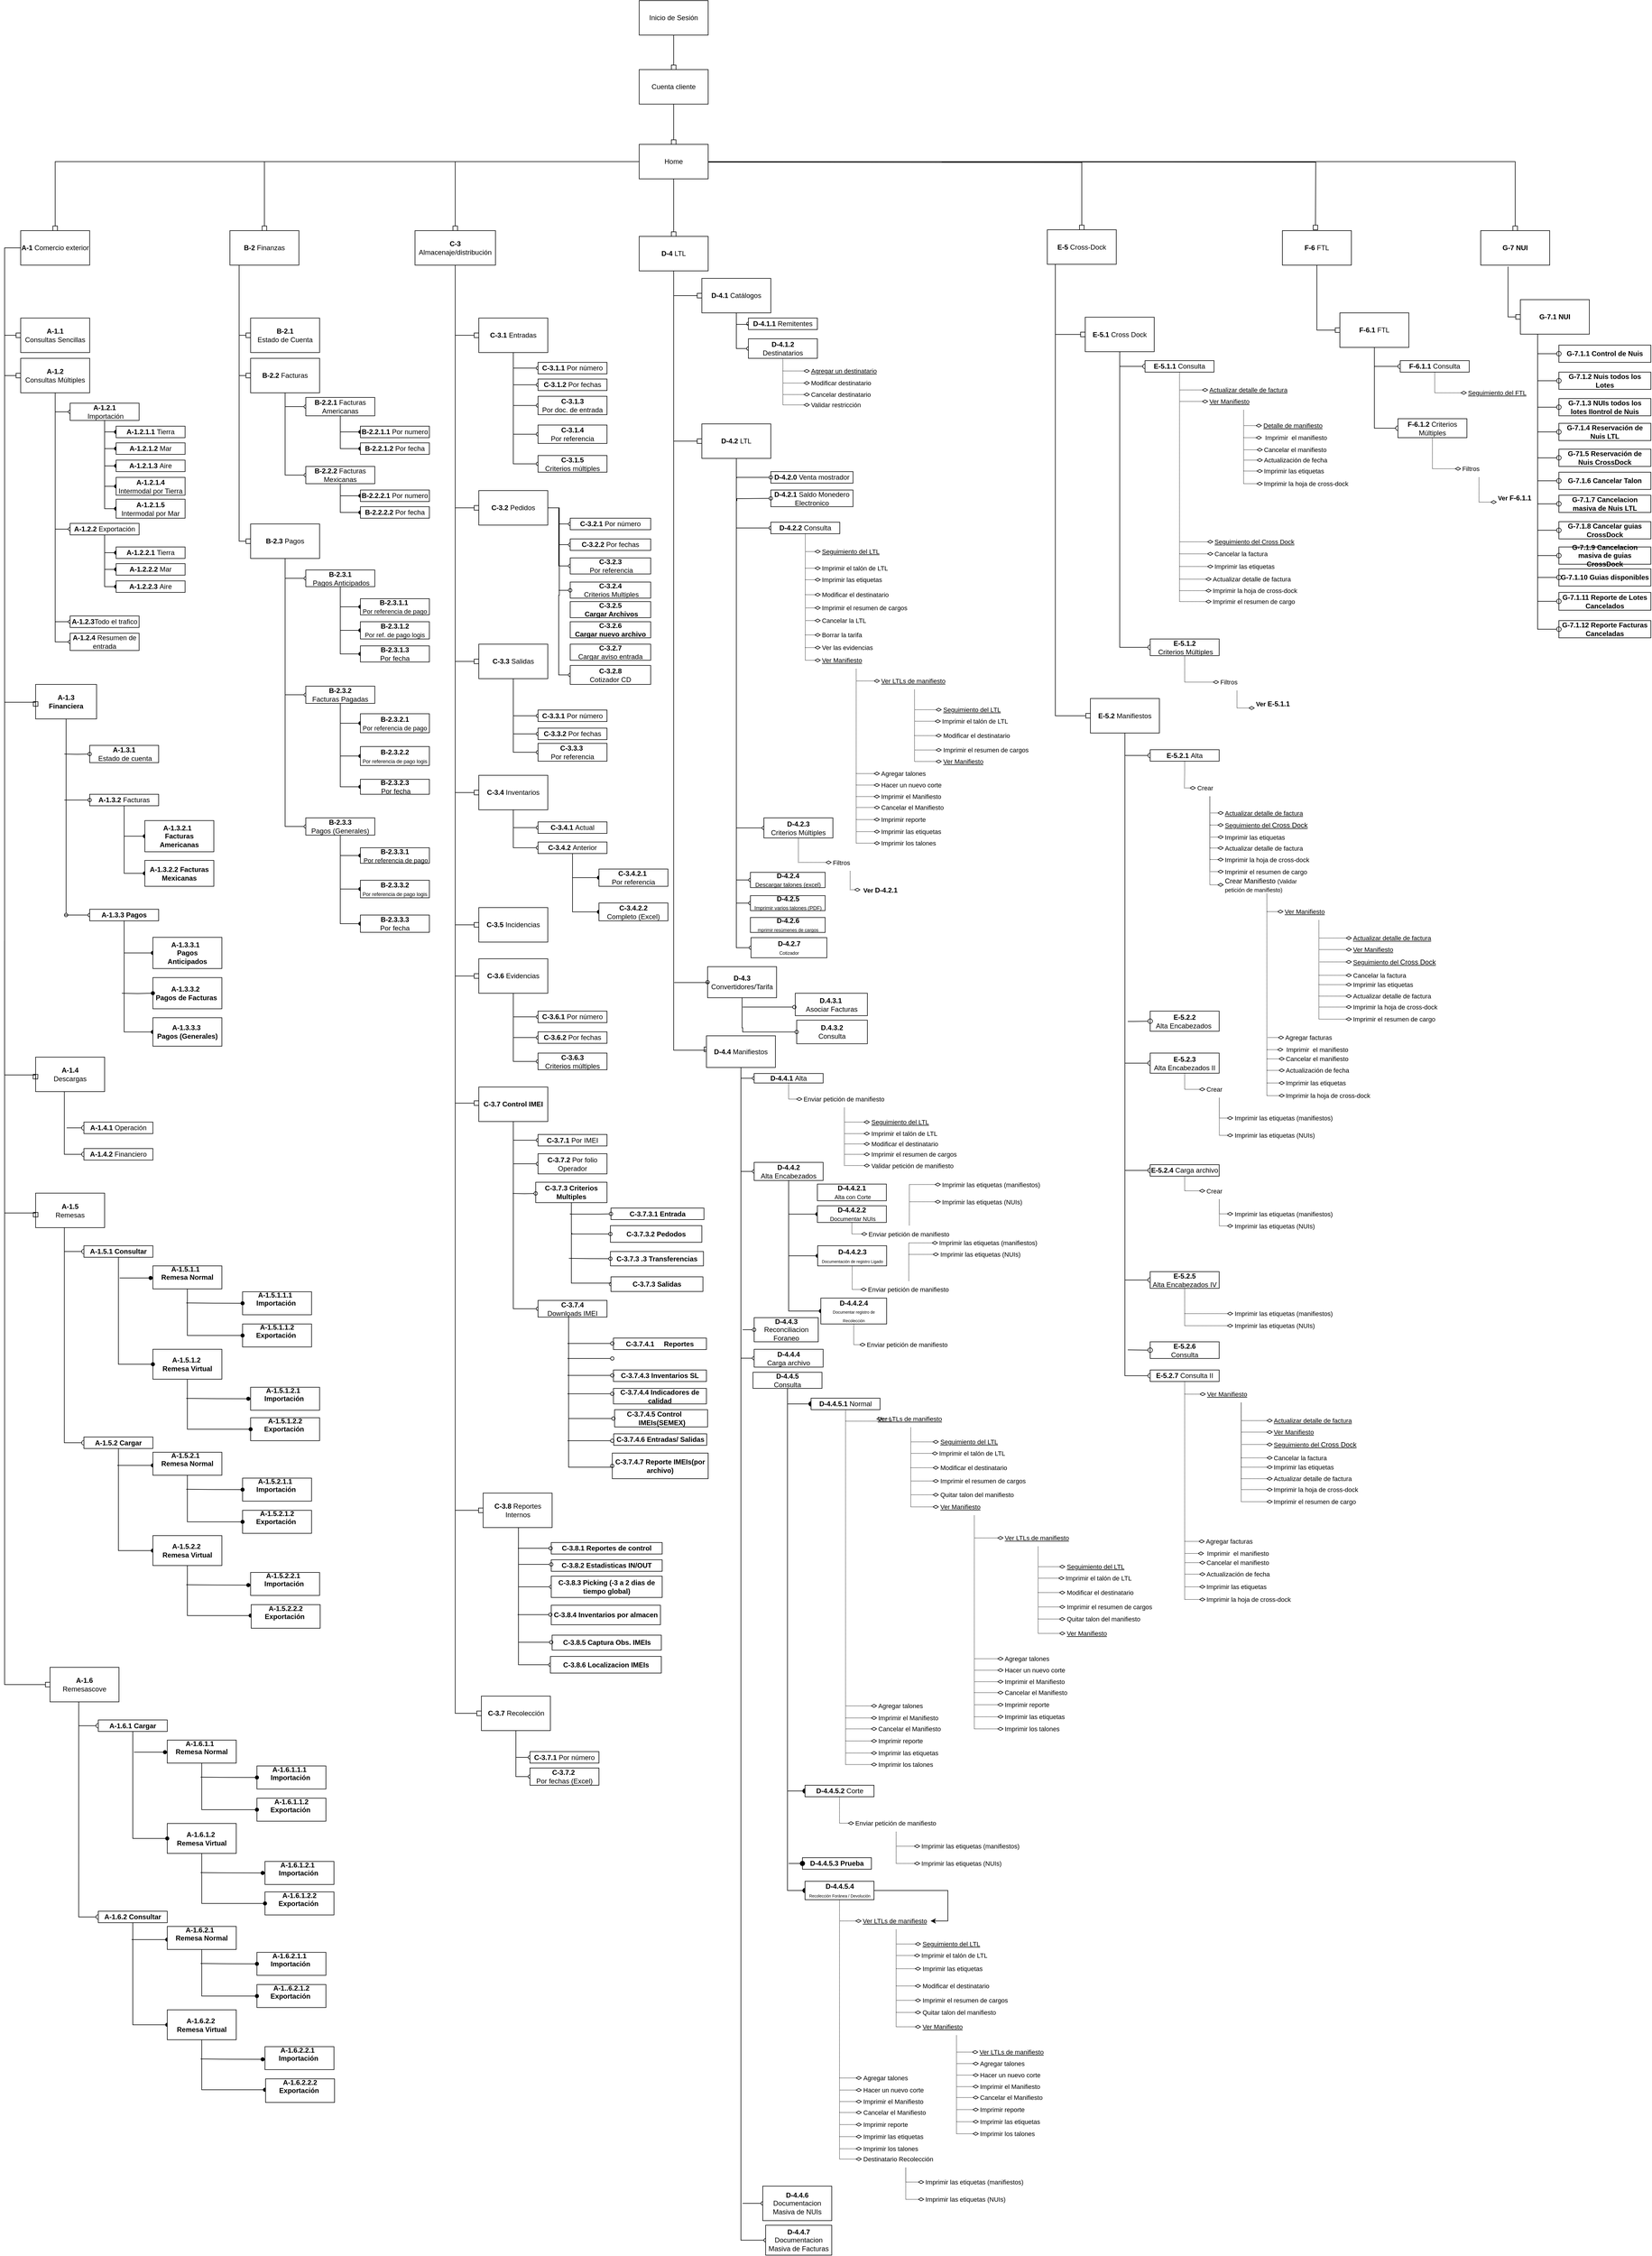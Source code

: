 <mxfile version="24.1.0" type="device">
  <diagram name="V2" id="iOH-Q5VfQtp1f462SzxR">
    <mxGraphModel dx="3234" dy="2128" grid="1" gridSize="10" guides="1" tooltips="1" connect="1" arrows="1" fold="1" page="1" pageScale="1" pageWidth="291" pageHeight="413" math="0" shadow="0">
      <root>
        <mxCell id="0" />
        <mxCell id="1" parent="0" />
        <mxCell id="is65LSh3m-xU54inGFPH-14" style="edgeStyle=orthogonalEdgeStyle;rounded=0;orthogonalLoop=1;jettySize=auto;html=1;entryX=0.5;entryY=0;entryDx=0;entryDy=0;endArrow=box;endFill=0;" parent="1" source="is65LSh3m-xU54inGFPH-1" target="is65LSh3m-xU54inGFPH-2" edge="1">
          <mxGeometry relative="1" as="geometry" />
        </mxCell>
        <mxCell id="is65LSh3m-xU54inGFPH-1" value="Cuenta cliente" style="rounded=0;whiteSpace=wrap;html=1;" parent="1" vertex="1">
          <mxGeometry x="530" y="160" width="120" height="60" as="geometry" />
        </mxCell>
        <mxCell id="is65LSh3m-xU54inGFPH-15" style="edgeStyle=orthogonalEdgeStyle;rounded=0;orthogonalLoop=1;jettySize=auto;html=1;entryX=0.5;entryY=0;entryDx=0;entryDy=0;endArrow=box;endFill=0;" parent="1" source="is65LSh3m-xU54inGFPH-2" target="is65LSh3m-xU54inGFPH-8" edge="1">
          <mxGeometry relative="1" as="geometry" />
        </mxCell>
        <mxCell id="is65LSh3m-xU54inGFPH-16" style="edgeStyle=orthogonalEdgeStyle;rounded=0;orthogonalLoop=1;jettySize=auto;html=1;entryX=0.5;entryY=0;entryDx=0;entryDy=0;endArrow=box;endFill=0;" parent="1" source="is65LSh3m-xU54inGFPH-2" target="is65LSh3m-xU54inGFPH-6" edge="1">
          <mxGeometry relative="1" as="geometry" />
        </mxCell>
        <mxCell id="is65LSh3m-xU54inGFPH-17" style="edgeStyle=orthogonalEdgeStyle;rounded=0;orthogonalLoop=1;jettySize=auto;html=1;entryX=0.5;entryY=0;entryDx=0;entryDy=0;endArrow=box;endFill=0;" parent="1" source="is65LSh3m-xU54inGFPH-2" target="is65LSh3m-xU54inGFPH-3" edge="1">
          <mxGeometry relative="1" as="geometry" />
        </mxCell>
        <mxCell id="is65LSh3m-xU54inGFPH-18" style="edgeStyle=orthogonalEdgeStyle;rounded=0;orthogonalLoop=1;jettySize=auto;html=1;entryX=0.5;entryY=0;entryDx=0;entryDy=0;endArrow=box;endFill=0;" parent="1" source="is65LSh3m-xU54inGFPH-2" target="is65LSh3m-xU54inGFPH-4" edge="1">
          <mxGeometry relative="1" as="geometry" />
        </mxCell>
        <mxCell id="is65LSh3m-xU54inGFPH-19" style="edgeStyle=orthogonalEdgeStyle;rounded=0;orthogonalLoop=1;jettySize=auto;html=1;endArrow=box;endFill=0;entryX=0.5;entryY=0;entryDx=0;entryDy=0;" parent="1" target="is65LSh3m-xU54inGFPH-10" edge="1">
          <mxGeometry relative="1" as="geometry">
            <mxPoint x="650" y="321" as="sourcePoint" />
            <mxPoint x="1020" y="430" as="targetPoint" />
          </mxGeometry>
        </mxCell>
        <mxCell id="is65LSh3m-xU54inGFPH-20" style="edgeStyle=orthogonalEdgeStyle;rounded=0;orthogonalLoop=1;jettySize=auto;html=1;entryX=0.5;entryY=0;entryDx=0;entryDy=0;endArrow=box;endFill=0;" parent="1" source="is65LSh3m-xU54inGFPH-2" target="FJoE1CRfnZJanFCKwXcx-289" edge="1">
          <mxGeometry relative="1" as="geometry" />
        </mxCell>
        <mxCell id="is65LSh3m-xU54inGFPH-2" value="Home" style="rounded=0;whiteSpace=wrap;html=1;" parent="1" vertex="1">
          <mxGeometry x="530" y="290" width="120" height="60" as="geometry" />
        </mxCell>
        <mxCell id="is65LSh3m-xU54inGFPH-45" style="edgeStyle=orthogonalEdgeStyle;rounded=0;orthogonalLoop=1;jettySize=auto;html=1;entryX=0;entryY=0.5;entryDx=0;entryDy=0;endArrow=box;endFill=0;" parent="1" source="is65LSh3m-xU54inGFPH-3" target="is65LSh3m-xU54inGFPH-36" edge="1">
          <mxGeometry relative="1" as="geometry">
            <Array as="points">
              <mxPoint x="210" y="622" />
            </Array>
          </mxGeometry>
        </mxCell>
        <mxCell id="is65LSh3m-xU54inGFPH-47" style="edgeStyle=orthogonalEdgeStyle;rounded=0;orthogonalLoop=1;jettySize=auto;html=1;entryX=0;entryY=0.5;entryDx=0;entryDy=0;endArrow=box;endFill=0;" parent="1" source="is65LSh3m-xU54inGFPH-3" target="is65LSh3m-xU54inGFPH-37" edge="1">
          <mxGeometry relative="1" as="geometry" />
        </mxCell>
        <mxCell id="is65LSh3m-xU54inGFPH-48" style="edgeStyle=orthogonalEdgeStyle;rounded=0;orthogonalLoop=1;jettySize=auto;html=1;entryX=0;entryY=0.5;entryDx=0;entryDy=0;endArrow=box;endFill=0;" parent="1" source="is65LSh3m-xU54inGFPH-3" target="is65LSh3m-xU54inGFPH-38" edge="1">
          <mxGeometry relative="1" as="geometry" />
        </mxCell>
        <mxCell id="is65LSh3m-xU54inGFPH-49" style="edgeStyle=orthogonalEdgeStyle;rounded=0;orthogonalLoop=1;jettySize=auto;html=1;entryX=0;entryY=0.5;entryDx=0;entryDy=0;endArrow=box;endFill=0;" parent="1" source="is65LSh3m-xU54inGFPH-3" target="is65LSh3m-xU54inGFPH-39" edge="1">
          <mxGeometry relative="1" as="geometry" />
        </mxCell>
        <mxCell id="is65LSh3m-xU54inGFPH-50" style="edgeStyle=orthogonalEdgeStyle;rounded=0;orthogonalLoop=1;jettySize=auto;html=1;entryX=0;entryY=0.5;entryDx=0;entryDy=0;endArrow=box;endFill=0;" parent="1" source="is65LSh3m-xU54inGFPH-3" target="is65LSh3m-xU54inGFPH-40" edge="1">
          <mxGeometry relative="1" as="geometry" />
        </mxCell>
        <mxCell id="is65LSh3m-xU54inGFPH-51" style="edgeStyle=orthogonalEdgeStyle;rounded=0;orthogonalLoop=1;jettySize=auto;html=1;entryX=0;entryY=0.5;entryDx=0;entryDy=0;endArrow=box;endFill=0;" parent="1" source="is65LSh3m-xU54inGFPH-3" target="is65LSh3m-xU54inGFPH-41" edge="1">
          <mxGeometry relative="1" as="geometry" />
        </mxCell>
        <mxCell id="is65LSh3m-xU54inGFPH-52" style="edgeStyle=orthogonalEdgeStyle;rounded=0;orthogonalLoop=1;jettySize=auto;html=1;entryX=0;entryY=0.5;entryDx=0;entryDy=0;endArrow=box;endFill=0;" parent="1" source="is65LSh3m-xU54inGFPH-3" target="is65LSh3m-xU54inGFPH-42" edge="1">
          <mxGeometry relative="1" as="geometry">
            <Array as="points">
              <mxPoint x="210" y="2020" />
              <mxPoint x="210" y="2020" />
            </Array>
          </mxGeometry>
        </mxCell>
        <mxCell id="is65LSh3m-xU54inGFPH-3" value="&lt;b style=&quot;border-color: var(--border-color);&quot;&gt;C-3&lt;/b&gt;&lt;br&gt;Almacenaje/distribución" style="rounded=0;whiteSpace=wrap;html=1;" parent="1" vertex="1">
          <mxGeometry x="140" y="440" width="140" height="60" as="geometry" />
        </mxCell>
        <mxCell id="is65LSh3m-xU54inGFPH-56" style="edgeStyle=orthogonalEdgeStyle;rounded=0;orthogonalLoop=1;jettySize=auto;html=1;entryX=0;entryY=0.5;entryDx=0;entryDy=0;endArrow=box;endFill=0;" parent="1" source="is65LSh3m-xU54inGFPH-4" target="is65LSh3m-xU54inGFPH-53" edge="1">
          <mxGeometry relative="1" as="geometry">
            <Array as="points">
              <mxPoint x="590" y="553" />
            </Array>
          </mxGeometry>
        </mxCell>
        <mxCell id="is65LSh3m-xU54inGFPH-57" style="edgeStyle=orthogonalEdgeStyle;rounded=0;orthogonalLoop=1;jettySize=auto;html=1;entryX=0;entryY=0.5;entryDx=0;entryDy=0;endArrow=box;endFill=0;" parent="1" source="is65LSh3m-xU54inGFPH-4" target="is65LSh3m-xU54inGFPH-54" edge="1">
          <mxGeometry relative="1" as="geometry">
            <Array as="points">
              <mxPoint x="590" y="806" />
            </Array>
          </mxGeometry>
        </mxCell>
        <mxCell id="is65LSh3m-xU54inGFPH-58" style="edgeStyle=orthogonalEdgeStyle;rounded=0;orthogonalLoop=1;jettySize=auto;html=1;entryX=0;entryY=0.5;entryDx=0;entryDy=0;endArrow=box;endFill=0;" parent="1" source="is65LSh3m-xU54inGFPH-4" target="is65LSh3m-xU54inGFPH-55" edge="1">
          <mxGeometry relative="1" as="geometry">
            <Array as="points">
              <mxPoint x="590" y="1865" />
            </Array>
          </mxGeometry>
        </mxCell>
        <mxCell id="is65LSh3m-xU54inGFPH-4" value="&lt;b style=&quot;border-color: var(--border-color);&quot;&gt;D-4&amp;nbsp;&lt;/b&gt;LTL" style="rounded=0;whiteSpace=wrap;html=1;" parent="1" vertex="1">
          <mxGeometry x="530" y="450" width="120" height="60" as="geometry" />
        </mxCell>
        <mxCell id="is65LSh3m-xU54inGFPH-30" style="edgeStyle=orthogonalEdgeStyle;rounded=0;orthogonalLoop=1;jettySize=auto;html=1;entryX=0;entryY=0.5;entryDx=0;entryDy=0;endArrow=box;endFill=0;" parent="1" source="is65LSh3m-xU54inGFPH-6" target="is65LSh3m-xU54inGFPH-29" edge="1">
          <mxGeometry relative="1" as="geometry">
            <Array as="points">
              <mxPoint x="-166" y="622" />
            </Array>
          </mxGeometry>
        </mxCell>
        <mxCell id="is65LSh3m-xU54inGFPH-32" style="edgeStyle=orthogonalEdgeStyle;rounded=0;orthogonalLoop=1;jettySize=auto;html=1;entryX=0;entryY=0.5;entryDx=0;entryDy=0;endArrow=box;endFill=0;" parent="1" source="is65LSh3m-xU54inGFPH-6" target="is65LSh3m-xU54inGFPH-31" edge="1">
          <mxGeometry relative="1" as="geometry">
            <Array as="points">
              <mxPoint x="-166" y="692" />
            </Array>
          </mxGeometry>
        </mxCell>
        <mxCell id="is65LSh3m-xU54inGFPH-35" style="edgeStyle=orthogonalEdgeStyle;rounded=0;orthogonalLoop=1;jettySize=auto;html=1;entryX=0;entryY=0.5;entryDx=0;entryDy=0;endArrow=box;endFill=0;" parent="1" source="is65LSh3m-xU54inGFPH-6" target="is65LSh3m-xU54inGFPH-33" edge="1">
          <mxGeometry relative="1" as="geometry">
            <Array as="points">
              <mxPoint x="-166" y="980" />
            </Array>
          </mxGeometry>
        </mxCell>
        <mxCell id="is65LSh3m-xU54inGFPH-6" value="&lt;b style=&quot;border-color: var(--border-color);&quot;&gt;B-2&amp;nbsp;&lt;/b&gt;Finanzas" style="rounded=0;whiteSpace=wrap;html=1;" parent="1" vertex="1">
          <mxGeometry x="-182" y="440" width="120" height="60" as="geometry" />
        </mxCell>
        <mxCell id="is65LSh3m-xU54inGFPH-24" style="edgeStyle=orthogonalEdgeStyle;rounded=0;orthogonalLoop=1;jettySize=auto;html=1;entryX=0;entryY=0.5;entryDx=0;entryDy=0;endArrow=box;endFill=0;exitX=0;exitY=0.5;exitDx=0;exitDy=0;" parent="1" source="is65LSh3m-xU54inGFPH-8" target="is65LSh3m-xU54inGFPH-22" edge="1">
          <mxGeometry relative="1" as="geometry">
            <mxPoint x="-550" y="432" as="sourcePoint" />
            <Array as="points">
              <mxPoint x="-574" y="470" />
              <mxPoint x="-574" y="622" />
            </Array>
          </mxGeometry>
        </mxCell>
        <mxCell id="is65LSh3m-xU54inGFPH-27" style="edgeStyle=orthogonalEdgeStyle;rounded=0;orthogonalLoop=1;jettySize=auto;html=1;entryX=0;entryY=0.5;entryDx=0;entryDy=0;endArrow=box;endFill=0;exitX=0;exitY=0.5;exitDx=0;exitDy=0;" parent="1" source="is65LSh3m-xU54inGFPH-8" target="is65LSh3m-xU54inGFPH-25" edge="1">
          <mxGeometry relative="1" as="geometry">
            <mxPoint x="-550" y="432" as="sourcePoint" />
            <Array as="points">
              <mxPoint x="-574" y="470" />
              <mxPoint x="-574" y="692" />
            </Array>
          </mxGeometry>
        </mxCell>
        <mxCell id="is65LSh3m-xU54inGFPH-28" style="edgeStyle=orthogonalEdgeStyle;rounded=0;orthogonalLoop=1;jettySize=auto;html=1;endArrow=box;endFill=0;exitX=0;exitY=0.5;exitDx=0;exitDy=0;entryX=0;entryY=0.5;entryDx=0;entryDy=0;" parent="1" source="is65LSh3m-xU54inGFPH-8" target="FJoE1CRfnZJanFCKwXcx-111" edge="1">
          <mxGeometry relative="1" as="geometry">
            <mxPoint x="-550" y="432" as="sourcePoint" />
            <Array as="points">
              <mxPoint x="-574" y="470" />
              <mxPoint x="-574" y="2968" />
            </Array>
            <mxPoint x="-510" y="2920" as="targetPoint" />
          </mxGeometry>
        </mxCell>
        <mxCell id="is65LSh3m-xU54inGFPH-8" value="&lt;b&gt;A-1&lt;/b&gt; Comercio exterior" style="rounded=0;whiteSpace=wrap;html=1;" parent="1" vertex="1">
          <mxGeometry x="-546" y="440" width="120" height="60" as="geometry" />
        </mxCell>
        <mxCell id="is65LSh3m-xU54inGFPH-63" style="edgeStyle=orthogonalEdgeStyle;rounded=0;orthogonalLoop=1;jettySize=auto;html=1;entryX=0;entryY=0.5;entryDx=0;entryDy=0;endArrow=box;endFill=0;" parent="1" target="is65LSh3m-xU54inGFPH-59" edge="1">
          <mxGeometry relative="1" as="geometry">
            <mxPoint x="1254" y="498.5" as="sourcePoint" />
            <mxPoint x="1274" y="620.5" as="targetPoint" />
            <Array as="points">
              <mxPoint x="1254" y="620.5" />
            </Array>
          </mxGeometry>
        </mxCell>
        <mxCell id="is65LSh3m-xU54inGFPH-64" style="edgeStyle=orthogonalEdgeStyle;rounded=0;orthogonalLoop=1;jettySize=auto;html=1;entryX=0;entryY=0.5;entryDx=0;entryDy=0;endArrow=box;endFill=0;shadow=0;" parent="1" target="is65LSh3m-xU54inGFPH-60" edge="1">
          <mxGeometry relative="1" as="geometry">
            <mxPoint x="1254" y="498.5" as="sourcePoint" />
            <mxPoint x="1274" y="688.5" as="targetPoint" />
            <Array as="points">
              <mxPoint x="1254" y="1283" />
            </Array>
          </mxGeometry>
        </mxCell>
        <mxCell id="is65LSh3m-xU54inGFPH-10" value="&lt;b style=&quot;border-color: var(--border-color);&quot;&gt;E-5&amp;nbsp;&lt;/b&gt;Cross-Dock" style="rounded=0;whiteSpace=wrap;html=1;" parent="1" vertex="1">
          <mxGeometry x="1240" y="438.5" width="120" height="60" as="geometry" />
        </mxCell>
        <mxCell id="is65LSh3m-xU54inGFPH-66" style="edgeStyle=orthogonalEdgeStyle;rounded=0;orthogonalLoop=1;jettySize=auto;html=1;entryX=0;entryY=0.5;entryDx=0;entryDy=0;endArrow=box;endFill=0;" parent="1" source="is65LSh3m-xU54inGFPH-11" target="is65LSh3m-xU54inGFPH-65" edge="1">
          <mxGeometry relative="1" as="geometry" />
        </mxCell>
        <mxCell id="is65LSh3m-xU54inGFPH-11" value="&lt;b style=&quot;border-color: var(--border-color);&quot;&gt;F-6&amp;nbsp;&lt;/b&gt;FTL" style="rounded=0;whiteSpace=wrap;html=1;" parent="1" vertex="1">
          <mxGeometry x="1649" y="440" width="120" height="60" as="geometry" />
        </mxCell>
        <mxCell id="is65LSh3m-xU54inGFPH-22" value="&lt;b style=&quot;border-color: var(--border-color);&quot;&gt;A-1.1&lt;br&gt;&lt;/b&gt;Consultas Sencillas" style="rounded=0;whiteSpace=wrap;html=1;" parent="1" vertex="1">
          <mxGeometry x="-546" y="592" width="120" height="60" as="geometry" />
        </mxCell>
        <mxCell id="is65LSh3m-xU54inGFPH-74" style="edgeStyle=orthogonalEdgeStyle;rounded=0;orthogonalLoop=1;jettySize=auto;html=1;entryX=0;entryY=0.5;entryDx=0;entryDy=0;endArrow=oval;endFill=0;" parent="1" source="is65LSh3m-xU54inGFPH-25" target="is65LSh3m-xU54inGFPH-67" edge="1">
          <mxGeometry relative="1" as="geometry" />
        </mxCell>
        <mxCell id="is65LSh3m-xU54inGFPH-75" style="edgeStyle=orthogonalEdgeStyle;rounded=0;orthogonalLoop=1;jettySize=auto;html=1;entryX=0;entryY=0.5;entryDx=0;entryDy=0;endArrow=oval;endFill=0;" parent="1" source="is65LSh3m-xU54inGFPH-25" target="is65LSh3m-xU54inGFPH-69" edge="1">
          <mxGeometry relative="1" as="geometry" />
        </mxCell>
        <mxCell id="is65LSh3m-xU54inGFPH-76" style="edgeStyle=orthogonalEdgeStyle;rounded=0;orthogonalLoop=1;jettySize=auto;html=1;entryX=0;entryY=0.5;entryDx=0;entryDy=0;endArrow=oval;endFill=0;" parent="1" source="is65LSh3m-xU54inGFPH-25" target="is65LSh3m-xU54inGFPH-70" edge="1">
          <mxGeometry relative="1" as="geometry" />
        </mxCell>
        <mxCell id="is65LSh3m-xU54inGFPH-77" style="edgeStyle=orthogonalEdgeStyle;rounded=0;orthogonalLoop=1;jettySize=auto;html=1;entryX=0;entryY=0.5;entryDx=0;entryDy=0;endArrow=oval;endFill=0;" parent="1" source="is65LSh3m-xU54inGFPH-25" target="is65LSh3m-xU54inGFPH-71" edge="1">
          <mxGeometry relative="1" as="geometry" />
        </mxCell>
        <mxCell id="is65LSh3m-xU54inGFPH-25" value="&lt;b style=&quot;border-color: var(--border-color);&quot;&gt;A-1.2&lt;/b&gt;&lt;br&gt;Consultas Múltiples" style="rounded=0;whiteSpace=wrap;html=1;" parent="1" vertex="1">
          <mxGeometry x="-546" y="662" width="120" height="60" as="geometry" />
        </mxCell>
        <mxCell id="is65LSh3m-xU54inGFPH-242" style="edgeStyle=orthogonalEdgeStyle;shape=connector;rounded=0;orthogonalLoop=1;jettySize=auto;html=1;entryX=0;entryY=0.5;entryDx=0;entryDy=0;labelBackgroundColor=default;strokeColor=default;fontFamily=Helvetica;fontSize=12;fontColor=default;endArrow=oval;startSize=8;endSize=8;endFill=0;" parent="1" target="is65LSh3m-xU54inGFPH-240" edge="1">
          <mxGeometry relative="1" as="geometry">
            <mxPoint x="-466" y="2000" as="sourcePoint" />
          </mxGeometry>
        </mxCell>
        <mxCell id="is65LSh3m-xU54inGFPH-243" style="edgeStyle=orthogonalEdgeStyle;shape=connector;rounded=0;orthogonalLoop=1;jettySize=auto;html=1;entryX=0;entryY=0.5;entryDx=0;entryDy=0;labelBackgroundColor=default;strokeColor=default;fontFamily=Helvetica;fontSize=12;fontColor=default;endArrow=oval;startSize=8;endSize=8;endFill=0;" parent="1" target="is65LSh3m-xU54inGFPH-241" edge="1">
          <mxGeometry relative="1" as="geometry">
            <mxPoint x="-470.059" y="1934" as="sourcePoint" />
            <mxPoint x="-436" y="2084.5" as="targetPoint" />
            <Array as="points">
              <mxPoint x="-470" y="2046" />
            </Array>
          </mxGeometry>
        </mxCell>
        <mxCell id="is65LSh3m-xU54inGFPH-26" value="&lt;b style=&quot;border-color: var(--border-color);&quot;&gt;A-1.4&lt;/b&gt;&lt;br&gt;Descargas" style="rounded=0;whiteSpace=wrap;html=1;" parent="1" vertex="1">
          <mxGeometry x="-520" y="1877" width="120" height="60" as="geometry" />
        </mxCell>
        <mxCell id="is65LSh3m-xU54inGFPH-29" value="&lt;b style=&quot;border-color: var(--border-color);&quot;&gt;B-2.1&lt;/b&gt;&lt;br&gt;Estado de Cuenta" style="rounded=0;whiteSpace=wrap;html=1;" parent="1" vertex="1">
          <mxGeometry x="-146" y="592" width="120" height="60" as="geometry" />
        </mxCell>
        <mxCell id="is65LSh3m-xU54inGFPH-97" style="edgeStyle=orthogonalEdgeStyle;rounded=0;orthogonalLoop=1;jettySize=auto;html=1;entryX=0;entryY=0.5;entryDx=0;entryDy=0;endArrow=oval;endFill=0;" parent="1" source="is65LSh3m-xU54inGFPH-31" target="is65LSh3m-xU54inGFPH-95" edge="1">
          <mxGeometry relative="1" as="geometry" />
        </mxCell>
        <mxCell id="is65LSh3m-xU54inGFPH-98" style="edgeStyle=orthogonalEdgeStyle;rounded=0;orthogonalLoop=1;jettySize=auto;html=1;entryX=0;entryY=0.5;entryDx=0;entryDy=0;endArrow=oval;endFill=0;" parent="1" source="is65LSh3m-xU54inGFPH-31" target="is65LSh3m-xU54inGFPH-96" edge="1">
          <mxGeometry relative="1" as="geometry" />
        </mxCell>
        <mxCell id="is65LSh3m-xU54inGFPH-31" value="&lt;b style=&quot;border-color: var(--border-color);&quot;&gt;B-2.2&amp;nbsp;&lt;/b&gt;Facturas" style="rounded=0;whiteSpace=wrap;html=1;" parent="1" vertex="1">
          <mxGeometry x="-146" y="662" width="120" height="60" as="geometry" />
        </mxCell>
        <mxCell id="is65LSh3m-xU54inGFPH-108" style="edgeStyle=orthogonalEdgeStyle;rounded=0;orthogonalLoop=1;jettySize=auto;html=1;entryX=0;entryY=0.5;entryDx=0;entryDy=0;endArrow=oval;endFill=0;" parent="1" source="is65LSh3m-xU54inGFPH-33" target="is65LSh3m-xU54inGFPH-107" edge="1">
          <mxGeometry relative="1" as="geometry" />
        </mxCell>
        <mxCell id="is65LSh3m-xU54inGFPH-111" style="edgeStyle=orthogonalEdgeStyle;rounded=0;orthogonalLoop=1;jettySize=auto;html=1;entryX=0;entryY=0.5;entryDx=0;entryDy=0;endArrow=oval;endFill=0;" parent="1" source="is65LSh3m-xU54inGFPH-33" target="is65LSh3m-xU54inGFPH-109" edge="1">
          <mxGeometry relative="1" as="geometry" />
        </mxCell>
        <mxCell id="is65LSh3m-xU54inGFPH-112" style="edgeStyle=orthogonalEdgeStyle;rounded=0;orthogonalLoop=1;jettySize=auto;html=1;entryX=0;entryY=0.5;entryDx=0;entryDy=0;endArrow=oval;endFill=0;" parent="1" source="is65LSh3m-xU54inGFPH-33" target="is65LSh3m-xU54inGFPH-110" edge="1">
          <mxGeometry relative="1" as="geometry" />
        </mxCell>
        <mxCell id="is65LSh3m-xU54inGFPH-33" value="&lt;b style=&quot;border-color: var(--border-color);&quot;&gt;B-2.3&amp;nbsp;&lt;/b&gt;Pagos" style="rounded=0;whiteSpace=wrap;html=1;" parent="1" vertex="1">
          <mxGeometry x="-146" y="950" width="120" height="60" as="geometry" />
        </mxCell>
        <mxCell id="is65LSh3m-xU54inGFPH-137" style="edgeStyle=orthogonalEdgeStyle;rounded=0;orthogonalLoop=1;jettySize=auto;html=1;entryX=0;entryY=0.5;entryDx=0;entryDy=0;endArrow=oval;endFill=0;" parent="1" source="is65LSh3m-xU54inGFPH-36" target="is65LSh3m-xU54inGFPH-131" edge="1">
          <mxGeometry relative="1" as="geometry" />
        </mxCell>
        <mxCell id="is65LSh3m-xU54inGFPH-138" style="edgeStyle=orthogonalEdgeStyle;rounded=0;orthogonalLoop=1;jettySize=auto;html=1;entryX=0;entryY=0.5;entryDx=0;entryDy=0;endArrow=oval;endFill=0;" parent="1" source="is65LSh3m-xU54inGFPH-36" target="is65LSh3m-xU54inGFPH-132" edge="1">
          <mxGeometry relative="1" as="geometry" />
        </mxCell>
        <mxCell id="is65LSh3m-xU54inGFPH-139" style="edgeStyle=orthogonalEdgeStyle;rounded=0;orthogonalLoop=1;jettySize=auto;html=1;entryX=0;entryY=0.5;entryDx=0;entryDy=0;endArrow=oval;endFill=0;" parent="1" source="is65LSh3m-xU54inGFPH-36" target="is65LSh3m-xU54inGFPH-134" edge="1">
          <mxGeometry relative="1" as="geometry" />
        </mxCell>
        <mxCell id="is65LSh3m-xU54inGFPH-140" style="edgeStyle=orthogonalEdgeStyle;rounded=0;orthogonalLoop=1;jettySize=auto;html=1;entryX=0;entryY=0.5;entryDx=0;entryDy=0;endArrow=oval;endFill=0;" parent="1" source="is65LSh3m-xU54inGFPH-36" target="is65LSh3m-xU54inGFPH-135" edge="1">
          <mxGeometry relative="1" as="geometry" />
        </mxCell>
        <mxCell id="is65LSh3m-xU54inGFPH-142" style="edgeStyle=orthogonalEdgeStyle;rounded=0;orthogonalLoop=1;jettySize=auto;html=1;entryX=0;entryY=0.5;entryDx=0;entryDy=0;endArrow=oval;endFill=0;" parent="1" source="is65LSh3m-xU54inGFPH-36" target="is65LSh3m-xU54inGFPH-133" edge="1">
          <mxGeometry relative="1" as="geometry" />
        </mxCell>
        <mxCell id="is65LSh3m-xU54inGFPH-36" value="&lt;b style=&quot;border-color: var(--border-color);&quot;&gt;C-3.1&amp;nbsp;&lt;/b&gt;Entradas" style="rounded=0;whiteSpace=wrap;html=1;" parent="1" vertex="1">
          <mxGeometry x="251" y="592" width="120" height="60" as="geometry" />
        </mxCell>
        <mxCell id="is65LSh3m-xU54inGFPH-147" style="edgeStyle=orthogonalEdgeStyle;rounded=0;orthogonalLoop=1;jettySize=auto;html=1;entryX=0;entryY=0.5;entryDx=0;entryDy=0;endArrow=oval;endFill=0;" parent="1" source="is65LSh3m-xU54inGFPH-37" target="is65LSh3m-xU54inGFPH-143" edge="1">
          <mxGeometry relative="1" as="geometry" />
        </mxCell>
        <mxCell id="is65LSh3m-xU54inGFPH-148" style="edgeStyle=orthogonalEdgeStyle;rounded=0;orthogonalLoop=1;jettySize=auto;html=1;entryX=0;entryY=0.5;entryDx=0;entryDy=0;endArrow=oval;endFill=0;" parent="1" source="is65LSh3m-xU54inGFPH-37" target="is65LSh3m-xU54inGFPH-144" edge="1">
          <mxGeometry relative="1" as="geometry" />
        </mxCell>
        <mxCell id="is65LSh3m-xU54inGFPH-150" style="edgeStyle=orthogonalEdgeStyle;rounded=0;orthogonalLoop=1;jettySize=auto;html=1;entryX=0;entryY=0.5;entryDx=0;entryDy=0;endArrow=oval;endFill=0;" parent="1" source="is65LSh3m-xU54inGFPH-37" target="is65LSh3m-xU54inGFPH-146" edge="1">
          <mxGeometry relative="1" as="geometry">
            <Array as="points">
              <mxPoint x="390" y="922" />
              <mxPoint x="390" y="1023" />
            </Array>
          </mxGeometry>
        </mxCell>
        <mxCell id="is65LSh3m-xU54inGFPH-152" style="edgeStyle=orthogonalEdgeStyle;rounded=0;orthogonalLoop=1;jettySize=auto;html=1;entryX=0;entryY=0.5;entryDx=0;entryDy=0;endArrow=oval;endFill=0;" parent="1" source="is65LSh3m-xU54inGFPH-37" target="is65LSh3m-xU54inGFPH-151" edge="1">
          <mxGeometry relative="1" as="geometry" />
        </mxCell>
        <mxCell id="is65LSh3m-xU54inGFPH-37" value="&lt;b style=&quot;border-color: var(--border-color);&quot;&gt;C-3.2&amp;nbsp;&lt;/b&gt;Pedidos" style="rounded=0;whiteSpace=wrap;html=1;" parent="1" vertex="1">
          <mxGeometry x="251" y="892" width="120" height="60" as="geometry" />
        </mxCell>
        <mxCell id="is65LSh3m-xU54inGFPH-156" style="edgeStyle=orthogonalEdgeStyle;rounded=0;orthogonalLoop=1;jettySize=auto;html=1;entryX=0;entryY=0.5;entryDx=0;entryDy=0;endArrow=oval;endFill=0;" parent="1" source="is65LSh3m-xU54inGFPH-38" target="is65LSh3m-xU54inGFPH-153" edge="1">
          <mxGeometry relative="1" as="geometry" />
        </mxCell>
        <mxCell id="is65LSh3m-xU54inGFPH-157" style="edgeStyle=orthogonalEdgeStyle;rounded=0;orthogonalLoop=1;jettySize=auto;html=1;entryX=0;entryY=0.5;entryDx=0;entryDy=0;endArrow=oval;endFill=0;" parent="1" source="is65LSh3m-xU54inGFPH-38" target="is65LSh3m-xU54inGFPH-154" edge="1">
          <mxGeometry relative="1" as="geometry" />
        </mxCell>
        <mxCell id="is65LSh3m-xU54inGFPH-158" style="edgeStyle=orthogonalEdgeStyle;rounded=0;orthogonalLoop=1;jettySize=auto;html=1;entryX=0;entryY=0.5;entryDx=0;entryDy=0;endArrow=oval;endFill=0;" parent="1" source="is65LSh3m-xU54inGFPH-38" target="is65LSh3m-xU54inGFPH-155" edge="1">
          <mxGeometry relative="1" as="geometry" />
        </mxCell>
        <mxCell id="is65LSh3m-xU54inGFPH-38" value="&lt;b style=&quot;border-color: var(--border-color);&quot;&gt;C-3.3&amp;nbsp;&lt;/b&gt;Salidas" style="rounded=0;whiteSpace=wrap;html=1;" parent="1" vertex="1">
          <mxGeometry x="251" y="1159" width="120" height="60" as="geometry" />
        </mxCell>
        <mxCell id="is65LSh3m-xU54inGFPH-161" style="edgeStyle=orthogonalEdgeStyle;rounded=0;orthogonalLoop=1;jettySize=auto;html=1;entryX=0;entryY=0.5;entryDx=0;entryDy=0;endArrow=oval;endFill=0;" parent="1" source="is65LSh3m-xU54inGFPH-39" target="is65LSh3m-xU54inGFPH-159" edge="1">
          <mxGeometry relative="1" as="geometry" />
        </mxCell>
        <mxCell id="is65LSh3m-xU54inGFPH-162" style="edgeStyle=orthogonalEdgeStyle;rounded=0;orthogonalLoop=1;jettySize=auto;html=1;entryX=0;entryY=0.5;entryDx=0;entryDy=0;endArrow=oval;endFill=0;" parent="1" source="is65LSh3m-xU54inGFPH-39" target="is65LSh3m-xU54inGFPH-160" edge="1">
          <mxGeometry relative="1" as="geometry" />
        </mxCell>
        <mxCell id="is65LSh3m-xU54inGFPH-39" value="&lt;b style=&quot;border-color: var(--border-color);&quot;&gt;C-3.4&amp;nbsp;&lt;/b&gt;Inventarios" style="rounded=0;whiteSpace=wrap;html=1;" parent="1" vertex="1">
          <mxGeometry x="251" y="1387" width="120" height="60" as="geometry" />
        </mxCell>
        <mxCell id="is65LSh3m-xU54inGFPH-40" value="&lt;b style=&quot;border-color: var(--border-color);&quot;&gt;C-3.5&amp;nbsp;&lt;/b&gt;Incidencias" style="rounded=0;whiteSpace=wrap;html=1;" parent="1" vertex="1">
          <mxGeometry x="251" y="1617" width="120" height="60" as="geometry" />
        </mxCell>
        <mxCell id="is65LSh3m-xU54inGFPH-173" style="edgeStyle=orthogonalEdgeStyle;rounded=0;orthogonalLoop=1;jettySize=auto;html=1;entryX=0;entryY=0.5;entryDx=0;entryDy=0;endArrow=oval;endFill=0;" parent="1" source="is65LSh3m-xU54inGFPH-41" target="is65LSh3m-xU54inGFPH-170" edge="1">
          <mxGeometry relative="1" as="geometry" />
        </mxCell>
        <mxCell id="is65LSh3m-xU54inGFPH-174" style="edgeStyle=orthogonalEdgeStyle;rounded=0;orthogonalLoop=1;jettySize=auto;html=1;entryX=0;entryY=0.5;entryDx=0;entryDy=0;endArrow=oval;endFill=0;" parent="1" source="is65LSh3m-xU54inGFPH-41" target="is65LSh3m-xU54inGFPH-171" edge="1">
          <mxGeometry relative="1" as="geometry" />
        </mxCell>
        <mxCell id="is65LSh3m-xU54inGFPH-175" style="edgeStyle=orthogonalEdgeStyle;rounded=0;orthogonalLoop=1;jettySize=auto;html=1;entryX=0;entryY=0.5;entryDx=0;entryDy=0;endArrow=oval;endFill=0;" parent="1" source="is65LSh3m-xU54inGFPH-41" target="is65LSh3m-xU54inGFPH-172" edge="1">
          <mxGeometry relative="1" as="geometry" />
        </mxCell>
        <mxCell id="is65LSh3m-xU54inGFPH-41" value="&lt;b style=&quot;border-color: var(--border-color);&quot;&gt;C-3.6&amp;nbsp;&lt;/b&gt;Evidencias" style="rounded=0;whiteSpace=wrap;html=1;" parent="1" vertex="1">
          <mxGeometry x="251" y="1706" width="120" height="60" as="geometry" />
        </mxCell>
        <mxCell id="is65LSh3m-xU54inGFPH-178" style="edgeStyle=orthogonalEdgeStyle;rounded=0;orthogonalLoop=1;jettySize=auto;html=1;entryX=0;entryY=0.5;entryDx=0;entryDy=0;endArrow=oval;endFill=0;" parent="1" source="is65LSh3m-xU54inGFPH-42" target="is65LSh3m-xU54inGFPH-176" edge="1">
          <mxGeometry relative="1" as="geometry" />
        </mxCell>
        <mxCell id="is65LSh3m-xU54inGFPH-179" style="edgeStyle=orthogonalEdgeStyle;rounded=0;orthogonalLoop=1;jettySize=auto;html=1;entryX=0;entryY=0.5;entryDx=0;entryDy=0;endArrow=oval;endFill=0;" parent="1" source="is65LSh3m-xU54inGFPH-42" target="is65LSh3m-xU54inGFPH-177" edge="1">
          <mxGeometry relative="1" as="geometry" />
        </mxCell>
        <mxCell id="is65LSh3m-xU54inGFPH-42" value="&lt;b style=&quot;border-color: var(--border-color);&quot;&gt;C-3.7&amp;nbsp;&lt;/b&gt;Recolección" style="rounded=0;whiteSpace=wrap;html=1;" parent="1" vertex="1">
          <mxGeometry x="255.5" y="2988" width="120" height="60" as="geometry" />
        </mxCell>
        <mxCell id="is65LSh3m-xU54inGFPH-182" style="edgeStyle=orthogonalEdgeStyle;rounded=0;orthogonalLoop=1;jettySize=auto;html=1;entryX=0;entryY=0.5;entryDx=0;entryDy=0;endArrow=oval;endFill=0;" parent="1" source="is65LSh3m-xU54inGFPH-53" target="is65LSh3m-xU54inGFPH-180" edge="1">
          <mxGeometry relative="1" as="geometry" />
        </mxCell>
        <mxCell id="is65LSh3m-xU54inGFPH-183" style="edgeStyle=orthogonalEdgeStyle;rounded=0;orthogonalLoop=1;jettySize=auto;html=1;entryX=0;entryY=0.5;entryDx=0;entryDy=0;endArrow=oval;endFill=0;" parent="1" source="is65LSh3m-xU54inGFPH-53" target="is65LSh3m-xU54inGFPH-181" edge="1">
          <mxGeometry relative="1" as="geometry" />
        </mxCell>
        <mxCell id="is65LSh3m-xU54inGFPH-53" value="&lt;b style=&quot;border-color: var(--border-color);&quot;&gt;D-4.1&amp;nbsp;&lt;/b&gt;Catálogos" style="rounded=0;whiteSpace=wrap;html=1;" parent="1" vertex="1">
          <mxGeometry x="639" y="523" width="120" height="60" as="geometry" />
        </mxCell>
        <mxCell id="is65LSh3m-xU54inGFPH-189" style="edgeStyle=orthogonalEdgeStyle;rounded=0;orthogonalLoop=1;jettySize=auto;html=1;entryX=0;entryY=0.5;entryDx=0;entryDy=0;endArrow=oval;endFill=0;" parent="1" source="is65LSh3m-xU54inGFPH-54" target="is65LSh3m-xU54inGFPH-184" edge="1">
          <mxGeometry relative="1" as="geometry">
            <Array as="points">
              <mxPoint x="699" y="957" />
            </Array>
          </mxGeometry>
        </mxCell>
        <mxCell id="is65LSh3m-xU54inGFPH-190" style="edgeStyle=orthogonalEdgeStyle;rounded=0;orthogonalLoop=1;jettySize=auto;html=1;entryX=0;entryY=0.5;entryDx=0;entryDy=0;endArrow=oval;endFill=0;" parent="1" source="is65LSh3m-xU54inGFPH-54" target="is65LSh3m-xU54inGFPH-185" edge="1">
          <mxGeometry relative="1" as="geometry" />
        </mxCell>
        <mxCell id="is65LSh3m-xU54inGFPH-191" style="edgeStyle=orthogonalEdgeStyle;rounded=0;orthogonalLoop=1;jettySize=auto;html=1;entryX=0;entryY=0.5;entryDx=0;entryDy=0;endArrow=oval;endFill=0;" parent="1" source="is65LSh3m-xU54inGFPH-54" target="is65LSh3m-xU54inGFPH-187" edge="1">
          <mxGeometry relative="1" as="geometry" />
        </mxCell>
        <mxCell id="is65LSh3m-xU54inGFPH-192" style="edgeStyle=orthogonalEdgeStyle;rounded=0;orthogonalLoop=1;jettySize=auto;html=1;entryX=0;entryY=0.5;entryDx=0;entryDy=0;endArrow=oval;endFill=0;" parent="1" source="is65LSh3m-xU54inGFPH-54" target="is65LSh3m-xU54inGFPH-188" edge="1">
          <mxGeometry relative="1" as="geometry" />
        </mxCell>
        <mxCell id="is65LSh3m-xU54inGFPH-193" style="edgeStyle=orthogonalEdgeStyle;rounded=0;orthogonalLoop=1;jettySize=auto;html=1;entryX=0;entryY=0.5;entryDx=0;entryDy=0;endArrow=oval;endFill=0;" parent="1" source="is65LSh3m-xU54inGFPH-54" target="is65LSh3m-xU54inGFPH-186" edge="1">
          <mxGeometry relative="1" as="geometry" />
        </mxCell>
        <mxCell id="is65LSh3m-xU54inGFPH-54" value="&lt;b style=&quot;border-color: var(--border-color);&quot;&gt;D-4.2&amp;nbsp;&lt;/b&gt;LTL" style="rounded=0;whiteSpace=wrap;html=1;" parent="1" vertex="1">
          <mxGeometry x="639" y="776" width="120" height="60" as="geometry" />
        </mxCell>
        <mxCell id="is65LSh3m-xU54inGFPH-199" style="edgeStyle=orthogonalEdgeStyle;rounded=0;orthogonalLoop=1;jettySize=auto;html=1;entryX=0;entryY=0.5;entryDx=0;entryDy=0;endArrow=oval;endFill=0;" parent="1" source="is65LSh3m-xU54inGFPH-55" target="is65LSh3m-xU54inGFPH-195" edge="1">
          <mxGeometry relative="1" as="geometry" />
        </mxCell>
        <mxCell id="is65LSh3m-xU54inGFPH-200" style="edgeStyle=orthogonalEdgeStyle;rounded=0;orthogonalLoop=1;jettySize=auto;html=1;entryX=0;entryY=0.5;entryDx=0;entryDy=0;endArrow=oval;endFill=0;" parent="1" source="is65LSh3m-xU54inGFPH-55" target="is65LSh3m-xU54inGFPH-196" edge="1">
          <mxGeometry relative="1" as="geometry" />
        </mxCell>
        <mxCell id="is65LSh3m-xU54inGFPH-201" style="edgeStyle=orthogonalEdgeStyle;rounded=0;orthogonalLoop=1;jettySize=auto;html=1;endArrow=oval;endFill=0;entryX=0;entryY=0.5;entryDx=0;entryDy=0;" parent="1" source="is65LSh3m-xU54inGFPH-55" target="FJoE1CRfnZJanFCKwXcx-281" edge="1">
          <mxGeometry relative="1" as="geometry">
            <mxPoint x="700" y="4050" as="targetPoint" />
          </mxGeometry>
        </mxCell>
        <mxCell id="is65LSh3m-xU54inGFPH-55" value="&lt;b style=&quot;border-color: var(--border-color);&quot;&gt;D-4.4&amp;nbsp;&lt;/b&gt;Manifiestos" style="rounded=0;whiteSpace=wrap;html=1;" parent="1" vertex="1">
          <mxGeometry x="647" y="1840" width="120" height="55" as="geometry" />
        </mxCell>
        <mxCell id="is65LSh3m-xU54inGFPH-224" style="edgeStyle=orthogonalEdgeStyle;rounded=0;orthogonalLoop=1;jettySize=auto;html=1;entryX=0;entryY=0.5;entryDx=0;entryDy=0;fontSize=12;startSize=8;endSize=8;endArrow=oval;endFill=0;" parent="1" source="is65LSh3m-xU54inGFPH-59" target="is65LSh3m-xU54inGFPH-221" edge="1">
          <mxGeometry relative="1" as="geometry" />
        </mxCell>
        <mxCell id="is65LSh3m-xU54inGFPH-59" value="&lt;b style=&quot;border-color: var(--border-color);&quot;&gt;E-5.1&amp;nbsp;&lt;/b&gt;Cross Dock" style="rounded=0;whiteSpace=wrap;html=1;" parent="1" vertex="1">
          <mxGeometry x="1306" y="590.5" width="120" height="60" as="geometry" />
        </mxCell>
        <mxCell id="is65LSh3m-xU54inGFPH-231" style="edgeStyle=orthogonalEdgeStyle;rounded=0;orthogonalLoop=1;jettySize=auto;html=1;entryX=0;entryY=0.5;entryDx=0;entryDy=0;fontSize=12;startSize=8;endSize=8;endArrow=oval;endFill=0;" parent="1" source="is65LSh3m-xU54inGFPH-60" target="is65LSh3m-xU54inGFPH-225" edge="1">
          <mxGeometry relative="1" as="geometry" />
        </mxCell>
        <mxCell id="is65LSh3m-xU54inGFPH-232" style="edgeStyle=orthogonalEdgeStyle;shape=connector;rounded=0;orthogonalLoop=1;jettySize=auto;html=1;entryX=0;entryY=0.5;entryDx=0;entryDy=0;labelBackgroundColor=default;strokeColor=default;fontFamily=Helvetica;fontSize=12;fontColor=default;endArrow=oval;startSize=8;endSize=8;endFill=0;" parent="1" source="is65LSh3m-xU54inGFPH-60" target="is65LSh3m-xU54inGFPH-226" edge="1">
          <mxGeometry relative="1" as="geometry" />
        </mxCell>
        <mxCell id="is65LSh3m-xU54inGFPH-233" style="edgeStyle=orthogonalEdgeStyle;shape=connector;rounded=0;orthogonalLoop=1;jettySize=auto;html=1;entryX=0;entryY=0.5;entryDx=0;entryDy=0;labelBackgroundColor=default;strokeColor=default;fontFamily=Helvetica;fontSize=12;fontColor=default;endArrow=oval;startSize=8;endSize=8;endFill=0;" parent="1" source="is65LSh3m-xU54inGFPH-60" target="is65LSh3m-xU54inGFPH-228" edge="1">
          <mxGeometry relative="1" as="geometry" />
        </mxCell>
        <mxCell id="is65LSh3m-xU54inGFPH-234" style="edgeStyle=orthogonalEdgeStyle;shape=connector;rounded=0;orthogonalLoop=1;jettySize=auto;html=1;entryX=0;entryY=0.5;entryDx=0;entryDy=0;labelBackgroundColor=default;strokeColor=default;fontFamily=Helvetica;fontSize=12;fontColor=default;endArrow=oval;startSize=8;endSize=8;endFill=0;" parent="1" source="is65LSh3m-xU54inGFPH-60" target="is65LSh3m-xU54inGFPH-229" edge="1">
          <mxGeometry relative="1" as="geometry" />
        </mxCell>
        <mxCell id="is65LSh3m-xU54inGFPH-235" style="edgeStyle=orthogonalEdgeStyle;shape=connector;rounded=0;orthogonalLoop=1;jettySize=auto;html=1;entryX=0;entryY=0.5;entryDx=0;entryDy=0;labelBackgroundColor=default;strokeColor=default;fontFamily=Helvetica;fontSize=12;fontColor=default;endArrow=oval;startSize=8;endSize=8;endFill=0;" parent="1" source="is65LSh3m-xU54inGFPH-60" target="is65LSh3m-xU54inGFPH-227" edge="1">
          <mxGeometry relative="1" as="geometry" />
        </mxCell>
        <mxCell id="is65LSh3m-xU54inGFPH-60" value="&lt;b style=&quot;border-color: var(--border-color);&quot;&gt;E-5.2&amp;nbsp;&lt;/b&gt;Manifiestos" style="rounded=0;whiteSpace=wrap;html=1;" parent="1" vertex="1">
          <mxGeometry x="1315" y="1253.5" width="120" height="60" as="geometry" />
        </mxCell>
        <mxCell id="is65LSh3m-xU54inGFPH-238" style="edgeStyle=orthogonalEdgeStyle;shape=connector;rounded=0;orthogonalLoop=1;jettySize=auto;html=1;entryX=0;entryY=0.5;entryDx=0;entryDy=0;labelBackgroundColor=default;strokeColor=default;fontFamily=Helvetica;fontSize=12;fontColor=default;endArrow=oval;startSize=8;endSize=8;endFill=0;" parent="1" source="is65LSh3m-xU54inGFPH-65" target="is65LSh3m-xU54inGFPH-236" edge="1">
          <mxGeometry relative="1" as="geometry" />
        </mxCell>
        <mxCell id="is65LSh3m-xU54inGFPH-239" style="edgeStyle=orthogonalEdgeStyle;shape=connector;rounded=0;orthogonalLoop=1;jettySize=auto;html=1;entryX=0;entryY=0.5;entryDx=0;entryDy=0;labelBackgroundColor=default;strokeColor=default;fontFamily=Helvetica;fontSize=12;fontColor=default;endArrow=oval;startSize=8;endSize=8;endFill=0;" parent="1" source="is65LSh3m-xU54inGFPH-65" target="is65LSh3m-xU54inGFPH-237" edge="1">
          <mxGeometry relative="1" as="geometry" />
        </mxCell>
        <mxCell id="is65LSh3m-xU54inGFPH-65" value="&lt;b style=&quot;border-color: var(--border-color);&quot;&gt;F-6.1&amp;nbsp;&lt;/b&gt;FTL" style="rounded=0;whiteSpace=wrap;html=1;" parent="1" vertex="1">
          <mxGeometry x="1749" y="583" width="120" height="60" as="geometry" />
        </mxCell>
        <mxCell id="is65LSh3m-xU54inGFPH-83" style="edgeStyle=orthogonalEdgeStyle;rounded=0;orthogonalLoop=1;jettySize=auto;html=1;entryX=0;entryY=0.5;entryDx=0;entryDy=0;endArrow=oval;endFill=1;" parent="1" source="is65LSh3m-xU54inGFPH-67" target="is65LSh3m-xU54inGFPH-78" edge="1">
          <mxGeometry relative="1" as="geometry">
            <Array as="points">
              <mxPoint x="-400" y="790" />
            </Array>
          </mxGeometry>
        </mxCell>
        <mxCell id="is65LSh3m-xU54inGFPH-84" style="edgeStyle=orthogonalEdgeStyle;rounded=0;orthogonalLoop=1;jettySize=auto;html=1;entryX=0;entryY=0.5;entryDx=0;entryDy=0;endArrow=oval;endFill=1;" parent="1" source="is65LSh3m-xU54inGFPH-67" target="is65LSh3m-xU54inGFPH-79" edge="1">
          <mxGeometry relative="1" as="geometry" />
        </mxCell>
        <mxCell id="is65LSh3m-xU54inGFPH-85" style="edgeStyle=orthogonalEdgeStyle;rounded=0;orthogonalLoop=1;jettySize=auto;html=1;entryX=0;entryY=0.5;entryDx=0;entryDy=0;endArrow=oval;endFill=1;" parent="1" source="is65LSh3m-xU54inGFPH-67" target="is65LSh3m-xU54inGFPH-81" edge="1">
          <mxGeometry relative="1" as="geometry" />
        </mxCell>
        <mxCell id="is65LSh3m-xU54inGFPH-86" style="edgeStyle=orthogonalEdgeStyle;rounded=0;orthogonalLoop=1;jettySize=auto;html=1;entryX=0;entryY=0.5;entryDx=0;entryDy=0;endArrow=oval;endFill=1;" parent="1" source="is65LSh3m-xU54inGFPH-67" target="is65LSh3m-xU54inGFPH-82" edge="1">
          <mxGeometry relative="1" as="geometry" />
        </mxCell>
        <mxCell id="is65LSh3m-xU54inGFPH-87" style="edgeStyle=orthogonalEdgeStyle;rounded=0;orthogonalLoop=1;jettySize=auto;html=1;entryX=0;entryY=0.5;entryDx=0;entryDy=0;endArrow=oval;endFill=1;" parent="1" source="is65LSh3m-xU54inGFPH-67" target="is65LSh3m-xU54inGFPH-80" edge="1">
          <mxGeometry relative="1" as="geometry" />
        </mxCell>
        <mxCell id="is65LSh3m-xU54inGFPH-67" value="&lt;b style=&quot;border-color: var(--border-color);&quot;&gt;A-1.2.1&lt;/b&gt;&lt;br style=&quot;border-color: var(--border-color);&quot;&gt;&amp;nbsp;Importación" style="rounded=0;whiteSpace=wrap;html=1;" parent="1" vertex="1">
          <mxGeometry x="-460" y="740" width="120" height="30" as="geometry" />
        </mxCell>
        <mxCell id="is65LSh3m-xU54inGFPH-91" style="edgeStyle=orthogonalEdgeStyle;rounded=0;orthogonalLoop=1;jettySize=auto;html=1;entryX=0;entryY=0.5;entryDx=0;entryDy=0;endArrow=oval;endFill=1;" parent="1" source="is65LSh3m-xU54inGFPH-69" target="is65LSh3m-xU54inGFPH-88" edge="1">
          <mxGeometry relative="1" as="geometry" />
        </mxCell>
        <mxCell id="is65LSh3m-xU54inGFPH-93" style="edgeStyle=orthogonalEdgeStyle;rounded=0;orthogonalLoop=1;jettySize=auto;html=1;entryX=0;entryY=0.5;entryDx=0;entryDy=0;endArrow=oval;endFill=1;" parent="1" source="is65LSh3m-xU54inGFPH-69" target="is65LSh3m-xU54inGFPH-89" edge="1">
          <mxGeometry relative="1" as="geometry" />
        </mxCell>
        <mxCell id="is65LSh3m-xU54inGFPH-94" style="edgeStyle=orthogonalEdgeStyle;rounded=0;orthogonalLoop=1;jettySize=auto;html=1;entryX=0;entryY=0.5;entryDx=0;entryDy=0;endArrow=oval;endFill=1;" parent="1" source="is65LSh3m-xU54inGFPH-69" target="is65LSh3m-xU54inGFPH-90" edge="1">
          <mxGeometry relative="1" as="geometry" />
        </mxCell>
        <mxCell id="is65LSh3m-xU54inGFPH-69" value="&lt;b style=&quot;border-color: var(--border-color);&quot;&gt;A-1.2.2&amp;nbsp;&lt;/b&gt;Exportación" style="rounded=0;whiteSpace=wrap;html=1;" parent="1" vertex="1">
          <mxGeometry x="-460" y="949" width="120" height="20" as="geometry" />
        </mxCell>
        <mxCell id="is65LSh3m-xU54inGFPH-70" value="&lt;b style=&quot;border-color: var(--border-color);&quot;&gt;A-1.2.3&lt;/b&gt;Todo el trafico" style="rounded=0;whiteSpace=wrap;html=1;" parent="1" vertex="1">
          <mxGeometry x="-460" y="1110" width="120" height="20" as="geometry" />
        </mxCell>
        <mxCell id="is65LSh3m-xU54inGFPH-71" value="&lt;b style=&quot;border-color: var(--border-color);&quot;&gt;A-1.2.4&amp;nbsp;&lt;/b&gt;Resumen de entrada" style="rounded=0;whiteSpace=wrap;html=1;" parent="1" vertex="1">
          <mxGeometry x="-460" y="1140" width="120" height="30" as="geometry" />
        </mxCell>
        <mxCell id="is65LSh3m-xU54inGFPH-78" value="&lt;b style=&quot;border-color: var(--border-color);&quot;&gt;A-1.2.1.1&amp;nbsp;&lt;/b&gt;Tierra" style="rounded=0;whiteSpace=wrap;html=1;" parent="1" vertex="1">
          <mxGeometry x="-380" y="780" width="120" height="20" as="geometry" />
        </mxCell>
        <mxCell id="is65LSh3m-xU54inGFPH-79" value="&lt;b style=&quot;border-color: var(--border-color);&quot;&gt;A-1.2.1.2&amp;nbsp;&lt;/b&gt;Mar" style="rounded=0;whiteSpace=wrap;html=1;" parent="1" vertex="1">
          <mxGeometry x="-380" y="809" width="120" height="20" as="geometry" />
        </mxCell>
        <mxCell id="is65LSh3m-xU54inGFPH-80" value="&lt;b style=&quot;border-color: var(--border-color);&quot;&gt;A-1.2.1.5&lt;/b&gt;&lt;br&gt;Intermodal por Mar" style="rounded=0;whiteSpace=wrap;html=1;" parent="1" vertex="1">
          <mxGeometry x="-380" y="907" width="120" height="33" as="geometry" />
        </mxCell>
        <mxCell id="is65LSh3m-xU54inGFPH-81" value="&lt;b style=&quot;border-color: var(--border-color);&quot;&gt;A-1.2.1.3&amp;nbsp;&lt;/b&gt;Aire" style="rounded=0;whiteSpace=wrap;html=1;" parent="1" vertex="1">
          <mxGeometry x="-380" y="839" width="120" height="20" as="geometry" />
        </mxCell>
        <mxCell id="is65LSh3m-xU54inGFPH-82" value="&lt;b style=&quot;border-color: var(--border-color);&quot;&gt;A-1.2.1.4&lt;br&gt;&lt;/b&gt;Intermodal por Tierra" style="rounded=0;whiteSpace=wrap;html=1;" parent="1" vertex="1">
          <mxGeometry x="-380" y="869" width="120" height="31" as="geometry" />
        </mxCell>
        <mxCell id="is65LSh3m-xU54inGFPH-88" value="&lt;b style=&quot;border-color: var(--border-color);&quot;&gt;A-1.2.2.1&amp;nbsp;&lt;/b&gt;Tierra" style="rounded=0;whiteSpace=wrap;html=1;" parent="1" vertex="1">
          <mxGeometry x="-380" y="990" width="120" height="20" as="geometry" />
        </mxCell>
        <mxCell id="is65LSh3m-xU54inGFPH-89" value="&lt;b style=&quot;border-color: var(--border-color);&quot;&gt;A-1.2.2.2&amp;nbsp;&lt;/b&gt;Mar" style="rounded=0;whiteSpace=wrap;html=1;" parent="1" vertex="1">
          <mxGeometry x="-380" y="1019" width="120" height="20" as="geometry" />
        </mxCell>
        <mxCell id="is65LSh3m-xU54inGFPH-90" value="&lt;b style=&quot;border-color: var(--border-color);&quot;&gt;A-1.2.2.3&amp;nbsp;&lt;/b&gt;Aire" style="rounded=0;whiteSpace=wrap;html=1;" parent="1" vertex="1">
          <mxGeometry x="-380" y="1049" width="120" height="20" as="geometry" />
        </mxCell>
        <mxCell id="is65LSh3m-xU54inGFPH-101" style="edgeStyle=orthogonalEdgeStyle;rounded=0;orthogonalLoop=1;jettySize=auto;html=1;entryX=0;entryY=0.5;entryDx=0;entryDy=0;endArrow=oval;endFill=1;" parent="1" source="is65LSh3m-xU54inGFPH-95" target="is65LSh3m-xU54inGFPH-99" edge="1">
          <mxGeometry relative="1" as="geometry" />
        </mxCell>
        <mxCell id="is65LSh3m-xU54inGFPH-102" style="edgeStyle=orthogonalEdgeStyle;rounded=0;orthogonalLoop=1;jettySize=auto;html=1;entryX=0;entryY=0.5;entryDx=0;entryDy=0;endArrow=oval;endFill=1;" parent="1" source="is65LSh3m-xU54inGFPH-95" target="is65LSh3m-xU54inGFPH-100" edge="1">
          <mxGeometry relative="1" as="geometry" />
        </mxCell>
        <mxCell id="is65LSh3m-xU54inGFPH-95" value="&lt;b style=&quot;border-color: var(--border-color);&quot;&gt;B-2.2.1&amp;nbsp;&lt;/b&gt;Facturas Americanas" style="rounded=0;whiteSpace=wrap;html=1;" parent="1" vertex="1">
          <mxGeometry x="-50" y="730" width="120" height="32" as="geometry" />
        </mxCell>
        <mxCell id="is65LSh3m-xU54inGFPH-105" style="edgeStyle=orthogonalEdgeStyle;rounded=0;orthogonalLoop=1;jettySize=auto;html=1;entryX=0;entryY=0.5;entryDx=0;entryDy=0;endArrow=oval;endFill=1;" parent="1" source="is65LSh3m-xU54inGFPH-96" target="is65LSh3m-xU54inGFPH-103" edge="1">
          <mxGeometry relative="1" as="geometry" />
        </mxCell>
        <mxCell id="is65LSh3m-xU54inGFPH-106" style="edgeStyle=orthogonalEdgeStyle;rounded=0;orthogonalLoop=1;jettySize=auto;html=1;exitX=0.5;exitY=1;exitDx=0;exitDy=0;entryX=0;entryY=0.5;entryDx=0;entryDy=0;endArrow=oval;endFill=1;" parent="1" source="is65LSh3m-xU54inGFPH-96" target="is65LSh3m-xU54inGFPH-104" edge="1">
          <mxGeometry relative="1" as="geometry" />
        </mxCell>
        <mxCell id="is65LSh3m-xU54inGFPH-96" value="&lt;b style=&quot;border-color: var(--border-color);&quot;&gt;B-2.2.2&amp;nbsp;&lt;/b&gt;Facturas Mexicanas" style="rounded=0;whiteSpace=wrap;html=1;" parent="1" vertex="1">
          <mxGeometry x="-50" y="850" width="120" height="30" as="geometry" />
        </mxCell>
        <mxCell id="is65LSh3m-xU54inGFPH-99" value="&lt;b style=&quot;border-color: var(--border-color);&quot;&gt;B-2.2.1.1&amp;nbsp;&lt;/b&gt;Por numero" style="rounded=0;whiteSpace=wrap;html=1;" parent="1" vertex="1">
          <mxGeometry x="45" y="780" width="120" height="20" as="geometry" />
        </mxCell>
        <mxCell id="is65LSh3m-xU54inGFPH-100" value="&lt;b style=&quot;border-color: var(--border-color);&quot;&gt;B-2.2.1.2&amp;nbsp;&lt;/b&gt;Por fecha" style="rounded=0;whiteSpace=wrap;html=1;" parent="1" vertex="1">
          <mxGeometry x="45" y="809" width="120" height="20" as="geometry" />
        </mxCell>
        <mxCell id="is65LSh3m-xU54inGFPH-103" value="&lt;b style=&quot;border-color: var(--border-color);&quot;&gt;B-2.2.2.1&amp;nbsp;&lt;/b&gt;Por numero" style="rounded=0;whiteSpace=wrap;html=1;" parent="1" vertex="1">
          <mxGeometry x="45" y="891" width="120" height="20" as="geometry" />
        </mxCell>
        <mxCell id="is65LSh3m-xU54inGFPH-104" value="&lt;b style=&quot;border-color: var(--border-color);&quot;&gt;B-2.2.2.2&amp;nbsp;&lt;/b&gt;Por fecha" style="rounded=0;whiteSpace=wrap;html=1;" parent="1" vertex="1">
          <mxGeometry x="45" y="920" width="120" height="20" as="geometry" />
        </mxCell>
        <mxCell id="is65LSh3m-xU54inGFPH-114" style="edgeStyle=orthogonalEdgeStyle;rounded=0;orthogonalLoop=1;jettySize=auto;html=1;entryX=0;entryY=0.5;entryDx=0;entryDy=0;endArrow=oval;endFill=1;" parent="1" source="is65LSh3m-xU54inGFPH-107" target="is65LSh3m-xU54inGFPH-113" edge="1">
          <mxGeometry relative="1" as="geometry" />
        </mxCell>
        <mxCell id="is65LSh3m-xU54inGFPH-117" style="edgeStyle=orthogonalEdgeStyle;rounded=0;orthogonalLoop=1;jettySize=auto;html=1;entryX=0;entryY=0.5;entryDx=0;entryDy=0;endArrow=oval;endFill=1;" parent="1" source="is65LSh3m-xU54inGFPH-107" target="is65LSh3m-xU54inGFPH-115" edge="1">
          <mxGeometry relative="1" as="geometry" />
        </mxCell>
        <mxCell id="is65LSh3m-xU54inGFPH-118" style="edgeStyle=orthogonalEdgeStyle;rounded=0;orthogonalLoop=1;jettySize=auto;html=1;entryX=0;entryY=0.5;entryDx=0;entryDy=0;endArrow=oval;endFill=1;" parent="1" source="is65LSh3m-xU54inGFPH-107" target="is65LSh3m-xU54inGFPH-116" edge="1">
          <mxGeometry relative="1" as="geometry" />
        </mxCell>
        <mxCell id="is65LSh3m-xU54inGFPH-107" value="&lt;b style=&quot;border-color: var(--border-color);&quot;&gt;B-2.3.1&lt;br&gt;&amp;nbsp;&lt;/b&gt;Pagos Anticipados" style="rounded=0;whiteSpace=wrap;html=1;" parent="1" vertex="1">
          <mxGeometry x="-50" y="1030" width="120" height="29" as="geometry" />
        </mxCell>
        <mxCell id="is65LSh3m-xU54inGFPH-122" style="edgeStyle=orthogonalEdgeStyle;rounded=0;orthogonalLoop=1;jettySize=auto;html=1;entryX=0;entryY=0.5;entryDx=0;entryDy=0;endArrow=oval;endFill=1;" parent="1" source="is65LSh3m-xU54inGFPH-109" target="is65LSh3m-xU54inGFPH-119" edge="1">
          <mxGeometry relative="1" as="geometry" />
        </mxCell>
        <mxCell id="is65LSh3m-xU54inGFPH-123" style="edgeStyle=orthogonalEdgeStyle;rounded=0;orthogonalLoop=1;jettySize=auto;html=1;entryX=0;entryY=0.5;entryDx=0;entryDy=0;endArrow=oval;endFill=1;" parent="1" source="is65LSh3m-xU54inGFPH-109" target="is65LSh3m-xU54inGFPH-120" edge="1">
          <mxGeometry relative="1" as="geometry" />
        </mxCell>
        <mxCell id="is65LSh3m-xU54inGFPH-124" style="edgeStyle=orthogonalEdgeStyle;rounded=0;orthogonalLoop=1;jettySize=auto;html=1;entryX=0;entryY=0.5;entryDx=0;entryDy=0;endArrow=oval;endFill=1;" parent="1" source="is65LSh3m-xU54inGFPH-109" target="is65LSh3m-xU54inGFPH-121" edge="1">
          <mxGeometry relative="1" as="geometry" />
        </mxCell>
        <mxCell id="is65LSh3m-xU54inGFPH-109" value="&lt;b style=&quot;border-color: var(--border-color);&quot;&gt;B-2.3.2&lt;br&gt;&lt;/b&gt;Facturas Pagadas" style="rounded=0;whiteSpace=wrap;html=1;" parent="1" vertex="1">
          <mxGeometry x="-50" y="1232" width="120" height="30" as="geometry" />
        </mxCell>
        <mxCell id="is65LSh3m-xU54inGFPH-128" style="edgeStyle=orthogonalEdgeStyle;rounded=0;orthogonalLoop=1;jettySize=auto;html=1;entryX=0;entryY=0.5;entryDx=0;entryDy=0;endArrow=oval;endFill=1;" parent="1" source="is65LSh3m-xU54inGFPH-110" target="is65LSh3m-xU54inGFPH-125" edge="1">
          <mxGeometry relative="1" as="geometry" />
        </mxCell>
        <mxCell id="is65LSh3m-xU54inGFPH-129" style="edgeStyle=orthogonalEdgeStyle;rounded=0;orthogonalLoop=1;jettySize=auto;html=1;entryX=0;entryY=0.5;entryDx=0;entryDy=0;endArrow=oval;endFill=1;" parent="1" source="is65LSh3m-xU54inGFPH-110" target="is65LSh3m-xU54inGFPH-126" edge="1">
          <mxGeometry relative="1" as="geometry" />
        </mxCell>
        <mxCell id="is65LSh3m-xU54inGFPH-130" style="edgeStyle=orthogonalEdgeStyle;rounded=0;orthogonalLoop=1;jettySize=auto;html=1;entryX=0;entryY=0.5;entryDx=0;entryDy=0;endArrow=oval;endFill=1;" parent="1" source="is65LSh3m-xU54inGFPH-110" target="is65LSh3m-xU54inGFPH-127" edge="1">
          <mxGeometry relative="1" as="geometry" />
        </mxCell>
        <mxCell id="is65LSh3m-xU54inGFPH-110" value="&lt;b style=&quot;border-color: var(--border-color);&quot;&gt;B-2.3.3&lt;/b&gt;&lt;br&gt;Pagos (Generales)" style="rounded=0;whiteSpace=wrap;html=1;" parent="1" vertex="1">
          <mxGeometry x="-50" y="1461" width="120" height="30" as="geometry" />
        </mxCell>
        <mxCell id="is65LSh3m-xU54inGFPH-113" value="&lt;font style=&quot;font-size: 11px;&quot;&gt;&lt;b style=&quot;border-color: var(--border-color); font-size: 12px;&quot;&gt;B-2.3.1.1&amp;nbsp;&lt;br&gt;&lt;/b&gt;Por referencia de pago&lt;/font&gt;" style="rounded=0;whiteSpace=wrap;html=1;" parent="1" vertex="1">
          <mxGeometry x="45" y="1080" width="120" height="28" as="geometry" />
        </mxCell>
        <mxCell id="is65LSh3m-xU54inGFPH-115" value="&lt;font style=&quot;font-size: 11px;&quot;&gt;&lt;b style=&quot;border-color: var(--border-color); font-size: 12px;&quot;&gt;B-2.3.1.2&lt;/b&gt;&lt;br&gt;Por ref. de pago logis&lt;/font&gt;" style="rounded=0;whiteSpace=wrap;html=1;" parent="1" vertex="1">
          <mxGeometry x="45" y="1120" width="120" height="30" as="geometry" />
        </mxCell>
        <mxCell id="is65LSh3m-xU54inGFPH-116" value="&lt;b style=&quot;border-color: var(--border-color);&quot;&gt;B-2.3.1.3&lt;/b&gt;&lt;br&gt;Por fecha" style="rounded=0;whiteSpace=wrap;html=1;" parent="1" vertex="1">
          <mxGeometry x="45" y="1162" width="120" height="28" as="geometry" />
        </mxCell>
        <mxCell id="is65LSh3m-xU54inGFPH-119" value="&lt;font style=&quot;font-size: 11px;&quot;&gt;&lt;b style=&quot;border-color: var(--border-color); font-size: 12px;&quot;&gt;B-2.3.2.1&lt;br style=&quot;border-color: var(--border-color);&quot;&gt;&lt;/b&gt;Por referencia de pago&lt;/font&gt;" style="rounded=0;whiteSpace=wrap;html=1;" parent="1" vertex="1">
          <mxGeometry x="45" y="1280" width="120" height="33" as="geometry" />
        </mxCell>
        <mxCell id="is65LSh3m-xU54inGFPH-120" value="&lt;font style=&quot;font-size: 9px;&quot;&gt;&lt;b style=&quot;border-color: var(--border-color); font-size: 12px;&quot;&gt;B-2.3.2.2&lt;br style=&quot;border-color: var(--border-color);&quot;&gt;&lt;/b&gt;Por referencia de pago logis&lt;/font&gt;" style="rounded=0;whiteSpace=wrap;html=1;" parent="1" vertex="1">
          <mxGeometry x="45" y="1337" width="120" height="33" as="geometry" />
        </mxCell>
        <mxCell id="is65LSh3m-xU54inGFPH-121" value="&lt;b style=&quot;border-color: var(--border-color);&quot;&gt;B-2.3.2.3&lt;br style=&quot;border-color: var(--border-color);&quot;&gt;&lt;/b&gt;&amp;nbsp;Por fecha" style="rounded=0;whiteSpace=wrap;html=1;" parent="1" vertex="1">
          <mxGeometry x="45" y="1394" width="120" height="26" as="geometry" />
        </mxCell>
        <mxCell id="is65LSh3m-xU54inGFPH-125" value="&lt;font style=&quot;font-size: 11px;&quot;&gt;&lt;b style=&quot;border-color: var(--border-color); font-size: 12px;&quot;&gt;B-2.3.3.1&lt;/b&gt;&lt;br style=&quot;border-color: var(--border-color); font-size: 12px;&quot;&gt;&amp;nbsp;Por referencia de pago&lt;/font&gt;" style="rounded=0;whiteSpace=wrap;html=1;" parent="1" vertex="1">
          <mxGeometry x="45" y="1513" width="120" height="27" as="geometry" />
        </mxCell>
        <mxCell id="is65LSh3m-xU54inGFPH-126" value="&lt;font style=&quot;font-size: 9px;&quot;&gt;&lt;b style=&quot;border-color: var(--border-color); font-size: 12px;&quot;&gt;B-2.3.3.2&lt;/b&gt;&lt;br style=&quot;border-color: var(--border-color); font-size: 12px;&quot;&gt;Por referencia de pago logis&lt;/font&gt;" style="rounded=0;whiteSpace=wrap;html=1;" parent="1" vertex="1">
          <mxGeometry x="45" y="1569.5" width="120" height="30.5" as="geometry" />
        </mxCell>
        <mxCell id="is65LSh3m-xU54inGFPH-127" value="&lt;b style=&quot;border-color: var(--border-color);&quot;&gt;B-2.3.3.3&lt;/b&gt;&lt;br style=&quot;border-color: var(--border-color);&quot;&gt;Por fecha" style="rounded=0;whiteSpace=wrap;html=1;" parent="1" vertex="1">
          <mxGeometry x="45" y="1630" width="120" height="30" as="geometry" />
        </mxCell>
        <mxCell id="is65LSh3m-xU54inGFPH-131" value="&lt;b style=&quot;border-color: var(--border-color);&quot;&gt;C-3.1.1&amp;nbsp;&lt;/b&gt;Por número" style="rounded=0;whiteSpace=wrap;html=1;" parent="1" vertex="1">
          <mxGeometry x="354" y="669" width="120" height="20" as="geometry" />
        </mxCell>
        <mxCell id="is65LSh3m-xU54inGFPH-132" value="&lt;b style=&quot;border-color: var(--border-color);&quot;&gt;C-3.1.2&amp;nbsp;&lt;/b&gt;Por fechas" style="rounded=0;whiteSpace=wrap;html=1;" parent="1" vertex="1">
          <mxGeometry x="354" y="698" width="120" height="20" as="geometry" />
        </mxCell>
        <mxCell id="is65LSh3m-xU54inGFPH-133" value="&lt;b style=&quot;border-color: var(--border-color);&quot;&gt;C-3.1.5&lt;br style=&quot;border-color: var(--border-color);&quot;&gt;&lt;/b&gt;Criterios múltiples" style="rounded=0;whiteSpace=wrap;html=1;" parent="1" vertex="1">
          <mxGeometry x="354" y="831" width="120" height="29" as="geometry" />
        </mxCell>
        <mxCell id="is65LSh3m-xU54inGFPH-134" value="&lt;b style=&quot;border-color: var(--border-color);&quot;&gt;C-3.1.3&lt;br&gt;&lt;/b&gt;Por doc. de entrada" style="rounded=0;whiteSpace=wrap;html=1;" parent="1" vertex="1">
          <mxGeometry x="354" y="728" width="120" height="32" as="geometry" />
        </mxCell>
        <mxCell id="is65LSh3m-xU54inGFPH-135" value="&lt;b style=&quot;border-color: var(--border-color);&quot;&gt;C-3.1.4&lt;br style=&quot;border-color: var(--border-color);&quot;&gt;&lt;/b&gt;Por referencia" style="rounded=0;whiteSpace=wrap;html=1;" parent="1" vertex="1">
          <mxGeometry x="354" y="778" width="120" height="32" as="geometry" />
        </mxCell>
        <mxCell id="is65LSh3m-xU54inGFPH-143" value="&lt;b style=&quot;border-color: var(--border-color);&quot;&gt;C-3.2.1&amp;nbsp;&lt;/b&gt;Por número" style="rounded=0;whiteSpace=wrap;html=1;" parent="1" vertex="1">
          <mxGeometry x="410" y="940" width="140" height="20" as="geometry" />
        </mxCell>
        <mxCell id="is65LSh3m-xU54inGFPH-144" value="&lt;b style=&quot;border-color: var(--border-color);&quot;&gt;C-3.2.2&amp;nbsp;&lt;/b&gt;Por fechas" style="rounded=0;whiteSpace=wrap;html=1;" parent="1" vertex="1">
          <mxGeometry x="410" y="976" width="140" height="20" as="geometry" />
        </mxCell>
        <mxCell id="is65LSh3m-xU54inGFPH-146" value="&lt;b style=&quot;border-color: var(--border-color);&quot;&gt;C-3.2.3&lt;br&gt;&amp;nbsp;&lt;/b&gt;Por referencia" style="rounded=0;whiteSpace=wrap;html=1;" parent="1" vertex="1">
          <mxGeometry x="410" y="1009" width="140" height="28" as="geometry" />
        </mxCell>
        <mxCell id="is65LSh3m-xU54inGFPH-151" value="&lt;b style=&quot;border-color: var(--border-color);&quot;&gt;C-3.2.8&lt;br&gt;&lt;/b&gt;Cotizador CD" style="rounded=0;whiteSpace=wrap;html=1;" parent="1" vertex="1">
          <mxGeometry x="410" y="1196" width="140" height="33" as="geometry" />
        </mxCell>
        <mxCell id="is65LSh3m-xU54inGFPH-153" value="&lt;b style=&quot;border-color: var(--border-color);&quot;&gt;C-3.3.1&amp;nbsp;&lt;/b&gt;Por número" style="rounded=0;whiteSpace=wrap;html=1;" parent="1" vertex="1">
          <mxGeometry x="354" y="1273.5" width="120" height="20" as="geometry" />
        </mxCell>
        <mxCell id="is65LSh3m-xU54inGFPH-154" value="&lt;b style=&quot;border-color: var(--border-color);&quot;&gt;C-3.3.2&amp;nbsp;&lt;/b&gt;Por fechas" style="rounded=0;whiteSpace=wrap;html=1;" parent="1" vertex="1">
          <mxGeometry x="354" y="1305" width="120" height="20" as="geometry" />
        </mxCell>
        <mxCell id="is65LSh3m-xU54inGFPH-155" value="&lt;b style=&quot;border-color: var(--border-color);&quot;&gt;C-3.3.3&amp;nbsp;&lt;br&gt;&lt;/b&gt;Por referencia" style="rounded=0;whiteSpace=wrap;html=1;" parent="1" vertex="1">
          <mxGeometry x="354" y="1331.5" width="120" height="31" as="geometry" />
        </mxCell>
        <mxCell id="is65LSh3m-xU54inGFPH-159" value="&lt;b style=&quot;border-color: var(--border-color);&quot;&gt;C-3.4.1&amp;nbsp;&lt;/b&gt;Actual" style="rounded=0;whiteSpace=wrap;html=1;" parent="1" vertex="1">
          <mxGeometry x="354" y="1468" width="120" height="20" as="geometry" />
        </mxCell>
        <mxCell id="is65LSh3m-xU54inGFPH-168" style="edgeStyle=orthogonalEdgeStyle;rounded=0;orthogonalLoop=1;jettySize=auto;html=1;entryX=0;entryY=0.5;entryDx=0;entryDy=0;endArrow=oval;endFill=1;" parent="1" source="is65LSh3m-xU54inGFPH-160" target="is65LSh3m-xU54inGFPH-166" edge="1">
          <mxGeometry relative="1" as="geometry" />
        </mxCell>
        <mxCell id="is65LSh3m-xU54inGFPH-169" style="edgeStyle=orthogonalEdgeStyle;rounded=0;orthogonalLoop=1;jettySize=auto;html=1;entryX=0;entryY=0.5;entryDx=0;entryDy=0;endArrow=oval;endFill=1;" parent="1" source="is65LSh3m-xU54inGFPH-160" target="is65LSh3m-xU54inGFPH-167" edge="1">
          <mxGeometry relative="1" as="geometry" />
        </mxCell>
        <mxCell id="is65LSh3m-xU54inGFPH-160" value="&lt;b style=&quot;border-color: var(--border-color);&quot;&gt;C-3.4.2&amp;nbsp;&lt;/b&gt;Anterior" style="rounded=0;whiteSpace=wrap;html=1;" parent="1" vertex="1">
          <mxGeometry x="354" y="1503" width="120" height="20" as="geometry" />
        </mxCell>
        <mxCell id="is65LSh3m-xU54inGFPH-166" value="&lt;b style=&quot;border-color: var(--border-color);&quot;&gt;C-3.4.2.1&amp;nbsp;&lt;br&gt;&lt;/b&gt;Por referencia" style="rounded=0;whiteSpace=wrap;html=1;" parent="1" vertex="1">
          <mxGeometry x="460" y="1550" width="120" height="30" as="geometry" />
        </mxCell>
        <mxCell id="is65LSh3m-xU54inGFPH-167" value="&lt;b style=&quot;border-color: var(--border-color);&quot;&gt;C-3.4.2.2&lt;/b&gt;&lt;br&gt;Completo (Excel)" style="rounded=0;whiteSpace=wrap;html=1;" parent="1" vertex="1">
          <mxGeometry x="460" y="1609" width="120" height="31" as="geometry" />
        </mxCell>
        <mxCell id="is65LSh3m-xU54inGFPH-170" value="&lt;b style=&quot;border-color: var(--border-color);&quot;&gt;C-3.6.1&amp;nbsp;&lt;/b&gt;Por número" style="rounded=0;whiteSpace=wrap;html=1;" parent="1" vertex="1">
          <mxGeometry x="354" y="1797" width="120" height="20" as="geometry" />
        </mxCell>
        <mxCell id="is65LSh3m-xU54inGFPH-171" value="&lt;b style=&quot;border-color: var(--border-color);&quot;&gt;C-3.6.2&amp;nbsp;&lt;/b&gt;Por fechas" style="rounded=0;whiteSpace=wrap;html=1;" parent="1" vertex="1">
          <mxGeometry x="354" y="1833" width="120" height="20" as="geometry" />
        </mxCell>
        <mxCell id="is65LSh3m-xU54inGFPH-172" value="&lt;b style=&quot;border-color: var(--border-color);&quot;&gt;C-3.6.3&lt;/b&gt;&lt;br&gt;Criterios múltiples" style="rounded=0;whiteSpace=wrap;html=1;" parent="1" vertex="1">
          <mxGeometry x="354" y="1870" width="120" height="29" as="geometry" />
        </mxCell>
        <mxCell id="is65LSh3m-xU54inGFPH-176" value="&lt;b style=&quot;border-color: var(--border-color);&quot;&gt;C-3.7.1&amp;nbsp;&lt;/b&gt;Por número" style="rounded=0;whiteSpace=wrap;html=1;" parent="1" vertex="1">
          <mxGeometry x="340" y="3084.5" width="120" height="20" as="geometry" />
        </mxCell>
        <mxCell id="is65LSh3m-xU54inGFPH-177" value="&lt;b style=&quot;border-color: var(--border-color);&quot;&gt;C-3.7.2&amp;nbsp;&lt;br&gt;&lt;/b&gt;Por fechas (Excel)" style="rounded=0;whiteSpace=wrap;html=1;" parent="1" vertex="1">
          <mxGeometry x="340" y="3113" width="120" height="30" as="geometry" />
        </mxCell>
        <mxCell id="is65LSh3m-xU54inGFPH-180" value="&lt;b style=&quot;border-color: var(--border-color);&quot;&gt;D-4.1.1&amp;nbsp;&lt;/b&gt;Remitentes" style="rounded=0;whiteSpace=wrap;html=1;" parent="1" vertex="1">
          <mxGeometry x="720" y="592" width="120" height="20" as="geometry" />
        </mxCell>
        <mxCell id="is65LSh3m-xU54inGFPH-250" style="edgeStyle=orthogonalEdgeStyle;shape=connector;rounded=0;orthogonalLoop=1;jettySize=auto;html=1;entryX=0;entryY=0.5;entryDx=0;entryDy=0;labelBackgroundColor=default;strokeColor=default;fontFamily=Helvetica;fontSize=12;fontColor=default;endArrow=diamondThin;startSize=8;endSize=8;dashed=1;dashPattern=1 1;endFill=0;" parent="1" source="is65LSh3m-xU54inGFPH-181" target="is65LSh3m-xU54inGFPH-249" edge="1">
          <mxGeometry relative="1" as="geometry" />
        </mxCell>
        <mxCell id="is65LSh3m-xU54inGFPH-253" style="edgeStyle=orthogonalEdgeStyle;shape=connector;rounded=0;orthogonalLoop=1;jettySize=auto;html=1;entryX=0;entryY=0.5;entryDx=0;entryDy=0;dashed=1;dashPattern=1 1;labelBackgroundColor=default;strokeColor=default;fontFamily=Helvetica;fontSize=12;fontColor=default;endArrow=diamondThin;endFill=0;startSize=8;endSize=8;" parent="1" source="is65LSh3m-xU54inGFPH-181" target="is65LSh3m-xU54inGFPH-252" edge="1">
          <mxGeometry relative="1" as="geometry" />
        </mxCell>
        <mxCell id="is65LSh3m-xU54inGFPH-255" style="edgeStyle=orthogonalEdgeStyle;shape=connector;rounded=0;orthogonalLoop=1;jettySize=auto;html=1;entryX=0;entryY=0.5;entryDx=0;entryDy=0;dashed=1;dashPattern=1 1;labelBackgroundColor=default;strokeColor=default;fontFamily=Helvetica;fontSize=12;fontColor=default;endArrow=diamondThin;endFill=0;startSize=8;endSize=8;" parent="1" source="is65LSh3m-xU54inGFPH-181" target="is65LSh3m-xU54inGFPH-254" edge="1">
          <mxGeometry relative="1" as="geometry" />
        </mxCell>
        <mxCell id="is65LSh3m-xU54inGFPH-257" style="edgeStyle=orthogonalEdgeStyle;shape=connector;rounded=0;orthogonalLoop=1;jettySize=auto;html=1;entryX=0;entryY=0.5;entryDx=0;entryDy=0;dashed=1;dashPattern=1 1;labelBackgroundColor=default;strokeColor=default;fontFamily=Helvetica;fontSize=12;fontColor=default;endArrow=diamondThin;endFill=0;startSize=8;endSize=8;" parent="1" source="is65LSh3m-xU54inGFPH-181" target="is65LSh3m-xU54inGFPH-256" edge="1">
          <mxGeometry relative="1" as="geometry" />
        </mxCell>
        <mxCell id="is65LSh3m-xU54inGFPH-181" value="&lt;b style=&quot;border-color: var(--border-color);&quot;&gt;D-4.1.2&lt;br&gt;&lt;/b&gt;Destinatarios" style="rounded=0;whiteSpace=wrap;html=1;" parent="1" vertex="1">
          <mxGeometry x="720" y="628" width="120" height="34" as="geometry" />
        </mxCell>
        <mxCell id="is65LSh3m-xU54inGFPH-261" style="edgeStyle=orthogonalEdgeStyle;shape=connector;rounded=0;orthogonalLoop=1;jettySize=auto;html=1;entryX=0;entryY=0.5;entryDx=0;entryDy=0;dashed=1;dashPattern=1 1;labelBackgroundColor=default;strokeColor=default;fontFamily=Helvetica;fontSize=12;fontColor=default;endArrow=diamondThin;endFill=0;startSize=8;endSize=8;" parent="1" source="is65LSh3m-xU54inGFPH-184" target="is65LSh3m-xU54inGFPH-258" edge="1">
          <mxGeometry relative="1" as="geometry" />
        </mxCell>
        <mxCell id="is65LSh3m-xU54inGFPH-271" style="edgeStyle=orthogonalEdgeStyle;shape=connector;rounded=0;orthogonalLoop=1;jettySize=auto;html=1;entryX=0;entryY=0.5;entryDx=0;entryDy=0;dashed=1;dashPattern=1 1;labelBackgroundColor=default;strokeColor=default;fontFamily=Helvetica;fontSize=12;fontColor=default;endArrow=diamondThin;endFill=0;startSize=8;endSize=8;" parent="1" source="is65LSh3m-xU54inGFPH-184" target="is65LSh3m-xU54inGFPH-263" edge="1">
          <mxGeometry relative="1" as="geometry" />
        </mxCell>
        <mxCell id="is65LSh3m-xU54inGFPH-272" style="edgeStyle=orthogonalEdgeStyle;shape=connector;rounded=0;orthogonalLoop=1;jettySize=auto;html=1;entryX=0;entryY=0.5;entryDx=0;entryDy=0;dashed=1;dashPattern=1 1;labelBackgroundColor=default;strokeColor=default;fontFamily=Helvetica;fontSize=12;fontColor=default;endArrow=diamondThin;endFill=0;startSize=8;endSize=8;" parent="1" source="is65LSh3m-xU54inGFPH-184" target="is65LSh3m-xU54inGFPH-264" edge="1">
          <mxGeometry relative="1" as="geometry" />
        </mxCell>
        <mxCell id="is65LSh3m-xU54inGFPH-273" style="edgeStyle=orthogonalEdgeStyle;shape=connector;rounded=0;orthogonalLoop=1;jettySize=auto;html=1;entryX=0;entryY=0.5;entryDx=0;entryDy=0;dashed=1;dashPattern=1 1;labelBackgroundColor=default;strokeColor=default;fontFamily=Helvetica;fontSize=12;fontColor=default;endArrow=diamondThin;endFill=0;startSize=8;endSize=8;" parent="1" source="is65LSh3m-xU54inGFPH-184" target="is65LSh3m-xU54inGFPH-266" edge="1">
          <mxGeometry relative="1" as="geometry" />
        </mxCell>
        <mxCell id="is65LSh3m-xU54inGFPH-274" style="edgeStyle=orthogonalEdgeStyle;shape=connector;rounded=0;orthogonalLoop=1;jettySize=auto;html=1;entryX=0;entryY=0.5;entryDx=0;entryDy=0;dashed=1;dashPattern=1 1;labelBackgroundColor=default;strokeColor=default;fontFamily=Helvetica;fontSize=12;fontColor=default;endArrow=diamondThin;endFill=0;startSize=8;endSize=8;" parent="1" source="is65LSh3m-xU54inGFPH-184" target="is65LSh3m-xU54inGFPH-267" edge="1">
          <mxGeometry relative="1" as="geometry" />
        </mxCell>
        <mxCell id="is65LSh3m-xU54inGFPH-275" style="edgeStyle=orthogonalEdgeStyle;shape=connector;rounded=0;orthogonalLoop=1;jettySize=auto;html=1;entryX=0;entryY=0.5;entryDx=0;entryDy=0;dashed=1;dashPattern=1 1;labelBackgroundColor=default;strokeColor=default;fontFamily=Helvetica;fontSize=12;fontColor=default;endArrow=diamondThin;endFill=0;startSize=8;endSize=8;" parent="1" source="is65LSh3m-xU54inGFPH-184" target="is65LSh3m-xU54inGFPH-268" edge="1">
          <mxGeometry relative="1" as="geometry" />
        </mxCell>
        <mxCell id="is65LSh3m-xU54inGFPH-276" style="edgeStyle=orthogonalEdgeStyle;shape=connector;rounded=0;orthogonalLoop=1;jettySize=auto;html=1;entryX=0;entryY=0.5;entryDx=0;entryDy=0;dashed=1;dashPattern=1 1;labelBackgroundColor=default;strokeColor=default;fontFamily=Helvetica;fontSize=12;fontColor=default;endArrow=diamondThin;endFill=0;startSize=8;endSize=8;" parent="1" source="is65LSh3m-xU54inGFPH-184" target="is65LSh3m-xU54inGFPH-269" edge="1">
          <mxGeometry relative="1" as="geometry" />
        </mxCell>
        <mxCell id="is65LSh3m-xU54inGFPH-277" style="edgeStyle=orthogonalEdgeStyle;shape=connector;rounded=0;orthogonalLoop=1;jettySize=auto;html=1;entryX=0;entryY=0.5;entryDx=0;entryDy=0;dashed=1;dashPattern=1 1;labelBackgroundColor=default;strokeColor=default;fontFamily=Helvetica;fontSize=12;fontColor=default;endArrow=diamondThin;endFill=0;startSize=8;endSize=8;" parent="1" source="is65LSh3m-xU54inGFPH-184" target="is65LSh3m-xU54inGFPH-270" edge="1">
          <mxGeometry relative="1" as="geometry" />
        </mxCell>
        <mxCell id="is65LSh3m-xU54inGFPH-280" style="edgeStyle=orthogonalEdgeStyle;shape=connector;rounded=0;orthogonalLoop=1;jettySize=auto;html=1;entryX=0;entryY=0.5;entryDx=0;entryDy=0;dashed=1;dashPattern=1 1;labelBackgroundColor=default;strokeColor=default;fontFamily=Helvetica;fontSize=12;fontColor=default;endArrow=diamondThin;endFill=0;startSize=8;endSize=8;" parent="1" source="is65LSh3m-xU54inGFPH-184" target="is65LSh3m-xU54inGFPH-278" edge="1">
          <mxGeometry relative="1" as="geometry" />
        </mxCell>
        <mxCell id="is65LSh3m-xU54inGFPH-184" value="&lt;b style=&quot;border-color: var(--border-color);&quot;&gt;D-4.2.2&amp;nbsp;&lt;/b&gt;Consulta" style="rounded=0;whiteSpace=wrap;html=1;" parent="1" vertex="1">
          <mxGeometry x="759" y="947" width="120" height="20" as="geometry" />
        </mxCell>
        <mxCell id="is65LSh3m-xU54inGFPH-646" style="edgeStyle=orthogonalEdgeStyle;shape=connector;rounded=0;orthogonalLoop=1;jettySize=auto;html=1;entryX=0;entryY=0.5;entryDx=0;entryDy=0;dashed=1;dashPattern=1 1;labelBackgroundColor=default;strokeColor=default;fontFamily=Helvetica;fontSize=12;fontColor=default;endArrow=diamondThin;endFill=0;startSize=8;endSize=8;" parent="1" source="is65LSh3m-xU54inGFPH-185" target="is65LSh3m-xU54inGFPH-643" edge="1">
          <mxGeometry relative="1" as="geometry" />
        </mxCell>
        <mxCell id="is65LSh3m-xU54inGFPH-185" value="&lt;span style=&quot;border-color: var(--border-color);&quot;&gt;&lt;b&gt;D-4.2.3&lt;br&gt;&lt;/b&gt;&lt;/span&gt;Criterios Múltiples" style="rounded=0;whiteSpace=wrap;html=1;" parent="1" vertex="1">
          <mxGeometry x="747" y="1461" width="120" height="35" as="geometry" />
        </mxCell>
        <mxCell id="is65LSh3m-xU54inGFPH-186" value="&lt;font style=&quot;font-size: 8px;&quot;&gt;&lt;b style=&quot;border-color: var(--border-color); font-size: 12px;&quot;&gt;D-4.2.7&lt;/b&gt;&lt;br&gt;Cotizador&lt;/font&gt;" style="rounded=0;whiteSpace=wrap;html=1;" parent="1" vertex="1">
          <mxGeometry x="724.5" y="1669.25" width="132" height="35" as="geometry" />
        </mxCell>
        <mxCell id="is65LSh3m-xU54inGFPH-187" value="&lt;font style=&quot;font-size: 10px;&quot;&gt;&lt;b style=&quot;border-color: var(--border-color); font-size: 12px;&quot;&gt;D-4.2.4&lt;/b&gt;&lt;br&gt;Descargar talones (excel)&lt;/font&gt;" style="rounded=0;whiteSpace=wrap;html=1;" parent="1" vertex="1">
          <mxGeometry x="723.5" y="1555.75" width="130" height="26.5" as="geometry" />
        </mxCell>
        <mxCell id="is65LSh3m-xU54inGFPH-188" value="&lt;font style=&quot;font-size: 9px;&quot;&gt;&lt;b style=&quot;border-color: var(--border-color); font-size: 12px;&quot;&gt;D-4.2.5&lt;/b&gt;&lt;br&gt;Imprimir varios talones (PDF)&lt;/font&gt;" style="rounded=0;whiteSpace=wrap;html=1;" parent="1" vertex="1">
          <mxGeometry x="723.5" y="1596.25" width="130" height="26" as="geometry" />
        </mxCell>
        <mxCell id="is65LSh3m-xU54inGFPH-205" style="edgeStyle=orthogonalEdgeStyle;rounded=0;orthogonalLoop=1;jettySize=auto;html=1;entryX=0;entryY=0.5;entryDx=0;entryDy=0;endArrow=oval;endFill=1;" parent="1" source="is65LSh3m-xU54inGFPH-195" target="is65LSh3m-xU54inGFPH-202" edge="1">
          <mxGeometry relative="1" as="geometry" />
        </mxCell>
        <mxCell id="is65LSh3m-xU54inGFPH-206" style="edgeStyle=orthogonalEdgeStyle;rounded=0;orthogonalLoop=1;jettySize=auto;html=1;entryX=0;entryY=0.5;entryDx=0;entryDy=0;endArrow=oval;endFill=1;" parent="1" source="is65LSh3m-xU54inGFPH-195" target="is65LSh3m-xU54inGFPH-203" edge="1">
          <mxGeometry relative="1" as="geometry" />
        </mxCell>
        <mxCell id="is65LSh3m-xU54inGFPH-207" style="edgeStyle=orthogonalEdgeStyle;rounded=0;orthogonalLoop=1;jettySize=auto;html=1;entryX=0;entryY=0.5;entryDx=0;entryDy=0;endArrow=oval;endFill=1;" parent="1" source="is65LSh3m-xU54inGFPH-195" target="is65LSh3m-xU54inGFPH-204" edge="1">
          <mxGeometry relative="1" as="geometry" />
        </mxCell>
        <mxCell id="is65LSh3m-xU54inGFPH-195" value="&lt;b style=&quot;border-color: var(--border-color);&quot;&gt;D-4.4.2&lt;br&gt;&lt;/b&gt;Alta Encabezados" style="rounded=0;whiteSpace=wrap;html=1;" parent="1" vertex="1">
          <mxGeometry x="730" y="2060" width="120" height="31.5" as="geometry" />
        </mxCell>
        <mxCell id="is65LSh3m-xU54inGFPH-196" value="&lt;b style=&quot;border-color: var(--border-color);&quot;&gt;D-4.4.4&lt;br&gt;&lt;/b&gt;Carga archivo" style="rounded=0;whiteSpace=wrap;html=1;" parent="1" vertex="1">
          <mxGeometry x="730" y="2385" width="120" height="31" as="geometry" />
        </mxCell>
        <mxCell id="is65LSh3m-xU54inGFPH-214" style="edgeStyle=orthogonalEdgeStyle;rounded=0;orthogonalLoop=1;jettySize=auto;html=1;entryX=0;entryY=0.5;entryDx=0;entryDy=0;fontSize=12;startSize=8;endSize=8;endArrow=oval;endFill=1;" parent="1" source="is65LSh3m-xU54inGFPH-197" target="is65LSh3m-xU54inGFPH-210" edge="1">
          <mxGeometry relative="1" as="geometry" />
        </mxCell>
        <mxCell id="is65LSh3m-xU54inGFPH-215" style="edgeStyle=orthogonalEdgeStyle;rounded=0;orthogonalLoop=1;jettySize=auto;html=1;entryX=0;entryY=0.5;entryDx=0;entryDy=0;fontSize=12;startSize=8;endSize=8;endArrow=oval;endFill=1;" parent="1" source="is65LSh3m-xU54inGFPH-197" target="is65LSh3m-xU54inGFPH-211" edge="1">
          <mxGeometry relative="1" as="geometry" />
        </mxCell>
        <mxCell id="is65LSh3m-xU54inGFPH-216" style="edgeStyle=orthogonalEdgeStyle;rounded=0;orthogonalLoop=1;jettySize=auto;html=1;entryX=0;entryY=0.5;entryDx=0;entryDy=0;fontSize=12;startSize=8;endSize=8;endArrow=oval;endFill=1;" parent="1" source="is65LSh3m-xU54inGFPH-197" target="is65LSh3m-xU54inGFPH-212" edge="1">
          <mxGeometry relative="1" as="geometry" />
        </mxCell>
        <mxCell id="is65LSh3m-xU54inGFPH-197" value="&lt;b style=&quot;border-color: var(--border-color);&quot;&gt;D-4.4.5&lt;br&gt;&lt;/b&gt;Consulta" style="rounded=0;whiteSpace=wrap;html=1;" parent="1" vertex="1">
          <mxGeometry x="728" y="2425" width="120" height="28" as="geometry" />
        </mxCell>
        <mxCell id="is65LSh3m-xU54inGFPH-300" style="edgeStyle=orthogonalEdgeStyle;shape=connector;rounded=0;orthogonalLoop=1;jettySize=auto;html=1;entryX=0;entryY=0.5;entryDx=0;entryDy=0;dashed=1;dashPattern=1 1;labelBackgroundColor=default;strokeColor=default;fontFamily=Helvetica;fontSize=12;fontColor=default;endArrow=diamondThin;endFill=0;startSize=8;endSize=8;" parent="1" source="is65LSh3m-xU54inGFPH-202" target="is65LSh3m-xU54inGFPH-299" edge="1">
          <mxGeometry relative="1" as="geometry" />
        </mxCell>
        <mxCell id="is65LSh3m-xU54inGFPH-202" value="&lt;b style=&quot;border-color: var(--border-color);&quot;&gt;D-4.4.2.2&lt;br&gt;&amp;nbsp;&lt;/b&gt;&lt;font style=&quot;font-size: 10px;&quot;&gt;Documentar NUIs&lt;/font&gt;" style="rounded=0;whiteSpace=wrap;html=1;" parent="1" vertex="1">
          <mxGeometry x="840" y="2135.5" width="120" height="29" as="geometry" />
        </mxCell>
        <mxCell id="is65LSh3m-xU54inGFPH-303" style="edgeStyle=orthogonalEdgeStyle;shape=connector;rounded=0;orthogonalLoop=1;jettySize=auto;html=1;entryX=0;entryY=0.5;entryDx=0;entryDy=0;dashed=1;dashPattern=1 1;labelBackgroundColor=default;strokeColor=default;fontFamily=Helvetica;fontSize=12;fontColor=default;endArrow=diamondThin;endFill=0;startSize=8;endSize=8;" parent="1" source="is65LSh3m-xU54inGFPH-203" target="is65LSh3m-xU54inGFPH-302" edge="1">
          <mxGeometry relative="1" as="geometry" />
        </mxCell>
        <mxCell id="is65LSh3m-xU54inGFPH-203" value="&lt;font style=&quot;font-size: 7px;&quot;&gt;&lt;b style=&quot;border-color: var(--border-color); font-size: 12px;&quot;&gt;D-4.4.2.3&lt;/b&gt;&lt;br&gt;Documentación de registro Ligado&lt;br&gt;&lt;/font&gt;" style="rounded=0;whiteSpace=wrap;html=1;" parent="1" vertex="1">
          <mxGeometry x="840.5" y="2205" width="120" height="35" as="geometry" />
        </mxCell>
        <mxCell id="is65LSh3m-xU54inGFPH-305" style="edgeStyle=orthogonalEdgeStyle;shape=connector;rounded=0;orthogonalLoop=1;jettySize=auto;html=1;entryX=0;entryY=0.5;entryDx=0;entryDy=0;dashed=1;dashPattern=1 1;labelBackgroundColor=default;strokeColor=default;fontFamily=Helvetica;fontSize=12;fontColor=default;endArrow=diamondThin;endFill=0;startSize=8;endSize=8;" parent="1" source="is65LSh3m-xU54inGFPH-204" target="is65LSh3m-xU54inGFPH-304" edge="1">
          <mxGeometry relative="1" as="geometry" />
        </mxCell>
        <mxCell id="is65LSh3m-xU54inGFPH-204" value="&lt;b style=&quot;border-color: var(--border-color);&quot;&gt;D-4.4.2.4&lt;/b&gt;&lt;br style=&quot;font-size: 7px;&quot;&gt;&lt;span style=&quot;font-size: 7px;&quot;&gt;Documentar registro de Recolección&lt;/span&gt;" style="rounded=0;whiteSpace=wrap;html=1;" parent="1" vertex="1">
          <mxGeometry x="846" y="2296" width="114.5" height="45" as="geometry" />
        </mxCell>
        <mxCell id="is65LSh3m-xU54inGFPH-307" style="edgeStyle=orthogonalEdgeStyle;shape=connector;rounded=0;orthogonalLoop=1;jettySize=auto;html=1;entryX=0;entryY=0.5;entryDx=0;entryDy=0;dashed=1;dashPattern=1 1;labelBackgroundColor=default;strokeColor=default;fontFamily=Helvetica;fontSize=12;fontColor=default;endArrow=diamondThin;endFill=0;startSize=8;endSize=8;" parent="1" source="is65LSh3m-xU54inGFPH-210" target="is65LSh3m-xU54inGFPH-306" edge="1">
          <mxGeometry relative="1" as="geometry" />
        </mxCell>
        <mxCell id="is65LSh3m-xU54inGFPH-360" style="edgeStyle=orthogonalEdgeStyle;shape=connector;rounded=0;orthogonalLoop=1;jettySize=auto;html=1;entryX=0;entryY=0.5;entryDx=0;entryDy=0;dashed=1;dashPattern=1 1;labelBackgroundColor=default;strokeColor=default;fontFamily=Helvetica;fontSize=12;fontColor=default;endArrow=diamondThin;endFill=0;startSize=8;endSize=8;" parent="1" source="is65LSh3m-xU54inGFPH-210" target="is65LSh3m-xU54inGFPH-353" edge="1">
          <mxGeometry relative="1" as="geometry" />
        </mxCell>
        <mxCell id="is65LSh3m-xU54inGFPH-362" style="edgeStyle=orthogonalEdgeStyle;shape=connector;rounded=0;orthogonalLoop=1;jettySize=auto;html=1;entryX=0;entryY=0.5;entryDx=0;entryDy=0;dashed=1;dashPattern=1 1;labelBackgroundColor=default;strokeColor=default;fontFamily=Helvetica;fontSize=12;fontColor=default;endArrow=diamondThin;endFill=0;startSize=8;endSize=8;" parent="1" source="is65LSh3m-xU54inGFPH-210" target="is65LSh3m-xU54inGFPH-355" edge="1">
          <mxGeometry relative="1" as="geometry" />
        </mxCell>
        <mxCell id="is65LSh3m-xU54inGFPH-363" style="edgeStyle=orthogonalEdgeStyle;shape=connector;rounded=0;orthogonalLoop=1;jettySize=auto;html=1;entryX=0;entryY=0.5;entryDx=0;entryDy=0;dashed=1;dashPattern=1 1;labelBackgroundColor=default;strokeColor=default;fontFamily=Helvetica;fontSize=12;fontColor=default;endArrow=diamondThin;endFill=0;startSize=8;endSize=8;" parent="1" source="is65LSh3m-xU54inGFPH-210" target="is65LSh3m-xU54inGFPH-356" edge="1">
          <mxGeometry relative="1" as="geometry" />
        </mxCell>
        <mxCell id="is65LSh3m-xU54inGFPH-364" style="edgeStyle=orthogonalEdgeStyle;shape=connector;rounded=0;orthogonalLoop=1;jettySize=auto;html=1;entryX=0;entryY=0.5;entryDx=0;entryDy=0;dashed=1;dashPattern=1 1;labelBackgroundColor=default;strokeColor=default;fontFamily=Helvetica;fontSize=12;fontColor=default;endArrow=diamondThin;endFill=0;startSize=8;endSize=8;" parent="1" source="is65LSh3m-xU54inGFPH-210" target="is65LSh3m-xU54inGFPH-357" edge="1">
          <mxGeometry relative="1" as="geometry" />
        </mxCell>
        <mxCell id="is65LSh3m-xU54inGFPH-365" style="edgeStyle=orthogonalEdgeStyle;shape=connector;rounded=0;orthogonalLoop=1;jettySize=auto;html=1;entryX=0;entryY=0.5;entryDx=0;entryDy=0;dashed=1;dashPattern=1 1;labelBackgroundColor=default;strokeColor=default;fontFamily=Helvetica;fontSize=12;fontColor=default;endArrow=diamondThin;endFill=0;startSize=8;endSize=8;" parent="1" source="is65LSh3m-xU54inGFPH-210" target="is65LSh3m-xU54inGFPH-358" edge="1">
          <mxGeometry relative="1" as="geometry" />
        </mxCell>
        <mxCell id="is65LSh3m-xU54inGFPH-366" style="edgeStyle=orthogonalEdgeStyle;shape=connector;rounded=0;orthogonalLoop=1;jettySize=auto;html=1;entryX=0;entryY=0.5;entryDx=0;entryDy=0;dashed=1;dashPattern=1 1;labelBackgroundColor=default;strokeColor=default;fontFamily=Helvetica;fontSize=12;fontColor=default;endArrow=diamondThin;endFill=0;startSize=8;endSize=8;" parent="1" source="is65LSh3m-xU54inGFPH-210" target="is65LSh3m-xU54inGFPH-359" edge="1">
          <mxGeometry relative="1" as="geometry" />
        </mxCell>
        <mxCell id="FJoE1CRfnZJanFCKwXcx-272" style="edgeStyle=entityRelationEdgeStyle;rounded=0;orthogonalLoop=1;jettySize=auto;html=1;exitX=0.5;exitY=1;exitDx=0;exitDy=0;" edge="1" parent="1" source="is65LSh3m-xU54inGFPH-210">
          <mxGeometry relative="1" as="geometry">
            <mxPoint x="887.75" y="2480" as="targetPoint" />
          </mxGeometry>
        </mxCell>
        <mxCell id="is65LSh3m-xU54inGFPH-210" value="&lt;b style=&quot;border-color: var(--border-color);&quot;&gt;D-4.4.5.1&amp;nbsp;&lt;/b&gt;Normal" style="rounded=0;whiteSpace=wrap;html=1;" parent="1" vertex="1">
          <mxGeometry x="829" y="2470" width="120" height="20" as="geometry" />
        </mxCell>
        <mxCell id="is65LSh3m-xU54inGFPH-415" style="edgeStyle=orthogonalEdgeStyle;shape=connector;rounded=0;orthogonalLoop=1;jettySize=auto;html=1;entryX=0;entryY=0.5;entryDx=0;entryDy=0;dashed=1;dashPattern=1 1;labelBackgroundColor=default;strokeColor=default;fontFamily=Helvetica;fontSize=12;fontColor=default;endArrow=diamondThin;endFill=0;startSize=8;endSize=8;" parent="1" source="is65LSh3m-xU54inGFPH-211" target="is65LSh3m-xU54inGFPH-414" edge="1">
          <mxGeometry relative="1" as="geometry" />
        </mxCell>
        <mxCell id="is65LSh3m-xU54inGFPH-211" value="&lt;b style=&quot;border-color: var(--border-color);&quot;&gt;D-4.4.5.2&amp;nbsp;&lt;/b&gt;Corte" style="rounded=0;whiteSpace=wrap;html=1;" parent="1" vertex="1">
          <mxGeometry x="818.5" y="3143" width="120" height="20" as="geometry" />
        </mxCell>
        <mxCell id="is65LSh3m-xU54inGFPH-441" style="edgeStyle=orthogonalEdgeStyle;shape=connector;rounded=0;orthogonalLoop=1;jettySize=auto;html=1;entryX=0;entryY=0.5;entryDx=0;entryDy=0;dashed=1;dashPattern=1 1;labelBackgroundColor=default;strokeColor=default;fontFamily=Helvetica;fontSize=12;fontColor=default;endArrow=diamondThin;endFill=0;startSize=8;endSize=8;" parent="1" source="is65LSh3m-xU54inGFPH-212" target="is65LSh3m-xU54inGFPH-432" edge="1">
          <mxGeometry relative="1" as="geometry" />
        </mxCell>
        <mxCell id="is65LSh3m-xU54inGFPH-442" style="edgeStyle=orthogonalEdgeStyle;shape=connector;rounded=0;orthogonalLoop=1;jettySize=auto;html=1;entryX=0;entryY=0.5;entryDx=0;entryDy=0;dashed=1;dashPattern=1 1;labelBackgroundColor=default;strokeColor=default;fontFamily=Helvetica;fontSize=12;fontColor=default;endArrow=diamondThin;endFill=0;startSize=8;endSize=8;" parent="1" source="is65LSh3m-xU54inGFPH-212" target="is65LSh3m-xU54inGFPH-433" edge="1">
          <mxGeometry relative="1" as="geometry" />
        </mxCell>
        <mxCell id="is65LSh3m-xU54inGFPH-443" style="edgeStyle=orthogonalEdgeStyle;shape=connector;rounded=0;orthogonalLoop=1;jettySize=auto;html=1;entryX=0;entryY=0.5;entryDx=0;entryDy=0;dashed=1;dashPattern=1 1;labelBackgroundColor=default;strokeColor=default;fontFamily=Helvetica;fontSize=12;fontColor=default;endArrow=diamondThin;endFill=0;startSize=8;endSize=8;" parent="1" source="is65LSh3m-xU54inGFPH-212" target="is65LSh3m-xU54inGFPH-434" edge="1">
          <mxGeometry relative="1" as="geometry" />
        </mxCell>
        <mxCell id="is65LSh3m-xU54inGFPH-444" style="edgeStyle=orthogonalEdgeStyle;shape=connector;rounded=0;orthogonalLoop=1;jettySize=auto;html=1;entryX=0;entryY=0.5;entryDx=0;entryDy=0;dashed=1;dashPattern=1 1;labelBackgroundColor=default;strokeColor=default;fontFamily=Helvetica;fontSize=12;fontColor=default;endArrow=diamondThin;endFill=0;startSize=8;endSize=8;" parent="1" source="is65LSh3m-xU54inGFPH-212" target="is65LSh3m-xU54inGFPH-435" edge="1">
          <mxGeometry relative="1" as="geometry" />
        </mxCell>
        <mxCell id="is65LSh3m-xU54inGFPH-445" style="edgeStyle=orthogonalEdgeStyle;shape=connector;rounded=0;orthogonalLoop=1;jettySize=auto;html=1;entryX=0;entryY=0.5;entryDx=0;entryDy=0;dashed=1;dashPattern=1 1;labelBackgroundColor=default;strokeColor=default;fontFamily=Helvetica;fontSize=12;fontColor=default;endArrow=diamondThin;endFill=0;startSize=8;endSize=8;" parent="1" source="is65LSh3m-xU54inGFPH-212" target="is65LSh3m-xU54inGFPH-436" edge="1">
          <mxGeometry relative="1" as="geometry" />
        </mxCell>
        <mxCell id="is65LSh3m-xU54inGFPH-446" style="edgeStyle=orthogonalEdgeStyle;shape=connector;rounded=0;orthogonalLoop=1;jettySize=auto;html=1;entryX=0;entryY=0.5;entryDx=0;entryDy=0;dashed=1;dashPattern=1 1;labelBackgroundColor=default;strokeColor=default;fontFamily=Helvetica;fontSize=12;fontColor=default;endArrow=diamondThin;endFill=0;startSize=8;endSize=8;" parent="1" source="is65LSh3m-xU54inGFPH-212" target="is65LSh3m-xU54inGFPH-437" edge="1">
          <mxGeometry relative="1" as="geometry" />
        </mxCell>
        <mxCell id="is65LSh3m-xU54inGFPH-447" style="edgeStyle=orthogonalEdgeStyle;shape=connector;rounded=0;orthogonalLoop=1;jettySize=auto;html=1;entryX=0;entryY=0.5;entryDx=0;entryDy=0;dashed=1;dashPattern=1 1;labelBackgroundColor=default;strokeColor=default;fontFamily=Helvetica;fontSize=12;fontColor=default;endArrow=diamondThin;endFill=0;startSize=8;endSize=8;" parent="1" source="is65LSh3m-xU54inGFPH-212" target="is65LSh3m-xU54inGFPH-438" edge="1">
          <mxGeometry relative="1" as="geometry" />
        </mxCell>
        <mxCell id="is65LSh3m-xU54inGFPH-448" style="edgeStyle=orthogonalEdgeStyle;shape=connector;rounded=0;orthogonalLoop=1;jettySize=auto;html=1;entryX=0;entryY=0.5;entryDx=0;entryDy=0;dashed=1;dashPattern=1 1;labelBackgroundColor=default;strokeColor=default;fontFamily=Helvetica;fontSize=12;fontColor=default;endArrow=diamondThin;endFill=0;startSize=8;endSize=8;" parent="1" source="is65LSh3m-xU54inGFPH-212" target="is65LSh3m-xU54inGFPH-439" edge="1">
          <mxGeometry relative="1" as="geometry" />
        </mxCell>
        <mxCell id="is65LSh3m-xU54inGFPH-449" style="edgeStyle=orthogonalEdgeStyle;shape=connector;rounded=0;orthogonalLoop=1;jettySize=auto;html=1;entryX=0;entryY=0.5;entryDx=0;entryDy=0;dashed=1;dashPattern=1 1;labelBackgroundColor=default;strokeColor=default;fontFamily=Helvetica;fontSize=12;fontColor=default;endArrow=diamondThin;endFill=0;startSize=8;endSize=8;" parent="1" source="is65LSh3m-xU54inGFPH-212" target="is65LSh3m-xU54inGFPH-440" edge="1">
          <mxGeometry relative="1" as="geometry" />
        </mxCell>
        <mxCell id="FJoE1CRfnZJanFCKwXcx-275" value="" style="edgeStyle=entityRelationEdgeStyle;rounded=0;orthogonalLoop=1;jettySize=auto;html=1;" edge="1" parent="1" source="is65LSh3m-xU54inGFPH-212" target="is65LSh3m-xU54inGFPH-432">
          <mxGeometry relative="1" as="geometry" />
        </mxCell>
        <mxCell id="is65LSh3m-xU54inGFPH-212" value="&lt;font style=&quot;font-size: 7px;&quot;&gt;&lt;b style=&quot;border-color: var(--border-color); font-size: 12px;&quot;&gt;D-4.4.5.4&lt;/b&gt;&lt;br&gt;Recolección Foránea / Devolución&lt;/font&gt;" style="rounded=0;whiteSpace=wrap;html=1;" parent="1" vertex="1">
          <mxGeometry x="818.5" y="3310" width="120" height="32" as="geometry" />
        </mxCell>
        <mxCell id="is65LSh3m-xU54inGFPH-219" value="" style="edgeStyle=none;curved=1;rounded=0;orthogonalLoop=1;jettySize=auto;html=1;fontSize=12;startSize=6;endSize=6;endArrow=box;endFill=0;" parent="1" source="is65LSh3m-xU54inGFPH-217" target="is65LSh3m-xU54inGFPH-1" edge="1">
          <mxGeometry relative="1" as="geometry" />
        </mxCell>
        <mxCell id="is65LSh3m-xU54inGFPH-217" value="Inicio de Sesión" style="rounded=0;whiteSpace=wrap;html=1;" parent="1" vertex="1">
          <mxGeometry x="530" y="40" width="120" height="60" as="geometry" />
        </mxCell>
        <mxCell id="is65LSh3m-xU54inGFPH-696" style="edgeStyle=orthogonalEdgeStyle;shape=connector;rounded=0;orthogonalLoop=1;jettySize=auto;html=1;entryX=0;entryY=0.5;entryDx=0;entryDy=0;dashed=1;dashPattern=1 1;labelBackgroundColor=default;strokeColor=default;fontFamily=Helvetica;fontSize=12;fontColor=default;endArrow=diamondThin;endFill=0;startSize=8;endSize=8;" parent="1" source="is65LSh3m-xU54inGFPH-221" target="is65LSh3m-xU54inGFPH-690" edge="1">
          <mxGeometry relative="1" as="geometry" />
        </mxCell>
        <mxCell id="is65LSh3m-xU54inGFPH-221" value="&lt;b style=&quot;border-color: var(--border-color);&quot;&gt;E-5.1.2&lt;br&gt;&amp;nbsp;&lt;/b&gt;Criterios Múltiples" style="rounded=0;whiteSpace=wrap;html=1;" parent="1" vertex="1">
          <mxGeometry x="1419" y="1150" width="120" height="29" as="geometry" />
        </mxCell>
        <mxCell id="is65LSh3m-xU54inGFPH-526" style="edgeStyle=orthogonalEdgeStyle;shape=connector;rounded=0;orthogonalLoop=1;jettySize=auto;html=1;entryX=0;entryY=0.5;entryDx=0;entryDy=0;dashed=1;dashPattern=1 1;labelBackgroundColor=default;strokeColor=default;fontFamily=Helvetica;fontSize=12;fontColor=default;endArrow=diamondThin;endFill=0;startSize=8;endSize=8;" parent="1" source="is65LSh3m-xU54inGFPH-225" target="is65LSh3m-xU54inGFPH-525" edge="1">
          <mxGeometry relative="1" as="geometry" />
        </mxCell>
        <mxCell id="is65LSh3m-xU54inGFPH-225" value="&lt;b style=&quot;border-color: var(--border-color);&quot;&gt;E-5.2.1&amp;nbsp;&lt;/b&gt;Alta" style="rounded=0;whiteSpace=wrap;html=1;" parent="1" vertex="1">
          <mxGeometry x="1419" y="1342.5" width="120" height="20" as="geometry" />
        </mxCell>
        <mxCell id="is65LSh3m-xU54inGFPH-572" style="edgeStyle=orthogonalEdgeStyle;shape=connector;rounded=0;orthogonalLoop=1;jettySize=auto;html=1;entryX=0;entryY=0.5;entryDx=0;entryDy=0;dashed=1;dashPattern=1 1;labelBackgroundColor=default;strokeColor=default;fontFamily=Helvetica;fontSize=12;fontColor=default;endArrow=diamondThin;endFill=0;startSize=8;endSize=8;" parent="1" source="is65LSh3m-xU54inGFPH-226" target="is65LSh3m-xU54inGFPH-571" edge="1">
          <mxGeometry relative="1" as="geometry" />
        </mxCell>
        <mxCell id="is65LSh3m-xU54inGFPH-226" value="&lt;b style=&quot;border-color: var(--border-color);&quot;&gt;E-5.2.3&lt;/b&gt;&lt;br&gt;Alta Encabezados II" style="rounded=0;whiteSpace=wrap;html=1;" parent="1" vertex="1">
          <mxGeometry x="1419" y="1870" width="120" height="35" as="geometry" />
        </mxCell>
        <mxCell id="is65LSh3m-xU54inGFPH-597" style="edgeStyle=orthogonalEdgeStyle;shape=connector;rounded=0;orthogonalLoop=1;jettySize=auto;html=1;entryX=0;entryY=0.5;entryDx=0;entryDy=0;dashed=1;dashPattern=1 1;labelBackgroundColor=default;strokeColor=default;fontFamily=Helvetica;fontSize=12;fontColor=default;endArrow=diamondThin;endFill=0;startSize=8;endSize=8;" parent="1" source="is65LSh3m-xU54inGFPH-227" target="is65LSh3m-xU54inGFPH-590" edge="1">
          <mxGeometry relative="1" as="geometry" />
        </mxCell>
        <mxCell id="is65LSh3m-xU54inGFPH-598" style="edgeStyle=orthogonalEdgeStyle;shape=connector;rounded=0;orthogonalLoop=1;jettySize=auto;html=1;entryX=0;entryY=0.5;entryDx=0;entryDy=0;dashed=1;dashPattern=1 1;labelBackgroundColor=default;strokeColor=default;fontFamily=Helvetica;fontSize=12;fontColor=default;endArrow=diamondThin;endFill=0;startSize=8;endSize=8;" parent="1" source="is65LSh3m-xU54inGFPH-227" target="is65LSh3m-xU54inGFPH-596" edge="1">
          <mxGeometry relative="1" as="geometry" />
        </mxCell>
        <mxCell id="is65LSh3m-xU54inGFPH-599" style="edgeStyle=orthogonalEdgeStyle;shape=connector;rounded=0;orthogonalLoop=1;jettySize=auto;html=1;entryX=0;entryY=0.5;entryDx=0;entryDy=0;dashed=1;dashPattern=1 1;labelBackgroundColor=default;strokeColor=default;fontFamily=Helvetica;fontSize=12;fontColor=default;endArrow=diamondThin;endFill=0;startSize=8;endSize=8;" parent="1" source="is65LSh3m-xU54inGFPH-227" target="is65LSh3m-xU54inGFPH-595" edge="1">
          <mxGeometry relative="1" as="geometry" />
        </mxCell>
        <mxCell id="is65LSh3m-xU54inGFPH-600" style="edgeStyle=orthogonalEdgeStyle;shape=connector;rounded=0;orthogonalLoop=1;jettySize=auto;html=1;entryX=0;entryY=0.5;entryDx=0;entryDy=0;dashed=1;dashPattern=1 1;labelBackgroundColor=default;strokeColor=default;fontFamily=Helvetica;fontSize=12;fontColor=default;endArrow=diamondThin;endFill=0;startSize=8;endSize=8;" parent="1" source="is65LSh3m-xU54inGFPH-227" target="is65LSh3m-xU54inGFPH-591" edge="1">
          <mxGeometry relative="1" as="geometry" />
        </mxCell>
        <mxCell id="is65LSh3m-xU54inGFPH-601" style="edgeStyle=orthogonalEdgeStyle;shape=connector;rounded=0;orthogonalLoop=1;jettySize=auto;html=1;entryX=0;entryY=0.5;entryDx=0;entryDy=0;dashed=1;dashPattern=1 1;labelBackgroundColor=default;strokeColor=default;fontFamily=Helvetica;fontSize=12;fontColor=default;endArrow=diamondThin;endFill=0;startSize=8;endSize=8;" parent="1" source="is65LSh3m-xU54inGFPH-227" target="is65LSh3m-xU54inGFPH-592" edge="1">
          <mxGeometry relative="1" as="geometry" />
        </mxCell>
        <mxCell id="is65LSh3m-xU54inGFPH-602" style="edgeStyle=orthogonalEdgeStyle;shape=connector;rounded=0;orthogonalLoop=1;jettySize=auto;html=1;entryX=0;entryY=0.5;entryDx=0;entryDy=0;dashed=1;dashPattern=1 1;labelBackgroundColor=default;strokeColor=default;fontFamily=Helvetica;fontSize=12;fontColor=default;endArrow=diamondThin;endFill=0;startSize=8;endSize=8;" parent="1" source="is65LSh3m-xU54inGFPH-227" target="is65LSh3m-xU54inGFPH-593" edge="1">
          <mxGeometry relative="1" as="geometry" />
        </mxCell>
        <mxCell id="is65LSh3m-xU54inGFPH-603" style="edgeStyle=orthogonalEdgeStyle;shape=connector;rounded=0;orthogonalLoop=1;jettySize=auto;html=1;entryX=0;entryY=0.5;entryDx=0;entryDy=0;dashed=1;dashPattern=1 1;labelBackgroundColor=default;strokeColor=default;fontFamily=Helvetica;fontSize=12;fontColor=default;endArrow=diamondThin;endFill=0;startSize=8;endSize=8;" parent="1" source="is65LSh3m-xU54inGFPH-227" target="is65LSh3m-xU54inGFPH-594" edge="1">
          <mxGeometry relative="1" as="geometry" />
        </mxCell>
        <mxCell id="is65LSh3m-xU54inGFPH-227" value="&lt;b style=&quot;border-color: var(--border-color);&quot;&gt;E-5.2.7&amp;nbsp;&lt;/b&gt;Consulta II" style="rounded=0;whiteSpace=wrap;html=1;" parent="1" vertex="1">
          <mxGeometry x="1419" y="2421" width="120" height="20" as="geometry" />
        </mxCell>
        <mxCell id="is65LSh3m-xU54inGFPH-580" style="edgeStyle=orthogonalEdgeStyle;shape=connector;rounded=0;orthogonalLoop=1;jettySize=auto;html=1;entryX=0;entryY=0.5;entryDx=0;entryDy=0;dashed=1;dashPattern=1 1;labelBackgroundColor=default;strokeColor=default;fontFamily=Helvetica;fontSize=12;fontColor=default;endArrow=diamondThin;endFill=0;startSize=8;endSize=8;" parent="1" source="is65LSh3m-xU54inGFPH-228" target="is65LSh3m-xU54inGFPH-577" edge="1">
          <mxGeometry relative="1" as="geometry" />
        </mxCell>
        <mxCell id="is65LSh3m-xU54inGFPH-228" value="&lt;b style=&quot;border-color: var(--border-color);&quot;&gt;E-5.2.4&amp;nbsp;&lt;/b&gt;Carga archivo" style="rounded=0;whiteSpace=wrap;html=1;" parent="1" vertex="1">
          <mxGeometry x="1419" y="2064" width="120" height="20" as="geometry" />
        </mxCell>
        <mxCell id="is65LSh3m-xU54inGFPH-607" style="edgeStyle=orthogonalEdgeStyle;shape=connector;rounded=0;orthogonalLoop=1;jettySize=auto;html=1;entryX=0;entryY=0.5;entryDx=0;entryDy=0;dashed=1;dashPattern=1 1;labelBackgroundColor=default;strokeColor=default;fontFamily=Helvetica;fontSize=12;fontColor=default;endArrow=diamondThin;endFill=0;startSize=8;endSize=8;" parent="1" source="is65LSh3m-xU54inGFPH-229" target="is65LSh3m-xU54inGFPH-605" edge="1">
          <mxGeometry relative="1" as="geometry">
            <Array as="points">
              <mxPoint x="1479" y="2323" />
            </Array>
          </mxGeometry>
        </mxCell>
        <mxCell id="is65LSh3m-xU54inGFPH-608" style="edgeStyle=orthogonalEdgeStyle;shape=connector;rounded=0;orthogonalLoop=1;jettySize=auto;html=1;entryX=0;entryY=0.5;entryDx=0;entryDy=0;dashed=1;dashPattern=1 1;labelBackgroundColor=default;strokeColor=default;fontFamily=Helvetica;fontSize=12;fontColor=default;endArrow=diamondThin;endFill=0;startSize=8;endSize=8;" parent="1" source="is65LSh3m-xU54inGFPH-229" target="is65LSh3m-xU54inGFPH-606" edge="1">
          <mxGeometry relative="1" as="geometry">
            <Array as="points">
              <mxPoint x="1479" y="2344" />
            </Array>
          </mxGeometry>
        </mxCell>
        <mxCell id="is65LSh3m-xU54inGFPH-229" value="&lt;b style=&quot;border-color: var(--border-color);&quot;&gt;E-5.2.5&lt;/b&gt;&lt;br&gt;Alta Encabezados IV" style="rounded=0;whiteSpace=wrap;html=1;" parent="1" vertex="1">
          <mxGeometry x="1419" y="2250" width="120" height="29" as="geometry" />
        </mxCell>
        <mxCell id="is65LSh3m-xU54inGFPH-642" style="edgeStyle=orthogonalEdgeStyle;shape=connector;rounded=0;orthogonalLoop=1;jettySize=auto;html=1;entryX=0;entryY=0.5;entryDx=0;entryDy=0;dashed=1;dashPattern=1 1;labelBackgroundColor=default;strokeColor=default;fontFamily=Helvetica;fontSize=12;fontColor=default;endArrow=diamondThin;endFill=0;startSize=8;endSize=8;" parent="1" source="is65LSh3m-xU54inGFPH-236" target="is65LSh3m-xU54inGFPH-641" edge="1">
          <mxGeometry relative="1" as="geometry" />
        </mxCell>
        <mxCell id="is65LSh3m-xU54inGFPH-236" value="&lt;b style=&quot;border-color: var(--border-color);&quot;&gt;F-6.1.1&amp;nbsp;&lt;/b&gt;Consulta" style="rounded=0;whiteSpace=wrap;html=1;" parent="1" vertex="1">
          <mxGeometry x="1854" y="666" width="120" height="20" as="geometry" />
        </mxCell>
        <mxCell id="is65LSh3m-xU54inGFPH-700" style="edgeStyle=orthogonalEdgeStyle;shape=connector;rounded=0;orthogonalLoop=1;jettySize=auto;html=1;entryX=0;entryY=0.5;entryDx=0;entryDy=0;dashed=1;dashPattern=1 1;labelBackgroundColor=default;strokeColor=default;fontFamily=Helvetica;fontSize=12;fontColor=default;endArrow=diamondThin;endFill=0;startSize=8;endSize=8;" parent="1" source="is65LSh3m-xU54inGFPH-237" target="is65LSh3m-xU54inGFPH-698" edge="1">
          <mxGeometry relative="1" as="geometry" />
        </mxCell>
        <mxCell id="is65LSh3m-xU54inGFPH-237" value="&lt;b style=&quot;border-color: var(--border-color);&quot;&gt;F-6.1.2&amp;nbsp;&lt;/b&gt;Criterios Múltiples" style="rounded=0;whiteSpace=wrap;html=1;" parent="1" vertex="1">
          <mxGeometry x="1850" y="767" width="120" height="33" as="geometry" />
        </mxCell>
        <mxCell id="is65LSh3m-xU54inGFPH-240" value="&lt;b style=&quot;border-color: var(--border-color);&quot;&gt;A-1.4.1&amp;nbsp;&lt;/b&gt;Operación" style="rounded=0;whiteSpace=wrap;html=1;" parent="1" vertex="1">
          <mxGeometry x="-436" y="1990" width="120" height="20" as="geometry" />
        </mxCell>
        <mxCell id="is65LSh3m-xU54inGFPH-241" value="&lt;b style=&quot;border-color: var(--border-color);&quot;&gt;A-1.4.2&amp;nbsp;&lt;/b&gt;Financiero" style="rounded=0;whiteSpace=wrap;html=1;" parent="1" vertex="1">
          <mxGeometry x="-436" y="2036" width="120" height="20" as="geometry" />
        </mxCell>
        <mxCell id="is65LSh3m-xU54inGFPH-249" value="&lt;font style=&quot;font-size: 11px;&quot;&gt;Agregar un destinatario&lt;/font&gt;" style="text;html=1;strokeColor=none;fillColor=none;align=left;verticalAlign=middle;whiteSpace=wrap;rounded=0;fontSize=12;fontFamily=Helvetica;fontColor=default;fontStyle=4" parent="1" vertex="1">
          <mxGeometry x="827" y="669" width="120" height="30" as="geometry" />
        </mxCell>
        <mxCell id="is65LSh3m-xU54inGFPH-252" value="&lt;font style=&quot;font-size: 11px;&quot;&gt;Modificar destinatario&lt;/font&gt;" style="text;html=1;strokeColor=none;fillColor=none;align=left;verticalAlign=middle;whiteSpace=wrap;rounded=0;fontSize=12;fontFamily=Helvetica;fontColor=default;fontStyle=0" parent="1" vertex="1">
          <mxGeometry x="827" y="690" width="107" height="30" as="geometry" />
        </mxCell>
        <mxCell id="is65LSh3m-xU54inGFPH-254" value="&lt;font style=&quot;font-size: 11px;&quot;&gt;Cancelar destinatario&lt;/font&gt;" style="text;html=1;strokeColor=none;fillColor=none;align=left;verticalAlign=middle;whiteSpace=wrap;rounded=0;fontSize=12;fontFamily=Helvetica;fontColor=default;fontStyle=0" parent="1" vertex="1">
          <mxGeometry x="827" y="710" width="107" height="30" as="geometry" />
        </mxCell>
        <mxCell id="is65LSh3m-xU54inGFPH-256" value="&lt;font style=&quot;font-size: 11px;&quot;&gt;Validar restricción&lt;/font&gt;" style="text;html=1;strokeColor=none;fillColor=none;align=left;verticalAlign=middle;whiteSpace=wrap;rounded=0;fontSize=12;fontFamily=Helvetica;fontColor=default;fontStyle=0" parent="1" vertex="1">
          <mxGeometry x="827" y="728" width="107" height="30" as="geometry" />
        </mxCell>
        <mxCell id="is65LSh3m-xU54inGFPH-258" value="&lt;font style=&quot;font-size: 11px;&quot;&gt;Seguimiento del LTL&lt;/font&gt;" style="text;html=1;strokeColor=none;fillColor=none;align=left;verticalAlign=middle;whiteSpace=wrap;rounded=0;fontSize=12;fontFamily=Helvetica;fontColor=default;fontStyle=4" parent="1" vertex="1">
          <mxGeometry x="846" y="983" width="120" height="30" as="geometry" />
        </mxCell>
        <mxCell id="is65LSh3m-xU54inGFPH-263" value="&lt;font style=&quot;font-size: 11px;&quot;&gt;Imprimir el talón de LTL&amp;nbsp;&lt;/font&gt;" style="text;html=1;strokeColor=none;fillColor=none;align=left;verticalAlign=middle;whiteSpace=wrap;rounded=0;fontSize=12;fontFamily=Helvetica;fontColor=default;fontStyle=0" parent="1" vertex="1">
          <mxGeometry x="846" y="1012" width="123" height="30" as="geometry" />
        </mxCell>
        <mxCell id="is65LSh3m-xU54inGFPH-264" value="&lt;font style=&quot;font-size: 11px;&quot;&gt;Imprimir las etiquetas&lt;/font&gt;" style="text;html=1;strokeColor=none;fillColor=none;align=left;verticalAlign=middle;whiteSpace=wrap;rounded=0;fontSize=12;fontFamily=Helvetica;fontColor=default;fontStyle=0" parent="1" vertex="1">
          <mxGeometry x="846" y="1032" width="123" height="30" as="geometry" />
        </mxCell>
        <mxCell id="is65LSh3m-xU54inGFPH-266" value="&lt;font style=&quot;font-size: 11px;&quot;&gt;Modificar el destinatario&lt;/font&gt;" style="text;html=1;strokeColor=none;fillColor=none;align=left;verticalAlign=middle;whiteSpace=wrap;rounded=0;fontSize=12;fontFamily=Helvetica;fontColor=default;fontStyle=0" parent="1" vertex="1">
          <mxGeometry x="846" y="1058" width="123" height="30" as="geometry" />
        </mxCell>
        <mxCell id="is65LSh3m-xU54inGFPH-267" value="&lt;font style=&quot;font-size: 11px;&quot;&gt;Imprimir el resumen de cargos&lt;/font&gt;" style="text;html=1;strokeColor=none;fillColor=none;align=left;verticalAlign=middle;whiteSpace=wrap;rounded=0;fontSize=12;fontFamily=Helvetica;fontColor=default;fontStyle=0" parent="1" vertex="1">
          <mxGeometry x="846" y="1081" width="157" height="30" as="geometry" />
        </mxCell>
        <mxCell id="is65LSh3m-xU54inGFPH-268" value="&lt;font style=&quot;font-size: 11px;&quot;&gt;Cancelar la LTL&lt;/font&gt;" style="text;html=1;strokeColor=none;fillColor=none;align=left;verticalAlign=middle;whiteSpace=wrap;rounded=0;fontSize=12;fontFamily=Helvetica;fontColor=default;fontStyle=0" parent="1" vertex="1">
          <mxGeometry x="846" y="1103" width="123" height="30" as="geometry" />
        </mxCell>
        <mxCell id="is65LSh3m-xU54inGFPH-269" value="&lt;font style=&quot;font-size: 11px;&quot;&gt;Borrar la tarifa&lt;/font&gt;" style="text;html=1;strokeColor=none;fillColor=none;align=left;verticalAlign=middle;whiteSpace=wrap;rounded=0;fontSize=12;fontFamily=Helvetica;fontColor=default;fontStyle=0" parent="1" vertex="1">
          <mxGeometry x="846" y="1128" width="123" height="30" as="geometry" />
        </mxCell>
        <mxCell id="is65LSh3m-xU54inGFPH-270" value="&lt;font style=&quot;font-size: 11px;&quot;&gt;Ver las evidencias&lt;/font&gt;" style="text;html=1;strokeColor=none;fillColor=none;align=left;verticalAlign=middle;whiteSpace=wrap;rounded=0;fontSize=12;fontFamily=Helvetica;fontColor=default;fontStyle=0" parent="1" vertex="1">
          <mxGeometry x="846" y="1150" width="123" height="30" as="geometry" />
        </mxCell>
        <mxCell id="is65LSh3m-xU54inGFPH-323" style="edgeStyle=orthogonalEdgeStyle;shape=connector;rounded=0;orthogonalLoop=1;jettySize=auto;html=1;entryX=0;entryY=0.5;entryDx=0;entryDy=0;dashed=1;dashPattern=1 1;labelBackgroundColor=default;strokeColor=default;fontFamily=Helvetica;fontSize=12;fontColor=default;endArrow=diamondThin;endFill=0;startSize=8;endSize=8;" parent="1" source="is65LSh3m-xU54inGFPH-278" target="is65LSh3m-xU54inGFPH-318" edge="1">
          <mxGeometry relative="1" as="geometry" />
        </mxCell>
        <mxCell id="is65LSh3m-xU54inGFPH-331" style="edgeStyle=orthogonalEdgeStyle;shape=connector;rounded=0;orthogonalLoop=1;jettySize=auto;html=1;entryX=0;entryY=0.5;entryDx=0;entryDy=0;dashed=1;dashPattern=1 1;labelBackgroundColor=default;strokeColor=default;fontFamily=Helvetica;fontSize=12;fontColor=default;endArrow=diamondThin;endFill=0;startSize=8;endSize=8;" parent="1" source="is65LSh3m-xU54inGFPH-278" target="is65LSh3m-xU54inGFPH-324" edge="1">
          <mxGeometry relative="1" as="geometry" />
        </mxCell>
        <mxCell id="is65LSh3m-xU54inGFPH-332" style="edgeStyle=orthogonalEdgeStyle;shape=connector;rounded=0;orthogonalLoop=1;jettySize=auto;html=1;entryX=0;entryY=0.5;entryDx=0;entryDy=0;dashed=1;dashPattern=1 1;labelBackgroundColor=default;strokeColor=default;fontFamily=Helvetica;fontSize=12;fontColor=default;endArrow=diamondThin;endFill=0;startSize=8;endSize=8;" parent="1" source="is65LSh3m-xU54inGFPH-278" target="is65LSh3m-xU54inGFPH-325" edge="1">
          <mxGeometry relative="1" as="geometry" />
        </mxCell>
        <mxCell id="is65LSh3m-xU54inGFPH-333" style="edgeStyle=orthogonalEdgeStyle;shape=connector;rounded=0;orthogonalLoop=1;jettySize=auto;html=1;entryX=0;entryY=0.5;entryDx=0;entryDy=0;dashed=1;dashPattern=1 1;labelBackgroundColor=default;strokeColor=default;fontFamily=Helvetica;fontSize=12;fontColor=default;endArrow=diamondThin;endFill=0;startSize=8;endSize=8;" parent="1" source="is65LSh3m-xU54inGFPH-278" target="is65LSh3m-xU54inGFPH-326" edge="1">
          <mxGeometry relative="1" as="geometry" />
        </mxCell>
        <mxCell id="is65LSh3m-xU54inGFPH-334" style="edgeStyle=orthogonalEdgeStyle;shape=connector;rounded=0;orthogonalLoop=1;jettySize=auto;html=1;entryX=0;entryY=0.5;entryDx=0;entryDy=0;dashed=1;dashPattern=1 1;labelBackgroundColor=default;strokeColor=default;fontFamily=Helvetica;fontSize=12;fontColor=default;endArrow=diamondThin;endFill=0;startSize=8;endSize=8;" parent="1" source="is65LSh3m-xU54inGFPH-278" target="is65LSh3m-xU54inGFPH-327" edge="1">
          <mxGeometry relative="1" as="geometry" />
        </mxCell>
        <mxCell id="is65LSh3m-xU54inGFPH-335" style="edgeStyle=orthogonalEdgeStyle;shape=connector;rounded=0;orthogonalLoop=1;jettySize=auto;html=1;entryX=0;entryY=0.5;entryDx=0;entryDy=0;dashed=1;dashPattern=1 1;labelBackgroundColor=default;strokeColor=default;fontFamily=Helvetica;fontSize=12;fontColor=default;endArrow=diamondThin;endFill=0;startSize=8;endSize=8;" parent="1" source="is65LSh3m-xU54inGFPH-278" target="is65LSh3m-xU54inGFPH-328" edge="1">
          <mxGeometry relative="1" as="geometry" />
        </mxCell>
        <mxCell id="is65LSh3m-xU54inGFPH-336" style="edgeStyle=orthogonalEdgeStyle;shape=connector;rounded=0;orthogonalLoop=1;jettySize=auto;html=1;entryX=0;entryY=0.5;entryDx=0;entryDy=0;dashed=1;dashPattern=1 1;labelBackgroundColor=default;strokeColor=default;fontFamily=Helvetica;fontSize=12;fontColor=default;endArrow=diamondThin;endFill=0;startSize=8;endSize=8;" parent="1" source="is65LSh3m-xU54inGFPH-278" target="is65LSh3m-xU54inGFPH-329" edge="1">
          <mxGeometry relative="1" as="geometry" />
        </mxCell>
        <mxCell id="is65LSh3m-xU54inGFPH-337" style="edgeStyle=orthogonalEdgeStyle;shape=connector;rounded=0;orthogonalLoop=1;jettySize=auto;html=1;entryX=0;entryY=0.5;entryDx=0;entryDy=0;dashed=1;dashPattern=1 1;labelBackgroundColor=default;strokeColor=default;fontFamily=Helvetica;fontSize=12;fontColor=default;endArrow=diamondThin;endFill=0;startSize=8;endSize=8;" parent="1" source="is65LSh3m-xU54inGFPH-278" target="is65LSh3m-xU54inGFPH-330" edge="1">
          <mxGeometry relative="1" as="geometry" />
        </mxCell>
        <mxCell id="is65LSh3m-xU54inGFPH-278" value="&lt;font style=&quot;font-size: 11px;&quot;&gt;Ver Manifiesto&lt;/font&gt;" style="text;html=1;strokeColor=none;fillColor=none;align=left;verticalAlign=middle;whiteSpace=wrap;rounded=0;fontSize=12;fontFamily=Helvetica;fontColor=default;fontStyle=4" parent="1" vertex="1">
          <mxGeometry x="846" y="1172" width="123" height="30" as="geometry" />
        </mxCell>
        <mxCell id="is65LSh3m-xU54inGFPH-283" style="edgeStyle=orthogonalEdgeStyle;rounded=0;orthogonalLoop=1;jettySize=auto;html=1;endArrow=oval;endFill=0;exitX=0.5;exitY=1;exitDx=0;exitDy=0;entryX=0;entryY=0.5;entryDx=0;entryDy=0;" parent="1" source="is65LSh3m-xU54inGFPH-55" target="is65LSh3m-xU54inGFPH-194" edge="1">
          <mxGeometry relative="1" as="geometry">
            <mxPoint x="717" y="1905" as="sourcePoint" />
            <mxPoint x="760" y="1975" as="targetPoint" />
            <Array as="points">
              <mxPoint x="707" y="1914" />
            </Array>
          </mxGeometry>
        </mxCell>
        <mxCell id="is65LSh3m-xU54inGFPH-285" style="edgeStyle=orthogonalEdgeStyle;shape=connector;rounded=0;orthogonalLoop=1;jettySize=auto;html=1;entryX=0;entryY=0.5;entryDx=0;entryDy=0;dashed=1;dashPattern=1 1;labelBackgroundColor=default;strokeColor=default;fontFamily=Helvetica;fontSize=12;fontColor=default;endArrow=diamondThin;endFill=0;startSize=8;endSize=8;" parent="1" source="is65LSh3m-xU54inGFPH-194" target="is65LSh3m-xU54inGFPH-284" edge="1">
          <mxGeometry relative="1" as="geometry" />
        </mxCell>
        <mxCell id="is65LSh3m-xU54inGFPH-194" value="&lt;b style=&quot;border-color: var(--border-color);&quot;&gt;D-4.4.1&amp;nbsp;&lt;/b&gt;Alta" style="rounded=0;whiteSpace=wrap;html=1;" parent="1" vertex="1">
          <mxGeometry x="730" y="1905.5" width="120" height="16.5" as="geometry" />
        </mxCell>
        <mxCell id="is65LSh3m-xU54inGFPH-287" style="edgeStyle=orthogonalEdgeStyle;shape=connector;rounded=0;orthogonalLoop=1;jettySize=auto;html=1;entryX=0;entryY=0.5;entryDx=0;entryDy=0;dashed=1;dashPattern=1 1;labelBackgroundColor=default;strokeColor=default;fontFamily=Helvetica;fontSize=12;fontColor=default;endArrow=diamondThin;endFill=0;startSize=8;endSize=8;" parent="1" source="is65LSh3m-xU54inGFPH-284" target="is65LSh3m-xU54inGFPH-286" edge="1">
          <mxGeometry relative="1" as="geometry" />
        </mxCell>
        <mxCell id="is65LSh3m-xU54inGFPH-292" style="edgeStyle=orthogonalEdgeStyle;shape=connector;rounded=0;orthogonalLoop=1;jettySize=auto;html=1;entryX=0;entryY=0.5;entryDx=0;entryDy=0;dashed=1;dashPattern=1 1;labelBackgroundColor=default;strokeColor=default;fontFamily=Helvetica;fontSize=12;fontColor=default;endArrow=diamondThin;endFill=0;startSize=8;endSize=8;" parent="1" source="is65LSh3m-xU54inGFPH-284" target="is65LSh3m-xU54inGFPH-288" edge="1">
          <mxGeometry relative="1" as="geometry" />
        </mxCell>
        <mxCell id="is65LSh3m-xU54inGFPH-296" style="edgeStyle=orthogonalEdgeStyle;shape=connector;rounded=0;orthogonalLoop=1;jettySize=auto;html=1;entryX=0;entryY=0.5;entryDx=0;entryDy=0;dashed=1;dashPattern=1 1;labelBackgroundColor=default;strokeColor=default;fontFamily=Helvetica;fontSize=12;fontColor=default;endArrow=diamondThin;endFill=0;startSize=8;endSize=8;" parent="1" source="is65LSh3m-xU54inGFPH-284" target="is65LSh3m-xU54inGFPH-293" edge="1">
          <mxGeometry relative="1" as="geometry" />
        </mxCell>
        <mxCell id="is65LSh3m-xU54inGFPH-297" style="edgeStyle=orthogonalEdgeStyle;shape=connector;rounded=0;orthogonalLoop=1;jettySize=auto;html=1;entryX=0;entryY=0.5;entryDx=0;entryDy=0;dashed=1;dashPattern=1 1;labelBackgroundColor=default;strokeColor=default;fontFamily=Helvetica;fontSize=12;fontColor=default;endArrow=diamondThin;endFill=0;startSize=8;endSize=8;" parent="1" source="is65LSh3m-xU54inGFPH-284" target="is65LSh3m-xU54inGFPH-294" edge="1">
          <mxGeometry relative="1" as="geometry" />
        </mxCell>
        <mxCell id="is65LSh3m-xU54inGFPH-298" style="edgeStyle=orthogonalEdgeStyle;shape=connector;rounded=0;orthogonalLoop=1;jettySize=auto;html=1;entryX=0;entryY=0.5;entryDx=0;entryDy=0;dashed=1;dashPattern=1 1;labelBackgroundColor=default;strokeColor=default;fontFamily=Helvetica;fontSize=12;fontColor=default;endArrow=diamondThin;endFill=0;startSize=8;endSize=8;" parent="1" source="is65LSh3m-xU54inGFPH-284" target="is65LSh3m-xU54inGFPH-295" edge="1">
          <mxGeometry relative="1" as="geometry" />
        </mxCell>
        <mxCell id="is65LSh3m-xU54inGFPH-284" value="&lt;font style=&quot;font-size: 11px;&quot;&gt;Enviar petición de manifiesto&lt;/font&gt;" style="text;html=1;strokeColor=none;fillColor=none;align=left;verticalAlign=middle;whiteSpace=wrap;rounded=0;fontSize=12;fontFamily=Helvetica;fontColor=default;fontStyle=0" parent="1" vertex="1">
          <mxGeometry x="814" y="1935" width="146" height="30" as="geometry" />
        </mxCell>
        <mxCell id="is65LSh3m-xU54inGFPH-286" value="&lt;span style=&quot;font-size: 11px;&quot;&gt;Validar petición&amp;nbsp;de manifiesto&lt;/span&gt;" style="text;html=1;strokeColor=none;fillColor=none;align=left;verticalAlign=middle;whiteSpace=wrap;rounded=0;fontSize=12;fontFamily=Helvetica;fontColor=default;fontStyle=0" parent="1" vertex="1">
          <mxGeometry x="931.5" y="2050.5" width="146" height="30" as="geometry" />
        </mxCell>
        <mxCell id="is65LSh3m-xU54inGFPH-288" value="&lt;font style=&quot;font-size: 11px;&quot;&gt;Seguimiento del LTL&lt;/font&gt;" style="text;html=1;strokeColor=none;fillColor=none;align=left;verticalAlign=middle;whiteSpace=wrap;rounded=0;fontSize=12;fontFamily=Helvetica;fontColor=default;fontStyle=4" parent="1" vertex="1">
          <mxGeometry x="931.5" y="1975" width="120" height="30" as="geometry" />
        </mxCell>
        <mxCell id="is65LSh3m-xU54inGFPH-293" value="&lt;font style=&quot;font-size: 11px;&quot;&gt;Imprimir el talón de LTL&amp;nbsp;&lt;/font&gt;" style="text;html=1;strokeColor=none;fillColor=none;align=left;verticalAlign=middle;whiteSpace=wrap;rounded=0;fontSize=12;fontFamily=Helvetica;fontColor=default;fontStyle=0" parent="1" vertex="1">
          <mxGeometry x="931.5" y="1995" width="123" height="30" as="geometry" />
        </mxCell>
        <mxCell id="is65LSh3m-xU54inGFPH-294" value="&lt;font style=&quot;font-size: 11px;&quot;&gt;Modificar el destinatario&lt;/font&gt;" style="text;html=1;strokeColor=none;fillColor=none;align=left;verticalAlign=middle;whiteSpace=wrap;rounded=0;fontSize=12;fontFamily=Helvetica;fontColor=default;fontStyle=0" parent="1" vertex="1">
          <mxGeometry x="931.5" y="2013" width="123" height="30" as="geometry" />
        </mxCell>
        <mxCell id="is65LSh3m-xU54inGFPH-295" value="&lt;font style=&quot;font-size: 11px;&quot;&gt;Imprimir el resumen de cargos&lt;/font&gt;" style="text;html=1;strokeColor=none;fillColor=none;align=left;verticalAlign=middle;whiteSpace=wrap;rounded=0;fontSize=12;fontFamily=Helvetica;fontColor=default;fontStyle=0" parent="1" vertex="1">
          <mxGeometry x="931.5" y="2031" width="157" height="30" as="geometry" />
        </mxCell>
        <mxCell id="is65LSh3m-xU54inGFPH-426" style="edgeStyle=orthogonalEdgeStyle;shape=connector;rounded=0;orthogonalLoop=1;jettySize=auto;html=1;entryX=0;entryY=0.5;entryDx=0;entryDy=0;dashed=1;dashPattern=1 1;labelBackgroundColor=default;strokeColor=default;fontFamily=Helvetica;fontSize=12;fontColor=default;endArrow=diamondThin;endFill=0;startSize=8;endSize=8;" parent="1" source="is65LSh3m-xU54inGFPH-299" target="is65LSh3m-xU54inGFPH-422" edge="1">
          <mxGeometry relative="1" as="geometry" />
        </mxCell>
        <mxCell id="is65LSh3m-xU54inGFPH-427" style="edgeStyle=orthogonalEdgeStyle;shape=connector;rounded=0;orthogonalLoop=1;jettySize=auto;html=1;entryX=0;entryY=0.5;entryDx=0;entryDy=0;dashed=1;dashPattern=1 1;labelBackgroundColor=default;strokeColor=default;fontFamily=Helvetica;fontSize=12;fontColor=default;endArrow=diamondThin;endFill=0;startSize=8;endSize=8;" parent="1" source="is65LSh3m-xU54inGFPH-299" target="is65LSh3m-xU54inGFPH-421" edge="1">
          <mxGeometry relative="1" as="geometry" />
        </mxCell>
        <mxCell id="is65LSh3m-xU54inGFPH-299" value="&lt;font style=&quot;font-size: 11px;&quot;&gt;Enviar petición de manifiesto&lt;/font&gt;" style="text;html=1;strokeColor=none;fillColor=none;align=left;verticalAlign=middle;whiteSpace=wrap;rounded=0;fontSize=12;fontFamily=Helvetica;fontColor=default;fontStyle=0" parent="1" vertex="1">
          <mxGeometry x="927" y="2169.5" width="146" height="30" as="geometry" />
        </mxCell>
        <mxCell id="is65LSh3m-xU54inGFPH-430" style="edgeStyle=orthogonalEdgeStyle;shape=connector;rounded=0;orthogonalLoop=1;jettySize=auto;html=1;entryX=0;entryY=0.5;entryDx=0;entryDy=0;dashed=1;dashPattern=1 1;labelBackgroundColor=default;strokeColor=default;fontFamily=Helvetica;fontSize=12;fontColor=default;endArrow=diamondThin;endFill=0;startSize=8;endSize=8;" parent="1" source="is65LSh3m-xU54inGFPH-302" target="is65LSh3m-xU54inGFPH-429" edge="1">
          <mxGeometry relative="1" as="geometry" />
        </mxCell>
        <mxCell id="is65LSh3m-xU54inGFPH-431" style="edgeStyle=orthogonalEdgeStyle;shape=connector;rounded=0;orthogonalLoop=1;jettySize=auto;html=1;entryX=0;entryY=0.5;entryDx=0;entryDy=0;dashed=1;dashPattern=1 1;labelBackgroundColor=default;strokeColor=default;fontFamily=Helvetica;fontSize=12;fontColor=default;endArrow=diamondThin;endFill=0;startSize=8;endSize=8;" parent="1" source="is65LSh3m-xU54inGFPH-302" target="is65LSh3m-xU54inGFPH-428" edge="1">
          <mxGeometry relative="1" as="geometry" />
        </mxCell>
        <mxCell id="is65LSh3m-xU54inGFPH-302" value="&lt;font style=&quot;font-size: 11px;&quot;&gt;Enviar petición de manifiesto&lt;/font&gt;" style="text;html=1;strokeColor=none;fillColor=none;align=left;verticalAlign=middle;whiteSpace=wrap;rounded=0;fontSize=12;fontFamily=Helvetica;fontColor=default;fontStyle=0" parent="1" vertex="1">
          <mxGeometry x="926" y="2266" width="146" height="30" as="geometry" />
        </mxCell>
        <mxCell id="is65LSh3m-xU54inGFPH-304" value="&lt;font style=&quot;font-size: 11px;&quot;&gt;Enviar petición de manifiesto&lt;/font&gt;" style="text;html=1;strokeColor=none;fillColor=none;align=left;verticalAlign=middle;whiteSpace=wrap;rounded=0;fontSize=12;fontFamily=Helvetica;fontColor=default;fontStyle=0" parent="1" vertex="1">
          <mxGeometry x="924" y="2362" width="146" height="30" as="geometry" />
        </mxCell>
        <mxCell id="is65LSh3m-xU54inGFPH-309" style="edgeStyle=orthogonalEdgeStyle;shape=connector;rounded=0;orthogonalLoop=1;jettySize=auto;html=1;entryX=0;entryY=0.5;entryDx=0;entryDy=0;dashed=1;dashPattern=1 1;labelBackgroundColor=default;strokeColor=default;fontFamily=Helvetica;fontSize=12;fontColor=default;endArrow=diamondThin;endFill=0;startSize=8;endSize=8;" parent="1" source="is65LSh3m-xU54inGFPH-306" target="is65LSh3m-xU54inGFPH-308" edge="1">
          <mxGeometry relative="1" as="geometry" />
        </mxCell>
        <mxCell id="is65LSh3m-xU54inGFPH-311" style="edgeStyle=orthogonalEdgeStyle;shape=connector;rounded=0;orthogonalLoop=1;jettySize=auto;html=1;entryX=0;entryY=0.5;entryDx=0;entryDy=0;dashed=1;dashPattern=1 1;labelBackgroundColor=default;strokeColor=default;fontFamily=Helvetica;fontSize=12;fontColor=default;endArrow=diamondThin;endFill=0;startSize=8;endSize=8;" parent="1" source="is65LSh3m-xU54inGFPH-306" target="is65LSh3m-xU54inGFPH-310" edge="1">
          <mxGeometry relative="1" as="geometry" />
        </mxCell>
        <mxCell id="is65LSh3m-xU54inGFPH-313" style="edgeStyle=orthogonalEdgeStyle;shape=connector;rounded=0;orthogonalLoop=1;jettySize=auto;html=1;entryX=0;entryY=0.5;entryDx=0;entryDy=0;dashed=1;dashPattern=1 1;labelBackgroundColor=default;strokeColor=default;fontFamily=Helvetica;fontSize=12;fontColor=default;endArrow=diamondThin;endFill=0;startSize=8;endSize=8;" parent="1" source="is65LSh3m-xU54inGFPH-306" target="is65LSh3m-xU54inGFPH-312" edge="1">
          <mxGeometry relative="1" as="geometry" />
        </mxCell>
        <mxCell id="is65LSh3m-xU54inGFPH-315" style="edgeStyle=orthogonalEdgeStyle;shape=connector;rounded=0;orthogonalLoop=1;jettySize=auto;html=1;entryX=0;entryY=0.5;entryDx=0;entryDy=0;dashed=1;dashPattern=1 1;labelBackgroundColor=default;strokeColor=default;fontFamily=Helvetica;fontSize=12;fontColor=default;endArrow=diamondThin;endFill=0;startSize=8;endSize=8;" parent="1" source="is65LSh3m-xU54inGFPH-306" target="is65LSh3m-xU54inGFPH-314" edge="1">
          <mxGeometry relative="1" as="geometry" />
        </mxCell>
        <mxCell id="is65LSh3m-xU54inGFPH-317" style="edgeStyle=orthogonalEdgeStyle;shape=connector;rounded=0;orthogonalLoop=1;jettySize=auto;html=1;entryX=0;entryY=0.5;entryDx=0;entryDy=0;dashed=1;dashPattern=1 1;labelBackgroundColor=default;strokeColor=default;fontFamily=Helvetica;fontSize=12;fontColor=default;endArrow=diamondThin;endFill=0;startSize=8;endSize=8;" parent="1" source="is65LSh3m-xU54inGFPH-306" target="is65LSh3m-xU54inGFPH-316" edge="1">
          <mxGeometry relative="1" as="geometry" />
        </mxCell>
        <mxCell id="is65LSh3m-xU54inGFPH-368" style="edgeStyle=orthogonalEdgeStyle;shape=connector;rounded=0;orthogonalLoop=1;jettySize=auto;html=1;entryX=0;entryY=0.5;entryDx=0;entryDy=0;dashed=1;dashPattern=1 1;labelBackgroundColor=default;strokeColor=default;fontFamily=Helvetica;fontSize=12;fontColor=default;endArrow=diamondThin;endFill=0;startSize=8;endSize=8;" parent="1" source="is65LSh3m-xU54inGFPH-306" target="is65LSh3m-xU54inGFPH-367" edge="1">
          <mxGeometry relative="1" as="geometry" />
        </mxCell>
        <mxCell id="is65LSh3m-xU54inGFPH-306" value="&lt;font style=&quot;font-size: 11px;&quot;&gt;Ver LTLs de manifiesto&lt;/font&gt;" style="text;html=1;strokeColor=none;fillColor=none;align=left;verticalAlign=middle;whiteSpace=wrap;rounded=0;fontSize=12;fontFamily=Helvetica;fontColor=default;fontStyle=4" parent="1" vertex="1">
          <mxGeometry x="942.5" y="2491" width="120" height="30" as="geometry" />
        </mxCell>
        <mxCell id="is65LSh3m-xU54inGFPH-308" value="&lt;font style=&quot;font-size: 11px;&quot;&gt;Seguimiento del LTL&lt;/font&gt;" style="text;html=1;strokeColor=none;fillColor=none;align=left;verticalAlign=middle;whiteSpace=wrap;rounded=0;fontSize=12;fontFamily=Helvetica;fontColor=default;fontStyle=4" parent="1" vertex="1">
          <mxGeometry x="1051.5" y="2531" width="120" height="30" as="geometry" />
        </mxCell>
        <mxCell id="is65LSh3m-xU54inGFPH-310" value="&lt;font style=&quot;font-size: 11px;&quot;&gt;Imprimir el talón de LTL&amp;nbsp;&lt;/font&gt;" style="text;html=1;strokeColor=none;fillColor=none;align=left;verticalAlign=middle;whiteSpace=wrap;rounded=0;fontSize=12;fontFamily=Helvetica;fontColor=default;fontStyle=0" parent="1" vertex="1">
          <mxGeometry x="1050" y="2551" width="123" height="30" as="geometry" />
        </mxCell>
        <mxCell id="is65LSh3m-xU54inGFPH-312" value="&lt;font style=&quot;font-size: 11px;&quot;&gt;Modificar el destinatario&lt;/font&gt;" style="text;html=1;strokeColor=none;fillColor=none;align=left;verticalAlign=middle;whiteSpace=wrap;rounded=0;fontSize=12;fontFamily=Helvetica;fontColor=default;fontStyle=0" parent="1" vertex="1">
          <mxGeometry x="1051.5" y="2576" width="123" height="30" as="geometry" />
        </mxCell>
        <mxCell id="is65LSh3m-xU54inGFPH-314" value="&lt;font style=&quot;font-size: 11px;&quot;&gt;Imprimir el resumen de cargos&lt;/font&gt;" style="text;html=1;strokeColor=none;fillColor=none;align=left;verticalAlign=middle;whiteSpace=wrap;rounded=0;fontSize=12;fontFamily=Helvetica;fontColor=default;fontStyle=0" parent="1" vertex="1">
          <mxGeometry x="1051.5" y="2599" width="157" height="30" as="geometry" />
        </mxCell>
        <mxCell id="is65LSh3m-xU54inGFPH-395" style="edgeStyle=orthogonalEdgeStyle;shape=connector;rounded=0;orthogonalLoop=1;jettySize=auto;html=1;entryX=0;entryY=0.5;entryDx=0;entryDy=0;dashed=1;dashPattern=1 1;labelBackgroundColor=default;strokeColor=default;fontFamily=Helvetica;fontSize=12;fontColor=default;endArrow=diamondThin;endFill=0;startSize=8;endSize=8;exitX=0.5;exitY=1;exitDx=0;exitDy=0;" parent="1" source="is65LSh3m-xU54inGFPH-316" target="is65LSh3m-xU54inGFPH-382" edge="1">
          <mxGeometry relative="1" as="geometry">
            <mxPoint x="1239.04" y="2674" as="sourcePoint" />
            <mxPoint x="1290" y="2713" as="targetPoint" />
          </mxGeometry>
        </mxCell>
        <mxCell id="is65LSh3m-xU54inGFPH-397" style="edgeStyle=orthogonalEdgeStyle;shape=connector;rounded=0;orthogonalLoop=1;jettySize=auto;html=1;entryX=0;entryY=0.5;entryDx=0;entryDy=0;dashed=1;dashPattern=1 1;labelBackgroundColor=default;strokeColor=default;fontFamily=Helvetica;fontSize=12;fontColor=default;endArrow=diamondThin;endFill=0;startSize=8;endSize=8;" parent="1" source="is65LSh3m-xU54inGFPH-316" target="is65LSh3m-xU54inGFPH-383" edge="1">
          <mxGeometry relative="1" as="geometry" />
        </mxCell>
        <mxCell id="is65LSh3m-xU54inGFPH-398" style="edgeStyle=orthogonalEdgeStyle;shape=connector;rounded=0;orthogonalLoop=1;jettySize=auto;html=1;entryX=0;entryY=0.5;entryDx=0;entryDy=0;dashed=1;dashPattern=1 1;labelBackgroundColor=default;strokeColor=default;fontFamily=Helvetica;fontSize=12;fontColor=default;endArrow=diamondThin;endFill=0;startSize=8;endSize=8;" parent="1" source="is65LSh3m-xU54inGFPH-316" target="is65LSh3m-xU54inGFPH-384" edge="1">
          <mxGeometry relative="1" as="geometry" />
        </mxCell>
        <mxCell id="is65LSh3m-xU54inGFPH-399" style="edgeStyle=orthogonalEdgeStyle;shape=connector;rounded=0;orthogonalLoop=1;jettySize=auto;html=1;entryX=0;entryY=0.5;entryDx=0;entryDy=0;dashed=1;dashPattern=1 1;labelBackgroundColor=default;strokeColor=default;fontFamily=Helvetica;fontSize=12;fontColor=default;endArrow=diamondThin;endFill=0;startSize=8;endSize=8;" parent="1" source="is65LSh3m-xU54inGFPH-316" target="is65LSh3m-xU54inGFPH-385" edge="1">
          <mxGeometry relative="1" as="geometry" />
        </mxCell>
        <mxCell id="is65LSh3m-xU54inGFPH-400" style="edgeStyle=orthogonalEdgeStyle;shape=connector;rounded=0;orthogonalLoop=1;jettySize=auto;html=1;entryX=0;entryY=0.5;entryDx=0;entryDy=0;dashed=1;dashPattern=1 1;labelBackgroundColor=default;strokeColor=default;fontFamily=Helvetica;fontSize=12;fontColor=default;endArrow=diamondThin;endFill=0;startSize=8;endSize=8;" parent="1" source="is65LSh3m-xU54inGFPH-316" target="is65LSh3m-xU54inGFPH-386" edge="1">
          <mxGeometry relative="1" as="geometry" />
        </mxCell>
        <mxCell id="is65LSh3m-xU54inGFPH-401" style="edgeStyle=orthogonalEdgeStyle;shape=connector;rounded=0;orthogonalLoop=1;jettySize=auto;html=1;entryX=0;entryY=0.5;entryDx=0;entryDy=0;dashed=1;dashPattern=1 1;labelBackgroundColor=default;strokeColor=default;fontFamily=Helvetica;fontSize=12;fontColor=default;endArrow=diamondThin;endFill=0;startSize=8;endSize=8;" parent="1" source="is65LSh3m-xU54inGFPH-316" target="is65LSh3m-xU54inGFPH-387" edge="1">
          <mxGeometry relative="1" as="geometry" />
        </mxCell>
        <mxCell id="is65LSh3m-xU54inGFPH-402" style="edgeStyle=orthogonalEdgeStyle;shape=connector;rounded=0;orthogonalLoop=1;jettySize=auto;html=1;entryX=0;entryY=0.5;entryDx=0;entryDy=0;dashed=1;dashPattern=1 1;labelBackgroundColor=default;strokeColor=default;fontFamily=Helvetica;fontSize=12;fontColor=default;endArrow=diamondThin;endFill=0;startSize=8;endSize=8;" parent="1" source="is65LSh3m-xU54inGFPH-316" target="is65LSh3m-xU54inGFPH-388" edge="1">
          <mxGeometry relative="1" as="geometry" />
        </mxCell>
        <mxCell id="is65LSh3m-xU54inGFPH-409" style="edgeStyle=orthogonalEdgeStyle;shape=connector;rounded=0;orthogonalLoop=1;jettySize=auto;html=1;entryX=0;entryY=0.5;entryDx=0;entryDy=0;dashed=1;dashPattern=1 1;labelBackgroundColor=default;strokeColor=default;fontFamily=Helvetica;fontSize=12;fontColor=default;endArrow=diamondThin;endFill=0;startSize=8;endSize=8;" parent="1" source="is65LSh3m-xU54inGFPH-316" target="is65LSh3m-xU54inGFPH-408" edge="1">
          <mxGeometry relative="1" as="geometry" />
        </mxCell>
        <mxCell id="is65LSh3m-xU54inGFPH-316" value="&lt;font style=&quot;font-size: 11px;&quot;&gt;Ver Manifiesto&lt;/font&gt;" style="text;html=1;strokeColor=none;fillColor=none;align=left;verticalAlign=middle;whiteSpace=wrap;rounded=0;fontSize=12;fontFamily=Helvetica;fontColor=default;fontStyle=4" parent="1" vertex="1">
          <mxGeometry x="1051.5" y="2644" width="123" height="30" as="geometry" />
        </mxCell>
        <mxCell id="is65LSh3m-xU54inGFPH-348" style="edgeStyle=orthogonalEdgeStyle;shape=connector;rounded=0;orthogonalLoop=1;jettySize=auto;html=1;entryX=0;entryY=0.5;entryDx=0;entryDy=0;dashed=1;dashPattern=1 1;labelBackgroundColor=default;strokeColor=default;fontFamily=Helvetica;fontSize=12;fontColor=default;endArrow=diamondThin;endFill=0;startSize=8;endSize=8;" parent="1" source="is65LSh3m-xU54inGFPH-318" target="is65LSh3m-xU54inGFPH-343" edge="1">
          <mxGeometry relative="1" as="geometry" />
        </mxCell>
        <mxCell id="is65LSh3m-xU54inGFPH-349" style="edgeStyle=orthogonalEdgeStyle;shape=connector;rounded=0;orthogonalLoop=1;jettySize=auto;html=1;entryX=0;entryY=0.5;entryDx=0;entryDy=0;dashed=1;dashPattern=1 1;labelBackgroundColor=default;strokeColor=default;fontFamily=Helvetica;fontSize=12;fontColor=default;endArrow=diamondThin;endFill=0;startSize=8;endSize=8;" parent="1" source="is65LSh3m-xU54inGFPH-318" target="is65LSh3m-xU54inGFPH-344" edge="1">
          <mxGeometry relative="1" as="geometry" />
        </mxCell>
        <mxCell id="is65LSh3m-xU54inGFPH-350" style="edgeStyle=orthogonalEdgeStyle;shape=connector;rounded=0;orthogonalLoop=1;jettySize=auto;html=1;entryX=0;entryY=0.5;entryDx=0;entryDy=0;dashed=1;dashPattern=1 1;labelBackgroundColor=default;strokeColor=default;fontFamily=Helvetica;fontSize=12;fontColor=default;endArrow=diamondThin;endFill=0;startSize=8;endSize=8;" parent="1" source="is65LSh3m-xU54inGFPH-318" target="is65LSh3m-xU54inGFPH-345" edge="1">
          <mxGeometry relative="1" as="geometry" />
        </mxCell>
        <mxCell id="is65LSh3m-xU54inGFPH-351" style="edgeStyle=orthogonalEdgeStyle;shape=connector;rounded=0;orthogonalLoop=1;jettySize=auto;html=1;entryX=0;entryY=0.5;entryDx=0;entryDy=0;dashed=1;dashPattern=1 1;labelBackgroundColor=default;strokeColor=default;fontFamily=Helvetica;fontSize=12;fontColor=default;endArrow=diamondThin;endFill=0;startSize=8;endSize=8;" parent="1" source="is65LSh3m-xU54inGFPH-318" target="is65LSh3m-xU54inGFPH-346" edge="1">
          <mxGeometry relative="1" as="geometry" />
        </mxCell>
        <mxCell id="is65LSh3m-xU54inGFPH-352" style="edgeStyle=orthogonalEdgeStyle;shape=connector;rounded=0;orthogonalLoop=1;jettySize=auto;html=1;entryX=0;entryY=0.5;entryDx=0;entryDy=0;dashed=1;dashPattern=1 1;labelBackgroundColor=default;strokeColor=default;fontFamily=Helvetica;fontSize=12;fontColor=default;endArrow=diamondThin;endFill=0;startSize=8;endSize=8;" parent="1" source="is65LSh3m-xU54inGFPH-318" target="is65LSh3m-xU54inGFPH-347" edge="1">
          <mxGeometry relative="1" as="geometry" />
        </mxCell>
        <mxCell id="is65LSh3m-xU54inGFPH-318" value="&lt;font style=&quot;font-size: 11px;&quot;&gt;Ver LTLs de manifiesto&lt;/font&gt;" style="text;html=1;strokeColor=none;fillColor=none;align=left;verticalAlign=middle;whiteSpace=wrap;rounded=0;fontSize=12;fontFamily=Helvetica;fontColor=default;fontStyle=4" parent="1" vertex="1">
          <mxGeometry x="949" y="1208" width="120" height="30" as="geometry" />
        </mxCell>
        <mxCell id="is65LSh3m-xU54inGFPH-324" value="&lt;font style=&quot;font-size: 11px;&quot;&gt;Agregar talones&lt;/font&gt;" style="text;html=1;strokeColor=none;fillColor=none;align=left;verticalAlign=middle;whiteSpace=wrap;rounded=0;fontSize=12;fontFamily=Helvetica;fontColor=default;fontStyle=0" parent="1" vertex="1">
          <mxGeometry x="949" y="1369" width="123" height="30" as="geometry" />
        </mxCell>
        <mxCell id="is65LSh3m-xU54inGFPH-325" value="&lt;font style=&quot;font-size: 11px;&quot;&gt;Hacer un nuevo corte&lt;/font&gt;" style="text;html=1;strokeColor=none;fillColor=none;align=left;verticalAlign=middle;whiteSpace=wrap;rounded=0;fontSize=12;fontFamily=Helvetica;fontColor=default;fontStyle=0" parent="1" vertex="1">
          <mxGeometry x="949" y="1389" width="123" height="30" as="geometry" />
        </mxCell>
        <mxCell id="is65LSh3m-xU54inGFPH-326" value="&lt;font style=&quot;font-size: 11px;&quot;&gt;Imprimir el Manifiesto&lt;/font&gt;" style="text;html=1;strokeColor=none;fillColor=none;align=left;verticalAlign=middle;whiteSpace=wrap;rounded=0;fontSize=12;fontFamily=Helvetica;fontColor=default;fontStyle=0" parent="1" vertex="1">
          <mxGeometry x="949" y="1409" width="123" height="30" as="geometry" />
        </mxCell>
        <mxCell id="is65LSh3m-xU54inGFPH-327" value="&lt;font style=&quot;font-size: 11px;&quot;&gt;Cancelar el Manifiesto&lt;/font&gt;" style="text;html=1;strokeColor=none;fillColor=none;align=left;verticalAlign=middle;whiteSpace=wrap;rounded=0;fontSize=12;fontFamily=Helvetica;fontColor=default;fontStyle=0" parent="1" vertex="1">
          <mxGeometry x="949" y="1428" width="123" height="30" as="geometry" />
        </mxCell>
        <mxCell id="is65LSh3m-xU54inGFPH-328" value="&lt;font style=&quot;font-size: 11px;&quot;&gt;Imprimir reporte&amp;nbsp;&lt;/font&gt;" style="text;html=1;strokeColor=none;fillColor=none;align=left;verticalAlign=middle;whiteSpace=wrap;rounded=0;fontSize=12;fontFamily=Helvetica;fontColor=default;fontStyle=0" parent="1" vertex="1">
          <mxGeometry x="949" y="1449" width="123" height="30" as="geometry" />
        </mxCell>
        <mxCell id="is65LSh3m-xU54inGFPH-329" value="&lt;font style=&quot;font-size: 11px;&quot;&gt;Imprimir las etiquetas&lt;/font&gt;" style="text;html=1;strokeColor=none;fillColor=none;align=left;verticalAlign=middle;whiteSpace=wrap;rounded=0;fontSize=12;fontFamily=Helvetica;fontColor=default;fontStyle=0" parent="1" vertex="1">
          <mxGeometry x="949" y="1470" width="123" height="30" as="geometry" />
        </mxCell>
        <mxCell id="is65LSh3m-xU54inGFPH-330" value="&lt;font style=&quot;font-size: 11px;&quot;&gt;Imprimir los talones&lt;/font&gt;" style="text;html=1;strokeColor=none;fillColor=none;align=left;verticalAlign=middle;whiteSpace=wrap;rounded=0;fontSize=12;fontFamily=Helvetica;fontColor=default;fontStyle=0" parent="1" vertex="1">
          <mxGeometry x="949" y="1490" width="123" height="30" as="geometry" />
        </mxCell>
        <mxCell id="is65LSh3m-xU54inGFPH-343" value="&lt;font style=&quot;font-size: 11px;&quot;&gt;Seguimiento del LTL&lt;/font&gt;" style="text;html=1;strokeColor=none;fillColor=none;align=left;verticalAlign=middle;whiteSpace=wrap;rounded=0;fontSize=12;fontFamily=Helvetica;fontColor=default;fontStyle=4" parent="1" vertex="1">
          <mxGeometry x="1056.5" y="1258" width="120" height="30" as="geometry" />
        </mxCell>
        <mxCell id="is65LSh3m-xU54inGFPH-344" value="&lt;font style=&quot;font-size: 11px;&quot;&gt;Imprimir el talón de LTL&amp;nbsp;&lt;/font&gt;" style="text;html=1;strokeColor=none;fillColor=none;align=left;verticalAlign=middle;whiteSpace=wrap;rounded=0;fontSize=12;fontFamily=Helvetica;fontColor=default;fontStyle=0" parent="1" vertex="1">
          <mxGeometry x="1055" y="1278" width="123" height="30" as="geometry" />
        </mxCell>
        <mxCell id="is65LSh3m-xU54inGFPH-345" value="&lt;font style=&quot;font-size: 11px;&quot;&gt;Modificar el destinatario&lt;/font&gt;" style="text;html=1;strokeColor=none;fillColor=none;align=left;verticalAlign=middle;whiteSpace=wrap;rounded=0;fontSize=12;fontFamily=Helvetica;fontColor=default;fontStyle=0" parent="1" vertex="1">
          <mxGeometry x="1056.5" y="1303" width="123" height="30" as="geometry" />
        </mxCell>
        <mxCell id="is65LSh3m-xU54inGFPH-346" value="&lt;font style=&quot;font-size: 11px;&quot;&gt;Imprimir el resumen de cargos&lt;/font&gt;" style="text;html=1;strokeColor=none;fillColor=none;align=left;verticalAlign=middle;whiteSpace=wrap;rounded=0;fontSize=12;fontFamily=Helvetica;fontColor=default;fontStyle=0" parent="1" vertex="1">
          <mxGeometry x="1056.5" y="1328" width="157" height="30" as="geometry" />
        </mxCell>
        <mxCell id="is65LSh3m-xU54inGFPH-347" value="&lt;font style=&quot;font-size: 11px;&quot;&gt;Ver Manifiesto&lt;/font&gt;" style="text;html=1;strokeColor=none;fillColor=none;align=left;verticalAlign=middle;whiteSpace=wrap;rounded=0;fontSize=12;fontFamily=Helvetica;fontColor=default;fontStyle=4" parent="1" vertex="1">
          <mxGeometry x="1056.5" y="1348" width="123" height="30" as="geometry" />
        </mxCell>
        <mxCell id="is65LSh3m-xU54inGFPH-353" value="&lt;font style=&quot;font-size: 11px;&quot;&gt;Agregar talones&lt;/font&gt;" style="text;html=1;strokeColor=none;fillColor=none;align=left;verticalAlign=middle;whiteSpace=wrap;rounded=0;fontSize=12;fontFamily=Helvetica;fontColor=default;fontStyle=0" parent="1" vertex="1">
          <mxGeometry x="944" y="2990" width="123" height="30" as="geometry" />
        </mxCell>
        <mxCell id="is65LSh3m-xU54inGFPH-355" value="&lt;font style=&quot;font-size: 11px;&quot;&gt;Imprimir el Manifiesto&lt;/font&gt;" style="text;html=1;strokeColor=none;fillColor=none;align=left;verticalAlign=middle;whiteSpace=wrap;rounded=0;fontSize=12;fontFamily=Helvetica;fontColor=default;fontStyle=0" parent="1" vertex="1">
          <mxGeometry x="944" y="3011" width="123" height="30" as="geometry" />
        </mxCell>
        <mxCell id="is65LSh3m-xU54inGFPH-356" value="&lt;font style=&quot;font-size: 11px;&quot;&gt;Cancelar el Manifiesto&lt;/font&gt;" style="text;html=1;strokeColor=none;fillColor=none;align=left;verticalAlign=middle;whiteSpace=wrap;rounded=0;fontSize=12;fontFamily=Helvetica;fontColor=default;fontStyle=0" parent="1" vertex="1">
          <mxGeometry x="944" y="3030" width="123" height="30" as="geometry" />
        </mxCell>
        <mxCell id="is65LSh3m-xU54inGFPH-357" value="&lt;font style=&quot;font-size: 11px;&quot;&gt;Imprimir reporte&amp;nbsp;&lt;/font&gt;" style="text;html=1;strokeColor=none;fillColor=none;align=left;verticalAlign=middle;whiteSpace=wrap;rounded=0;fontSize=12;fontFamily=Helvetica;fontColor=default;fontStyle=0" parent="1" vertex="1">
          <mxGeometry x="944" y="3051" width="123" height="30" as="geometry" />
        </mxCell>
        <mxCell id="is65LSh3m-xU54inGFPH-358" value="&lt;font style=&quot;font-size: 11px;&quot;&gt;Imprimir las etiquetas&lt;/font&gt;" style="text;html=1;strokeColor=none;fillColor=none;align=left;verticalAlign=middle;whiteSpace=wrap;rounded=0;fontSize=12;fontFamily=Helvetica;fontColor=default;fontStyle=0" parent="1" vertex="1">
          <mxGeometry x="944" y="3072" width="123" height="30" as="geometry" />
        </mxCell>
        <mxCell id="is65LSh3m-xU54inGFPH-359" value="&lt;font style=&quot;font-size: 11px;&quot;&gt;Imprimir los talones&lt;/font&gt;" style="text;html=1;strokeColor=none;fillColor=none;align=left;verticalAlign=middle;whiteSpace=wrap;rounded=0;fontSize=12;fontFamily=Helvetica;fontColor=default;fontStyle=0" parent="1" vertex="1">
          <mxGeometry x="944" y="3092" width="123" height="30" as="geometry" />
        </mxCell>
        <mxCell id="is65LSh3m-xU54inGFPH-367" value="&lt;font style=&quot;font-size: 11px;&quot;&gt;Quitar talon del manifiesto&lt;/font&gt;" style="text;html=1;strokeColor=none;fillColor=none;align=left;verticalAlign=middle;whiteSpace=wrap;rounded=0;fontSize=12;fontFamily=Helvetica;fontColor=default;fontStyle=0" parent="1" vertex="1">
          <mxGeometry x="1051.5" y="2623" width="158.5" height="30" as="geometry" />
        </mxCell>
        <mxCell id="is65LSh3m-xU54inGFPH-403" style="edgeStyle=orthogonalEdgeStyle;shape=connector;rounded=0;orthogonalLoop=1;jettySize=auto;html=1;entryX=0;entryY=0.5;entryDx=0;entryDy=0;dashed=1;dashPattern=1 1;labelBackgroundColor=default;strokeColor=default;fontFamily=Helvetica;fontSize=12;fontColor=default;endArrow=diamondThin;endFill=0;startSize=8;endSize=8;" parent="1" source="is65LSh3m-xU54inGFPH-382" target="is65LSh3m-xU54inGFPH-389" edge="1">
          <mxGeometry relative="1" as="geometry" />
        </mxCell>
        <mxCell id="is65LSh3m-xU54inGFPH-404" style="edgeStyle=orthogonalEdgeStyle;shape=connector;rounded=0;orthogonalLoop=1;jettySize=auto;html=1;entryX=0;entryY=0.5;entryDx=0;entryDy=0;dashed=1;dashPattern=1 1;labelBackgroundColor=default;strokeColor=default;fontFamily=Helvetica;fontSize=12;fontColor=default;endArrow=diamondThin;endFill=0;startSize=8;endSize=8;" parent="1" source="is65LSh3m-xU54inGFPH-382" target="is65LSh3m-xU54inGFPH-390" edge="1">
          <mxGeometry relative="1" as="geometry" />
        </mxCell>
        <mxCell id="is65LSh3m-xU54inGFPH-405" style="edgeStyle=orthogonalEdgeStyle;shape=connector;rounded=0;orthogonalLoop=1;jettySize=auto;html=1;entryX=0;entryY=0.5;entryDx=0;entryDy=0;dashed=1;dashPattern=1 1;labelBackgroundColor=default;strokeColor=default;fontFamily=Helvetica;fontSize=12;fontColor=default;endArrow=diamondThin;endFill=0;startSize=8;endSize=8;" parent="1" source="is65LSh3m-xU54inGFPH-382" target="is65LSh3m-xU54inGFPH-391" edge="1">
          <mxGeometry relative="1" as="geometry" />
        </mxCell>
        <mxCell id="is65LSh3m-xU54inGFPH-406" style="edgeStyle=orthogonalEdgeStyle;shape=connector;rounded=0;orthogonalLoop=1;jettySize=auto;html=1;entryX=0;entryY=0.5;entryDx=0;entryDy=0;dashed=1;dashPattern=1 1;labelBackgroundColor=default;strokeColor=default;fontFamily=Helvetica;fontSize=12;fontColor=default;endArrow=diamondThin;endFill=0;startSize=8;endSize=8;" parent="1" source="is65LSh3m-xU54inGFPH-382" target="is65LSh3m-xU54inGFPH-392" edge="1">
          <mxGeometry relative="1" as="geometry" />
        </mxCell>
        <mxCell id="is65LSh3m-xU54inGFPH-407" style="edgeStyle=orthogonalEdgeStyle;shape=connector;rounded=0;orthogonalLoop=1;jettySize=auto;html=1;entryX=0;entryY=0.5;entryDx=0;entryDy=0;dashed=1;dashPattern=1 1;labelBackgroundColor=default;strokeColor=default;fontFamily=Helvetica;fontSize=12;fontColor=default;endArrow=diamondThin;endFill=0;startSize=8;endSize=8;" parent="1" source="is65LSh3m-xU54inGFPH-382" target="is65LSh3m-xU54inGFPH-393" edge="1">
          <mxGeometry relative="1" as="geometry" />
        </mxCell>
        <mxCell id="is65LSh3m-xU54inGFPH-411" style="edgeStyle=orthogonalEdgeStyle;shape=connector;rounded=0;orthogonalLoop=1;jettySize=auto;html=1;entryX=0;entryY=0.5;entryDx=0;entryDy=0;dashed=1;dashPattern=1 1;labelBackgroundColor=default;strokeColor=default;fontFamily=Helvetica;fontSize=12;fontColor=default;endArrow=diamondThin;endFill=0;startSize=8;endSize=8;" parent="1" source="is65LSh3m-xU54inGFPH-382" target="is65LSh3m-xU54inGFPH-410" edge="1">
          <mxGeometry relative="1" as="geometry" />
        </mxCell>
        <mxCell id="is65LSh3m-xU54inGFPH-382" value="&lt;font style=&quot;font-size: 11px;&quot;&gt;Ver LTLs de manifiesto&lt;/font&gt;" style="text;html=1;strokeColor=none;fillColor=none;align=left;verticalAlign=middle;whiteSpace=wrap;rounded=0;fontSize=12;fontFamily=Helvetica;fontColor=default;fontStyle=4" parent="1" vertex="1">
          <mxGeometry x="1164" y="2698" width="120" height="30" as="geometry" />
        </mxCell>
        <mxCell id="is65LSh3m-xU54inGFPH-383" value="&lt;font style=&quot;font-size: 11px;&quot;&gt;Agregar talones&lt;/font&gt;" style="text;html=1;strokeColor=none;fillColor=none;align=left;verticalAlign=middle;whiteSpace=wrap;rounded=0;fontSize=12;fontFamily=Helvetica;fontColor=default;fontStyle=0" parent="1" vertex="1">
          <mxGeometry x="1164" y="2908" width="123" height="30" as="geometry" />
        </mxCell>
        <mxCell id="is65LSh3m-xU54inGFPH-384" value="&lt;font style=&quot;font-size: 11px;&quot;&gt;Hacer un nuevo corte&lt;/font&gt;" style="text;html=1;strokeColor=none;fillColor=none;align=left;verticalAlign=middle;whiteSpace=wrap;rounded=0;fontSize=12;fontFamily=Helvetica;fontColor=default;fontStyle=0" parent="1" vertex="1">
          <mxGeometry x="1164" y="2928" width="123" height="30" as="geometry" />
        </mxCell>
        <mxCell id="is65LSh3m-xU54inGFPH-385" value="&lt;font style=&quot;font-size: 11px;&quot;&gt;Imprimir el Manifiesto&lt;/font&gt;" style="text;html=1;strokeColor=none;fillColor=none;align=left;verticalAlign=middle;whiteSpace=wrap;rounded=0;fontSize=12;fontFamily=Helvetica;fontColor=default;fontStyle=0" parent="1" vertex="1">
          <mxGeometry x="1164" y="2948" width="123" height="30" as="geometry" />
        </mxCell>
        <mxCell id="is65LSh3m-xU54inGFPH-386" value="&lt;font style=&quot;font-size: 11px;&quot;&gt;Cancelar el Manifiesto&lt;/font&gt;" style="text;html=1;strokeColor=none;fillColor=none;align=left;verticalAlign=middle;whiteSpace=wrap;rounded=0;fontSize=12;fontFamily=Helvetica;fontColor=default;fontStyle=0" parent="1" vertex="1">
          <mxGeometry x="1164" y="2967" width="123" height="30" as="geometry" />
        </mxCell>
        <mxCell id="is65LSh3m-xU54inGFPH-387" value="&lt;font style=&quot;font-size: 11px;&quot;&gt;Imprimir reporte&amp;nbsp;&lt;/font&gt;" style="text;html=1;strokeColor=none;fillColor=none;align=left;verticalAlign=middle;whiteSpace=wrap;rounded=0;fontSize=12;fontFamily=Helvetica;fontColor=default;fontStyle=0" parent="1" vertex="1">
          <mxGeometry x="1164" y="2988" width="123" height="30" as="geometry" />
        </mxCell>
        <mxCell id="is65LSh3m-xU54inGFPH-388" value="&lt;font style=&quot;font-size: 11px;&quot;&gt;Imprimir las etiquetas&lt;/font&gt;" style="text;html=1;strokeColor=none;fillColor=none;align=left;verticalAlign=middle;whiteSpace=wrap;rounded=0;fontSize=12;fontFamily=Helvetica;fontColor=default;fontStyle=0" parent="1" vertex="1">
          <mxGeometry x="1164" y="3009" width="123" height="30" as="geometry" />
        </mxCell>
        <mxCell id="is65LSh3m-xU54inGFPH-389" value="&lt;font style=&quot;font-size: 11px;&quot;&gt;Seguimiento del LTL&lt;/font&gt;" style="text;html=1;strokeColor=none;fillColor=none;align=left;verticalAlign=middle;whiteSpace=wrap;rounded=0;fontSize=12;fontFamily=Helvetica;fontColor=default;fontStyle=4" parent="1" vertex="1">
          <mxGeometry x="1271.5" y="2748" width="120" height="30" as="geometry" />
        </mxCell>
        <mxCell id="is65LSh3m-xU54inGFPH-390" value="&lt;font style=&quot;font-size: 11px;&quot;&gt;Imprimir el talón de LTL&amp;nbsp;&lt;/font&gt;" style="text;html=1;strokeColor=none;fillColor=none;align=left;verticalAlign=middle;whiteSpace=wrap;rounded=0;fontSize=12;fontFamily=Helvetica;fontColor=default;fontStyle=0" parent="1" vertex="1">
          <mxGeometry x="1270" y="2768" width="123" height="30" as="geometry" />
        </mxCell>
        <mxCell id="is65LSh3m-xU54inGFPH-391" value="&lt;font style=&quot;font-size: 11px;&quot;&gt;Modificar el destinatario&lt;/font&gt;" style="text;html=1;strokeColor=none;fillColor=none;align=left;verticalAlign=middle;whiteSpace=wrap;rounded=0;fontSize=12;fontFamily=Helvetica;fontColor=default;fontStyle=0" parent="1" vertex="1">
          <mxGeometry x="1271.5" y="2793" width="123" height="30" as="geometry" />
        </mxCell>
        <mxCell id="is65LSh3m-xU54inGFPH-392" value="&lt;font style=&quot;font-size: 11px;&quot;&gt;Imprimir el resumen de cargos&lt;/font&gt;" style="text;html=1;strokeColor=none;fillColor=none;align=left;verticalAlign=middle;whiteSpace=wrap;rounded=0;fontSize=12;fontFamily=Helvetica;fontColor=default;fontStyle=0" parent="1" vertex="1">
          <mxGeometry x="1271.5" y="2818" width="157" height="30" as="geometry" />
        </mxCell>
        <mxCell id="is65LSh3m-xU54inGFPH-393" value="&lt;font style=&quot;font-size: 11px;&quot;&gt;Ver Manifiesto&lt;/font&gt;" style="text;html=1;strokeColor=none;fillColor=none;align=left;verticalAlign=middle;whiteSpace=wrap;rounded=0;fontSize=12;fontFamily=Helvetica;fontColor=default;fontStyle=4" parent="1" vertex="1">
          <mxGeometry x="1271.5" y="2864" width="123" height="30" as="geometry" />
        </mxCell>
        <mxCell id="is65LSh3m-xU54inGFPH-408" value="&lt;font style=&quot;font-size: 11px;&quot;&gt;Imprimir los talones&lt;/font&gt;" style="text;html=1;strokeColor=none;fillColor=none;align=left;verticalAlign=middle;whiteSpace=wrap;rounded=0;fontSize=12;fontFamily=Helvetica;fontColor=default;fontStyle=0" parent="1" vertex="1">
          <mxGeometry x="1164" y="3030" width="123" height="30" as="geometry" />
        </mxCell>
        <mxCell id="is65LSh3m-xU54inGFPH-410" value="&lt;font style=&quot;font-size: 11px;&quot;&gt;Quitar talon del manifiesto&lt;/font&gt;" style="text;html=1;strokeColor=none;fillColor=none;align=left;verticalAlign=middle;whiteSpace=wrap;rounded=0;fontSize=12;fontFamily=Helvetica;fontColor=default;fontStyle=0" parent="1" vertex="1">
          <mxGeometry x="1271.5" y="2839" width="158.5" height="30" as="geometry" />
        </mxCell>
        <mxCell id="is65LSh3m-xU54inGFPH-419" style="edgeStyle=orthogonalEdgeStyle;shape=connector;rounded=0;orthogonalLoop=1;jettySize=auto;html=1;entryX=0;entryY=0.5;entryDx=0;entryDy=0;dashed=1;dashPattern=1 1;labelBackgroundColor=default;strokeColor=default;fontFamily=Helvetica;fontSize=12;fontColor=default;endArrow=diamondThin;endFill=0;startSize=8;endSize=8;" parent="1" source="is65LSh3m-xU54inGFPH-414" target="is65LSh3m-xU54inGFPH-416" edge="1">
          <mxGeometry relative="1" as="geometry" />
        </mxCell>
        <mxCell id="is65LSh3m-xU54inGFPH-420" style="edgeStyle=orthogonalEdgeStyle;shape=connector;rounded=0;orthogonalLoop=1;jettySize=auto;html=1;entryX=0;entryY=0.5;entryDx=0;entryDy=0;dashed=1;dashPattern=1 1;labelBackgroundColor=default;strokeColor=default;fontFamily=Helvetica;fontSize=12;fontColor=default;endArrow=diamondThin;endFill=0;startSize=8;endSize=8;" parent="1" source="is65LSh3m-xU54inGFPH-414" target="is65LSh3m-xU54inGFPH-417" edge="1">
          <mxGeometry relative="1" as="geometry" />
        </mxCell>
        <mxCell id="is65LSh3m-xU54inGFPH-414" value="&lt;font style=&quot;font-size: 11px;&quot;&gt;Enviar petición de manifiesto&lt;/font&gt;" style="text;html=1;strokeColor=none;fillColor=none;align=left;verticalAlign=middle;whiteSpace=wrap;rounded=0;fontSize=12;fontFamily=Helvetica;fontColor=default;fontStyle=0" parent="1" vertex="1">
          <mxGeometry x="904" y="3194" width="146" height="30" as="geometry" />
        </mxCell>
        <mxCell id="is65LSh3m-xU54inGFPH-416" value="&lt;font style=&quot;font-size: 11px;&quot;&gt;Imprimir las etiquetas (manifiestos)&lt;/font&gt;" style="text;html=1;strokeColor=none;fillColor=none;align=left;verticalAlign=middle;whiteSpace=wrap;rounded=0;fontSize=12;fontFamily=Helvetica;fontColor=default;fontStyle=0" parent="1" vertex="1">
          <mxGeometry x="1019" y="3234" width="203" height="30" as="geometry" />
        </mxCell>
        <mxCell id="is65LSh3m-xU54inGFPH-417" value="&lt;font style=&quot;font-size: 11px;&quot;&gt;Imprimir las etiquetas (NUIs)&lt;/font&gt;" style="text;html=1;strokeColor=none;fillColor=none;align=left;verticalAlign=middle;whiteSpace=wrap;rounded=0;fontSize=12;fontFamily=Helvetica;fontColor=default;fontStyle=0" parent="1" vertex="1">
          <mxGeometry x="1019" y="3264" width="203" height="30" as="geometry" />
        </mxCell>
        <mxCell id="is65LSh3m-xU54inGFPH-421" value="&lt;font style=&quot;font-size: 11px;&quot;&gt;Imprimir las etiquetas (manifiestos)&lt;/font&gt;" style="text;html=1;strokeColor=none;fillColor=none;align=left;verticalAlign=middle;whiteSpace=wrap;rounded=0;fontSize=12;fontFamily=Helvetica;fontColor=default;fontStyle=0" parent="1" vertex="1">
          <mxGeometry x="1055" y="2083.5" width="203" height="30" as="geometry" />
        </mxCell>
        <mxCell id="is65LSh3m-xU54inGFPH-422" value="&lt;font style=&quot;font-size: 11px;&quot;&gt;Imprimir las etiquetas (NUIs)&lt;/font&gt;" style="text;html=1;strokeColor=none;fillColor=none;align=left;verticalAlign=middle;whiteSpace=wrap;rounded=0;fontSize=12;fontFamily=Helvetica;fontColor=default;fontStyle=0" parent="1" vertex="1">
          <mxGeometry x="1055" y="2113.5" width="203" height="30" as="geometry" />
        </mxCell>
        <mxCell id="is65LSh3m-xU54inGFPH-428" value="&lt;font style=&quot;font-size: 11px;&quot;&gt;Imprimir las etiquetas (manifiestos)&lt;/font&gt;" style="text;html=1;strokeColor=none;fillColor=none;align=left;verticalAlign=middle;whiteSpace=wrap;rounded=0;fontSize=12;fontFamily=Helvetica;fontColor=default;fontStyle=0" parent="1" vertex="1">
          <mxGeometry x="1050" y="2185" width="203" height="30" as="geometry" />
        </mxCell>
        <mxCell id="is65LSh3m-xU54inGFPH-429" value="&lt;font style=&quot;font-size: 11px;&quot;&gt;Imprimir las etiquetas (NUIs)&lt;/font&gt;" style="text;html=1;strokeColor=none;fillColor=none;align=left;verticalAlign=middle;whiteSpace=wrap;rounded=0;fontSize=12;fontFamily=Helvetica;fontColor=default;fontStyle=0" parent="1" vertex="1">
          <mxGeometry x="1051.5" y="2205" width="203" height="30" as="geometry" />
        </mxCell>
        <mxCell id="is65LSh3m-xU54inGFPH-460" style="edgeStyle=orthogonalEdgeStyle;shape=connector;rounded=0;orthogonalLoop=1;jettySize=auto;html=1;entryX=0;entryY=0.5;entryDx=0;entryDy=0;dashed=1;dashPattern=1 1;labelBackgroundColor=default;strokeColor=default;fontFamily=Helvetica;fontSize=12;fontColor=default;endArrow=diamondThin;endFill=0;startSize=8;endSize=8;" parent="1" source="is65LSh3m-xU54inGFPH-432" target="is65LSh3m-xU54inGFPH-454" edge="1">
          <mxGeometry relative="1" as="geometry" />
        </mxCell>
        <mxCell id="is65LSh3m-xU54inGFPH-461" style="edgeStyle=orthogonalEdgeStyle;shape=connector;rounded=0;orthogonalLoop=1;jettySize=auto;html=1;entryX=0;entryY=0.5;entryDx=0;entryDy=0;dashed=1;dashPattern=1 1;labelBackgroundColor=default;strokeColor=default;fontFamily=Helvetica;fontSize=12;fontColor=default;endArrow=diamondThin;endFill=0;startSize=8;endSize=8;" parent="1" source="is65LSh3m-xU54inGFPH-432" target="is65LSh3m-xU54inGFPH-455" edge="1">
          <mxGeometry relative="1" as="geometry" />
        </mxCell>
        <mxCell id="is65LSh3m-xU54inGFPH-462" style="edgeStyle=orthogonalEdgeStyle;shape=connector;rounded=0;orthogonalLoop=1;jettySize=auto;html=1;entryX=0;entryY=0.5;entryDx=0;entryDy=0;dashed=1;dashPattern=1 1;labelBackgroundColor=default;strokeColor=default;fontFamily=Helvetica;fontSize=12;fontColor=default;endArrow=diamondThin;endFill=0;startSize=8;endSize=8;" parent="1" source="is65LSh3m-xU54inGFPH-432" target="is65LSh3m-xU54inGFPH-456" edge="1">
          <mxGeometry relative="1" as="geometry" />
        </mxCell>
        <mxCell id="is65LSh3m-xU54inGFPH-463" style="edgeStyle=orthogonalEdgeStyle;shape=connector;rounded=0;orthogonalLoop=1;jettySize=auto;html=1;entryX=0;entryY=0.5;entryDx=0;entryDy=0;dashed=1;dashPattern=1 1;labelBackgroundColor=default;strokeColor=default;fontFamily=Helvetica;fontSize=12;fontColor=default;endArrow=diamondThin;endFill=0;startSize=8;endSize=8;" parent="1" source="is65LSh3m-xU54inGFPH-432" target="is65LSh3m-xU54inGFPH-457" edge="1">
          <mxGeometry relative="1" as="geometry" />
        </mxCell>
        <mxCell id="is65LSh3m-xU54inGFPH-464" style="edgeStyle=orthogonalEdgeStyle;shape=connector;rounded=0;orthogonalLoop=1;jettySize=auto;html=1;entryX=0;entryY=0.5;entryDx=0;entryDy=0;dashed=1;dashPattern=1 1;labelBackgroundColor=default;strokeColor=default;fontFamily=Helvetica;fontSize=12;fontColor=default;endArrow=diamondThin;endFill=0;startSize=8;endSize=8;" parent="1" source="is65LSh3m-xU54inGFPH-432" target="is65LSh3m-xU54inGFPH-459" edge="1">
          <mxGeometry relative="1" as="geometry" />
        </mxCell>
        <mxCell id="is65LSh3m-xU54inGFPH-465" style="edgeStyle=orthogonalEdgeStyle;shape=connector;rounded=0;orthogonalLoop=1;jettySize=auto;html=1;entryX=0;entryY=0.5;entryDx=0;entryDy=0;dashed=1;dashPattern=1 1;labelBackgroundColor=default;strokeColor=default;fontFamily=Helvetica;fontSize=12;fontColor=default;endArrow=diamondThin;endFill=0;startSize=8;endSize=8;" parent="1" source="is65LSh3m-xU54inGFPH-432" target="is65LSh3m-xU54inGFPH-458" edge="1">
          <mxGeometry relative="1" as="geometry" />
        </mxCell>
        <mxCell id="is65LSh3m-xU54inGFPH-490" style="edgeStyle=orthogonalEdgeStyle;shape=connector;rounded=0;orthogonalLoop=1;jettySize=auto;html=1;entryX=0;entryY=0.5;entryDx=0;entryDy=0;dashed=1;dashPattern=1 1;labelBackgroundColor=default;strokeColor=default;fontFamily=Helvetica;fontSize=12;fontColor=default;endArrow=diamondThin;endFill=0;startSize=8;endSize=8;" parent="1" source="is65LSh3m-xU54inGFPH-432" target="is65LSh3m-xU54inGFPH-489" edge="1">
          <mxGeometry relative="1" as="geometry" />
        </mxCell>
        <mxCell id="is65LSh3m-xU54inGFPH-432" value="&lt;font style=&quot;font-size: 11px;&quot;&gt;Ver LTLs de manifiesto&lt;/font&gt;" style="text;html=1;strokeColor=none;fillColor=none;align=left;verticalAlign=middle;whiteSpace=wrap;rounded=0;fontSize=12;fontFamily=Helvetica;fontColor=default;fontStyle=4" parent="1" vertex="1">
          <mxGeometry x="917" y="3364" width="120" height="30" as="geometry" />
        </mxCell>
        <mxCell id="is65LSh3m-xU54inGFPH-433" value="&lt;font style=&quot;font-size: 11px;&quot;&gt;Agregar talones&lt;/font&gt;" style="text;html=1;strokeColor=none;fillColor=none;align=left;verticalAlign=middle;whiteSpace=wrap;rounded=0;fontSize=12;fontFamily=Helvetica;fontColor=default;fontStyle=0" parent="1" vertex="1">
          <mxGeometry x="917.5" y="3637" width="123" height="30" as="geometry" />
        </mxCell>
        <mxCell id="is65LSh3m-xU54inGFPH-434" value="&lt;font style=&quot;font-size: 11px;&quot;&gt;Hacer un nuevo corte&lt;/font&gt;" style="text;html=1;strokeColor=none;fillColor=none;align=left;verticalAlign=middle;whiteSpace=wrap;rounded=0;fontSize=12;fontFamily=Helvetica;fontColor=default;fontStyle=0" parent="1" vertex="1">
          <mxGeometry x="917.5" y="3658" width="123" height="30" as="geometry" />
        </mxCell>
        <mxCell id="is65LSh3m-xU54inGFPH-435" value="&lt;font style=&quot;font-size: 11px;&quot;&gt;Imprimir el Manifiesto&lt;/font&gt;" style="text;html=1;strokeColor=none;fillColor=none;align=left;verticalAlign=middle;whiteSpace=wrap;rounded=0;fontSize=12;fontFamily=Helvetica;fontColor=default;fontStyle=0" parent="1" vertex="1">
          <mxGeometry x="917.5" y="3678" width="123" height="30" as="geometry" />
        </mxCell>
        <mxCell id="is65LSh3m-xU54inGFPH-436" value="&lt;font style=&quot;font-size: 11px;&quot;&gt;Cancelar el Manifiesto&lt;/font&gt;" style="text;html=1;strokeColor=none;fillColor=none;align=left;verticalAlign=middle;whiteSpace=wrap;rounded=0;fontSize=12;fontFamily=Helvetica;fontColor=default;fontStyle=0" parent="1" vertex="1">
          <mxGeometry x="917.5" y="3697" width="123" height="30" as="geometry" />
        </mxCell>
        <mxCell id="is65LSh3m-xU54inGFPH-437" value="&lt;font style=&quot;font-size: 11px;&quot;&gt;Imprimir reporte&amp;nbsp;&lt;/font&gt;" style="text;html=1;strokeColor=none;fillColor=none;align=left;verticalAlign=middle;whiteSpace=wrap;rounded=0;fontSize=12;fontFamily=Helvetica;fontColor=default;fontStyle=0" parent="1" vertex="1">
          <mxGeometry x="917.5" y="3718" width="123" height="30" as="geometry" />
        </mxCell>
        <mxCell id="is65LSh3m-xU54inGFPH-438" value="&lt;font style=&quot;font-size: 11px;&quot;&gt;Imprimir las etiquetas&lt;/font&gt;" style="text;html=1;strokeColor=none;fillColor=none;align=left;verticalAlign=middle;whiteSpace=wrap;rounded=0;fontSize=12;fontFamily=Helvetica;fontColor=default;fontStyle=0" parent="1" vertex="1">
          <mxGeometry x="917.5" y="3739" width="123" height="30" as="geometry" />
        </mxCell>
        <mxCell id="is65LSh3m-xU54inGFPH-439" value="&lt;font style=&quot;font-size: 11px;&quot;&gt;Imprimir los talones&lt;/font&gt;" style="text;html=1;strokeColor=none;fillColor=none;align=left;verticalAlign=middle;whiteSpace=wrap;rounded=0;fontSize=12;fontFamily=Helvetica;fontColor=default;fontStyle=0" parent="1" vertex="1">
          <mxGeometry x="917.5" y="3760" width="123" height="30" as="geometry" />
        </mxCell>
        <mxCell id="is65LSh3m-xU54inGFPH-452" style="edgeStyle=orthogonalEdgeStyle;shape=connector;rounded=0;orthogonalLoop=1;jettySize=auto;html=1;entryX=0;entryY=0.5;entryDx=0;entryDy=0;dashed=1;dashPattern=1 1;labelBackgroundColor=default;strokeColor=default;fontFamily=Helvetica;fontSize=12;fontColor=default;endArrow=diamondThin;endFill=0;startSize=8;endSize=8;" parent="1" source="is65LSh3m-xU54inGFPH-440" target="is65LSh3m-xU54inGFPH-450" edge="1">
          <mxGeometry relative="1" as="geometry" />
        </mxCell>
        <mxCell id="is65LSh3m-xU54inGFPH-453" style="edgeStyle=orthogonalEdgeStyle;shape=connector;rounded=0;orthogonalLoop=1;jettySize=auto;html=1;entryX=0;entryY=0.5;entryDx=0;entryDy=0;dashed=1;dashPattern=1 1;labelBackgroundColor=default;strokeColor=default;fontFamily=Helvetica;fontSize=12;fontColor=default;endArrow=diamondThin;endFill=0;startSize=8;endSize=8;" parent="1" source="is65LSh3m-xU54inGFPH-440" target="is65LSh3m-xU54inGFPH-451" edge="1">
          <mxGeometry relative="1" as="geometry" />
        </mxCell>
        <mxCell id="is65LSh3m-xU54inGFPH-440" value="&lt;font style=&quot;font-size: 11px;&quot;&gt;Destinatario Recolección&lt;/font&gt;" style="text;html=1;strokeColor=none;fillColor=none;align=left;verticalAlign=middle;whiteSpace=wrap;rounded=0;fontSize=12;fontFamily=Helvetica;fontColor=default;fontStyle=0" parent="1" vertex="1">
          <mxGeometry x="917.5" y="3778" width="152.5" height="30" as="geometry" />
        </mxCell>
        <mxCell id="is65LSh3m-xU54inGFPH-450" value="&lt;font style=&quot;font-size: 11px;&quot;&gt;Imprimir las etiquetas (manifiestos)&lt;/font&gt;" style="text;html=1;strokeColor=none;fillColor=none;align=left;verticalAlign=middle;whiteSpace=wrap;rounded=0;fontSize=12;fontFamily=Helvetica;fontColor=default;fontStyle=0" parent="1" vertex="1">
          <mxGeometry x="1026" y="3818" width="203" height="30" as="geometry" />
        </mxCell>
        <mxCell id="is65LSh3m-xU54inGFPH-451" value="&lt;font style=&quot;font-size: 11px;&quot;&gt;Imprimir las etiquetas (NUIs)&lt;/font&gt;" style="text;html=1;strokeColor=none;fillColor=none;align=left;verticalAlign=middle;whiteSpace=wrap;rounded=0;fontSize=12;fontFamily=Helvetica;fontColor=default;fontStyle=0" parent="1" vertex="1">
          <mxGeometry x="1026" y="3848" width="203" height="30" as="geometry" />
        </mxCell>
        <mxCell id="is65LSh3m-xU54inGFPH-454" value="&lt;font style=&quot;font-size: 11px;&quot;&gt;Seguimiento del LTL&lt;/font&gt;" style="text;html=1;strokeColor=none;fillColor=none;align=left;verticalAlign=middle;whiteSpace=wrap;rounded=0;fontSize=12;fontFamily=Helvetica;fontColor=default;fontStyle=4" parent="1" vertex="1">
          <mxGeometry x="1020.5" y="3404" width="120" height="30" as="geometry" />
        </mxCell>
        <mxCell id="is65LSh3m-xU54inGFPH-455" value="&lt;font style=&quot;font-size: 11px;&quot;&gt;Imprimir el talón de LTL&amp;nbsp;&lt;/font&gt;" style="text;html=1;strokeColor=none;fillColor=none;align=left;verticalAlign=middle;whiteSpace=wrap;rounded=0;fontSize=12;fontFamily=Helvetica;fontColor=default;fontStyle=0" parent="1" vertex="1">
          <mxGeometry x="1019" y="3424" width="123" height="30" as="geometry" />
        </mxCell>
        <mxCell id="is65LSh3m-xU54inGFPH-456" value="&lt;font style=&quot;font-size: 11px;&quot;&gt;Modificar el destinatario&lt;/font&gt;" style="text;html=1;strokeColor=none;fillColor=none;align=left;verticalAlign=middle;whiteSpace=wrap;rounded=0;fontSize=12;fontFamily=Helvetica;fontColor=default;fontStyle=0" parent="1" vertex="1">
          <mxGeometry x="1020.5" y="3477" width="123" height="30" as="geometry" />
        </mxCell>
        <mxCell id="is65LSh3m-xU54inGFPH-457" value="&lt;font style=&quot;font-size: 11px;&quot;&gt;Imprimir el resumen de cargos&lt;/font&gt;" style="text;html=1;strokeColor=none;fillColor=none;align=left;verticalAlign=middle;whiteSpace=wrap;rounded=0;fontSize=12;fontFamily=Helvetica;fontColor=default;fontStyle=0" parent="1" vertex="1">
          <mxGeometry x="1020.5" y="3502" width="157" height="30" as="geometry" />
        </mxCell>
        <mxCell id="is65LSh3m-xU54inGFPH-467" style="edgeStyle=orthogonalEdgeStyle;shape=connector;rounded=0;orthogonalLoop=1;jettySize=auto;html=1;entryX=0;entryY=0.5;entryDx=0;entryDy=0;dashed=1;dashPattern=1 1;labelBackgroundColor=default;strokeColor=default;fontFamily=Helvetica;fontSize=12;fontColor=default;endArrow=diamondThin;endFill=0;startSize=8;endSize=8;" parent="1" source="is65LSh3m-xU54inGFPH-458" target="is65LSh3m-xU54inGFPH-466" edge="1">
          <mxGeometry relative="1" as="geometry" />
        </mxCell>
        <mxCell id="is65LSh3m-xU54inGFPH-482" style="edgeStyle=orthogonalEdgeStyle;shape=connector;rounded=0;orthogonalLoop=1;jettySize=auto;html=1;entryX=0;entryY=0.5;entryDx=0;entryDy=0;dashed=1;dashPattern=1 1;labelBackgroundColor=default;strokeColor=default;fontFamily=Helvetica;fontSize=12;fontColor=default;endArrow=diamondThin;endFill=0;startSize=8;endSize=8;" parent="1" source="is65LSh3m-xU54inGFPH-458" target="is65LSh3m-xU54inGFPH-468" edge="1">
          <mxGeometry relative="1" as="geometry" />
        </mxCell>
        <mxCell id="is65LSh3m-xU54inGFPH-483" style="edgeStyle=orthogonalEdgeStyle;shape=connector;rounded=0;orthogonalLoop=1;jettySize=auto;html=1;entryX=0;entryY=0.5;entryDx=0;entryDy=0;dashed=1;dashPattern=1 1;labelBackgroundColor=default;strokeColor=default;fontFamily=Helvetica;fontSize=12;fontColor=default;endArrow=diamondThin;endFill=0;startSize=8;endSize=8;" parent="1" source="is65LSh3m-xU54inGFPH-458" target="is65LSh3m-xU54inGFPH-469" edge="1">
          <mxGeometry relative="1" as="geometry" />
        </mxCell>
        <mxCell id="is65LSh3m-xU54inGFPH-484" style="edgeStyle=orthogonalEdgeStyle;shape=connector;rounded=0;orthogonalLoop=1;jettySize=auto;html=1;entryX=0;entryY=0.5;entryDx=0;entryDy=0;dashed=1;dashPattern=1 1;labelBackgroundColor=default;strokeColor=default;fontFamily=Helvetica;fontSize=12;fontColor=default;endArrow=diamondThin;endFill=0;startSize=8;endSize=8;" parent="1" source="is65LSh3m-xU54inGFPH-458" target="is65LSh3m-xU54inGFPH-470" edge="1">
          <mxGeometry relative="1" as="geometry" />
        </mxCell>
        <mxCell id="is65LSh3m-xU54inGFPH-485" style="edgeStyle=orthogonalEdgeStyle;shape=connector;rounded=0;orthogonalLoop=1;jettySize=auto;html=1;entryX=0;entryY=0.5;entryDx=0;entryDy=0;dashed=1;dashPattern=1 1;labelBackgroundColor=default;strokeColor=default;fontFamily=Helvetica;fontSize=12;fontColor=default;endArrow=diamondThin;endFill=0;startSize=8;endSize=8;" parent="1" source="is65LSh3m-xU54inGFPH-458" target="is65LSh3m-xU54inGFPH-471" edge="1">
          <mxGeometry relative="1" as="geometry" />
        </mxCell>
        <mxCell id="is65LSh3m-xU54inGFPH-486" style="edgeStyle=orthogonalEdgeStyle;shape=connector;rounded=0;orthogonalLoop=1;jettySize=auto;html=1;entryX=0;entryY=0.5;entryDx=0;entryDy=0;dashed=1;dashPattern=1 1;labelBackgroundColor=default;strokeColor=default;fontFamily=Helvetica;fontSize=12;fontColor=default;endArrow=diamondThin;endFill=0;startSize=8;endSize=8;" parent="1" source="is65LSh3m-xU54inGFPH-458" target="is65LSh3m-xU54inGFPH-472" edge="1">
          <mxGeometry relative="1" as="geometry" />
        </mxCell>
        <mxCell id="is65LSh3m-xU54inGFPH-487" style="edgeStyle=orthogonalEdgeStyle;shape=connector;rounded=0;orthogonalLoop=1;jettySize=auto;html=1;entryX=0;entryY=0.5;entryDx=0;entryDy=0;dashed=1;dashPattern=1 1;labelBackgroundColor=default;strokeColor=default;fontFamily=Helvetica;fontSize=12;fontColor=default;endArrow=diamondThin;endFill=0;startSize=8;endSize=8;" parent="1" source="is65LSh3m-xU54inGFPH-458" target="is65LSh3m-xU54inGFPH-473" edge="1">
          <mxGeometry relative="1" as="geometry" />
        </mxCell>
        <mxCell id="is65LSh3m-xU54inGFPH-488" style="edgeStyle=orthogonalEdgeStyle;shape=connector;rounded=0;orthogonalLoop=1;jettySize=auto;html=1;entryX=0;entryY=0.5;entryDx=0;entryDy=0;dashed=1;dashPattern=1 1;labelBackgroundColor=default;strokeColor=default;fontFamily=Helvetica;fontSize=12;fontColor=default;endArrow=diamondThin;endFill=0;startSize=8;endSize=8;" parent="1" source="is65LSh3m-xU54inGFPH-458" target="is65LSh3m-xU54inGFPH-474" edge="1">
          <mxGeometry relative="1" as="geometry" />
        </mxCell>
        <mxCell id="is65LSh3m-xU54inGFPH-458" value="&lt;font style=&quot;font-size: 11px;&quot;&gt;Ver Manifiesto&lt;/font&gt;" style="text;html=1;strokeColor=none;fillColor=none;align=left;verticalAlign=middle;whiteSpace=wrap;rounded=0;fontSize=12;fontFamily=Helvetica;fontColor=default;fontStyle=4" parent="1" vertex="1">
          <mxGeometry x="1020.5" y="3548" width="123" height="30" as="geometry" />
        </mxCell>
        <mxCell id="is65LSh3m-xU54inGFPH-459" value="&lt;font style=&quot;font-size: 11px;&quot;&gt;Quitar talon del manifiesto&lt;/font&gt;" style="text;html=1;strokeColor=none;fillColor=none;align=left;verticalAlign=middle;whiteSpace=wrap;rounded=0;fontSize=12;fontFamily=Helvetica;fontColor=default;fontStyle=0" parent="1" vertex="1">
          <mxGeometry x="1020.5" y="3523" width="158.5" height="30" as="geometry" />
        </mxCell>
        <mxCell id="is65LSh3m-xU54inGFPH-466" value="&lt;font style=&quot;font-size: 11px;&quot;&gt;Ver LTLs de manifiesto&lt;/font&gt;" style="text;html=1;strokeColor=none;fillColor=none;align=left;verticalAlign=middle;whiteSpace=wrap;rounded=0;fontSize=12;fontFamily=Helvetica;fontColor=default;fontStyle=4" parent="1" vertex="1">
          <mxGeometry x="1120" y="3592" width="120" height="30" as="geometry" />
        </mxCell>
        <mxCell id="is65LSh3m-xU54inGFPH-468" value="&lt;font style=&quot;font-size: 11px;&quot;&gt;Agregar talones&lt;/font&gt;" style="text;html=1;strokeColor=none;fillColor=none;align=left;verticalAlign=middle;whiteSpace=wrap;rounded=0;fontSize=12;fontFamily=Helvetica;fontColor=default;fontStyle=0" parent="1" vertex="1">
          <mxGeometry x="1121" y="3612" width="123" height="30" as="geometry" />
        </mxCell>
        <mxCell id="is65LSh3m-xU54inGFPH-469" value="&lt;font style=&quot;font-size: 11px;&quot;&gt;Hacer un nuevo corte&lt;/font&gt;" style="text;html=1;strokeColor=none;fillColor=none;align=left;verticalAlign=middle;whiteSpace=wrap;rounded=0;fontSize=12;fontFamily=Helvetica;fontColor=default;fontStyle=0" parent="1" vertex="1">
          <mxGeometry x="1121" y="3632" width="123" height="30" as="geometry" />
        </mxCell>
        <mxCell id="is65LSh3m-xU54inGFPH-470" value="&lt;font style=&quot;font-size: 11px;&quot;&gt;Imprimir el Manifiesto&lt;/font&gt;" style="text;html=1;strokeColor=none;fillColor=none;align=left;verticalAlign=middle;whiteSpace=wrap;rounded=0;fontSize=12;fontFamily=Helvetica;fontColor=default;fontStyle=0" parent="1" vertex="1">
          <mxGeometry x="1121" y="3652" width="123" height="30" as="geometry" />
        </mxCell>
        <mxCell id="is65LSh3m-xU54inGFPH-471" value="&lt;font style=&quot;font-size: 11px;&quot;&gt;Cancelar el Manifiesto&lt;/font&gt;" style="text;html=1;strokeColor=none;fillColor=none;align=left;verticalAlign=middle;whiteSpace=wrap;rounded=0;fontSize=12;fontFamily=Helvetica;fontColor=default;fontStyle=0" parent="1" vertex="1">
          <mxGeometry x="1121" y="3671" width="123" height="30" as="geometry" />
        </mxCell>
        <mxCell id="is65LSh3m-xU54inGFPH-472" value="&lt;font style=&quot;font-size: 11px;&quot;&gt;Imprimir reporte&amp;nbsp;&lt;/font&gt;" style="text;html=1;strokeColor=none;fillColor=none;align=left;verticalAlign=middle;whiteSpace=wrap;rounded=0;fontSize=12;fontFamily=Helvetica;fontColor=default;fontStyle=0" parent="1" vertex="1">
          <mxGeometry x="1121" y="3692" width="123" height="30" as="geometry" />
        </mxCell>
        <mxCell id="is65LSh3m-xU54inGFPH-473" value="&lt;font style=&quot;font-size: 11px;&quot;&gt;Imprimir las etiquetas&lt;/font&gt;" style="text;html=1;strokeColor=none;fillColor=none;align=left;verticalAlign=middle;whiteSpace=wrap;rounded=0;fontSize=12;fontFamily=Helvetica;fontColor=default;fontStyle=0" parent="1" vertex="1">
          <mxGeometry x="1121" y="3713" width="123" height="30" as="geometry" />
        </mxCell>
        <mxCell id="is65LSh3m-xU54inGFPH-474" value="&lt;font style=&quot;font-size: 11px;&quot;&gt;Imprimir los talones&lt;/font&gt;" style="text;html=1;strokeColor=none;fillColor=none;align=left;verticalAlign=middle;whiteSpace=wrap;rounded=0;fontSize=12;fontFamily=Helvetica;fontColor=default;fontStyle=0" parent="1" vertex="1">
          <mxGeometry x="1121" y="3734" width="123" height="30" as="geometry" />
        </mxCell>
        <mxCell id="is65LSh3m-xU54inGFPH-489" value="&lt;font style=&quot;font-size: 11px;&quot;&gt;Imprimir las etiquetas&lt;/font&gt;" style="text;html=1;strokeColor=none;fillColor=none;align=left;verticalAlign=middle;whiteSpace=wrap;rounded=0;fontSize=12;fontFamily=Helvetica;fontColor=default;fontStyle=0" parent="1" vertex="1">
          <mxGeometry x="1020.5" y="3447" width="123" height="30" as="geometry" />
        </mxCell>
        <mxCell id="is65LSh3m-xU54inGFPH-492" style="edgeStyle=orthogonalEdgeStyle;rounded=0;orthogonalLoop=1;jettySize=auto;html=1;entryX=0;entryY=0.5;entryDx=0;entryDy=0;fontSize=12;startSize=8;endSize=8;endArrow=oval;endFill=0;exitX=0.5;exitY=1;exitDx=0;exitDy=0;" parent="1" source="is65LSh3m-xU54inGFPH-59" target="is65LSh3m-xU54inGFPH-220" edge="1">
          <mxGeometry relative="1" as="geometry">
            <mxPoint x="1376" y="661" as="sourcePoint" />
            <mxPoint x="1420" y="716" as="targetPoint" />
          </mxGeometry>
        </mxCell>
        <mxCell id="is65LSh3m-xU54inGFPH-501" style="edgeStyle=orthogonalEdgeStyle;shape=connector;rounded=0;orthogonalLoop=1;jettySize=auto;html=1;entryX=0;entryY=0.5;entryDx=0;entryDy=0;dashed=1;dashPattern=1 1;labelBackgroundColor=default;strokeColor=default;fontFamily=Helvetica;fontSize=12;fontColor=default;endArrow=diamondThin;endFill=0;startSize=8;endSize=8;" parent="1" source="is65LSh3m-xU54inGFPH-220" target="is65LSh3m-xU54inGFPH-494" edge="1">
          <mxGeometry relative="1" as="geometry" />
        </mxCell>
        <mxCell id="is65LSh3m-xU54inGFPH-502" style="edgeStyle=orthogonalEdgeStyle;shape=connector;rounded=0;orthogonalLoop=1;jettySize=auto;html=1;entryX=0;entryY=0.5;entryDx=0;entryDy=0;dashed=1;dashPattern=1 1;labelBackgroundColor=default;strokeColor=default;fontFamily=Helvetica;fontSize=12;fontColor=default;endArrow=diamondThin;endFill=0;startSize=8;endSize=8;" parent="1" source="is65LSh3m-xU54inGFPH-220" target="is65LSh3m-xU54inGFPH-495" edge="1">
          <mxGeometry relative="1" as="geometry" />
        </mxCell>
        <mxCell id="is65LSh3m-xU54inGFPH-503" style="edgeStyle=orthogonalEdgeStyle;shape=connector;rounded=0;orthogonalLoop=1;jettySize=auto;html=1;entryX=0;entryY=0.5;entryDx=0;entryDy=0;dashed=1;dashPattern=1 1;labelBackgroundColor=default;strokeColor=default;fontFamily=Helvetica;fontSize=12;fontColor=default;endArrow=diamondThin;endFill=0;startSize=8;endSize=8;" parent="1" source="is65LSh3m-xU54inGFPH-220" target="is65LSh3m-xU54inGFPH-496" edge="1">
          <mxGeometry relative="1" as="geometry" />
        </mxCell>
        <mxCell id="is65LSh3m-xU54inGFPH-504" style="edgeStyle=orthogonalEdgeStyle;shape=connector;rounded=0;orthogonalLoop=1;jettySize=auto;html=1;entryX=0;entryY=0.5;entryDx=0;entryDy=0;dashed=1;dashPattern=1 1;labelBackgroundColor=default;strokeColor=default;fontFamily=Helvetica;fontSize=12;fontColor=default;endArrow=diamondThin;endFill=0;startSize=8;endSize=8;" parent="1" source="is65LSh3m-xU54inGFPH-220" target="is65LSh3m-xU54inGFPH-497" edge="1">
          <mxGeometry relative="1" as="geometry" />
        </mxCell>
        <mxCell id="is65LSh3m-xU54inGFPH-505" style="edgeStyle=orthogonalEdgeStyle;shape=connector;rounded=0;orthogonalLoop=1;jettySize=auto;html=1;entryX=0;entryY=0.5;entryDx=0;entryDy=0;dashed=1;dashPattern=1 1;labelBackgroundColor=default;strokeColor=default;fontFamily=Helvetica;fontSize=12;fontColor=default;endArrow=diamondThin;endFill=0;startSize=8;endSize=8;" parent="1" source="is65LSh3m-xU54inGFPH-220" target="is65LSh3m-xU54inGFPH-498" edge="1">
          <mxGeometry relative="1" as="geometry" />
        </mxCell>
        <mxCell id="is65LSh3m-xU54inGFPH-506" style="edgeStyle=orthogonalEdgeStyle;shape=connector;rounded=0;orthogonalLoop=1;jettySize=auto;html=1;entryX=0;entryY=0.5;entryDx=0;entryDy=0;dashed=1;dashPattern=1 1;labelBackgroundColor=default;strokeColor=default;fontFamily=Helvetica;fontSize=12;fontColor=default;endArrow=diamondThin;endFill=0;startSize=8;endSize=8;" parent="1" source="is65LSh3m-xU54inGFPH-220" target="is65LSh3m-xU54inGFPH-499" edge="1">
          <mxGeometry relative="1" as="geometry" />
        </mxCell>
        <mxCell id="is65LSh3m-xU54inGFPH-507" style="edgeStyle=orthogonalEdgeStyle;shape=connector;rounded=0;orthogonalLoop=1;jettySize=auto;html=1;entryX=0;entryY=0.5;entryDx=0;entryDy=0;dashed=1;dashPattern=1 1;labelBackgroundColor=default;strokeColor=default;fontFamily=Helvetica;fontSize=12;fontColor=default;endArrow=diamondThin;endFill=0;startSize=8;endSize=8;" parent="1" source="is65LSh3m-xU54inGFPH-220" target="is65LSh3m-xU54inGFPH-500" edge="1">
          <mxGeometry relative="1" as="geometry" />
        </mxCell>
        <mxCell id="is65LSh3m-xU54inGFPH-693" style="edgeStyle=orthogonalEdgeStyle;shape=connector;rounded=0;orthogonalLoop=1;jettySize=auto;html=1;entryX=0;entryY=0.5;entryDx=0;entryDy=0;dashed=1;dashPattern=1 1;labelBackgroundColor=default;strokeColor=default;fontFamily=Helvetica;fontSize=12;fontColor=default;endArrow=diamondThin;endFill=0;startSize=8;endSize=8;" parent="1" source="is65LSh3m-xU54inGFPH-220" target="is65LSh3m-xU54inGFPH-692" edge="1">
          <mxGeometry relative="1" as="geometry" />
        </mxCell>
        <mxCell id="is65LSh3m-xU54inGFPH-220" value="&lt;b style=&quot;border-color: var(--border-color);&quot;&gt;E-5.1.1&amp;nbsp;&lt;/b&gt;Consulta" style="rounded=0;whiteSpace=wrap;html=1;" parent="1" vertex="1">
          <mxGeometry x="1410" y="666" width="120" height="20" as="geometry" />
        </mxCell>
        <mxCell id="is65LSh3m-xU54inGFPH-494" value="&lt;font style=&quot;font-size: 11px;&quot;&gt;Actualizar detalle de factura&lt;/font&gt;" style="text;html=1;strokeColor=none;fillColor=none;align=left;verticalAlign=middle;whiteSpace=wrap;rounded=0;fontSize=12;fontFamily=Helvetica;fontColor=default;fontStyle=4" parent="1" vertex="1">
          <mxGeometry x="1520" y="702" width="148" height="30" as="geometry" />
        </mxCell>
        <mxCell id="is65LSh3m-xU54inGFPH-516" style="edgeStyle=orthogonalEdgeStyle;shape=connector;rounded=0;orthogonalLoop=1;jettySize=auto;html=1;entryX=0;entryY=0.5;entryDx=0;entryDy=0;dashed=1;dashPattern=1 1;labelBackgroundColor=default;strokeColor=default;fontFamily=Helvetica;fontSize=12;fontColor=default;endArrow=diamondThin;endFill=0;startSize=8;endSize=8;" parent="1" source="is65LSh3m-xU54inGFPH-495" target="is65LSh3m-xU54inGFPH-508" edge="1">
          <mxGeometry relative="1" as="geometry" />
        </mxCell>
        <mxCell id="is65LSh3m-xU54inGFPH-519" style="edgeStyle=orthogonalEdgeStyle;shape=connector;rounded=0;orthogonalLoop=1;jettySize=auto;html=1;entryX=0;entryY=0.5;entryDx=0;entryDy=0;dashed=1;dashPattern=1 1;labelBackgroundColor=default;strokeColor=default;fontFamily=Helvetica;fontSize=12;fontColor=default;endArrow=diamondThin;endFill=0;startSize=8;endSize=8;" parent="1" source="is65LSh3m-xU54inGFPH-495" target="is65LSh3m-xU54inGFPH-511" edge="1">
          <mxGeometry relative="1" as="geometry" />
        </mxCell>
        <mxCell id="is65LSh3m-xU54inGFPH-520" style="edgeStyle=orthogonalEdgeStyle;shape=connector;rounded=0;orthogonalLoop=1;jettySize=auto;html=1;entryX=0;entryY=0.5;entryDx=0;entryDy=0;dashed=1;dashPattern=1 1;labelBackgroundColor=default;strokeColor=default;fontFamily=Helvetica;fontSize=12;fontColor=default;endArrow=diamondThin;endFill=0;startSize=8;endSize=8;" parent="1" source="is65LSh3m-xU54inGFPH-495" target="is65LSh3m-xU54inGFPH-512" edge="1">
          <mxGeometry relative="1" as="geometry" />
        </mxCell>
        <mxCell id="is65LSh3m-xU54inGFPH-521" style="edgeStyle=orthogonalEdgeStyle;shape=connector;rounded=0;orthogonalLoop=1;jettySize=auto;html=1;entryX=0;entryY=0.5;entryDx=0;entryDy=0;dashed=1;dashPattern=1 1;labelBackgroundColor=default;strokeColor=default;fontFamily=Helvetica;fontSize=12;fontColor=default;endArrow=diamondThin;endFill=0;startSize=8;endSize=8;" parent="1" source="is65LSh3m-xU54inGFPH-495" target="is65LSh3m-xU54inGFPH-513" edge="1">
          <mxGeometry relative="1" as="geometry" />
        </mxCell>
        <mxCell id="is65LSh3m-xU54inGFPH-523" style="edgeStyle=orthogonalEdgeStyle;shape=connector;rounded=0;orthogonalLoop=1;jettySize=auto;html=1;entryX=0;entryY=0.5;entryDx=0;entryDy=0;dashed=1;dashPattern=1 1;labelBackgroundColor=default;strokeColor=default;fontFamily=Helvetica;fontSize=12;fontColor=default;endArrow=diamondThin;endFill=0;startSize=8;endSize=8;" parent="1" source="is65LSh3m-xU54inGFPH-495" target="is65LSh3m-xU54inGFPH-514" edge="1">
          <mxGeometry relative="1" as="geometry" />
        </mxCell>
        <mxCell id="is65LSh3m-xU54inGFPH-524" style="edgeStyle=orthogonalEdgeStyle;shape=connector;rounded=0;orthogonalLoop=1;jettySize=auto;html=1;entryX=0;entryY=0.5;entryDx=0;entryDy=0;dashed=1;dashPattern=1 1;labelBackgroundColor=default;strokeColor=default;fontFamily=Helvetica;fontSize=12;fontColor=default;endArrow=diamondThin;endFill=0;startSize=8;endSize=8;" parent="1" source="is65LSh3m-xU54inGFPH-495" target="is65LSh3m-xU54inGFPH-515" edge="1">
          <mxGeometry relative="1" as="geometry" />
        </mxCell>
        <mxCell id="is65LSh3m-xU54inGFPH-495" value="&lt;font style=&quot;font-size: 11px;&quot;&gt;Ver Manifiesto&lt;/font&gt;" style="text;html=1;strokeColor=none;fillColor=none;align=left;verticalAlign=middle;whiteSpace=wrap;rounded=0;fontSize=12;fontFamily=Helvetica;fontColor=default;fontStyle=4" parent="1" vertex="1">
          <mxGeometry x="1520" y="722" width="123" height="30" as="geometry" />
        </mxCell>
        <mxCell id="is65LSh3m-xU54inGFPH-496" value="&lt;font style=&quot;font-size: 11px;&quot;&gt;Seguimiento del Cross Dock&lt;/font&gt;" style="text;html=1;strokeColor=none;fillColor=none;align=left;verticalAlign=middle;whiteSpace=wrap;rounded=0;fontSize=12;fontFamily=Helvetica;fontColor=default;fontStyle=4" parent="1" vertex="1">
          <mxGeometry x="1529" y="966" width="181" height="30" as="geometry" />
        </mxCell>
        <mxCell id="is65LSh3m-xU54inGFPH-497" value="&lt;font style=&quot;font-size: 11px;&quot;&gt;Cancelar la factura&lt;/font&gt;" style="text;html=1;strokeColor=none;fillColor=none;align=left;verticalAlign=middle;whiteSpace=wrap;rounded=0;fontSize=12;fontFamily=Helvetica;fontColor=default;fontStyle=0" parent="1" vertex="1">
          <mxGeometry x="1529" y="987" width="107" height="30" as="geometry" />
        </mxCell>
        <mxCell id="is65LSh3m-xU54inGFPH-498" value="&lt;font style=&quot;font-size: 11px;&quot;&gt;Actualizar detalle de factura&lt;/font&gt;" style="text;html=1;strokeColor=none;fillColor=none;align=left;verticalAlign=middle;whiteSpace=wrap;rounded=0;fontSize=12;fontFamily=Helvetica;fontColor=default;fontStyle=0" parent="1" vertex="1">
          <mxGeometry x="1526" y="1031" width="150" height="30" as="geometry" />
        </mxCell>
        <mxCell id="is65LSh3m-xU54inGFPH-499" value="&lt;font style=&quot;font-size: 11px;&quot;&gt;Imprimir la hoja de cross-dock&lt;/font&gt;" style="text;html=1;strokeColor=none;fillColor=none;align=left;verticalAlign=middle;whiteSpace=wrap;rounded=0;fontSize=12;fontFamily=Helvetica;fontColor=default;fontStyle=0" parent="1" vertex="1">
          <mxGeometry x="1526" y="1051" width="150" height="30" as="geometry" />
        </mxCell>
        <mxCell id="is65LSh3m-xU54inGFPH-500" value="&lt;font style=&quot;font-size: 11px;&quot;&gt;Imprimir el resumen de cargo&lt;/font&gt;" style="text;html=1;strokeColor=none;fillColor=none;align=left;verticalAlign=middle;whiteSpace=wrap;rounded=0;fontSize=12;fontFamily=Helvetica;fontColor=default;fontStyle=0" parent="1" vertex="1">
          <mxGeometry x="1526" y="1070" width="150" height="30" as="geometry" />
        </mxCell>
        <mxCell id="is65LSh3m-xU54inGFPH-508" value="&lt;font style=&quot;font-size: 11px;&quot;&gt;Detalle de manifiesto&lt;/font&gt;" style="text;html=1;strokeColor=none;fillColor=none;align=left;verticalAlign=middle;whiteSpace=wrap;rounded=0;fontSize=12;fontFamily=Helvetica;fontColor=default;fontStyle=4" parent="1" vertex="1">
          <mxGeometry x="1613.5" y="764" width="123" height="30" as="geometry" />
        </mxCell>
        <mxCell id="is65LSh3m-xU54inGFPH-511" value="&lt;span style=&quot;font-size: 11px;&quot;&gt;&amp;nbsp;Imprimir&amp;nbsp; el manifiesto&lt;/span&gt;" style="text;html=1;strokeColor=none;fillColor=none;align=left;verticalAlign=middle;whiteSpace=wrap;rounded=0;fontSize=12;fontFamily=Helvetica;fontColor=default;fontStyle=0" parent="1" vertex="1">
          <mxGeometry x="1613.5" y="785" width="129" height="30" as="geometry" />
        </mxCell>
        <mxCell id="is65LSh3m-xU54inGFPH-512" value="&lt;span style=&quot;font-size: 11px;&quot;&gt;Cancelar el manifiesto&lt;br&gt;&lt;/span&gt;" style="text;html=1;strokeColor=none;fillColor=none;align=left;verticalAlign=middle;whiteSpace=wrap;rounded=0;fontSize=12;fontFamily=Helvetica;fontColor=default;fontStyle=0" parent="1" vertex="1">
          <mxGeometry x="1615" y="806" width="129" height="30" as="geometry" />
        </mxCell>
        <mxCell id="is65LSh3m-xU54inGFPH-513" value="&lt;span style=&quot;font-size: 11px;&quot;&gt;Actualización&amp;nbsp;de fecha&lt;/span&gt;" style="text;html=1;strokeColor=none;fillColor=none;align=left;verticalAlign=middle;whiteSpace=wrap;rounded=0;fontSize=12;fontFamily=Helvetica;fontColor=default;fontStyle=0" parent="1" vertex="1">
          <mxGeometry x="1615" y="824" width="129" height="30" as="geometry" />
        </mxCell>
        <mxCell id="is65LSh3m-xU54inGFPH-514" value="&lt;span style=&quot;font-size: 11px;&quot;&gt;Imprimir las etiquetas&lt;/span&gt;" style="text;html=1;strokeColor=none;fillColor=none;align=left;verticalAlign=middle;whiteSpace=wrap;rounded=0;fontSize=12;fontFamily=Helvetica;fontColor=default;fontStyle=0" parent="1" vertex="1">
          <mxGeometry x="1615" y="843" width="129" height="30" as="geometry" />
        </mxCell>
        <mxCell id="is65LSh3m-xU54inGFPH-515" value="&lt;font style=&quot;font-size: 11px;&quot;&gt;Imprimir la hoja de cross-dock&lt;/font&gt;" style="text;html=1;strokeColor=none;fillColor=none;align=left;verticalAlign=middle;whiteSpace=wrap;rounded=0;fontSize=12;fontFamily=Helvetica;fontColor=default;fontStyle=0" parent="1" vertex="1">
          <mxGeometry x="1615" y="865" width="150" height="30" as="geometry" />
        </mxCell>
        <mxCell id="is65LSh3m-xU54inGFPH-533" style="edgeStyle=orthogonalEdgeStyle;shape=connector;rounded=0;orthogonalLoop=1;jettySize=auto;html=1;entryX=0;entryY=0.5;entryDx=0;entryDy=0;dashed=1;dashPattern=1 1;labelBackgroundColor=default;strokeColor=default;fontFamily=Helvetica;fontSize=12;fontColor=default;endArrow=diamondThin;endFill=0;startSize=8;endSize=8;" parent="1" source="is65LSh3m-xU54inGFPH-525" target="is65LSh3m-xU54inGFPH-527" edge="1">
          <mxGeometry relative="1" as="geometry" />
        </mxCell>
        <mxCell id="is65LSh3m-xU54inGFPH-534" style="edgeStyle=orthogonalEdgeStyle;shape=connector;rounded=0;orthogonalLoop=1;jettySize=auto;html=1;entryX=0;entryY=0.5;entryDx=0;entryDy=0;dashed=1;dashPattern=1 1;labelBackgroundColor=default;strokeColor=default;fontFamily=Helvetica;fontSize=12;fontColor=default;endArrow=diamondThin;endFill=0;startSize=8;endSize=8;" parent="1" source="is65LSh3m-xU54inGFPH-525" target="is65LSh3m-xU54inGFPH-528" edge="1">
          <mxGeometry relative="1" as="geometry" />
        </mxCell>
        <mxCell id="is65LSh3m-xU54inGFPH-535" style="edgeStyle=orthogonalEdgeStyle;shape=connector;rounded=0;orthogonalLoop=1;jettySize=auto;html=1;entryX=0;entryY=0.5;entryDx=0;entryDy=0;dashed=1;dashPattern=1 1;labelBackgroundColor=default;strokeColor=default;fontFamily=Helvetica;fontSize=12;fontColor=default;endArrow=diamondThin;endFill=0;startSize=8;endSize=8;" parent="1" source="is65LSh3m-xU54inGFPH-525" target="is65LSh3m-xU54inGFPH-529" edge="1">
          <mxGeometry relative="1" as="geometry" />
        </mxCell>
        <mxCell id="is65LSh3m-xU54inGFPH-536" style="edgeStyle=orthogonalEdgeStyle;shape=connector;rounded=0;orthogonalLoop=1;jettySize=auto;html=1;entryX=0;entryY=0.5;entryDx=0;entryDy=0;dashed=1;dashPattern=1 1;labelBackgroundColor=default;strokeColor=default;fontFamily=Helvetica;fontSize=12;fontColor=default;endArrow=diamondThin;endFill=0;startSize=8;endSize=8;" parent="1" source="is65LSh3m-xU54inGFPH-525" target="is65LSh3m-xU54inGFPH-530" edge="1">
          <mxGeometry relative="1" as="geometry" />
        </mxCell>
        <mxCell id="is65LSh3m-xU54inGFPH-537" style="edgeStyle=orthogonalEdgeStyle;shape=connector;rounded=0;orthogonalLoop=1;jettySize=auto;html=1;entryX=0;entryY=0.5;entryDx=0;entryDy=0;dashed=1;dashPattern=1 1;labelBackgroundColor=default;strokeColor=default;fontFamily=Helvetica;fontSize=12;fontColor=default;endArrow=diamondThin;endFill=0;startSize=8;endSize=8;" parent="1" source="is65LSh3m-xU54inGFPH-525" target="is65LSh3m-xU54inGFPH-531" edge="1">
          <mxGeometry relative="1" as="geometry" />
        </mxCell>
        <mxCell id="is65LSh3m-xU54inGFPH-538" style="edgeStyle=orthogonalEdgeStyle;shape=connector;rounded=0;orthogonalLoop=1;jettySize=auto;html=1;entryX=0;entryY=0.5;entryDx=0;entryDy=0;dashed=1;dashPattern=1 1;labelBackgroundColor=default;strokeColor=default;fontFamily=Helvetica;fontSize=12;fontColor=default;endArrow=diamondThin;endFill=0;startSize=8;endSize=8;" parent="1" source="is65LSh3m-xU54inGFPH-525" target="is65LSh3m-xU54inGFPH-532" edge="1">
          <mxGeometry relative="1" as="geometry" />
        </mxCell>
        <mxCell id="is65LSh3m-xU54inGFPH-540" style="edgeStyle=orthogonalEdgeStyle;shape=connector;rounded=0;orthogonalLoop=1;jettySize=auto;html=1;entryX=0;entryY=0.5;entryDx=0;entryDy=0;dashed=1;dashPattern=1 1;labelBackgroundColor=default;strokeColor=default;fontFamily=Helvetica;fontSize=12;fontColor=default;endArrow=diamondThin;endFill=0;startSize=8;endSize=8;" parent="1" source="is65LSh3m-xU54inGFPH-525" target="is65LSh3m-xU54inGFPH-539" edge="1">
          <mxGeometry relative="1" as="geometry" />
        </mxCell>
        <mxCell id="is65LSh3m-xU54inGFPH-525" value="&lt;font style=&quot;font-size: 11px;&quot;&gt;Crear&lt;/font&gt;" style="text;html=1;strokeColor=none;fillColor=none;align=left;verticalAlign=middle;whiteSpace=wrap;rounded=0;fontSize=12;fontFamily=Helvetica;fontColor=default;fontStyle=0" parent="1" vertex="1">
          <mxGeometry x="1498.5" y="1394" width="48.5" height="30" as="geometry" />
        </mxCell>
        <mxCell id="is65LSh3m-xU54inGFPH-527" value="&lt;font style=&quot;font-size: 11px;&quot;&gt;&lt;u&gt;Actualizar detalle de factura&lt;/u&gt;&lt;/font&gt;" style="text;html=1;strokeColor=none;fillColor=none;align=left;verticalAlign=middle;whiteSpace=wrap;rounded=0;fontSize=12;fontFamily=Helvetica;fontColor=default;fontStyle=0" parent="1" vertex="1">
          <mxGeometry x="1547" y="1437.5" width="150" height="30" as="geometry" />
        </mxCell>
        <mxCell id="is65LSh3m-xU54inGFPH-528" value="&lt;font style=&quot;font-size: 11px;&quot;&gt;Seguimiento del&amp;nbsp;&lt;/font&gt;Cross Dock" style="text;html=1;strokeColor=none;fillColor=none;align=left;verticalAlign=middle;whiteSpace=wrap;rounded=0;fontSize=12;fontFamily=Helvetica;fontColor=default;fontStyle=4" parent="1" vertex="1">
          <mxGeometry x="1547" y="1458.5" width="173" height="30" as="geometry" />
        </mxCell>
        <mxCell id="is65LSh3m-xU54inGFPH-529" value="&lt;span style=&quot;font-size: 11px;&quot;&gt;Imprimir las etiquetas&lt;/span&gt;" style="text;html=1;strokeColor=none;fillColor=none;align=left;verticalAlign=middle;whiteSpace=wrap;rounded=0;fontSize=12;fontFamily=Helvetica;fontColor=default;fontStyle=0" parent="1" vertex="1">
          <mxGeometry x="1547" y="1479.5" width="129" height="30" as="geometry" />
        </mxCell>
        <mxCell id="is65LSh3m-xU54inGFPH-530" value="&lt;font style=&quot;font-size: 11px;&quot;&gt;Actualizar detalle de factura&lt;/font&gt;" style="text;html=1;strokeColor=none;fillColor=none;align=left;verticalAlign=middle;whiteSpace=wrap;rounded=0;fontSize=12;fontFamily=Helvetica;fontColor=default;fontStyle=0" parent="1" vertex="1">
          <mxGeometry x="1547" y="1498.5" width="150" height="30" as="geometry" />
        </mxCell>
        <mxCell id="is65LSh3m-xU54inGFPH-531" value="&lt;font style=&quot;font-size: 11px;&quot;&gt;Imprimir la hoja de cross-dock&lt;/font&gt;" style="text;html=1;strokeColor=none;fillColor=none;align=left;verticalAlign=middle;whiteSpace=wrap;rounded=0;fontSize=12;fontFamily=Helvetica;fontColor=default;fontStyle=0" parent="1" vertex="1">
          <mxGeometry x="1547" y="1518.5" width="150" height="30" as="geometry" />
        </mxCell>
        <mxCell id="is65LSh3m-xU54inGFPH-532" value="&lt;font style=&quot;font-size: 11px;&quot;&gt;Imprimir el resumen de cargo&lt;/font&gt;" style="text;html=1;strokeColor=none;fillColor=none;align=left;verticalAlign=middle;whiteSpace=wrap;rounded=0;fontSize=12;fontFamily=Helvetica;fontColor=default;fontStyle=0" parent="1" vertex="1">
          <mxGeometry x="1547" y="1539.5" width="150" height="30" as="geometry" />
        </mxCell>
        <mxCell id="is65LSh3m-xU54inGFPH-542" style="edgeStyle=orthogonalEdgeStyle;shape=connector;rounded=0;orthogonalLoop=1;jettySize=auto;html=1;entryX=0;entryY=0.5;entryDx=0;entryDy=0;dashed=1;dashPattern=1 1;labelBackgroundColor=default;strokeColor=default;fontFamily=Helvetica;fontSize=12;fontColor=default;endArrow=diamondThin;endFill=0;startSize=8;endSize=8;" parent="1" source="is65LSh3m-xU54inGFPH-539" target="is65LSh3m-xU54inGFPH-541" edge="1">
          <mxGeometry relative="1" as="geometry" />
        </mxCell>
        <mxCell id="is65LSh3m-xU54inGFPH-563" style="edgeStyle=orthogonalEdgeStyle;shape=connector;rounded=0;orthogonalLoop=1;jettySize=auto;html=1;entryX=0;entryY=0.5;entryDx=0;entryDy=0;dashed=1;dashPattern=1 1;labelBackgroundColor=default;strokeColor=default;fontFamily=Helvetica;fontSize=12;fontColor=default;endArrow=diamondThin;endFill=0;startSize=8;endSize=8;" parent="1" source="is65LSh3m-xU54inGFPH-539" target="is65LSh3m-xU54inGFPH-550" edge="1">
          <mxGeometry relative="1" as="geometry" />
        </mxCell>
        <mxCell id="is65LSh3m-xU54inGFPH-564" style="edgeStyle=orthogonalEdgeStyle;shape=connector;rounded=0;orthogonalLoop=1;jettySize=auto;html=1;entryX=0;entryY=0.5;entryDx=0;entryDy=0;dashed=1;dashPattern=1 1;labelBackgroundColor=default;strokeColor=default;fontFamily=Helvetica;fontSize=12;fontColor=default;endArrow=diamondThin;endFill=0;startSize=8;endSize=8;" parent="1" source="is65LSh3m-xU54inGFPH-539" target="is65LSh3m-xU54inGFPH-551" edge="1">
          <mxGeometry relative="1" as="geometry" />
        </mxCell>
        <mxCell id="is65LSh3m-xU54inGFPH-566" style="edgeStyle=orthogonalEdgeStyle;shape=connector;rounded=0;orthogonalLoop=1;jettySize=auto;html=1;entryX=0;entryY=0.5;entryDx=0;entryDy=0;dashed=1;dashPattern=1 1;labelBackgroundColor=default;strokeColor=default;fontFamily=Helvetica;fontSize=12;fontColor=default;endArrow=diamondThin;endFill=0;startSize=8;endSize=8;" parent="1" source="is65LSh3m-xU54inGFPH-539" target="is65LSh3m-xU54inGFPH-565" edge="1">
          <mxGeometry relative="1" as="geometry" />
        </mxCell>
        <mxCell id="is65LSh3m-xU54inGFPH-567" style="edgeStyle=orthogonalEdgeStyle;shape=connector;rounded=0;orthogonalLoop=1;jettySize=auto;html=1;entryX=0;entryY=0.5;entryDx=0;entryDy=0;dashed=1;dashPattern=1 1;labelBackgroundColor=default;strokeColor=default;fontFamily=Helvetica;fontSize=12;fontColor=default;endArrow=diamondThin;endFill=0;startSize=8;endSize=8;" parent="1" source="is65LSh3m-xU54inGFPH-539" target="is65LSh3m-xU54inGFPH-548" edge="1">
          <mxGeometry relative="1" as="geometry" />
        </mxCell>
        <mxCell id="is65LSh3m-xU54inGFPH-568" style="edgeStyle=orthogonalEdgeStyle;shape=connector;rounded=0;orthogonalLoop=1;jettySize=auto;html=1;entryX=0;entryY=0.5;entryDx=0;entryDy=0;dashed=1;dashPattern=1 1;labelBackgroundColor=default;strokeColor=default;fontFamily=Helvetica;fontSize=12;fontColor=default;endArrow=diamondThin;endFill=0;startSize=8;endSize=8;" parent="1" source="is65LSh3m-xU54inGFPH-539" target="is65LSh3m-xU54inGFPH-549" edge="1">
          <mxGeometry relative="1" as="geometry" />
        </mxCell>
        <mxCell id="is65LSh3m-xU54inGFPH-570" style="edgeStyle=orthogonalEdgeStyle;shape=connector;rounded=0;orthogonalLoop=1;jettySize=auto;html=1;entryX=0;entryY=0.5;entryDx=0;entryDy=0;dashed=1;dashPattern=1 1;labelBackgroundColor=default;strokeColor=default;fontFamily=Helvetica;fontSize=12;fontColor=default;endArrow=diamondThin;endFill=0;startSize=8;endSize=8;" parent="1" source="is65LSh3m-xU54inGFPH-539" target="is65LSh3m-xU54inGFPH-569" edge="1">
          <mxGeometry relative="1" as="geometry" />
        </mxCell>
        <mxCell id="is65LSh3m-xU54inGFPH-539" value="Crear Manifiesto &lt;font style=&quot;font-size: 10px;&quot;&gt;(Validar petición de manifiesto)&lt;/font&gt;" style="text;html=1;strokeColor=none;fillColor=none;align=left;verticalAlign=middle;whiteSpace=wrap;rounded=0;fontSize=12;fontFamily=Helvetica;fontColor=default;fontStyle=0" parent="1" vertex="1">
          <mxGeometry x="1547" y="1562.5" width="150" height="30" as="geometry" />
        </mxCell>
        <mxCell id="is65LSh3m-xU54inGFPH-617" style="edgeStyle=orthogonalEdgeStyle;shape=connector;rounded=0;orthogonalLoop=1;jettySize=auto;html=1;entryX=0;entryY=0.5;entryDx=0;entryDy=0;dashed=1;dashPattern=1 1;labelBackgroundColor=default;strokeColor=default;fontFamily=Helvetica;fontSize=12;fontColor=default;endArrow=diamondThin;endFill=0;startSize=8;endSize=8;" parent="1" source="is65LSh3m-xU54inGFPH-541" target="is65LSh3m-xU54inGFPH-609" edge="1">
          <mxGeometry relative="1" as="geometry" />
        </mxCell>
        <mxCell id="is65LSh3m-xU54inGFPH-618" style="edgeStyle=orthogonalEdgeStyle;shape=connector;rounded=0;orthogonalLoop=1;jettySize=auto;html=1;entryX=0;entryY=0.5;entryDx=0;entryDy=0;dashed=1;dashPattern=1 1;labelBackgroundColor=default;strokeColor=default;fontFamily=Helvetica;fontSize=12;fontColor=default;endArrow=diamondThin;endFill=0;startSize=8;endSize=8;" parent="1" source="is65LSh3m-xU54inGFPH-541" target="is65LSh3m-xU54inGFPH-611" edge="1">
          <mxGeometry relative="1" as="geometry" />
        </mxCell>
        <mxCell id="is65LSh3m-xU54inGFPH-619" style="edgeStyle=orthogonalEdgeStyle;shape=connector;rounded=0;orthogonalLoop=1;jettySize=auto;html=1;entryX=0;entryY=0.5;entryDx=0;entryDy=0;dashed=1;dashPattern=1 1;labelBackgroundColor=default;strokeColor=default;fontFamily=Helvetica;fontSize=12;fontColor=default;endArrow=diamondThin;endFill=0;startSize=8;endSize=8;" parent="1" source="is65LSh3m-xU54inGFPH-541" target="is65LSh3m-xU54inGFPH-610" edge="1">
          <mxGeometry relative="1" as="geometry" />
        </mxCell>
        <mxCell id="is65LSh3m-xU54inGFPH-620" style="edgeStyle=orthogonalEdgeStyle;shape=connector;rounded=0;orthogonalLoop=1;jettySize=auto;html=1;entryX=0;entryY=0.5;entryDx=0;entryDy=0;dashed=1;dashPattern=1 1;labelBackgroundColor=default;strokeColor=default;fontFamily=Helvetica;fontSize=12;fontColor=default;endArrow=diamondThin;endFill=0;startSize=8;endSize=8;" parent="1" source="is65LSh3m-xU54inGFPH-541" target="is65LSh3m-xU54inGFPH-612" edge="1">
          <mxGeometry relative="1" as="geometry" />
        </mxCell>
        <mxCell id="is65LSh3m-xU54inGFPH-621" style="edgeStyle=orthogonalEdgeStyle;shape=connector;rounded=0;orthogonalLoop=1;jettySize=auto;html=1;entryX=0;entryY=0.5;entryDx=0;entryDy=0;dashed=1;dashPattern=1 1;labelBackgroundColor=default;strokeColor=default;fontFamily=Helvetica;fontSize=12;fontColor=default;endArrow=diamondThin;endFill=0;startSize=8;endSize=8;" parent="1" source="is65LSh3m-xU54inGFPH-541" target="is65LSh3m-xU54inGFPH-613" edge="1">
          <mxGeometry relative="1" as="geometry" />
        </mxCell>
        <mxCell id="is65LSh3m-xU54inGFPH-622" style="edgeStyle=orthogonalEdgeStyle;shape=connector;rounded=0;orthogonalLoop=1;jettySize=auto;html=1;entryX=0;entryY=0.5;entryDx=0;entryDy=0;dashed=1;dashPattern=1 1;labelBackgroundColor=default;strokeColor=default;fontFamily=Helvetica;fontSize=12;fontColor=default;endArrow=diamondThin;endFill=0;startSize=8;endSize=8;" parent="1" source="is65LSh3m-xU54inGFPH-541" target="is65LSh3m-xU54inGFPH-614" edge="1">
          <mxGeometry relative="1" as="geometry" />
        </mxCell>
        <mxCell id="is65LSh3m-xU54inGFPH-623" style="edgeStyle=orthogonalEdgeStyle;shape=connector;rounded=0;orthogonalLoop=1;jettySize=auto;html=1;entryX=0;entryY=0.5;entryDx=0;entryDy=0;dashed=1;dashPattern=1 1;labelBackgroundColor=default;strokeColor=default;fontFamily=Helvetica;fontSize=12;fontColor=default;endArrow=diamondThin;endFill=0;startSize=8;endSize=8;" parent="1" source="is65LSh3m-xU54inGFPH-541" target="is65LSh3m-xU54inGFPH-615" edge="1">
          <mxGeometry relative="1" as="geometry" />
        </mxCell>
        <mxCell id="is65LSh3m-xU54inGFPH-624" style="edgeStyle=orthogonalEdgeStyle;shape=connector;rounded=0;orthogonalLoop=1;jettySize=auto;html=1;entryX=0;entryY=0.5;entryDx=0;entryDy=0;dashed=1;dashPattern=1 1;labelBackgroundColor=default;strokeColor=default;fontFamily=Helvetica;fontSize=12;fontColor=default;endArrow=diamondThin;endFill=0;startSize=8;endSize=8;" parent="1" source="is65LSh3m-xU54inGFPH-541" target="is65LSh3m-xU54inGFPH-616" edge="1">
          <mxGeometry relative="1" as="geometry" />
        </mxCell>
        <mxCell id="is65LSh3m-xU54inGFPH-541" value="&lt;font style=&quot;font-size: 11px;&quot;&gt;Ver Manifiesto&lt;/font&gt;" style="text;html=1;strokeColor=none;fillColor=none;align=left;verticalAlign=middle;whiteSpace=wrap;rounded=0;fontSize=12;fontFamily=Helvetica;fontColor=default;fontStyle=4" parent="1" vertex="1">
          <mxGeometry x="1651" y="1609" width="123" height="30" as="geometry" />
        </mxCell>
        <mxCell id="is65LSh3m-xU54inGFPH-548" value="&lt;span style=&quot;font-size: 11px;&quot;&gt;Cancelar el manifiesto&lt;br&gt;&lt;/span&gt;" style="text;html=1;strokeColor=none;fillColor=none;align=left;verticalAlign=middle;whiteSpace=wrap;rounded=0;fontSize=12;fontFamily=Helvetica;fontColor=default;fontStyle=0" parent="1" vertex="1">
          <mxGeometry x="1653.25" y="1865" width="129" height="30" as="geometry" />
        </mxCell>
        <mxCell id="is65LSh3m-xU54inGFPH-549" value="&lt;span style=&quot;font-size: 11px;&quot;&gt;Actualización&amp;nbsp;de fecha&lt;/span&gt;" style="text;html=1;strokeColor=none;fillColor=none;align=left;verticalAlign=middle;whiteSpace=wrap;rounded=0;fontSize=12;fontFamily=Helvetica;fontColor=default;fontStyle=0" parent="1" vertex="1">
          <mxGeometry x="1653.25" y="1885" width="129" height="30" as="geometry" />
        </mxCell>
        <mxCell id="is65LSh3m-xU54inGFPH-550" value="&lt;span style=&quot;font-size: 11px;&quot;&gt;Imprimir las etiquetas&lt;/span&gt;" style="text;html=1;strokeColor=none;fillColor=none;align=left;verticalAlign=middle;whiteSpace=wrap;rounded=0;fontSize=12;fontFamily=Helvetica;fontColor=default;fontStyle=0" parent="1" vertex="1">
          <mxGeometry x="1653.25" y="1907" width="129" height="30" as="geometry" />
        </mxCell>
        <mxCell id="is65LSh3m-xU54inGFPH-551" value="&lt;font style=&quot;font-size: 11px;&quot;&gt;Imprimir la hoja de cross-dock&lt;/font&gt;" style="text;html=1;strokeColor=none;fillColor=none;align=left;verticalAlign=middle;whiteSpace=wrap;rounded=0;fontSize=12;fontFamily=Helvetica;fontColor=default;fontStyle=0" parent="1" vertex="1">
          <mxGeometry x="1653.25" y="1929" width="150" height="30" as="geometry" />
        </mxCell>
        <mxCell id="is65LSh3m-xU54inGFPH-565" value="&lt;span style=&quot;font-size: 11px;&quot;&gt;&amp;nbsp;Imprimir&amp;nbsp; el manifiesto&lt;/span&gt;" style="text;html=1;strokeColor=none;fillColor=none;align=left;verticalAlign=middle;whiteSpace=wrap;rounded=0;fontSize=12;fontFamily=Helvetica;fontColor=default;fontStyle=0" parent="1" vertex="1">
          <mxGeometry x="1650.75" y="1849" width="129" height="30" as="geometry" />
        </mxCell>
        <mxCell id="is65LSh3m-xU54inGFPH-569" value="&lt;font style=&quot;font-size: 11px;&quot;&gt;Agregar facturas&lt;/font&gt;" style="text;html=1;strokeColor=none;fillColor=none;align=left;verticalAlign=middle;whiteSpace=wrap;rounded=0;fontSize=12;fontFamily=Helvetica;fontColor=default;fontStyle=0" parent="1" vertex="1">
          <mxGeometry x="1652" y="1828" width="150" height="30" as="geometry" />
        </mxCell>
        <mxCell id="is65LSh3m-xU54inGFPH-575" style="edgeStyle=orthogonalEdgeStyle;shape=connector;rounded=0;orthogonalLoop=1;jettySize=auto;html=1;entryX=0;entryY=0.5;entryDx=0;entryDy=0;dashed=1;dashPattern=1 1;labelBackgroundColor=default;strokeColor=default;fontFamily=Helvetica;fontSize=12;fontColor=default;endArrow=diamondThin;endFill=0;startSize=8;endSize=8;" parent="1" source="is65LSh3m-xU54inGFPH-571" target="is65LSh3m-xU54inGFPH-573" edge="1">
          <mxGeometry relative="1" as="geometry" />
        </mxCell>
        <mxCell id="is65LSh3m-xU54inGFPH-576" style="edgeStyle=orthogonalEdgeStyle;shape=connector;rounded=0;orthogonalLoop=1;jettySize=auto;html=1;entryX=0;entryY=0.5;entryDx=0;entryDy=0;dashed=1;dashPattern=1 1;labelBackgroundColor=default;strokeColor=default;fontFamily=Helvetica;fontSize=12;fontColor=default;endArrow=diamondThin;endFill=0;startSize=8;endSize=8;" parent="1" source="is65LSh3m-xU54inGFPH-571" target="is65LSh3m-xU54inGFPH-574" edge="1">
          <mxGeometry relative="1" as="geometry" />
        </mxCell>
        <mxCell id="is65LSh3m-xU54inGFPH-571" value="&lt;font style=&quot;font-size: 11px;&quot;&gt;Crear&lt;/font&gt;" style="text;html=1;strokeColor=none;fillColor=none;align=left;verticalAlign=middle;whiteSpace=wrap;rounded=0;fontSize=12;fontFamily=Helvetica;fontColor=default;fontStyle=0" parent="1" vertex="1">
          <mxGeometry x="1515" y="1918" width="48.5" height="30" as="geometry" />
        </mxCell>
        <mxCell id="is65LSh3m-xU54inGFPH-573" value="&lt;font style=&quot;font-size: 11px;&quot;&gt;Imprimir las etiquetas (manifiestos)&lt;/font&gt;" style="text;html=1;strokeColor=none;fillColor=none;align=left;verticalAlign=middle;whiteSpace=wrap;rounded=0;fontSize=12;fontFamily=Helvetica;fontColor=default;fontStyle=0" parent="1" vertex="1">
          <mxGeometry x="1563.5" y="1968" width="203" height="30" as="geometry" />
        </mxCell>
        <mxCell id="is65LSh3m-xU54inGFPH-574" value="&lt;font style=&quot;font-size: 11px;&quot;&gt;Imprimir las etiquetas (NUIs)&lt;/font&gt;" style="text;html=1;strokeColor=none;fillColor=none;align=left;verticalAlign=middle;whiteSpace=wrap;rounded=0;fontSize=12;fontFamily=Helvetica;fontColor=default;fontStyle=0" parent="1" vertex="1">
          <mxGeometry x="1563.5" y="1998" width="203" height="30" as="geometry" />
        </mxCell>
        <mxCell id="is65LSh3m-xU54inGFPH-581" style="edgeStyle=orthogonalEdgeStyle;shape=connector;rounded=0;orthogonalLoop=1;jettySize=auto;html=1;entryX=0;entryY=0.5;entryDx=0;entryDy=0;dashed=1;dashPattern=1 1;labelBackgroundColor=default;strokeColor=default;fontFamily=Helvetica;fontSize=12;fontColor=default;endArrow=diamondThin;endFill=0;startSize=8;endSize=8;" parent="1" source="is65LSh3m-xU54inGFPH-577" target="is65LSh3m-xU54inGFPH-578" edge="1">
          <mxGeometry relative="1" as="geometry" />
        </mxCell>
        <mxCell id="is65LSh3m-xU54inGFPH-583" style="edgeStyle=orthogonalEdgeStyle;shape=connector;rounded=0;orthogonalLoop=1;jettySize=auto;html=1;entryX=0;entryY=0.5;entryDx=0;entryDy=0;dashed=1;dashPattern=1 1;labelBackgroundColor=default;strokeColor=default;fontFamily=Helvetica;fontSize=12;fontColor=default;endArrow=diamondThin;endFill=0;startSize=8;endSize=8;" parent="1" source="is65LSh3m-xU54inGFPH-577" target="is65LSh3m-xU54inGFPH-579" edge="1">
          <mxGeometry relative="1" as="geometry" />
        </mxCell>
        <mxCell id="is65LSh3m-xU54inGFPH-577" value="&lt;font style=&quot;font-size: 11px;&quot;&gt;Crear&lt;/font&gt;" style="text;html=1;strokeColor=none;fillColor=none;align=left;verticalAlign=middle;whiteSpace=wrap;rounded=0;fontSize=12;fontFamily=Helvetica;fontColor=default;fontStyle=0" parent="1" vertex="1">
          <mxGeometry x="1515" y="2094.5" width="48.5" height="30" as="geometry" />
        </mxCell>
        <mxCell id="is65LSh3m-xU54inGFPH-578" value="&lt;font style=&quot;font-size: 11px;&quot;&gt;Imprimir las etiquetas (manifiestos)&lt;/font&gt;" style="text;html=1;strokeColor=none;fillColor=none;align=left;verticalAlign=middle;whiteSpace=wrap;rounded=0;fontSize=12;fontFamily=Helvetica;fontColor=default;fontStyle=0" parent="1" vertex="1">
          <mxGeometry x="1563.5" y="2134.5" width="203" height="30" as="geometry" />
        </mxCell>
        <mxCell id="is65LSh3m-xU54inGFPH-579" value="&lt;font style=&quot;font-size: 11px;&quot;&gt;Imprimir las etiquetas (NUIs)&lt;/font&gt;" style="text;html=1;strokeColor=none;fillColor=none;align=left;verticalAlign=middle;whiteSpace=wrap;rounded=0;fontSize=12;fontFamily=Helvetica;fontColor=default;fontStyle=0" parent="1" vertex="1">
          <mxGeometry x="1563.5" y="2155.5" width="203" height="30" as="geometry" />
        </mxCell>
        <mxCell id="is65LSh3m-xU54inGFPH-633" style="edgeStyle=orthogonalEdgeStyle;shape=connector;rounded=0;orthogonalLoop=1;jettySize=auto;html=1;entryX=0;entryY=0.5;entryDx=0;entryDy=0;dashed=1;dashPattern=1 1;labelBackgroundColor=default;strokeColor=default;fontFamily=Helvetica;fontSize=12;fontColor=default;endArrow=diamondThin;endFill=0;startSize=8;endSize=8;" parent="1" source="is65LSh3m-xU54inGFPH-590" target="is65LSh3m-xU54inGFPH-625" edge="1">
          <mxGeometry relative="1" as="geometry" />
        </mxCell>
        <mxCell id="is65LSh3m-xU54inGFPH-634" style="edgeStyle=orthogonalEdgeStyle;shape=connector;rounded=0;orthogonalLoop=1;jettySize=auto;html=1;entryX=0;entryY=0.5;entryDx=0;entryDy=0;dashed=1;dashPattern=1 1;labelBackgroundColor=default;strokeColor=default;fontFamily=Helvetica;fontSize=12;fontColor=default;endArrow=diamondThin;endFill=0;startSize=8;endSize=8;" parent="1" source="is65LSh3m-xU54inGFPH-590" target="is65LSh3m-xU54inGFPH-627" edge="1">
          <mxGeometry relative="1" as="geometry" />
        </mxCell>
        <mxCell id="is65LSh3m-xU54inGFPH-635" style="edgeStyle=orthogonalEdgeStyle;shape=connector;rounded=0;orthogonalLoop=1;jettySize=auto;html=1;entryX=0;entryY=0.5;entryDx=0;entryDy=0;dashed=1;dashPattern=1 1;labelBackgroundColor=default;strokeColor=default;fontFamily=Helvetica;fontSize=12;fontColor=default;endArrow=diamondThin;endFill=0;startSize=8;endSize=8;" parent="1" source="is65LSh3m-xU54inGFPH-590" target="is65LSh3m-xU54inGFPH-626" edge="1">
          <mxGeometry relative="1" as="geometry" />
        </mxCell>
        <mxCell id="is65LSh3m-xU54inGFPH-636" style="edgeStyle=orthogonalEdgeStyle;shape=connector;rounded=0;orthogonalLoop=1;jettySize=auto;html=1;entryX=0;entryY=0.5;entryDx=0;entryDy=0;dashed=1;dashPattern=1 1;labelBackgroundColor=default;strokeColor=default;fontFamily=Helvetica;fontSize=12;fontColor=default;endArrow=diamondThin;endFill=0;startSize=8;endSize=8;" parent="1" source="is65LSh3m-xU54inGFPH-590" target="is65LSh3m-xU54inGFPH-628" edge="1">
          <mxGeometry relative="1" as="geometry" />
        </mxCell>
        <mxCell id="is65LSh3m-xU54inGFPH-637" style="edgeStyle=orthogonalEdgeStyle;shape=connector;rounded=0;orthogonalLoop=1;jettySize=auto;html=1;entryX=0;entryY=0.5;entryDx=0;entryDy=0;dashed=1;dashPattern=1 1;labelBackgroundColor=default;strokeColor=default;fontFamily=Helvetica;fontSize=12;fontColor=default;endArrow=diamondThin;endFill=0;startSize=8;endSize=8;" parent="1" source="is65LSh3m-xU54inGFPH-590" target="is65LSh3m-xU54inGFPH-629" edge="1">
          <mxGeometry relative="1" as="geometry" />
        </mxCell>
        <mxCell id="is65LSh3m-xU54inGFPH-638" style="edgeStyle=orthogonalEdgeStyle;shape=connector;rounded=0;orthogonalLoop=1;jettySize=auto;html=1;entryX=0;entryY=0.5;entryDx=0;entryDy=0;dashed=1;dashPattern=1 1;labelBackgroundColor=default;strokeColor=default;fontFamily=Helvetica;fontSize=12;fontColor=default;endArrow=diamondThin;endFill=0;startSize=8;endSize=8;" parent="1" source="is65LSh3m-xU54inGFPH-590" target="is65LSh3m-xU54inGFPH-630" edge="1">
          <mxGeometry relative="1" as="geometry" />
        </mxCell>
        <mxCell id="is65LSh3m-xU54inGFPH-639" style="edgeStyle=orthogonalEdgeStyle;shape=connector;rounded=0;orthogonalLoop=1;jettySize=auto;html=1;entryX=0;entryY=0.5;entryDx=0;entryDy=0;dashed=1;dashPattern=1 1;labelBackgroundColor=default;strokeColor=default;fontFamily=Helvetica;fontSize=12;fontColor=default;endArrow=diamondThin;endFill=0;startSize=8;endSize=8;" parent="1" source="is65LSh3m-xU54inGFPH-590" target="is65LSh3m-xU54inGFPH-631" edge="1">
          <mxGeometry relative="1" as="geometry" />
        </mxCell>
        <mxCell id="is65LSh3m-xU54inGFPH-640" style="edgeStyle=orthogonalEdgeStyle;shape=connector;rounded=0;orthogonalLoop=1;jettySize=auto;html=1;entryX=0;entryY=0.5;entryDx=0;entryDy=0;dashed=1;dashPattern=1 1;labelBackgroundColor=default;strokeColor=default;fontFamily=Helvetica;fontSize=12;fontColor=default;endArrow=diamondThin;endFill=0;startSize=8;endSize=8;" parent="1" source="is65LSh3m-xU54inGFPH-590" target="is65LSh3m-xU54inGFPH-632" edge="1">
          <mxGeometry relative="1" as="geometry" />
        </mxCell>
        <mxCell id="is65LSh3m-xU54inGFPH-590" value="&lt;font style=&quot;font-size: 11px;&quot;&gt;Ver Manifiesto&lt;/font&gt;" style="text;html=1;strokeColor=none;fillColor=none;align=left;verticalAlign=middle;whiteSpace=wrap;rounded=0;fontSize=12;fontFamily=Helvetica;fontColor=default;fontStyle=4" parent="1" vertex="1">
          <mxGeometry x="1515.75" y="2448" width="123" height="30" as="geometry" />
        </mxCell>
        <mxCell id="is65LSh3m-xU54inGFPH-591" value="&lt;span style=&quot;font-size: 11px;&quot;&gt;Cancelar el manifiesto&lt;br&gt;&lt;/span&gt;" style="text;html=1;strokeColor=none;fillColor=none;align=left;verticalAlign=middle;whiteSpace=wrap;rounded=0;fontSize=12;fontFamily=Helvetica;fontColor=default;fontStyle=0" parent="1" vertex="1">
          <mxGeometry x="1515.25" y="2741" width="129" height="30" as="geometry" />
        </mxCell>
        <mxCell id="is65LSh3m-xU54inGFPH-592" value="&lt;span style=&quot;font-size: 11px;&quot;&gt;Actualización&amp;nbsp;de fecha&lt;/span&gt;" style="text;html=1;strokeColor=none;fillColor=none;align=left;verticalAlign=middle;whiteSpace=wrap;rounded=0;fontSize=12;fontFamily=Helvetica;fontColor=default;fontStyle=0" parent="1" vertex="1">
          <mxGeometry x="1515.25" y="2761" width="129" height="30" as="geometry" />
        </mxCell>
        <mxCell id="is65LSh3m-xU54inGFPH-593" value="&lt;span style=&quot;font-size: 11px;&quot;&gt;Imprimir las etiquetas&lt;/span&gt;" style="text;html=1;strokeColor=none;fillColor=none;align=left;verticalAlign=middle;whiteSpace=wrap;rounded=0;fontSize=12;fontFamily=Helvetica;fontColor=default;fontStyle=0" parent="1" vertex="1">
          <mxGeometry x="1515.25" y="2783" width="129" height="30" as="geometry" />
        </mxCell>
        <mxCell id="is65LSh3m-xU54inGFPH-594" value="&lt;font style=&quot;font-size: 11px;&quot;&gt;Imprimir la hoja de cross-dock&lt;/font&gt;" style="text;html=1;strokeColor=none;fillColor=none;align=left;verticalAlign=middle;whiteSpace=wrap;rounded=0;fontSize=12;fontFamily=Helvetica;fontColor=default;fontStyle=0" parent="1" vertex="1">
          <mxGeometry x="1515.25" y="2805" width="150" height="30" as="geometry" />
        </mxCell>
        <mxCell id="is65LSh3m-xU54inGFPH-595" value="&lt;span style=&quot;font-size: 11px;&quot;&gt;&amp;nbsp;Imprimir&amp;nbsp; el manifiesto&lt;/span&gt;" style="text;html=1;strokeColor=none;fillColor=none;align=left;verticalAlign=middle;whiteSpace=wrap;rounded=0;fontSize=12;fontFamily=Helvetica;fontColor=default;fontStyle=0" parent="1" vertex="1">
          <mxGeometry x="1512.75" y="2725" width="129" height="30" as="geometry" />
        </mxCell>
        <mxCell id="is65LSh3m-xU54inGFPH-596" value="&lt;font style=&quot;font-size: 11px;&quot;&gt;Agregar facturas&lt;/font&gt;" style="text;html=1;strokeColor=none;fillColor=none;align=left;verticalAlign=middle;whiteSpace=wrap;rounded=0;fontSize=12;fontFamily=Helvetica;fontColor=default;fontStyle=0" parent="1" vertex="1">
          <mxGeometry x="1514" y="2704" width="150" height="30" as="geometry" />
        </mxCell>
        <mxCell id="is65LSh3m-xU54inGFPH-605" value="&lt;font style=&quot;font-size: 11px;&quot;&gt;Imprimir las etiquetas (manifiestos)&lt;/font&gt;" style="text;html=1;strokeColor=none;fillColor=none;align=left;verticalAlign=middle;whiteSpace=wrap;rounded=0;fontSize=12;fontFamily=Helvetica;fontColor=default;fontStyle=0" parent="1" vertex="1">
          <mxGeometry x="1563.5" y="2308" width="203" height="30" as="geometry" />
        </mxCell>
        <mxCell id="is65LSh3m-xU54inGFPH-606" value="&lt;font style=&quot;font-size: 11px;&quot;&gt;Imprimir las etiquetas (NUIs)&lt;/font&gt;" style="text;html=1;strokeColor=none;fillColor=none;align=left;verticalAlign=middle;whiteSpace=wrap;rounded=0;fontSize=12;fontFamily=Helvetica;fontColor=default;fontStyle=0" parent="1" vertex="1">
          <mxGeometry x="1563.5" y="2329" width="203" height="30" as="geometry" />
        </mxCell>
        <mxCell id="is65LSh3m-xU54inGFPH-609" value="&lt;font style=&quot;font-size: 11px;&quot;&gt;&lt;u&gt;Actualizar detalle de factura&lt;/u&gt;&lt;/font&gt;" style="text;html=1;strokeColor=none;fillColor=none;align=left;verticalAlign=middle;whiteSpace=wrap;rounded=0;fontSize=12;fontFamily=Helvetica;fontColor=default;fontStyle=0" parent="1" vertex="1">
          <mxGeometry x="1770" y="1655" width="150" height="30" as="geometry" />
        </mxCell>
        <mxCell id="is65LSh3m-xU54inGFPH-610" value="&lt;font style=&quot;font-size: 11px;&quot;&gt;Seguimiento del&amp;nbsp;&lt;/font&gt;Cross Dock" style="text;html=1;strokeColor=none;fillColor=none;align=left;verticalAlign=middle;whiteSpace=wrap;rounded=0;fontSize=12;fontFamily=Helvetica;fontColor=default;fontStyle=4" parent="1" vertex="1">
          <mxGeometry x="1770" y="1696.5" width="190" height="30" as="geometry" />
        </mxCell>
        <mxCell id="is65LSh3m-xU54inGFPH-611" value="&lt;font style=&quot;font-size: 11px;&quot;&gt;Ver Manifiesto&lt;/font&gt;" style="text;html=1;strokeColor=none;fillColor=none;align=left;verticalAlign=middle;whiteSpace=wrap;rounded=0;fontSize=12;fontFamily=Helvetica;fontColor=default;fontStyle=4" parent="1" vertex="1">
          <mxGeometry x="1770" y="1675" width="123" height="30" as="geometry" />
        </mxCell>
        <mxCell id="is65LSh3m-xU54inGFPH-612" value="&lt;font style=&quot;font-size: 11px;&quot;&gt;Cancelar la factura&lt;/font&gt;" style="text;html=1;strokeColor=none;fillColor=none;align=left;verticalAlign=middle;whiteSpace=wrap;rounded=0;fontSize=12;fontFamily=Helvetica;fontColor=default;fontStyle=0" parent="1" vertex="1">
          <mxGeometry x="1770" y="1719.75" width="150" height="30" as="geometry" />
        </mxCell>
        <mxCell id="is65LSh3m-xU54inGFPH-613" value="&lt;span style=&quot;font-size: 11px;&quot;&gt;Imprimir las etiquetas&lt;/span&gt;" style="text;html=1;strokeColor=none;fillColor=none;align=left;verticalAlign=middle;whiteSpace=wrap;rounded=0;fontSize=12;fontFamily=Helvetica;fontColor=default;fontStyle=0" parent="1" vertex="1">
          <mxGeometry x="1770" y="1736" width="129" height="30" as="geometry" />
        </mxCell>
        <mxCell id="is65LSh3m-xU54inGFPH-614" value="&lt;font style=&quot;font-size: 11px;&quot;&gt;Actualizar detalle de factura&lt;/font&gt;" style="text;html=1;strokeColor=none;fillColor=none;align=left;verticalAlign=middle;whiteSpace=wrap;rounded=0;fontSize=12;fontFamily=Helvetica;fontColor=default;fontStyle=0" parent="1" vertex="1">
          <mxGeometry x="1770" y="1756" width="150" height="30" as="geometry" />
        </mxCell>
        <mxCell id="is65LSh3m-xU54inGFPH-615" value="&lt;font style=&quot;font-size: 11px;&quot;&gt;Imprimir la hoja de cross-dock&lt;/font&gt;" style="text;html=1;strokeColor=none;fillColor=none;align=left;verticalAlign=middle;whiteSpace=wrap;rounded=0;fontSize=12;fontFamily=Helvetica;fontColor=default;fontStyle=0" parent="1" vertex="1">
          <mxGeometry x="1770" y="1775" width="150" height="30" as="geometry" />
        </mxCell>
        <mxCell id="is65LSh3m-xU54inGFPH-616" value="&lt;font style=&quot;font-size: 11px;&quot;&gt;Imprimir el resumen de cargo&lt;/font&gt;" style="text;html=1;strokeColor=none;fillColor=none;align=left;verticalAlign=middle;whiteSpace=wrap;rounded=0;fontSize=12;fontFamily=Helvetica;fontColor=default;fontStyle=0" parent="1" vertex="1">
          <mxGeometry x="1770" y="1796" width="150" height="30" as="geometry" />
        </mxCell>
        <mxCell id="is65LSh3m-xU54inGFPH-625" value="&lt;font style=&quot;font-size: 11px;&quot;&gt;&lt;u&gt;Actualizar detalle de factura&lt;/u&gt;&lt;/font&gt;" style="text;html=1;strokeColor=none;fillColor=none;align=left;verticalAlign=middle;whiteSpace=wrap;rounded=0;fontSize=12;fontFamily=Helvetica;fontColor=default;fontStyle=0" parent="1" vertex="1">
          <mxGeometry x="1632.25" y="2494" width="150" height="30" as="geometry" />
        </mxCell>
        <mxCell id="is65LSh3m-xU54inGFPH-626" value="&lt;font style=&quot;font-size: 11px;&quot;&gt;Seguimiento del&amp;nbsp;&lt;/font&gt;Cross Dock" style="text;html=1;strokeColor=none;fillColor=none;align=left;verticalAlign=middle;whiteSpace=wrap;rounded=0;fontSize=12;fontFamily=Helvetica;fontColor=default;fontStyle=4" parent="1" vertex="1">
          <mxGeometry x="1632.25" y="2535.5" width="187.75" height="30" as="geometry" />
        </mxCell>
        <mxCell id="is65LSh3m-xU54inGFPH-627" value="&lt;font style=&quot;font-size: 11px;&quot;&gt;Ver Manifiesto&lt;/font&gt;" style="text;html=1;strokeColor=none;fillColor=none;align=left;verticalAlign=middle;whiteSpace=wrap;rounded=0;fontSize=12;fontFamily=Helvetica;fontColor=default;fontStyle=4" parent="1" vertex="1">
          <mxGeometry x="1632.25" y="2514" width="123" height="30" as="geometry" />
        </mxCell>
        <mxCell id="is65LSh3m-xU54inGFPH-628" value="&lt;font style=&quot;font-size: 11px;&quot;&gt;Cancelar la factura&lt;/font&gt;" style="text;html=1;strokeColor=none;fillColor=none;align=left;verticalAlign=middle;whiteSpace=wrap;rounded=0;fontSize=12;fontFamily=Helvetica;fontColor=default;fontStyle=0" parent="1" vertex="1">
          <mxGeometry x="1632.25" y="2558.75" width="150" height="30" as="geometry" />
        </mxCell>
        <mxCell id="is65LSh3m-xU54inGFPH-629" value="&lt;span style=&quot;font-size: 11px;&quot;&gt;Imprimir las etiquetas&lt;/span&gt;" style="text;html=1;strokeColor=none;fillColor=none;align=left;verticalAlign=middle;whiteSpace=wrap;rounded=0;fontSize=12;fontFamily=Helvetica;fontColor=default;fontStyle=0" parent="1" vertex="1">
          <mxGeometry x="1632.25" y="2575" width="129" height="30" as="geometry" />
        </mxCell>
        <mxCell id="is65LSh3m-xU54inGFPH-630" value="&lt;font style=&quot;font-size: 11px;&quot;&gt;Actualizar detalle de factura&lt;/font&gt;" style="text;html=1;strokeColor=none;fillColor=none;align=left;verticalAlign=middle;whiteSpace=wrap;rounded=0;fontSize=12;fontFamily=Helvetica;fontColor=default;fontStyle=0" parent="1" vertex="1">
          <mxGeometry x="1632.25" y="2595" width="150" height="30" as="geometry" />
        </mxCell>
        <mxCell id="is65LSh3m-xU54inGFPH-631" value="&lt;font style=&quot;font-size: 11px;&quot;&gt;Imprimir la hoja de cross-dock&lt;/font&gt;" style="text;html=1;strokeColor=none;fillColor=none;align=left;verticalAlign=middle;whiteSpace=wrap;rounded=0;fontSize=12;fontFamily=Helvetica;fontColor=default;fontStyle=0" parent="1" vertex="1">
          <mxGeometry x="1632.25" y="2614" width="150" height="30" as="geometry" />
        </mxCell>
        <mxCell id="is65LSh3m-xU54inGFPH-632" value="&lt;font style=&quot;font-size: 11px;&quot;&gt;Imprimir el resumen de cargo&lt;/font&gt;" style="text;html=1;strokeColor=none;fillColor=none;align=left;verticalAlign=middle;whiteSpace=wrap;rounded=0;fontSize=12;fontFamily=Helvetica;fontColor=default;fontStyle=0" parent="1" vertex="1">
          <mxGeometry x="1632.25" y="2635" width="150" height="30" as="geometry" />
        </mxCell>
        <mxCell id="is65LSh3m-xU54inGFPH-641" value="&lt;font style=&quot;font-size: 11px;&quot;&gt;Seguimiento del FTL&lt;/font&gt;" style="text;html=1;strokeColor=none;fillColor=none;align=left;verticalAlign=middle;whiteSpace=wrap;rounded=0;fontSize=12;fontFamily=Helvetica;fontColor=default;fontStyle=4" parent="1" vertex="1">
          <mxGeometry x="1970" y="707" width="120" height="30" as="geometry" />
        </mxCell>
        <mxCell id="is65LSh3m-xU54inGFPH-682" style="edgeStyle=orthogonalEdgeStyle;shape=connector;rounded=0;orthogonalLoop=1;jettySize=auto;html=1;entryX=0;entryY=0.5;entryDx=0;entryDy=0;dashed=1;dashPattern=1 1;labelBackgroundColor=default;strokeColor=default;fontFamily=Helvetica;fontSize=12;fontColor=default;endArrow=diamondThin;endFill=0;startSize=8;endSize=8;" parent="1" source="is65LSh3m-xU54inGFPH-643" edge="1">
          <mxGeometry relative="1" as="geometry">
            <Array as="points">
              <mxPoint x="897" y="1586" />
            </Array>
            <mxPoint x="915" y="1586" as="targetPoint" />
          </mxGeometry>
        </mxCell>
        <mxCell id="is65LSh3m-xU54inGFPH-643" value="&lt;font style=&quot;font-size: 11px;&quot;&gt;Filtros&lt;br&gt;&lt;/font&gt;" style="text;html=1;strokeColor=none;fillColor=none;align=left;verticalAlign=middle;whiteSpace=wrap;rounded=0;fontSize=12;fontFamily=Helvetica;fontColor=default;fontStyle=0" parent="1" vertex="1">
          <mxGeometry x="865" y="1523.5" width="62" height="30" as="geometry" />
        </mxCell>
        <mxCell id="is65LSh3m-xU54inGFPH-681" value="&lt;font style=&quot;font-size: 11px;&quot;&gt;&lt;b&gt;Ver&amp;nbsp;&lt;/b&gt;&lt;b style=&quot;border-color: var(--border-color); font-size: 12px; text-align: center;&quot;&gt;D-4.2.1&lt;/b&gt;&lt;b&gt;&lt;br&gt;&lt;/b&gt;&lt;span style=&quot;&quot;&gt; &lt;/span&gt;&lt;br&gt;&lt;/font&gt;" style="text;html=1;strokeColor=none;fillColor=none;align=left;verticalAlign=middle;whiteSpace=wrap;rounded=0;fontSize=12;fontFamily=Helvetica;fontColor=default;fontStyle=0" parent="1" vertex="1">
          <mxGeometry x="917.5" y="1579" width="92" height="30" as="geometry" />
        </mxCell>
        <mxCell id="is65LSh3m-xU54inGFPH-697" style="edgeStyle=orthogonalEdgeStyle;shape=connector;rounded=0;orthogonalLoop=1;jettySize=auto;html=1;entryX=0;entryY=0.5;entryDx=0;entryDy=0;dashed=1;dashPattern=1 1;labelBackgroundColor=default;strokeColor=default;fontFamily=Helvetica;fontSize=12;fontColor=default;endArrow=diamondThin;endFill=0;startSize=8;endSize=8;" parent="1" source="is65LSh3m-xU54inGFPH-690" target="is65LSh3m-xU54inGFPH-691" edge="1">
          <mxGeometry relative="1" as="geometry" />
        </mxCell>
        <mxCell id="is65LSh3m-xU54inGFPH-690" value="&lt;font style=&quot;font-size: 11px;&quot;&gt;Filtros&lt;br&gt;&lt;/font&gt;" style="text;html=1;strokeColor=none;fillColor=none;align=left;verticalAlign=middle;whiteSpace=wrap;rounded=0;fontSize=12;fontFamily=Helvetica;fontColor=default;fontStyle=0" parent="1" vertex="1">
          <mxGeometry x="1539" y="1210" width="62" height="30" as="geometry" />
        </mxCell>
        <mxCell id="is65LSh3m-xU54inGFPH-691" value="&lt;font style=&quot;font-size: 11px;&quot;&gt;&lt;b&gt;Ver&amp;nbsp;&lt;/b&gt;&lt;b style=&quot;border-color: var(--border-color); font-size: 12px; text-align: center;&quot;&gt;E-5.1.1&lt;/b&gt;&lt;b&gt;&lt;br&gt;&lt;/b&gt;&lt;span style=&quot;&quot;&gt; &lt;/span&gt;&lt;br&gt;&lt;/font&gt;" style="text;html=1;strokeColor=none;fillColor=none;align=left;verticalAlign=middle;whiteSpace=wrap;rounded=0;fontSize=12;fontFamily=Helvetica;fontColor=default;fontStyle=0" parent="1" vertex="1">
          <mxGeometry x="1601" y="1255" width="92" height="30" as="geometry" />
        </mxCell>
        <mxCell id="is65LSh3m-xU54inGFPH-692" value="&lt;span style=&quot;font-size: 11px;&quot;&gt;Imprimir las etiquetas&lt;/span&gt;" style="text;html=1;strokeColor=none;fillColor=none;align=left;verticalAlign=middle;whiteSpace=wrap;rounded=0;fontSize=12;fontFamily=Helvetica;fontColor=default;fontStyle=0" parent="1" vertex="1">
          <mxGeometry x="1529" y="1009" width="129" height="30" as="geometry" />
        </mxCell>
        <mxCell id="is65LSh3m-xU54inGFPH-701" style="edgeStyle=orthogonalEdgeStyle;shape=connector;rounded=0;orthogonalLoop=1;jettySize=auto;html=1;entryX=0;entryY=0.5;entryDx=0;entryDy=0;dashed=1;dashPattern=1 1;labelBackgroundColor=default;strokeColor=default;fontFamily=Helvetica;fontSize=12;fontColor=default;endArrow=diamondThin;endFill=0;startSize=8;endSize=8;" parent="1" source="is65LSh3m-xU54inGFPH-698" target="is65LSh3m-xU54inGFPH-699" edge="1">
          <mxGeometry relative="1" as="geometry" />
        </mxCell>
        <mxCell id="is65LSh3m-xU54inGFPH-698" value="&lt;font style=&quot;font-size: 11px;&quot;&gt;Filtros&lt;br&gt;&lt;/font&gt;" style="text;html=1;strokeColor=none;fillColor=none;align=left;verticalAlign=middle;whiteSpace=wrap;rounded=0;fontSize=12;fontFamily=Helvetica;fontColor=default;fontStyle=0" parent="1" vertex="1">
          <mxGeometry x="1960" y="839" width="62" height="30" as="geometry" />
        </mxCell>
        <mxCell id="is65LSh3m-xU54inGFPH-699" value="&lt;font style=&quot;font-size: 11px;&quot;&gt;&lt;b&gt;Ver&amp;nbsp;&lt;/b&gt;&lt;b style=&quot;border-color: var(--border-color); font-size: 12px; text-align: center;&quot;&gt;F-6.1.1&lt;/b&gt;&lt;b&gt;&lt;br&gt;&lt;/b&gt;&lt;span style=&quot;&quot;&gt; &lt;/span&gt;&lt;br&gt;&lt;/font&gt;" style="text;html=1;strokeColor=none;fillColor=none;align=left;verticalAlign=middle;whiteSpace=wrap;rounded=0;fontSize=12;fontFamily=Helvetica;fontColor=default;fontStyle=0" parent="1" vertex="1">
          <mxGeometry x="2022" y="897" width="92" height="30" as="geometry" />
        </mxCell>
        <mxCell id="FJoE1CRfnZJanFCKwXcx-5" value="&lt;b style=&quot;border-color: var(--border-color);&quot;&gt;A-1.3&lt;/b&gt;&lt;div&gt;&lt;b style=&quot;border-color: var(--border-color);&quot;&gt;Financiera&lt;/b&gt;&lt;/div&gt;" style="rounded=0;whiteSpace=wrap;html=1;" vertex="1" parent="1">
          <mxGeometry x="-520" y="1229" width="106" height="60" as="geometry" />
        </mxCell>
        <mxCell id="FJoE1CRfnZJanFCKwXcx-15" value="&lt;b style=&quot;border-color: var(--border-color);&quot;&gt;A-1.3.1&lt;/b&gt;&lt;br style=&quot;border-color: var(--border-color);&quot;&gt;&amp;nbsp;Estado de cuenta" style="rounded=0;whiteSpace=wrap;html=1;" vertex="1" parent="1">
          <mxGeometry x="-426" y="1335" width="120" height="30" as="geometry" />
        </mxCell>
        <mxCell id="FJoE1CRfnZJanFCKwXcx-16" style="edgeStyle=orthogonalEdgeStyle;rounded=0;orthogonalLoop=1;jettySize=auto;html=1;entryX=0;entryY=0.5;entryDx=0;entryDy=0;endArrow=oval;endFill=1;" edge="1" parent="1" source="FJoE1CRfnZJanFCKwXcx-19" target="FJoE1CRfnZJanFCKwXcx-27">
          <mxGeometry relative="1" as="geometry" />
        </mxCell>
        <mxCell id="FJoE1CRfnZJanFCKwXcx-18" style="edgeStyle=orthogonalEdgeStyle;rounded=0;orthogonalLoop=1;jettySize=auto;html=1;entryX=0;entryY=0.5;entryDx=0;entryDy=0;endArrow=oval;endFill=1;" edge="1" parent="1" source="FJoE1CRfnZJanFCKwXcx-19" target="FJoE1CRfnZJanFCKwXcx-29">
          <mxGeometry relative="1" as="geometry" />
        </mxCell>
        <mxCell id="FJoE1CRfnZJanFCKwXcx-19" value="&lt;b style=&quot;border-color: var(--border-color);&quot;&gt;A-1.3.2&amp;nbsp;&lt;/b&gt;Facturas" style="rounded=0;whiteSpace=wrap;html=1;" vertex="1" parent="1">
          <mxGeometry x="-426" y="1420" width="120" height="20" as="geometry" />
        </mxCell>
        <mxCell id="FJoE1CRfnZJanFCKwXcx-27" value="&lt;b style=&quot;border-color: var(--border-color);&quot;&gt;A-1.3.2.1&amp;nbsp;&amp;nbsp;&lt;/b&gt;&lt;div&gt;&lt;b style=&quot;border-color: var(--border-color);&quot;&gt;Facturas Americanas&lt;/b&gt;&lt;/div&gt;" style="rounded=0;whiteSpace=wrap;html=1;" vertex="1" parent="1">
          <mxGeometry x="-330" y="1465.75" width="120" height="54.25" as="geometry" />
        </mxCell>
        <mxCell id="FJoE1CRfnZJanFCKwXcx-29" value="&lt;b style=&quot;border-color: var(--border-color);&quot;&gt;A-1.3.2.2&amp;nbsp;&lt;/b&gt;&lt;b style=&quot;border-color: var(--border-color);&quot;&gt;Facturas Mexicanas&lt;/b&gt;" style="rounded=0;whiteSpace=wrap;html=1;" vertex="1" parent="1">
          <mxGeometry x="-330" y="1535" width="120" height="45" as="geometry" />
        </mxCell>
        <mxCell id="FJoE1CRfnZJanFCKwXcx-30" style="edgeStyle=orthogonalEdgeStyle;rounded=0;orthogonalLoop=1;jettySize=auto;html=1;endArrow=oval;endFill=0;exitX=0.5;exitY=1;exitDx=0;exitDy=0;" edge="1" parent="1" source="FJoE1CRfnZJanFCKwXcx-5">
          <mxGeometry relative="1" as="geometry">
            <mxPoint x="-499" y="1301" as="sourcePoint" />
            <mxPoint x="-467" y="1630" as="targetPoint" />
            <Array as="points">
              <mxPoint x="-467" y="1630" />
            </Array>
          </mxGeometry>
        </mxCell>
        <mxCell id="FJoE1CRfnZJanFCKwXcx-31" style="edgeStyle=orthogonalEdgeStyle;rounded=0;orthogonalLoop=1;jettySize=auto;html=1;entryX=0;entryY=0.5;entryDx=0;entryDy=0;endArrow=oval;endFill=0;" edge="1" parent="1" target="FJoE1CRfnZJanFCKwXcx-15">
          <mxGeometry relative="1" as="geometry">
            <mxPoint x="-470" y="1350" as="sourcePoint" />
            <mxPoint x="-400" y="1307" as="targetPoint" />
          </mxGeometry>
        </mxCell>
        <mxCell id="FJoE1CRfnZJanFCKwXcx-32" style="edgeStyle=orthogonalEdgeStyle;rounded=0;orthogonalLoop=1;jettySize=auto;html=1;entryX=0;entryY=0.5;entryDx=0;entryDy=0;endArrow=oval;endFill=0;" edge="1" parent="1">
          <mxGeometry relative="1" as="geometry">
            <mxPoint x="-470" y="1430" as="sourcePoint" />
            <mxPoint x="-426" y="1430" as="targetPoint" />
          </mxGeometry>
        </mxCell>
        <mxCell id="FJoE1CRfnZJanFCKwXcx-39" style="edgeStyle=orthogonalEdgeStyle;rounded=0;orthogonalLoop=1;jettySize=auto;html=1;entryX=0;entryY=0.5;entryDx=0;entryDy=0;endArrow=oval;endFill=0;" edge="1" parent="1">
          <mxGeometry relative="1" as="geometry">
            <mxPoint x="-470" y="1630" as="sourcePoint" />
            <mxPoint x="-426" y="1630" as="targetPoint" />
          </mxGeometry>
        </mxCell>
        <mxCell id="FJoE1CRfnZJanFCKwXcx-41" style="edgeStyle=orthogonalEdgeStyle;rounded=0;orthogonalLoop=1;jettySize=auto;html=1;entryX=0;entryY=0.5;entryDx=0;entryDy=0;endArrow=oval;endFill=1;" edge="1" parent="1" source="FJoE1CRfnZJanFCKwXcx-43" target="FJoE1CRfnZJanFCKwXcx-44">
          <mxGeometry relative="1" as="geometry" />
        </mxCell>
        <mxCell id="FJoE1CRfnZJanFCKwXcx-42" style="edgeStyle=orthogonalEdgeStyle;rounded=0;orthogonalLoop=1;jettySize=auto;html=1;entryX=0;entryY=0.5;entryDx=0;entryDy=0;endArrow=oval;endFill=1;" edge="1" parent="1" source="FJoE1CRfnZJanFCKwXcx-43" target="FJoE1CRfnZJanFCKwXcx-45">
          <mxGeometry relative="1" as="geometry" />
        </mxCell>
        <mxCell id="FJoE1CRfnZJanFCKwXcx-43" value="&lt;b style=&quot;border-color: var(--border-color);&quot;&gt;A-1.3.3 Pagos&lt;/b&gt;" style="rounded=0;whiteSpace=wrap;html=1;" vertex="1" parent="1">
          <mxGeometry x="-426" y="1620" width="120" height="20" as="geometry" />
        </mxCell>
        <mxCell id="FJoE1CRfnZJanFCKwXcx-44" value="&lt;b style=&quot;border-color: var(--border-color);&quot;&gt;A-1.3.3.1&amp;nbsp;&amp;nbsp;&lt;/b&gt;&lt;div&gt;&lt;b style=&quot;border-color: var(--border-color);&quot;&gt;Pagos&lt;/b&gt;&lt;/div&gt;&lt;div&gt;&lt;b style=&quot;border-color: var(--border-color);&quot;&gt;Anticipados&lt;/b&gt;&lt;/div&gt;" style="rounded=0;whiteSpace=wrap;html=1;" vertex="1" parent="1">
          <mxGeometry x="-316" y="1668.75" width="120" height="54.25" as="geometry" />
        </mxCell>
        <mxCell id="FJoE1CRfnZJanFCKwXcx-45" value="&lt;b style=&quot;border-color: var(--border-color);&quot;&gt;A-1.3.3.3&amp;nbsp;&lt;/b&gt;&lt;div&gt;&lt;b style=&quot;border-color: var(--border-color);&quot;&gt;Pagos (Generales)&lt;/b&gt;&lt;/div&gt;" style="rounded=0;whiteSpace=wrap;html=1;" vertex="1" parent="1">
          <mxGeometry x="-316" y="1808.5" width="120" height="49.5" as="geometry" />
        </mxCell>
        <mxCell id="FJoE1CRfnZJanFCKwXcx-47" value="&lt;b style=&quot;border-color: var(--border-color);&quot;&gt;A-1.3.3.2&amp;nbsp;&amp;nbsp;&lt;/b&gt;&lt;div&gt;&lt;b style=&quot;border-color: var(--border-color);&quot;&gt;Pagos de Facturas&amp;nbsp;&lt;/b&gt;&lt;/div&gt;" style="rounded=0;whiteSpace=wrap;html=1;" vertex="1" parent="1">
          <mxGeometry x="-316" y="1738.75" width="120" height="54.25" as="geometry" />
        </mxCell>
        <mxCell id="FJoE1CRfnZJanFCKwXcx-48" style="edgeStyle=orthogonalEdgeStyle;rounded=0;orthogonalLoop=1;jettySize=auto;html=1;entryX=0;entryY=0.5;entryDx=0;entryDy=0;endArrow=oval;endFill=1;" edge="1" parent="1" target="FJoE1CRfnZJanFCKwXcx-47">
          <mxGeometry relative="1" as="geometry">
            <mxPoint x="-370" y="1766" as="sourcePoint" />
            <mxPoint x="-314" y="1808" as="targetPoint" />
          </mxGeometry>
        </mxCell>
        <mxCell id="FJoE1CRfnZJanFCKwXcx-52" style="edgeStyle=orthogonalEdgeStyle;shape=connector;rounded=0;orthogonalLoop=1;jettySize=auto;html=1;entryX=0;entryY=0.5;entryDx=0;entryDy=0;labelBackgroundColor=default;strokeColor=default;fontFamily=Helvetica;fontSize=12;fontColor=default;endArrow=oval;startSize=8;endSize=8;endFill=0;" edge="1" parent="1" target="FJoE1CRfnZJanFCKwXcx-55">
          <mxGeometry relative="1" as="geometry">
            <mxPoint x="-470" y="2215" as="sourcePoint" />
          </mxGeometry>
        </mxCell>
        <mxCell id="FJoE1CRfnZJanFCKwXcx-53" style="edgeStyle=orthogonalEdgeStyle;shape=connector;rounded=0;orthogonalLoop=1;jettySize=auto;html=1;entryX=0;entryY=0.5;entryDx=0;entryDy=0;labelBackgroundColor=default;strokeColor=default;fontFamily=Helvetica;fontSize=12;fontColor=default;endArrow=oval;startSize=8;endSize=8;endFill=0;" edge="1" parent="1" target="FJoE1CRfnZJanFCKwXcx-56">
          <mxGeometry relative="1" as="geometry">
            <mxPoint x="-470.059" y="2173" as="sourcePoint" />
            <mxPoint x="-436" y="2323.5" as="targetPoint" />
            <Array as="points">
              <mxPoint x="-470" y="2548" />
            </Array>
          </mxGeometry>
        </mxCell>
        <mxCell id="FJoE1CRfnZJanFCKwXcx-54" value="&lt;b style=&quot;border-color: var(--border-color);&quot;&gt;A-1.5&lt;/b&gt;&lt;br&gt;Remesas" style="rounded=0;whiteSpace=wrap;html=1;" vertex="1" parent="1">
          <mxGeometry x="-520" y="2113.5" width="120" height="60" as="geometry" />
        </mxCell>
        <mxCell id="FJoE1CRfnZJanFCKwXcx-55" value="&lt;b style=&quot;border-color: var(--border-color);&quot;&gt;A-1.5.1 Consultar&lt;/b&gt;" style="rounded=0;whiteSpace=wrap;html=1;" vertex="1" parent="1">
          <mxGeometry x="-436" y="2205" width="120" height="20" as="geometry" />
        </mxCell>
        <mxCell id="FJoE1CRfnZJanFCKwXcx-56" value="&lt;b style=&quot;border-color: var(--border-color);&quot;&gt;A-1.5.2 Cargar&lt;/b&gt;" style="rounded=0;whiteSpace=wrap;html=1;" vertex="1" parent="1">
          <mxGeometry x="-436" y="2537.5" width="120" height="20" as="geometry" />
        </mxCell>
        <mxCell id="FJoE1CRfnZJanFCKwXcx-58" value="&lt;b style=&quot;border-color: var(--border-color);&quot;&gt;A-1.5.1.1&amp;nbsp;&amp;nbsp;&lt;/b&gt;&lt;div&gt;&lt;b&gt;Remesa Normal&lt;/b&gt;&lt;/div&gt;&lt;div&gt;&lt;br&gt;&lt;/div&gt;" style="rounded=0;whiteSpace=wrap;html=1;" vertex="1" parent="1">
          <mxGeometry x="-316" y="2240" width="120" height="40" as="geometry" />
        </mxCell>
        <mxCell id="FJoE1CRfnZJanFCKwXcx-59" value="&lt;b style=&quot;border-color: var(--border-color);&quot;&gt;A-1.5.1.2&amp;nbsp;&lt;/b&gt;&lt;div&gt;&lt;b&gt;Remesa Virtual&lt;/b&gt;&lt;/div&gt;" style="rounded=0;whiteSpace=wrap;html=1;" vertex="1" parent="1">
          <mxGeometry x="-316" y="2385" width="120" height="52" as="geometry" />
        </mxCell>
        <mxCell id="FJoE1CRfnZJanFCKwXcx-61" style="edgeStyle=orthogonalEdgeStyle;rounded=0;orthogonalLoop=1;jettySize=auto;html=1;entryX=0;entryY=0.5;entryDx=0;entryDy=0;endArrow=oval;endFill=1;exitX=0.5;exitY=1;exitDx=0;exitDy=0;" edge="1" parent="1" source="FJoE1CRfnZJanFCKwXcx-55" target="FJoE1CRfnZJanFCKwXcx-59">
          <mxGeometry relative="1" as="geometry">
            <mxPoint x="-306" y="1950.5" as="sourcePoint" />
            <mxPoint x="-256" y="2143.5" as="targetPoint" />
          </mxGeometry>
        </mxCell>
        <mxCell id="FJoE1CRfnZJanFCKwXcx-62" style="edgeStyle=orthogonalEdgeStyle;rounded=0;orthogonalLoop=1;jettySize=auto;html=1;entryX=0;entryY=0.5;entryDx=0;entryDy=0;endArrow=oval;endFill=1;" edge="1" parent="1">
          <mxGeometry relative="1" as="geometry">
            <mxPoint x="-374" y="2261" as="sourcePoint" />
            <mxPoint x="-320" y="2261" as="targetPoint" />
          </mxGeometry>
        </mxCell>
        <mxCell id="FJoE1CRfnZJanFCKwXcx-74" style="edgeStyle=orthogonalEdgeStyle;rounded=0;orthogonalLoop=1;jettySize=auto;html=1;endArrow=oval;endFill=1;exitX=0.5;exitY=1;exitDx=0;exitDy=0;entryX=0;entryY=0.5;entryDx=0;entryDy=0;" edge="1" parent="1" source="FJoE1CRfnZJanFCKwXcx-56" target="FJoE1CRfnZJanFCKwXcx-99">
          <mxGeometry relative="1" as="geometry">
            <mxPoint x="-380" y="2557.25" as="sourcePoint" />
            <mxPoint x="-306" y="2656.5" as="targetPoint" />
            <Array as="points">
              <mxPoint x="-376" y="2735" />
            </Array>
          </mxGeometry>
        </mxCell>
        <mxCell id="FJoE1CRfnZJanFCKwXcx-76" style="edgeStyle=orthogonalEdgeStyle;rounded=0;orthogonalLoop=1;jettySize=auto;html=1;entryX=0;entryY=0.5;entryDx=0;entryDy=0;endArrow=oval;endFill=1;" edge="1" parent="1">
          <mxGeometry relative="1" as="geometry">
            <mxPoint x="-378" y="2586.91" as="sourcePoint" />
            <mxPoint x="-316" y="2586.91" as="targetPoint" />
          </mxGeometry>
        </mxCell>
        <mxCell id="FJoE1CRfnZJanFCKwXcx-77" style="edgeStyle=orthogonalEdgeStyle;rounded=0;orthogonalLoop=1;jettySize=auto;html=1;entryX=0;entryY=0.5;entryDx=0;entryDy=0;endArrow=box;endFill=0;" edge="1" parent="1" target="FJoE1CRfnZJanFCKwXcx-5">
          <mxGeometry relative="1" as="geometry">
            <mxPoint x="-574" y="1027" as="sourcePoint" />
            <Array as="points">
              <mxPoint x="-574" y="1027" />
              <mxPoint x="-574" y="1260" />
              <mxPoint x="-526" y="1260" />
            </Array>
            <mxPoint x="-546" y="1248.94" as="targetPoint" />
          </mxGeometry>
        </mxCell>
        <mxCell id="FJoE1CRfnZJanFCKwXcx-78" style="edgeStyle=orthogonalEdgeStyle;rounded=0;orthogonalLoop=1;jettySize=auto;html=1;entryX=0;entryY=0.5;entryDx=0;entryDy=0;endArrow=box;endFill=0;" edge="1" parent="1">
          <mxGeometry relative="1" as="geometry">
            <mxPoint x="-574.06" y="1675" as="sourcePoint" />
            <Array as="points">
              <mxPoint x="-574.06" y="1675" />
              <mxPoint x="-574.06" y="1908" />
              <mxPoint x="-526.06" y="1908" />
            </Array>
            <mxPoint x="-520.06" y="1907" as="targetPoint" />
          </mxGeometry>
        </mxCell>
        <mxCell id="FJoE1CRfnZJanFCKwXcx-79" style="edgeStyle=orthogonalEdgeStyle;rounded=0;orthogonalLoop=1;jettySize=auto;html=1;entryX=0;entryY=0.5;entryDx=0;entryDy=0;endArrow=box;endFill=0;" edge="1" parent="1">
          <mxGeometry relative="1" as="geometry">
            <mxPoint x="-574" y="1915" as="sourcePoint" />
            <Array as="points">
              <mxPoint x="-574" y="1915" />
              <mxPoint x="-574" y="2148" />
              <mxPoint x="-526" y="2148" />
            </Array>
            <mxPoint x="-520" y="2147" as="targetPoint" />
          </mxGeometry>
        </mxCell>
        <mxCell id="FJoE1CRfnZJanFCKwXcx-80" value="&lt;b style=&quot;border-color: var(--border-color);&quot;&gt;A-1.5.1.1.1&amp;nbsp;&amp;nbsp;&lt;/b&gt;&lt;div&gt;&lt;b&gt;Importación&amp;nbsp;&lt;/b&gt;&lt;/div&gt;&lt;div&gt;&lt;br&gt;&lt;/div&gt;" style="rounded=0;whiteSpace=wrap;html=1;" vertex="1" parent="1">
          <mxGeometry x="-160" y="2285" width="120" height="40" as="geometry" />
        </mxCell>
        <mxCell id="FJoE1CRfnZJanFCKwXcx-81" value="&lt;b style=&quot;border-color: var(--border-color);&quot;&gt;A-1.5.1.1.2&lt;/b&gt;&lt;div&gt;&lt;b&gt;Exportación&amp;nbsp;&lt;/b&gt;&lt;/div&gt;&lt;div&gt;&lt;br&gt;&lt;/div&gt;" style="rounded=0;whiteSpace=wrap;html=1;" vertex="1" parent="1">
          <mxGeometry x="-160" y="2341" width="120" height="40" as="geometry" />
        </mxCell>
        <mxCell id="FJoE1CRfnZJanFCKwXcx-84" style="edgeStyle=orthogonalEdgeStyle;rounded=0;orthogonalLoop=1;jettySize=auto;html=1;entryX=0;entryY=0.5;entryDx=0;entryDy=0;endArrow=oval;endFill=1;exitX=0.5;exitY=1;exitDx=0;exitDy=0;entryPerimeter=0;" edge="1" parent="1" source="FJoE1CRfnZJanFCKwXcx-58" target="FJoE1CRfnZJanFCKwXcx-81">
          <mxGeometry relative="1" as="geometry">
            <mxPoint x="-186" y="2302" as="sourcePoint" />
            <mxPoint x="-126" y="2432" as="targetPoint" />
          </mxGeometry>
        </mxCell>
        <mxCell id="FJoE1CRfnZJanFCKwXcx-86" style="edgeStyle=orthogonalEdgeStyle;rounded=0;orthogonalLoop=1;jettySize=auto;html=1;entryX=0;entryY=0.5;entryDx=0;entryDy=0;endArrow=oval;endFill=1;" edge="1" parent="1" target="FJoE1CRfnZJanFCKwXcx-80">
          <mxGeometry relative="1" as="geometry">
            <mxPoint x="-258" y="2304.41" as="sourcePoint" />
            <mxPoint x="-204" y="2304.41" as="targetPoint" />
          </mxGeometry>
        </mxCell>
        <mxCell id="FJoE1CRfnZJanFCKwXcx-92" value="&lt;b style=&quot;border-color: var(--border-color);&quot;&gt;A-1.5.1.2.1&amp;nbsp;&amp;nbsp;&lt;/b&gt;&lt;div&gt;&lt;b&gt;Importación&amp;nbsp;&lt;/b&gt;&lt;/div&gt;&lt;div&gt;&lt;br&gt;&lt;/div&gt;" style="rounded=0;whiteSpace=wrap;html=1;" vertex="1" parent="1">
          <mxGeometry x="-146" y="2451" width="120" height="40" as="geometry" />
        </mxCell>
        <mxCell id="FJoE1CRfnZJanFCKwXcx-93" value="&lt;b style=&quot;border-color: var(--border-color);&quot;&gt;A-1.5.1.2.2&lt;/b&gt;&lt;div&gt;&lt;b&gt;Exportación&amp;nbsp;&lt;/b&gt;&lt;/div&gt;&lt;div&gt;&lt;br&gt;&lt;/div&gt;" style="rounded=0;whiteSpace=wrap;html=1;" vertex="1" parent="1">
          <mxGeometry x="-146" y="2504" width="120" height="40" as="geometry" />
        </mxCell>
        <mxCell id="FJoE1CRfnZJanFCKwXcx-94" style="edgeStyle=orthogonalEdgeStyle;rounded=0;orthogonalLoop=1;jettySize=auto;html=1;entryX=0;entryY=0.5;entryDx=0;entryDy=0;endArrow=oval;endFill=1;exitX=0.5;exitY=1;exitDx=0;exitDy=0;" edge="1" parent="1" source="FJoE1CRfnZJanFCKwXcx-59" target="FJoE1CRfnZJanFCKwXcx-93">
          <mxGeometry relative="1" as="geometry">
            <mxPoint x="-246" y="2290" as="sourcePoint" />
            <mxPoint x="-150" y="2371" as="targetPoint" />
          </mxGeometry>
        </mxCell>
        <mxCell id="FJoE1CRfnZJanFCKwXcx-96" style="edgeStyle=orthogonalEdgeStyle;rounded=0;orthogonalLoop=1;jettySize=auto;html=1;endArrow=oval;endFill=1;" edge="1" parent="1">
          <mxGeometry relative="1" as="geometry">
            <mxPoint x="-258" y="2470.41" as="sourcePoint" />
            <mxPoint x="-150" y="2471" as="targetPoint" />
          </mxGeometry>
        </mxCell>
        <mxCell id="FJoE1CRfnZJanFCKwXcx-98" value="&lt;b style=&quot;border-color: var(--border-color);&quot;&gt;A-1.5.2.1&amp;nbsp;&amp;nbsp;&lt;/b&gt;&lt;div&gt;&lt;b&gt;Remesa Normal&lt;/b&gt;&lt;/div&gt;&lt;div&gt;&lt;br&gt;&lt;/div&gt;" style="rounded=0;whiteSpace=wrap;html=1;" vertex="1" parent="1">
          <mxGeometry x="-316" y="2564" width="120" height="40" as="geometry" />
        </mxCell>
        <mxCell id="FJoE1CRfnZJanFCKwXcx-99" value="&lt;b style=&quot;border-color: var(--border-color);&quot;&gt;A-1.5.2.2&amp;nbsp;&lt;/b&gt;&lt;div&gt;&lt;b&gt;Remesa Virtual&lt;/b&gt;&lt;/div&gt;" style="rounded=0;whiteSpace=wrap;html=1;" vertex="1" parent="1">
          <mxGeometry x="-316" y="2709" width="120" height="52" as="geometry" />
        </mxCell>
        <mxCell id="FJoE1CRfnZJanFCKwXcx-100" value="&lt;b style=&quot;border-color: var(--border-color);&quot;&gt;A-1.5.2.1.1&amp;nbsp;&amp;nbsp;&lt;/b&gt;&lt;div&gt;&lt;b&gt;Importación&amp;nbsp;&lt;/b&gt;&lt;/div&gt;&lt;div&gt;&lt;br&gt;&lt;/div&gt;" style="rounded=0;whiteSpace=wrap;html=1;" vertex="1" parent="1">
          <mxGeometry x="-160" y="2609" width="120" height="40" as="geometry" />
        </mxCell>
        <mxCell id="FJoE1CRfnZJanFCKwXcx-101" value="&lt;b style=&quot;border-color: var(--border-color);&quot;&gt;A-1.5.2.1.2&lt;/b&gt;&lt;div&gt;&lt;b&gt;Exportación&amp;nbsp;&lt;/b&gt;&lt;/div&gt;&lt;div&gt;&lt;br&gt;&lt;/div&gt;" style="rounded=0;whiteSpace=wrap;html=1;" vertex="1" parent="1">
          <mxGeometry x="-160" y="2665" width="120" height="40" as="geometry" />
        </mxCell>
        <mxCell id="FJoE1CRfnZJanFCKwXcx-102" style="edgeStyle=orthogonalEdgeStyle;rounded=0;orthogonalLoop=1;jettySize=auto;html=1;entryX=0;entryY=0.5;entryDx=0;entryDy=0;endArrow=oval;endFill=1;exitX=0.5;exitY=1;exitDx=0;exitDy=0;entryPerimeter=0;" edge="1" parent="1" source="FJoE1CRfnZJanFCKwXcx-98" target="FJoE1CRfnZJanFCKwXcx-101">
          <mxGeometry relative="1" as="geometry">
            <mxPoint x="-186" y="2626" as="sourcePoint" />
            <mxPoint x="-126" y="2756" as="targetPoint" />
          </mxGeometry>
        </mxCell>
        <mxCell id="FJoE1CRfnZJanFCKwXcx-103" style="edgeStyle=orthogonalEdgeStyle;rounded=0;orthogonalLoop=1;jettySize=auto;html=1;entryX=0;entryY=0.5;entryDx=0;entryDy=0;endArrow=oval;endFill=1;" edge="1" parent="1" target="FJoE1CRfnZJanFCKwXcx-100">
          <mxGeometry relative="1" as="geometry">
            <mxPoint x="-258" y="2628.41" as="sourcePoint" />
            <mxPoint x="-204" y="2628.41" as="targetPoint" />
          </mxGeometry>
        </mxCell>
        <mxCell id="FJoE1CRfnZJanFCKwXcx-105" style="edgeStyle=orthogonalEdgeStyle;rounded=0;orthogonalLoop=1;jettySize=auto;html=1;entryX=0;entryY=0.5;entryDx=0;entryDy=0;endArrow=oval;endFill=1;exitX=0.5;exitY=1;exitDx=0;exitDy=0;" edge="1" parent="1" source="FJoE1CRfnZJanFCKwXcx-99">
          <mxGeometry relative="1" as="geometry">
            <mxPoint x="-246" y="2614" as="sourcePoint" />
            <mxPoint x="-146" y="2848" as="targetPoint" />
            <Array as="points">
              <mxPoint x="-256" y="2848" />
            </Array>
          </mxGeometry>
        </mxCell>
        <mxCell id="FJoE1CRfnZJanFCKwXcx-106" style="edgeStyle=orthogonalEdgeStyle;rounded=0;orthogonalLoop=1;jettySize=auto;html=1;endArrow=oval;endFill=1;" edge="1" parent="1">
          <mxGeometry relative="1" as="geometry">
            <mxPoint x="-258" y="2794.41" as="sourcePoint" />
            <mxPoint x="-150" y="2795" as="targetPoint" />
          </mxGeometry>
        </mxCell>
        <mxCell id="FJoE1CRfnZJanFCKwXcx-107" value="&lt;b style=&quot;border-color: var(--border-color);&quot;&gt;A-1.5.2.2.1&amp;nbsp;&amp;nbsp;&lt;/b&gt;&lt;div&gt;&lt;b&gt;Importación&amp;nbsp;&lt;/b&gt;&lt;/div&gt;&lt;div&gt;&lt;br&gt;&lt;/div&gt;" style="rounded=0;whiteSpace=wrap;html=1;" vertex="1" parent="1">
          <mxGeometry x="-146" y="2773" width="120" height="40" as="geometry" />
        </mxCell>
        <mxCell id="FJoE1CRfnZJanFCKwXcx-108" value="&lt;b style=&quot;border-color: var(--border-color);&quot;&gt;A-1.5.2.2.2&lt;/b&gt;&lt;div&gt;&lt;b&gt;Exportación&amp;nbsp;&lt;/b&gt;&lt;/div&gt;&lt;div&gt;&lt;br&gt;&lt;/div&gt;" style="rounded=0;whiteSpace=wrap;html=1;" vertex="1" parent="1">
          <mxGeometry x="-145" y="2829" width="120" height="41" as="geometry" />
        </mxCell>
        <mxCell id="FJoE1CRfnZJanFCKwXcx-109" style="edgeStyle=orthogonalEdgeStyle;shape=connector;rounded=0;orthogonalLoop=1;jettySize=auto;html=1;entryX=0;entryY=0.5;entryDx=0;entryDy=0;labelBackgroundColor=default;strokeColor=default;fontFamily=Helvetica;fontSize=12;fontColor=default;endArrow=oval;startSize=8;endSize=8;endFill=0;" edge="1" parent="1" target="FJoE1CRfnZJanFCKwXcx-112">
          <mxGeometry relative="1" as="geometry">
            <mxPoint x="-445" y="3039.5" as="sourcePoint" />
          </mxGeometry>
        </mxCell>
        <mxCell id="FJoE1CRfnZJanFCKwXcx-110" style="edgeStyle=orthogonalEdgeStyle;shape=connector;rounded=0;orthogonalLoop=1;jettySize=auto;html=1;entryX=0;entryY=0.5;entryDx=0;entryDy=0;labelBackgroundColor=default;strokeColor=default;fontFamily=Helvetica;fontSize=12;fontColor=default;endArrow=oval;startSize=8;endSize=8;endFill=0;" edge="1" parent="1" target="FJoE1CRfnZJanFCKwXcx-113">
          <mxGeometry relative="1" as="geometry">
            <mxPoint x="-445.059" y="2997.5" as="sourcePoint" />
            <mxPoint x="-411" y="3148" as="targetPoint" />
            <Array as="points">
              <mxPoint x="-445" y="3372.5" />
            </Array>
          </mxGeometry>
        </mxCell>
        <mxCell id="FJoE1CRfnZJanFCKwXcx-111" value="&lt;b style=&quot;border-color: var(--border-color);&quot;&gt;A-1.6&lt;/b&gt;&lt;br&gt;Remesascove" style="rounded=0;whiteSpace=wrap;html=1;" vertex="1" parent="1">
          <mxGeometry x="-495" y="2938" width="120" height="60" as="geometry" />
        </mxCell>
        <mxCell id="FJoE1CRfnZJanFCKwXcx-112" value="&lt;b style=&quot;border-color: var(--border-color);&quot;&gt;A-1.6.1 Cargar&lt;/b&gt;" style="rounded=0;whiteSpace=wrap;html=1;" vertex="1" parent="1">
          <mxGeometry x="-411" y="3029.5" width="120" height="20" as="geometry" />
        </mxCell>
        <mxCell id="FJoE1CRfnZJanFCKwXcx-113" value="&lt;b style=&quot;border-color: var(--border-color);&quot;&gt;A-1.6.2 Consultar&lt;/b&gt;" style="rounded=0;whiteSpace=wrap;html=1;" vertex="1" parent="1">
          <mxGeometry x="-411" y="3362" width="120" height="20" as="geometry" />
        </mxCell>
        <mxCell id="FJoE1CRfnZJanFCKwXcx-114" value="&lt;b style=&quot;border-color: var(--border-color);&quot;&gt;A-1.6.1.1&amp;nbsp;&amp;nbsp;&lt;/b&gt;&lt;div&gt;&lt;b&gt;Remesa Normal&lt;/b&gt;&lt;/div&gt;&lt;div&gt;&lt;br&gt;&lt;/div&gt;" style="rounded=0;whiteSpace=wrap;html=1;" vertex="1" parent="1">
          <mxGeometry x="-291" y="3064.5" width="120" height="40" as="geometry" />
        </mxCell>
        <mxCell id="FJoE1CRfnZJanFCKwXcx-115" value="&lt;b style=&quot;border-color: var(--border-color);&quot;&gt;A-1.6.1.2&amp;nbsp;&lt;/b&gt;&lt;div&gt;&lt;b&gt;Remesa Virtual&lt;/b&gt;&lt;/div&gt;" style="rounded=0;whiteSpace=wrap;html=1;" vertex="1" parent="1">
          <mxGeometry x="-291" y="3209.5" width="120" height="52" as="geometry" />
        </mxCell>
        <mxCell id="FJoE1CRfnZJanFCKwXcx-116" style="edgeStyle=orthogonalEdgeStyle;rounded=0;orthogonalLoop=1;jettySize=auto;html=1;entryX=0;entryY=0.5;entryDx=0;entryDy=0;endArrow=oval;endFill=1;exitX=0.5;exitY=1;exitDx=0;exitDy=0;" edge="1" parent="1" source="FJoE1CRfnZJanFCKwXcx-112" target="FJoE1CRfnZJanFCKwXcx-115">
          <mxGeometry relative="1" as="geometry">
            <mxPoint x="-281" y="2775" as="sourcePoint" />
            <mxPoint x="-231" y="2968" as="targetPoint" />
          </mxGeometry>
        </mxCell>
        <mxCell id="FJoE1CRfnZJanFCKwXcx-117" style="edgeStyle=orthogonalEdgeStyle;rounded=0;orthogonalLoop=1;jettySize=auto;html=1;entryX=0;entryY=0.5;entryDx=0;entryDy=0;endArrow=oval;endFill=1;" edge="1" parent="1">
          <mxGeometry relative="1" as="geometry">
            <mxPoint x="-349" y="3085.5" as="sourcePoint" />
            <mxPoint x="-295" y="3085.5" as="targetPoint" />
          </mxGeometry>
        </mxCell>
        <mxCell id="FJoE1CRfnZJanFCKwXcx-118" style="edgeStyle=orthogonalEdgeStyle;rounded=0;orthogonalLoop=1;jettySize=auto;html=1;endArrow=oval;endFill=1;exitX=0.5;exitY=1;exitDx=0;exitDy=0;entryX=0;entryY=0.5;entryDx=0;entryDy=0;" edge="1" parent="1" source="FJoE1CRfnZJanFCKwXcx-113" target="FJoE1CRfnZJanFCKwXcx-129">
          <mxGeometry relative="1" as="geometry">
            <mxPoint x="-355" y="3381.75" as="sourcePoint" />
            <mxPoint x="-281" y="3481" as="targetPoint" />
            <Array as="points">
              <mxPoint x="-351" y="3559.5" />
            </Array>
          </mxGeometry>
        </mxCell>
        <mxCell id="FJoE1CRfnZJanFCKwXcx-119" style="edgeStyle=orthogonalEdgeStyle;rounded=0;orthogonalLoop=1;jettySize=auto;html=1;entryX=0;entryY=0.5;entryDx=0;entryDy=0;endArrow=oval;endFill=1;" edge="1" parent="1">
          <mxGeometry relative="1" as="geometry">
            <mxPoint x="-353" y="3411.41" as="sourcePoint" />
            <mxPoint x="-291" y="3411.41" as="targetPoint" />
          </mxGeometry>
        </mxCell>
        <mxCell id="FJoE1CRfnZJanFCKwXcx-120" value="&lt;b style=&quot;border-color: var(--border-color);&quot;&gt;A-1.6.1.1.1&amp;nbsp;&amp;nbsp;&lt;/b&gt;&lt;div&gt;&lt;b&gt;Importación&amp;nbsp;&lt;/b&gt;&lt;/div&gt;&lt;div&gt;&lt;br&gt;&lt;/div&gt;" style="rounded=0;whiteSpace=wrap;html=1;" vertex="1" parent="1">
          <mxGeometry x="-135" y="3109.5" width="120" height="40" as="geometry" />
        </mxCell>
        <mxCell id="FJoE1CRfnZJanFCKwXcx-121" value="&lt;b style=&quot;border-color: var(--border-color);&quot;&gt;A-1.6.1.1.2&lt;/b&gt;&lt;div&gt;&lt;b&gt;Exportación&amp;nbsp;&lt;/b&gt;&lt;/div&gt;&lt;div&gt;&lt;br&gt;&lt;/div&gt;" style="rounded=0;whiteSpace=wrap;html=1;" vertex="1" parent="1">
          <mxGeometry x="-135" y="3165.5" width="120" height="40" as="geometry" />
        </mxCell>
        <mxCell id="FJoE1CRfnZJanFCKwXcx-122" style="edgeStyle=orthogonalEdgeStyle;rounded=0;orthogonalLoop=1;jettySize=auto;html=1;entryX=0;entryY=0.5;entryDx=0;entryDy=0;endArrow=oval;endFill=1;exitX=0.5;exitY=1;exitDx=0;exitDy=0;entryPerimeter=0;" edge="1" parent="1" source="FJoE1CRfnZJanFCKwXcx-114" target="FJoE1CRfnZJanFCKwXcx-121">
          <mxGeometry relative="1" as="geometry">
            <mxPoint x="-161" y="3126.5" as="sourcePoint" />
            <mxPoint x="-101" y="3256.5" as="targetPoint" />
          </mxGeometry>
        </mxCell>
        <mxCell id="FJoE1CRfnZJanFCKwXcx-123" style="edgeStyle=orthogonalEdgeStyle;rounded=0;orthogonalLoop=1;jettySize=auto;html=1;entryX=0;entryY=0.5;entryDx=0;entryDy=0;endArrow=oval;endFill=1;" edge="1" parent="1" target="FJoE1CRfnZJanFCKwXcx-120">
          <mxGeometry relative="1" as="geometry">
            <mxPoint x="-233" y="3128.91" as="sourcePoint" />
            <mxPoint x="-179" y="3128.91" as="targetPoint" />
          </mxGeometry>
        </mxCell>
        <mxCell id="FJoE1CRfnZJanFCKwXcx-124" value="&lt;b style=&quot;border-color: var(--border-color);&quot;&gt;A-1.6.1.2.1&amp;nbsp;&amp;nbsp;&lt;/b&gt;&lt;div&gt;&lt;b&gt;Importación&amp;nbsp;&lt;/b&gt;&lt;/div&gt;&lt;div&gt;&lt;br&gt;&lt;/div&gt;" style="rounded=0;whiteSpace=wrap;html=1;" vertex="1" parent="1">
          <mxGeometry x="-121" y="3275.5" width="120" height="40" as="geometry" />
        </mxCell>
        <mxCell id="FJoE1CRfnZJanFCKwXcx-125" value="&lt;b style=&quot;border-color: var(--border-color);&quot;&gt;A-1.6.1.2.2&lt;/b&gt;&lt;div&gt;&lt;b&gt;Exportación&amp;nbsp;&lt;/b&gt;&lt;/div&gt;&lt;div&gt;&lt;br&gt;&lt;/div&gt;" style="rounded=0;whiteSpace=wrap;html=1;" vertex="1" parent="1">
          <mxGeometry x="-121" y="3328.5" width="120" height="40" as="geometry" />
        </mxCell>
        <mxCell id="FJoE1CRfnZJanFCKwXcx-126" style="edgeStyle=orthogonalEdgeStyle;rounded=0;orthogonalLoop=1;jettySize=auto;html=1;entryX=0;entryY=0.5;entryDx=0;entryDy=0;endArrow=oval;endFill=1;exitX=0.5;exitY=1;exitDx=0;exitDy=0;" edge="1" parent="1" source="FJoE1CRfnZJanFCKwXcx-115" target="FJoE1CRfnZJanFCKwXcx-125">
          <mxGeometry relative="1" as="geometry">
            <mxPoint x="-221" y="3114.5" as="sourcePoint" />
            <mxPoint x="-125" y="3195.5" as="targetPoint" />
          </mxGeometry>
        </mxCell>
        <mxCell id="FJoE1CRfnZJanFCKwXcx-127" style="edgeStyle=orthogonalEdgeStyle;rounded=0;orthogonalLoop=1;jettySize=auto;html=1;endArrow=oval;endFill=1;" edge="1" parent="1">
          <mxGeometry relative="1" as="geometry">
            <mxPoint x="-233" y="3294.91" as="sourcePoint" />
            <mxPoint x="-125" y="3295.5" as="targetPoint" />
          </mxGeometry>
        </mxCell>
        <mxCell id="FJoE1CRfnZJanFCKwXcx-128" value="&lt;b style=&quot;border-color: var(--border-color);&quot;&gt;A-1.6.2.1&amp;nbsp;&amp;nbsp;&lt;/b&gt;&lt;div&gt;&lt;b&gt;Remesa Normal&lt;/b&gt;&lt;/div&gt;&lt;div&gt;&lt;br&gt;&lt;/div&gt;" style="rounded=0;whiteSpace=wrap;html=1;" vertex="1" parent="1">
          <mxGeometry x="-291" y="3388.5" width="120" height="40" as="geometry" />
        </mxCell>
        <mxCell id="FJoE1CRfnZJanFCKwXcx-129" value="&lt;b style=&quot;border-color: var(--border-color);&quot;&gt;A-1.6.2.2&amp;nbsp;&lt;/b&gt;&lt;div&gt;&lt;b&gt;Remesa Virtual&lt;/b&gt;&lt;/div&gt;" style="rounded=0;whiteSpace=wrap;html=1;" vertex="1" parent="1">
          <mxGeometry x="-291" y="3533.5" width="120" height="52" as="geometry" />
        </mxCell>
        <mxCell id="FJoE1CRfnZJanFCKwXcx-130" value="&lt;b style=&quot;border-color: var(--border-color);&quot;&gt;A-1.6.2.1.1&amp;nbsp;&amp;nbsp;&lt;/b&gt;&lt;div&gt;&lt;b&gt;Importación&amp;nbsp;&lt;/b&gt;&lt;/div&gt;&lt;div&gt;&lt;br&gt;&lt;/div&gt;" style="rounded=0;whiteSpace=wrap;html=1;" vertex="1" parent="1">
          <mxGeometry x="-135" y="3433.5" width="120" height="40" as="geometry" />
        </mxCell>
        <mxCell id="FJoE1CRfnZJanFCKwXcx-131" value="&lt;b style=&quot;border-color: var(--border-color);&quot;&gt;A-1..6.2.1.2&lt;/b&gt;&lt;div&gt;&lt;b&gt;Exportación&amp;nbsp;&lt;/b&gt;&lt;/div&gt;&lt;div&gt;&lt;br&gt;&lt;/div&gt;" style="rounded=0;whiteSpace=wrap;html=1;" vertex="1" parent="1">
          <mxGeometry x="-135" y="3489.5" width="120" height="40" as="geometry" />
        </mxCell>
        <mxCell id="FJoE1CRfnZJanFCKwXcx-132" style="edgeStyle=orthogonalEdgeStyle;rounded=0;orthogonalLoop=1;jettySize=auto;html=1;entryX=0;entryY=0.5;entryDx=0;entryDy=0;endArrow=oval;endFill=1;exitX=0.5;exitY=1;exitDx=0;exitDy=0;entryPerimeter=0;" edge="1" parent="1" source="FJoE1CRfnZJanFCKwXcx-128" target="FJoE1CRfnZJanFCKwXcx-131">
          <mxGeometry relative="1" as="geometry">
            <mxPoint x="-161" y="3450.5" as="sourcePoint" />
            <mxPoint x="-101" y="3580.5" as="targetPoint" />
          </mxGeometry>
        </mxCell>
        <mxCell id="FJoE1CRfnZJanFCKwXcx-133" style="edgeStyle=orthogonalEdgeStyle;rounded=0;orthogonalLoop=1;jettySize=auto;html=1;entryX=0;entryY=0.5;entryDx=0;entryDy=0;endArrow=oval;endFill=1;" edge="1" parent="1" target="FJoE1CRfnZJanFCKwXcx-130">
          <mxGeometry relative="1" as="geometry">
            <mxPoint x="-233" y="3452.91" as="sourcePoint" />
            <mxPoint x="-179" y="3452.91" as="targetPoint" />
          </mxGeometry>
        </mxCell>
        <mxCell id="FJoE1CRfnZJanFCKwXcx-134" style="edgeStyle=orthogonalEdgeStyle;rounded=0;orthogonalLoop=1;jettySize=auto;html=1;entryX=0;entryY=0.5;entryDx=0;entryDy=0;endArrow=oval;endFill=1;exitX=0.5;exitY=1;exitDx=0;exitDy=0;" edge="1" parent="1" source="FJoE1CRfnZJanFCKwXcx-129">
          <mxGeometry relative="1" as="geometry">
            <mxPoint x="-221" y="3438.5" as="sourcePoint" />
            <mxPoint x="-121" y="3672.5" as="targetPoint" />
            <Array as="points">
              <mxPoint x="-231" y="3672.5" />
            </Array>
          </mxGeometry>
        </mxCell>
        <mxCell id="FJoE1CRfnZJanFCKwXcx-135" style="edgeStyle=orthogonalEdgeStyle;rounded=0;orthogonalLoop=1;jettySize=auto;html=1;endArrow=oval;endFill=1;" edge="1" parent="1">
          <mxGeometry relative="1" as="geometry">
            <mxPoint x="-233" y="3618.91" as="sourcePoint" />
            <mxPoint x="-125" y="3619.5" as="targetPoint" />
          </mxGeometry>
        </mxCell>
        <mxCell id="FJoE1CRfnZJanFCKwXcx-136" value="&lt;b style=&quot;border-color: var(--border-color);&quot;&gt;A-1.6.2.2.1&amp;nbsp;&amp;nbsp;&lt;/b&gt;&lt;div&gt;&lt;b&gt;Importación&amp;nbsp;&lt;/b&gt;&lt;/div&gt;&lt;div&gt;&lt;br&gt;&lt;/div&gt;" style="rounded=0;whiteSpace=wrap;html=1;" vertex="1" parent="1">
          <mxGeometry x="-121" y="3597.5" width="120" height="40" as="geometry" />
        </mxCell>
        <mxCell id="FJoE1CRfnZJanFCKwXcx-137" value="&lt;b style=&quot;border-color: var(--border-color);&quot;&gt;A-1.6.2.2.2&lt;/b&gt;&lt;div&gt;&lt;b&gt;Exportación&amp;nbsp;&lt;/b&gt;&lt;/div&gt;&lt;div&gt;&lt;br&gt;&lt;/div&gt;" style="rounded=0;whiteSpace=wrap;html=1;" vertex="1" parent="1">
          <mxGeometry x="-120" y="3653.5" width="120" height="41" as="geometry" />
        </mxCell>
        <mxCell id="FJoE1CRfnZJanFCKwXcx-144" value="&lt;b style=&quot;border-color: var(--border-color);&quot;&gt;C-3.2.4&lt;br&gt;&amp;nbsp;&lt;/b&gt;Criterios Multiples" style="rounded=0;whiteSpace=wrap;html=1;" vertex="1" parent="1">
          <mxGeometry x="410" y="1051" width="140" height="28" as="geometry" />
        </mxCell>
        <mxCell id="FJoE1CRfnZJanFCKwXcx-145" value="&lt;b style=&quot;border-color: var(--border-color);&quot;&gt;C-3.2.5&lt;br&gt;&amp;nbsp;Cargar Archivos&lt;/b&gt;" style="rounded=0;whiteSpace=wrap;html=1;" vertex="1" parent="1">
          <mxGeometry x="410" y="1085" width="140" height="28" as="geometry" />
        </mxCell>
        <mxCell id="FJoE1CRfnZJanFCKwXcx-146" value="&lt;b style=&quot;border-color: var(--border-color);&quot;&gt;C-3.2.6&lt;br&gt;Cargar nuevo archivo&lt;/b&gt;" style="rounded=0;whiteSpace=wrap;html=1;" vertex="1" parent="1">
          <mxGeometry x="410" y="1120" width="140" height="28" as="geometry" />
        </mxCell>
        <mxCell id="FJoE1CRfnZJanFCKwXcx-147" value="&lt;b style=&quot;border-color: var(--border-color);&quot;&gt;C-3.2.7&lt;br&gt;&lt;/b&gt;Cargar aviso entrada" style="rounded=0;whiteSpace=wrap;html=1;" vertex="1" parent="1">
          <mxGeometry x="410" y="1159" width="140" height="28" as="geometry" />
        </mxCell>
        <mxCell id="FJoE1CRfnZJanFCKwXcx-148" style="edgeStyle=orthogonalEdgeStyle;rounded=0;orthogonalLoop=1;jettySize=auto;html=1;endArrow=oval;endFill=0;" edge="1" parent="1">
          <mxGeometry relative="1" as="geometry">
            <mxPoint x="390" y="1065.41" as="sourcePoint" />
            <mxPoint x="410" y="1065.41" as="targetPoint" />
          </mxGeometry>
        </mxCell>
        <mxCell id="FJoE1CRfnZJanFCKwXcx-149" style="edgeStyle=orthogonalEdgeStyle;rounded=0;orthogonalLoop=1;jettySize=auto;html=1;entryX=0;entryY=0.5;entryDx=0;entryDy=0;endArrow=oval;endFill=0;" edge="1" parent="1" source="FJoE1CRfnZJanFCKwXcx-152" target="FJoE1CRfnZJanFCKwXcx-153">
          <mxGeometry relative="1" as="geometry" />
        </mxCell>
        <mxCell id="FJoE1CRfnZJanFCKwXcx-150" style="edgeStyle=orthogonalEdgeStyle;rounded=0;orthogonalLoop=1;jettySize=auto;html=1;entryX=0;entryY=0.5;entryDx=0;entryDy=0;endArrow=oval;endFill=0;" edge="1" parent="1" source="FJoE1CRfnZJanFCKwXcx-152" target="FJoE1CRfnZJanFCKwXcx-154">
          <mxGeometry relative="1" as="geometry" />
        </mxCell>
        <mxCell id="FJoE1CRfnZJanFCKwXcx-151" style="edgeStyle=orthogonalEdgeStyle;rounded=0;orthogonalLoop=1;jettySize=auto;html=1;entryX=0;entryY=0.5;entryDx=0;entryDy=0;endArrow=oval;endFill=0;" edge="1" parent="1" source="FJoE1CRfnZJanFCKwXcx-152" target="FJoE1CRfnZJanFCKwXcx-155">
          <mxGeometry relative="1" as="geometry" />
        </mxCell>
        <mxCell id="FJoE1CRfnZJanFCKwXcx-152" value="&lt;b style=&quot;border-color: var(--border-color);&quot;&gt;C-3.7 Control IMEI&lt;/b&gt;" style="rounded=0;whiteSpace=wrap;html=1;" vertex="1" parent="1">
          <mxGeometry x="251" y="1929" width="120" height="60" as="geometry" />
        </mxCell>
        <mxCell id="FJoE1CRfnZJanFCKwXcx-153" value="&lt;b style=&quot;border-color: var(--border-color);&quot;&gt;C-3.7.1&amp;nbsp;&lt;/b&gt;Por IMEI" style="rounded=0;whiteSpace=wrap;html=1;" vertex="1" parent="1">
          <mxGeometry x="354" y="2011.5" width="120" height="20" as="geometry" />
        </mxCell>
        <mxCell id="FJoE1CRfnZJanFCKwXcx-154" value="&lt;b style=&quot;border-color: var(--border-color);&quot;&gt;C-3.7.2&amp;nbsp;&lt;/b&gt;Por folio Operador" style="rounded=0;whiteSpace=wrap;html=1;" vertex="1" parent="1">
          <mxGeometry x="354" y="2045" width="120" height="35" as="geometry" />
        </mxCell>
        <mxCell id="FJoE1CRfnZJanFCKwXcx-155" value="&lt;b style=&quot;border-color: var(--border-color);&quot;&gt;C-3.7.4&lt;/b&gt;&lt;br&gt;Downloads IMEI" style="rounded=0;whiteSpace=wrap;html=1;" vertex="1" parent="1">
          <mxGeometry x="354" y="2300" width="120" height="29" as="geometry" />
        </mxCell>
        <mxCell id="FJoE1CRfnZJanFCKwXcx-157" style="edgeStyle=orthogonalEdgeStyle;rounded=0;orthogonalLoop=1;jettySize=auto;html=1;entryX=0;entryY=0.5;entryDx=0;entryDy=0;endArrow=box;endFill=0;" edge="1" parent="1">
          <mxGeometry relative="1" as="geometry">
            <mxPoint x="210" y="1835" as="sourcePoint" />
            <mxPoint x="251" y="1957" as="targetPoint" />
            <Array as="points">
              <mxPoint x="210" y="1957" />
            </Array>
          </mxGeometry>
        </mxCell>
        <mxCell id="FJoE1CRfnZJanFCKwXcx-160" value="" style="group" vertex="1" connectable="0" parent="1">
          <mxGeometry x="310" y="2094.5" width="164" height="35.5" as="geometry" />
        </mxCell>
        <mxCell id="FJoE1CRfnZJanFCKwXcx-158" value="&lt;b style=&quot;border-color: var(--border-color);&quot;&gt;C-3.7.3 Criterios Multiples&lt;/b&gt;" style="rounded=0;whiteSpace=wrap;html=1;" vertex="1" parent="FJoE1CRfnZJanFCKwXcx-160">
          <mxGeometry x="40" width="124" height="35.5" as="geometry" />
        </mxCell>
        <mxCell id="FJoE1CRfnZJanFCKwXcx-159" style="edgeStyle=orthogonalEdgeStyle;rounded=0;orthogonalLoop=1;jettySize=auto;html=1;endArrow=oval;endFill=0;" edge="1" parent="FJoE1CRfnZJanFCKwXcx-160">
          <mxGeometry relative="1" as="geometry">
            <mxPoint y="19.525" as="sourcePoint" />
            <mxPoint x="40" y="19.525" as="targetPoint" />
          </mxGeometry>
        </mxCell>
        <mxCell id="FJoE1CRfnZJanFCKwXcx-163" value="&lt;b style=&quot;border-color: var(--border-color);&quot;&gt;C-3.7.3.1 Entrada&lt;/b&gt;" style="rounded=0;whiteSpace=wrap;html=1;" vertex="1" parent="1">
          <mxGeometry x="480.895" y="2139.5" width="161.805" height="20" as="geometry" />
        </mxCell>
        <mxCell id="FJoE1CRfnZJanFCKwXcx-164" style="edgeStyle=orthogonalEdgeStyle;rounded=0;orthogonalLoop=1;jettySize=auto;html=1;endArrow=oval;endFill=0;exitX=0.5;exitY=1;exitDx=0;exitDy=0;entryX=0;entryY=0.5;entryDx=0;entryDy=0;" edge="1" parent="1" source="FJoE1CRfnZJanFCKwXcx-158" target="FJoE1CRfnZJanFCKwXcx-169">
          <mxGeometry relative="1" as="geometry">
            <mxPoint x="412.0" y="2150" as="sourcePoint" />
            <mxPoint x="460" y="2270" as="targetPoint" />
            <Array as="points">
              <mxPoint x="412" y="2270" />
              <mxPoint x="484" y="2270" />
            </Array>
          </mxGeometry>
        </mxCell>
        <mxCell id="FJoE1CRfnZJanFCKwXcx-167" value="&lt;b style=&quot;border-color: var(--border-color);&quot;&gt;C-3.7.3 .3 Transferencias&lt;/b&gt;" style="rounded=0;whiteSpace=wrap;html=1;" vertex="1" parent="1">
          <mxGeometry x="480" y="2215" width="161.8" height="25" as="geometry" />
        </mxCell>
        <mxCell id="FJoE1CRfnZJanFCKwXcx-168" value="&lt;b style=&quot;border-color: var(--border-color);&quot;&gt;C-3.7.3.2 Pedodos&lt;/b&gt;" style="rounded=0;whiteSpace=wrap;html=1;" vertex="1" parent="1">
          <mxGeometry x="480" y="2170" width="159" height="29" as="geometry" />
        </mxCell>
        <mxCell id="FJoE1CRfnZJanFCKwXcx-169" value="&lt;b style=&quot;border-color: var(--border-color);&quot;&gt;C-3.7.3 Salidas&lt;/b&gt;" style="rounded=0;whiteSpace=wrap;html=1;" vertex="1" parent="1">
          <mxGeometry x="480.9" y="2259" width="160" height="25.5" as="geometry" />
        </mxCell>
        <mxCell id="FJoE1CRfnZJanFCKwXcx-175" style="edgeStyle=orthogonalEdgeStyle;rounded=0;orthogonalLoop=1;jettySize=auto;html=1;entryX=0;entryY=0.5;entryDx=0;entryDy=0;endArrow=oval;endFill=0;" edge="1" parent="1" target="FJoE1CRfnZJanFCKwXcx-163">
          <mxGeometry relative="1" as="geometry">
            <mxPoint x="410" y="2149" as="sourcePoint" />
            <mxPoint x="463" y="2210.5" as="targetPoint" />
            <Array as="points">
              <mxPoint x="460" y="2150" />
              <mxPoint x="460" y="2150" />
            </Array>
          </mxGeometry>
        </mxCell>
        <mxCell id="FJoE1CRfnZJanFCKwXcx-176" style="edgeStyle=orthogonalEdgeStyle;rounded=0;orthogonalLoop=1;jettySize=auto;html=1;entryX=0;entryY=0.5;entryDx=0;entryDy=0;endArrow=oval;endFill=0;" edge="1" parent="1" target="FJoE1CRfnZJanFCKwXcx-168">
          <mxGeometry relative="1" as="geometry">
            <mxPoint x="413" y="2183" as="sourcePoint" />
            <mxPoint x="491" y="2183" as="targetPoint" />
            <Array as="points">
              <mxPoint x="480" y="2184" />
            </Array>
          </mxGeometry>
        </mxCell>
        <mxCell id="FJoE1CRfnZJanFCKwXcx-177" style="edgeStyle=orthogonalEdgeStyle;rounded=0;orthogonalLoop=1;jettySize=auto;html=1;entryX=0;entryY=0.5;entryDx=0;entryDy=0;endArrow=oval;endFill=0;" edge="1" parent="1" target="FJoE1CRfnZJanFCKwXcx-167">
          <mxGeometry relative="1" as="geometry">
            <mxPoint x="407.7" y="2226.91" as="sourcePoint" />
            <mxPoint x="485.7" y="2226.91" as="targetPoint" />
          </mxGeometry>
        </mxCell>
        <mxCell id="FJoE1CRfnZJanFCKwXcx-185" value="&lt;b style=&quot;border-color: var(--border-color);&quot;&gt;C-3.7.4.1&amp;nbsp; &amp;nbsp; &amp;nbsp;Reportes&lt;/b&gt;" style="rounded=0;whiteSpace=wrap;html=1;" vertex="1" parent="1">
          <mxGeometry x="485.195" y="2365.5" width="161.805" height="20" as="geometry" />
        </mxCell>
        <mxCell id="FJoE1CRfnZJanFCKwXcx-186" value="&lt;b style=&quot;border-color: var(--border-color);&quot;&gt;C-3.7.4.4 Indicadores de calidad&lt;/b&gt;" style="rounded=0;whiteSpace=wrap;html=1;align=center;" vertex="1" parent="1">
          <mxGeometry x="485.2" y="2453" width="161.8" height="27" as="geometry" />
        </mxCell>
        <mxCell id="FJoE1CRfnZJanFCKwXcx-188" value="&lt;b style=&quot;border-color: var(--border-color);&quot;&gt;C-3.7.4.7 Reporte IMEIs(por archivo)&lt;/b&gt;" style="rounded=0;whiteSpace=wrap;html=1;" vertex="1" parent="1">
          <mxGeometry x="483.2" y="2565.5" width="166.8" height="44.5" as="geometry" />
        </mxCell>
        <mxCell id="FJoE1CRfnZJanFCKwXcx-192" style="edgeStyle=orthogonalEdgeStyle;rounded=0;orthogonalLoop=1;jettySize=auto;html=1;endArrow=oval;endFill=0;exitX=0.5;exitY=1;exitDx=0;exitDy=0;entryX=0;entryY=0.5;entryDx=0;entryDy=0;" edge="1" parent="1" target="FJoE1CRfnZJanFCKwXcx-188">
          <mxGeometry relative="1" as="geometry">
            <mxPoint x="407.2" y="2326.25" as="sourcePoint" />
            <mxPoint x="488.2" y="2581" as="targetPoint" />
            <Array as="points">
              <mxPoint x="407" y="2590" />
              <mxPoint x="483" y="2590" />
            </Array>
          </mxGeometry>
        </mxCell>
        <mxCell id="FJoE1CRfnZJanFCKwXcx-198" value="&lt;b style=&quot;border-color: var(--border-color);&quot;&gt;C-3.7.4.3 Inventarios SL&lt;/b&gt;" style="rounded=0;whiteSpace=wrap;html=1;" vertex="1" parent="1">
          <mxGeometry x="485.195" y="2421" width="161.805" height="20" as="geometry" />
        </mxCell>
        <mxCell id="FJoE1CRfnZJanFCKwXcx-201" value="&lt;div style=&quot;&quot;&gt;&lt;b style=&quot;background-color: initial; border-color: var(--border-color);&quot;&gt;C-3.7.4.5 Control&amp;nbsp; &amp;nbsp; &amp;nbsp; &amp;nbsp; &amp;nbsp;IMEIs(SEMEX)&lt;/b&gt;&lt;/div&gt;" style="rounded=0;whiteSpace=wrap;html=1;align=center;" vertex="1" parent="1">
          <mxGeometry x="487.2" y="2490" width="161.8" height="30" as="geometry" />
        </mxCell>
        <mxCell id="FJoE1CRfnZJanFCKwXcx-204" value="&lt;b style=&quot;border-color: var(--border-color);&quot;&gt;C-3.7.4.6 Entradas/ Salidas&lt;/b&gt;" style="rounded=0;whiteSpace=wrap;html=1;" vertex="1" parent="1">
          <mxGeometry x="485.695" y="2532" width="161.805" height="20" as="geometry" />
        </mxCell>
        <mxCell id="FJoE1CRfnZJanFCKwXcx-206" style="edgeStyle=orthogonalEdgeStyle;rounded=0;orthogonalLoop=1;jettySize=auto;html=1;entryX=0;entryY=0.5;entryDx=0;entryDy=0;endArrow=oval;endFill=0;" edge="1" parent="1">
          <mxGeometry relative="1" as="geometry">
            <mxPoint x="405.2" y="2374.91" as="sourcePoint" />
            <mxPoint x="483.2" y="2374.91" as="targetPoint" />
          </mxGeometry>
        </mxCell>
        <mxCell id="FJoE1CRfnZJanFCKwXcx-207" style="edgeStyle=orthogonalEdgeStyle;rounded=0;orthogonalLoop=1;jettySize=auto;html=1;entryX=0;entryY=0.5;entryDx=0;entryDy=0;endArrow=oval;endFill=0;" edge="1" parent="1">
          <mxGeometry relative="1" as="geometry">
            <mxPoint x="405.2" y="2401" as="sourcePoint" />
            <mxPoint x="483.2" y="2401" as="targetPoint" />
          </mxGeometry>
        </mxCell>
        <mxCell id="FJoE1CRfnZJanFCKwXcx-208" style="edgeStyle=orthogonalEdgeStyle;rounded=0;orthogonalLoop=1;jettySize=auto;html=1;entryX=0;entryY=0.5;entryDx=0;entryDy=0;endArrow=oval;endFill=0;" edge="1" parent="1">
          <mxGeometry relative="1" as="geometry">
            <mxPoint x="405.2" y="2430.41" as="sourcePoint" />
            <mxPoint x="483.2" y="2430.41" as="targetPoint" />
          </mxGeometry>
        </mxCell>
        <mxCell id="FJoE1CRfnZJanFCKwXcx-209" style="edgeStyle=orthogonalEdgeStyle;rounded=0;orthogonalLoop=1;jettySize=auto;html=1;entryX=0;entryY=0.5;entryDx=0;entryDy=0;endArrow=oval;endFill=0;" edge="1" parent="1">
          <mxGeometry relative="1" as="geometry">
            <mxPoint x="405.2" y="2462.41" as="sourcePoint" />
            <mxPoint x="483.2" y="2462.41" as="targetPoint" />
          </mxGeometry>
        </mxCell>
        <mxCell id="FJoE1CRfnZJanFCKwXcx-210" style="edgeStyle=orthogonalEdgeStyle;rounded=0;orthogonalLoop=1;jettySize=auto;html=1;entryX=0;entryY=0.5;entryDx=0;entryDy=0;endArrow=oval;endFill=0;" edge="1" parent="1">
          <mxGeometry relative="1" as="geometry">
            <mxPoint x="407.2" y="2505.41" as="sourcePoint" />
            <mxPoint x="485.2" y="2505.41" as="targetPoint" />
          </mxGeometry>
        </mxCell>
        <mxCell id="FJoE1CRfnZJanFCKwXcx-211" style="edgeStyle=orthogonalEdgeStyle;rounded=0;orthogonalLoop=1;jettySize=auto;html=1;entryX=0;entryY=0.5;entryDx=0;entryDy=0;endArrow=oval;endFill=0;" edge="1" parent="1">
          <mxGeometry relative="1" as="geometry">
            <mxPoint x="405.2" y="2544" as="sourcePoint" />
            <mxPoint x="483.2" y="2544" as="targetPoint" />
          </mxGeometry>
        </mxCell>
        <mxCell id="FJoE1CRfnZJanFCKwXcx-214" style="edgeStyle=orthogonalEdgeStyle;rounded=0;orthogonalLoop=1;jettySize=auto;html=1;entryX=0;entryY=0.5;entryDx=0;entryDy=0;endArrow=oval;endFill=0;" edge="1" parent="1" target="FJoE1CRfnZJanFCKwXcx-218">
          <mxGeometry relative="1" as="geometry">
            <mxPoint x="320" y="2822" as="sourcePoint" />
            <Array as="points">
              <mxPoint x="320" y="2798" />
            </Array>
          </mxGeometry>
        </mxCell>
        <mxCell id="FJoE1CRfnZJanFCKwXcx-215" style="edgeStyle=orthogonalEdgeStyle;rounded=0;orthogonalLoop=1;jettySize=auto;html=1;entryX=0;entryY=0.5;entryDx=0;entryDy=0;endArrow=oval;endFill=0;" edge="1" parent="1" source="FJoE1CRfnZJanFCKwXcx-216" target="FJoE1CRfnZJanFCKwXcx-219">
          <mxGeometry relative="1" as="geometry">
            <Array as="points">
              <mxPoint x="320" y="2934" />
            </Array>
          </mxGeometry>
        </mxCell>
        <mxCell id="FJoE1CRfnZJanFCKwXcx-216" value="&lt;b style=&quot;border-color: var(--border-color);&quot;&gt;C-3.8&amp;nbsp;&lt;/b&gt;Reportes Internos" style="rounded=0;whiteSpace=wrap;html=1;" vertex="1" parent="1">
          <mxGeometry x="258.5" y="2635" width="120" height="60" as="geometry" />
        </mxCell>
        <mxCell id="FJoE1CRfnZJanFCKwXcx-217" value="&lt;b style=&quot;border-color: var(--border-color);&quot;&gt;C-3.&lt;/b&gt;&lt;b&gt;8.1 Reportes de control&lt;/b&gt;" style="rounded=0;whiteSpace=wrap;html=1;" vertex="1" parent="1">
          <mxGeometry x="377" y="2721" width="193" height="20" as="geometry" />
        </mxCell>
        <mxCell id="FJoE1CRfnZJanFCKwXcx-218" value="&lt;b style=&quot;border-color: var(--border-color);&quot;&gt;C-3.&lt;/b&gt;&lt;b&gt;8.3 Picking (-3 a 2 dias de tiempo global)&lt;/b&gt;" style="rounded=0;whiteSpace=wrap;html=1;" vertex="1" parent="1">
          <mxGeometry x="377" y="2779.5" width="193" height="37" as="geometry" />
        </mxCell>
        <mxCell id="FJoE1CRfnZJanFCKwXcx-219" value="&lt;b style=&quot;border-color: var(--border-color);&quot;&gt;C-3.&lt;/b&gt;&lt;b&gt;8.6 Localizacion IMEIs&lt;/b&gt;" style="rounded=0;whiteSpace=wrap;html=1;" vertex="1" parent="1">
          <mxGeometry x="375.5" y="2919" width="193" height="29" as="geometry" />
        </mxCell>
        <mxCell id="FJoE1CRfnZJanFCKwXcx-221" style="edgeStyle=orthogonalEdgeStyle;rounded=0;orthogonalLoop=1;jettySize=auto;html=1;entryX=0;entryY=0.5;entryDx=0;entryDy=0;endArrow=box;endFill=0;" edge="1" parent="1" target="FJoE1CRfnZJanFCKwXcx-216">
          <mxGeometry relative="1" as="geometry">
            <mxPoint x="210" y="2624" as="sourcePoint" />
            <mxPoint x="251" y="2746" as="targetPoint" />
            <Array as="points">
              <mxPoint x="210" y="2665" />
            </Array>
          </mxGeometry>
        </mxCell>
        <mxCell id="FJoE1CRfnZJanFCKwXcx-222" value="&lt;b style=&quot;border-color: var(--border-color);&quot;&gt;C-3.&lt;/b&gt;&lt;b&gt;8.2 Estadisticas IN/OUT&lt;/b&gt;" style="rounded=0;whiteSpace=wrap;html=1;" vertex="1" parent="1">
          <mxGeometry x="377" y="2751" width="193" height="20" as="geometry" />
        </mxCell>
        <mxCell id="FJoE1CRfnZJanFCKwXcx-225" value="&lt;b style=&quot;border-color: var(--border-color);&quot;&gt;C-3.&lt;/b&gt;&lt;b&gt;8.4 Inventarios por almacen&lt;/b&gt;" style="rounded=0;whiteSpace=wrap;html=1;" vertex="1" parent="1">
          <mxGeometry x="377" y="2830" width="190" height="34" as="geometry" />
        </mxCell>
        <mxCell id="FJoE1CRfnZJanFCKwXcx-226" value="&lt;b style=&quot;border-color: var(--border-color);&quot;&gt;C-3.&lt;/b&gt;&lt;b&gt;8.5 Captura Obs. IMEIs&lt;/b&gt;" style="rounded=0;whiteSpace=wrap;html=1;" vertex="1" parent="1">
          <mxGeometry x="378.5" y="2882" width="190" height="26" as="geometry" />
        </mxCell>
        <mxCell id="FJoE1CRfnZJanFCKwXcx-230" style="edgeStyle=orthogonalEdgeStyle;rounded=0;orthogonalLoop=1;jettySize=auto;html=1;entryX=0;entryY=0.5;entryDx=0;entryDy=0;endArrow=oval;endFill=0;" edge="1" parent="1">
          <mxGeometry relative="1" as="geometry">
            <mxPoint x="320" y="2731" as="sourcePoint" />
            <mxPoint x="376" y="2731" as="targetPoint" />
            <Array as="points">
              <mxPoint x="319" y="2731" />
            </Array>
          </mxGeometry>
        </mxCell>
        <mxCell id="FJoE1CRfnZJanFCKwXcx-232" style="edgeStyle=orthogonalEdgeStyle;rounded=0;orthogonalLoop=1;jettySize=auto;html=1;entryX=0;entryY=0.5;entryDx=0;entryDy=0;endArrow=oval;endFill=0;" edge="1" parent="1">
          <mxGeometry relative="1" as="geometry">
            <mxPoint x="321" y="2759" as="sourcePoint" />
            <mxPoint x="377" y="2759" as="targetPoint" />
            <Array as="points">
              <mxPoint x="320" y="2759" />
            </Array>
          </mxGeometry>
        </mxCell>
        <mxCell id="FJoE1CRfnZJanFCKwXcx-233" style="edgeStyle=orthogonalEdgeStyle;rounded=0;orthogonalLoop=1;jettySize=auto;html=1;entryX=0;entryY=0.5;entryDx=0;entryDy=0;endArrow=oval;endFill=0;" edge="1" parent="1">
          <mxGeometry relative="1" as="geometry">
            <mxPoint x="319.5" y="2846.41" as="sourcePoint" />
            <mxPoint x="375.5" y="2846.41" as="targetPoint" />
            <Array as="points">
              <mxPoint x="318.5" y="2846.41" />
            </Array>
          </mxGeometry>
        </mxCell>
        <mxCell id="FJoE1CRfnZJanFCKwXcx-234" style="edgeStyle=orthogonalEdgeStyle;rounded=0;orthogonalLoop=1;jettySize=auto;html=1;entryX=0;entryY=0.5;entryDx=0;entryDy=0;endArrow=oval;endFill=0;" edge="1" parent="1">
          <mxGeometry relative="1" as="geometry">
            <mxPoint x="321" y="2894.41" as="sourcePoint" />
            <mxPoint x="377" y="2894.41" as="targetPoint" />
            <Array as="points">
              <mxPoint x="320" y="2894.41" />
            </Array>
          </mxGeometry>
        </mxCell>
        <mxCell id="FJoE1CRfnZJanFCKwXcx-240" value="&lt;b style=&quot;border-color: var(--border-color);&quot;&gt;D-4.2.1 &lt;/b&gt;&lt;span style=&quot;border-color: var(--border-color);&quot;&gt;Saldo Monedero Electronico&lt;/span&gt;" style="rounded=0;whiteSpace=wrap;html=1;" vertex="1" parent="1">
          <mxGeometry x="759" y="891" width="143" height="29" as="geometry" />
        </mxCell>
        <mxCell id="FJoE1CRfnZJanFCKwXcx-241" value="&lt;span style=&quot;border-color: var(--border-color);&quot;&gt;&lt;b&gt;D-4.2.0&lt;/b&gt; Venta mostrador&lt;/span&gt;" style="rounded=0;whiteSpace=wrap;html=1;" vertex="1" parent="1">
          <mxGeometry x="759" y="859" width="143" height="20" as="geometry" />
        </mxCell>
        <mxCell id="FJoE1CRfnZJanFCKwXcx-244" style="edgeStyle=orthogonalEdgeStyle;rounded=0;orthogonalLoop=1;jettySize=auto;html=1;entryX=0;entryY=0.5;entryDx=0;entryDy=0;endArrow=oval;endFill=0;" edge="1" parent="1" target="FJoE1CRfnZJanFCKwXcx-240">
          <mxGeometry relative="1" as="geometry">
            <mxPoint x="700" y="910" as="sourcePoint" />
            <mxPoint x="777" y="1027" as="targetPoint" />
            <Array as="points">
              <mxPoint x="700" y="906" />
              <mxPoint x="709" y="906" />
            </Array>
          </mxGeometry>
        </mxCell>
        <mxCell id="FJoE1CRfnZJanFCKwXcx-248" style="edgeStyle=orthogonalEdgeStyle;rounded=0;orthogonalLoop=1;jettySize=auto;html=1;entryX=0;entryY=0.5;entryDx=0;entryDy=0;endArrow=oval;endFill=0;" edge="1" parent="1" target="FJoE1CRfnZJanFCKwXcx-241">
          <mxGeometry relative="1" as="geometry">
            <mxPoint x="700" y="870" as="sourcePoint" />
            <mxPoint x="777" y="991" as="targetPoint" />
            <Array as="points">
              <mxPoint x="700" y="869" />
            </Array>
          </mxGeometry>
        </mxCell>
        <mxCell id="FJoE1CRfnZJanFCKwXcx-253" value="&lt;font style=&quot;font-size: 9px;&quot;&gt;&lt;b style=&quot;border-color: var(--border-color); font-size: 12px;&quot;&gt;D-4.2.6&lt;/b&gt;&lt;br&gt;&lt;span style=&quot;font-size: 8px;&quot;&gt;mprimir resúmenes de cargos&lt;/span&gt;&lt;br&gt;&lt;/font&gt;" style="rounded=0;whiteSpace=wrap;html=1;" vertex="1" parent="1">
          <mxGeometry x="723.5" y="1634.25" width="130" height="26" as="geometry" />
        </mxCell>
        <mxCell id="FJoE1CRfnZJanFCKwXcx-256" value="&lt;b style=&quot;border-color: var(--border-color);&quot;&gt;D-4.3 &lt;/b&gt;&lt;span style=&quot;border-color: var(--border-color);&quot;&gt;Convertidores/Tarif&lt;/span&gt;&lt;span style=&quot;border-color: var(--border-color);&quot;&gt;a&lt;/span&gt;" style="rounded=0;whiteSpace=wrap;html=1;" vertex="1" parent="1">
          <mxGeometry x="649" y="1719.75" width="120" height="54" as="geometry" />
        </mxCell>
        <mxCell id="FJoE1CRfnZJanFCKwXcx-257" value="&lt;b style=&quot;border-color: var(--border-color);&quot;&gt;D.4.3.1&amp;nbsp;&lt;/b&gt;&lt;div&gt;Asociar Facturas&lt;/div&gt;" style="rounded=0;whiteSpace=wrap;html=1;" vertex="1" parent="1">
          <mxGeometry x="801.5" y="1766" width="125.5" height="39" as="geometry" />
        </mxCell>
        <mxCell id="FJoE1CRfnZJanFCKwXcx-258" value="&lt;b style=&quot;border-color: var(--border-color);&quot;&gt;D.4.3.2&lt;/b&gt;&lt;div&gt;Consulta&lt;/div&gt;" style="rounded=0;whiteSpace=wrap;html=1;" vertex="1" parent="1">
          <mxGeometry x="804" y="1812.75" width="123" height="41" as="geometry" />
        </mxCell>
        <mxCell id="FJoE1CRfnZJanFCKwXcx-260" style="edgeStyle=orthogonalEdgeStyle;rounded=0;orthogonalLoop=1;jettySize=auto;html=1;entryX=0;entryY=0.5;entryDx=0;entryDy=0;endArrow=oval;endFill=0;" edge="1" parent="1" target="FJoE1CRfnZJanFCKwXcx-256">
          <mxGeometry relative="1" as="geometry">
            <mxPoint x="590.96" y="1747.37" as="sourcePoint" />
            <mxPoint x="649.96" y="1746.37" as="targetPoint" />
            <Array as="points">
              <mxPoint x="650" y="1746" />
            </Array>
          </mxGeometry>
        </mxCell>
        <mxCell id="FJoE1CRfnZJanFCKwXcx-264" style="edgeStyle=orthogonalEdgeStyle;rounded=0;orthogonalLoop=1;jettySize=auto;html=1;entryX=0;entryY=0.5;entryDx=0;entryDy=0;endArrow=oval;endFill=0;exitX=0.5;exitY=1;exitDx=0;exitDy=0;" edge="1" parent="1" source="FJoE1CRfnZJanFCKwXcx-256" target="FJoE1CRfnZJanFCKwXcx-258">
          <mxGeometry relative="1" as="geometry">
            <mxPoint x="710" y="1780" as="sourcePoint" />
            <mxPoint x="779.04" y="1808.5" as="targetPoint" />
            <Array as="points">
              <mxPoint x="709" y="1826" />
              <mxPoint x="710" y="1826" />
              <mxPoint x="710" y="1833" />
            </Array>
          </mxGeometry>
        </mxCell>
        <mxCell id="FJoE1CRfnZJanFCKwXcx-265" style="edgeStyle=orthogonalEdgeStyle;rounded=0;orthogonalLoop=1;jettySize=auto;html=1;endArrow=oval;endFill=0;" edge="1" parent="1">
          <mxGeometry relative="1" as="geometry">
            <mxPoint x="710" y="1790" as="sourcePoint" />
            <mxPoint x="800" y="1790" as="targetPoint" />
            <Array as="points">
              <mxPoint x="710" y="1790" />
              <mxPoint x="805" y="1790" />
            </Array>
          </mxGeometry>
        </mxCell>
        <mxCell id="FJoE1CRfnZJanFCKwXcx-266" value="&lt;span style=&quot;border-color: var(--border-color);&quot;&gt;&lt;b&gt;D-4.4.2.1&lt;/b&gt;&lt;br&gt;&lt;b&gt;&amp;nbsp;&lt;/b&gt;&lt;span style=&quot;font-size: 10px;&quot;&gt;Alta con Corte&lt;/span&gt;&lt;/span&gt;" style="rounded=0;whiteSpace=wrap;html=1;" vertex="1" parent="1">
          <mxGeometry x="840" y="2097.75" width="120" height="29" as="geometry" />
        </mxCell>
        <mxCell id="FJoE1CRfnZJanFCKwXcx-268" value="&lt;b style=&quot;border-color: var(--border-color);&quot;&gt;D-4.4.3&lt;br&gt;&lt;/b&gt;Reconciliacion Foraneo" style="rounded=0;whiteSpace=wrap;html=1;" vertex="1" parent="1">
          <mxGeometry x="730" y="2330" width="111.5" height="42" as="geometry" />
        </mxCell>
        <mxCell id="FJoE1CRfnZJanFCKwXcx-269" style="edgeStyle=orthogonalEdgeStyle;rounded=0;orthogonalLoop=1;jettySize=auto;html=1;entryX=0;entryY=0.5;entryDx=0;entryDy=0;endArrow=oval;endFill=0;" edge="1" parent="1" target="FJoE1CRfnZJanFCKwXcx-268">
          <mxGeometry relative="1" as="geometry">
            <mxPoint x="710" y="2351" as="sourcePoint" />
            <mxPoint x="739" y="2396" as="targetPoint" />
          </mxGeometry>
        </mxCell>
        <mxCell id="FJoE1CRfnZJanFCKwXcx-276" value="&lt;b style=&quot;border-color: var(--border-color);&quot;&gt;D-4.4.5.3 Prueba&lt;/b&gt;" style="rounded=0;whiteSpace=wrap;html=1;" vertex="1" parent="1">
          <mxGeometry x="814" y="3269" width="120" height="20" as="geometry" />
        </mxCell>
        <mxCell id="FJoE1CRfnZJanFCKwXcx-277" style="edgeStyle=orthogonalEdgeStyle;rounded=0;orthogonalLoop=1;jettySize=auto;html=1;entryX=0;entryY=0.5;entryDx=0;entryDy=0;fontSize=12;startSize=8;endSize=8;endArrow=oval;endFill=1;" edge="1" parent="1" target="FJoE1CRfnZJanFCKwXcx-276">
          <mxGeometry relative="1" as="geometry">
            <mxPoint x="790" y="3279" as="sourcePoint" />
            <mxPoint x="829" y="3163" as="targetPoint" />
          </mxGeometry>
        </mxCell>
        <mxCell id="FJoE1CRfnZJanFCKwXcx-278" style="edgeStyle=orthogonalEdgeStyle;rounded=0;orthogonalLoop=1;jettySize=auto;html=1;entryX=0;entryY=0.5;entryDx=0;entryDy=0;endArrow=oval;endFill=0;" edge="1" parent="1" target="FJoE1CRfnZJanFCKwXcx-280">
          <mxGeometry relative="1" as="geometry">
            <mxPoint x="710" y="3870" as="sourcePoint" />
            <mxPoint x="759" y="3662" as="targetPoint" />
            <Array as="points">
              <mxPoint x="710" y="3870" />
            </Array>
          </mxGeometry>
        </mxCell>
        <mxCell id="FJoE1CRfnZJanFCKwXcx-280" value="&lt;b style=&quot;border-color: var(--border-color);&quot;&gt;D-4.4.6&lt;br&gt;&lt;/b&gt;Documentacion Masiva de NUIs" style="rounded=0;whiteSpace=wrap;html=1;" vertex="1" parent="1">
          <mxGeometry x="745" y="3840" width="120" height="60" as="geometry" />
        </mxCell>
        <mxCell id="FJoE1CRfnZJanFCKwXcx-281" value="&lt;b style=&quot;border-color: var(--border-color);&quot;&gt;D-4.4.7&lt;br&gt;&lt;/b&gt;Documentacion Masiva de Facturas" style="rounded=0;whiteSpace=wrap;html=1;" vertex="1" parent="1">
          <mxGeometry x="750" y="3908" width="115" height="52" as="geometry" />
        </mxCell>
        <mxCell id="FJoE1CRfnZJanFCKwXcx-282" value="&lt;b style=&quot;border-color: var(--border-color);&quot;&gt;E-5.2.2&lt;/b&gt;&lt;br&gt;Alta Encabezados&amp;nbsp;" style="rounded=0;whiteSpace=wrap;html=1;" vertex="1" parent="1">
          <mxGeometry x="1419" y="1797" width="120" height="35" as="geometry" />
        </mxCell>
        <mxCell id="FJoE1CRfnZJanFCKwXcx-283" style="edgeStyle=orthogonalEdgeStyle;shape=connector;rounded=0;orthogonalLoop=1;jettySize=auto;html=1;entryX=0;entryY=0.5;entryDx=0;entryDy=0;labelBackgroundColor=default;strokeColor=default;fontFamily=Helvetica;fontSize=12;fontColor=default;endArrow=oval;startSize=8;endSize=8;endFill=0;" edge="1" parent="1" target="FJoE1CRfnZJanFCKwXcx-282">
          <mxGeometry relative="1" as="geometry">
            <mxPoint x="1380" y="1815" as="sourcePoint" />
            <mxPoint x="1429" y="1898" as="targetPoint" />
            <Array as="points">
              <mxPoint x="1390" y="1815" />
              <mxPoint x="1390" y="1815" />
            </Array>
          </mxGeometry>
        </mxCell>
        <mxCell id="FJoE1CRfnZJanFCKwXcx-286" value="&lt;b style=&quot;border-color: var(--border-color);&quot;&gt;E-5.2.6&lt;/b&gt;&lt;br&gt;Consulta" style="rounded=0;whiteSpace=wrap;html=1;" vertex="1" parent="1">
          <mxGeometry x="1419" y="2372" width="120" height="29" as="geometry" />
        </mxCell>
        <mxCell id="FJoE1CRfnZJanFCKwXcx-288" style="edgeStyle=orthogonalEdgeStyle;shape=connector;rounded=0;orthogonalLoop=1;jettySize=auto;html=1;labelBackgroundColor=default;strokeColor=default;fontFamily=Helvetica;fontSize=12;fontColor=default;endArrow=oval;startSize=8;endSize=8;endFill=0;entryX=0;entryY=0.5;entryDx=0;entryDy=0;" edge="1" parent="1" target="FJoE1CRfnZJanFCKwXcx-286">
          <mxGeometry relative="1" as="geometry">
            <mxPoint x="1380" y="2386" as="sourcePoint" />
            <mxPoint x="1410" y="2386" as="targetPoint" />
            <Array as="points">
              <mxPoint x="1380" y="2386" />
              <mxPoint x="1380" y="2386" />
            </Array>
          </mxGeometry>
        </mxCell>
        <mxCell id="FJoE1CRfnZJanFCKwXcx-289" value="&lt;b style=&quot;border-color: var(--border-color);&quot;&gt;G-7 NUI&lt;/b&gt;" style="rounded=0;whiteSpace=wrap;html=1;" vertex="1" parent="1">
          <mxGeometry x="1994" y="440" width="120" height="60" as="geometry" />
        </mxCell>
        <mxCell id="FJoE1CRfnZJanFCKwXcx-290" style="edgeStyle=orthogonalEdgeStyle;rounded=0;orthogonalLoop=1;jettySize=auto;html=1;endArrow=box;endFill=0;entryX=0.5;entryY=0;entryDx=0;entryDy=0;" edge="1" parent="1">
          <mxGeometry relative="1" as="geometry">
            <mxPoint x="1056.5" y="320.5" as="sourcePoint" />
            <mxPoint x="1706.5" y="438.5" as="targetPoint" />
          </mxGeometry>
        </mxCell>
        <mxCell id="FJoE1CRfnZJanFCKwXcx-292" value="&lt;b style=&quot;border-color: var(--border-color);&quot;&gt;G-7.1 NUI&lt;/b&gt;" style="rounded=0;whiteSpace=wrap;html=1;" vertex="1" parent="1">
          <mxGeometry x="2063" y="560" width="120" height="60" as="geometry" />
        </mxCell>
        <mxCell id="FJoE1CRfnZJanFCKwXcx-293" style="edgeStyle=orthogonalEdgeStyle;rounded=0;orthogonalLoop=1;jettySize=auto;html=1;entryX=0;entryY=0.5;entryDx=0;entryDy=0;endArrow=box;endFill=0;exitX=0.396;exitY=1.042;exitDx=0;exitDy=0;exitPerimeter=0;" edge="1" parent="1" source="FJoE1CRfnZJanFCKwXcx-289" target="FJoE1CRfnZJanFCKwXcx-292">
          <mxGeometry relative="1" as="geometry">
            <mxPoint x="1719" y="510" as="sourcePoint" />
            <mxPoint x="1759" y="623" as="targetPoint" />
          </mxGeometry>
        </mxCell>
        <mxCell id="FJoE1CRfnZJanFCKwXcx-295" value="&lt;b style=&quot;border-color: var(--border-color);&quot;&gt;G-7.1.12 Reporte Facturas Canceladas&lt;/b&gt;" style="rounded=0;whiteSpace=wrap;html=1;" vertex="1" parent="1">
          <mxGeometry x="2130" y="1118" width="160" height="30" as="geometry" />
        </mxCell>
        <mxCell id="FJoE1CRfnZJanFCKwXcx-296" value="&lt;b style=&quot;border-color: var(--border-color);&quot;&gt;G-7.1.1 Control de Nuis&lt;/b&gt;" style="rounded=0;whiteSpace=wrap;html=1;" vertex="1" parent="1">
          <mxGeometry x="2130" y="639" width="160" height="30" as="geometry" />
        </mxCell>
        <mxCell id="FJoE1CRfnZJanFCKwXcx-298" value="&lt;b style=&quot;border-color: var(--border-color);&quot;&gt;G-7.1.2 Nuis todos los Lotes&lt;/b&gt;" style="rounded=0;whiteSpace=wrap;html=1;" vertex="1" parent="1">
          <mxGeometry x="2130" y="686" width="160" height="30" as="geometry" />
        </mxCell>
        <mxCell id="FJoE1CRfnZJanFCKwXcx-299" value="&lt;b style=&quot;border-color: var(--border-color);&quot;&gt;G-7.1.9 Cancelacion masiva de guias CrossDock&lt;/b&gt;" style="rounded=0;whiteSpace=wrap;html=1;" vertex="1" parent="1">
          <mxGeometry x="2130" y="990" width="160" height="30" as="geometry" />
        </mxCell>
        <mxCell id="FJoE1CRfnZJanFCKwXcx-300" value="&lt;b style=&quot;border-color: var(--border-color);&quot;&gt;G-7.1.3 NUIs todos los lotes IIontrol de Nuis&lt;/b&gt;" style="rounded=0;whiteSpace=wrap;html=1;" vertex="1" parent="1">
          <mxGeometry x="2130" y="732" width="160" height="30" as="geometry" />
        </mxCell>
        <mxCell id="FJoE1CRfnZJanFCKwXcx-301" value="&lt;b style=&quot;border-color: var(--border-color);&quot;&gt;G-7.1.4 Reservación de Nuis LTL&lt;/b&gt;" style="rounded=0;whiteSpace=wrap;html=1;" vertex="1" parent="1">
          <mxGeometry x="2130" y="775" width="160" height="30" as="geometry" />
        </mxCell>
        <mxCell id="FJoE1CRfnZJanFCKwXcx-302" value="&lt;b style=&quot;border-color: var(--border-color);&quot;&gt;G-71.5 Reservación de Nuis CrossDock&lt;/b&gt;" style="rounded=0;whiteSpace=wrap;html=1;" vertex="1" parent="1">
          <mxGeometry x="2130" y="820" width="160" height="30" as="geometry" />
        </mxCell>
        <mxCell id="FJoE1CRfnZJanFCKwXcx-303" value="&lt;b style=&quot;border-color: var(--border-color);&quot;&gt;G-7.1.6 Cancelar Talon&lt;/b&gt;" style="rounded=0;whiteSpace=wrap;html=1;" vertex="1" parent="1">
          <mxGeometry x="2130" y="860" width="160" height="30" as="geometry" />
        </mxCell>
        <mxCell id="FJoE1CRfnZJanFCKwXcx-304" value="&lt;b style=&quot;border-color: var(--border-color);&quot;&gt;G-7.1.7 Cancelacion masiva de Nuis LTL&lt;/b&gt;" style="rounded=0;whiteSpace=wrap;html=1;" vertex="1" parent="1">
          <mxGeometry x="2130" y="900" width="160" height="30" as="geometry" />
        </mxCell>
        <mxCell id="FJoE1CRfnZJanFCKwXcx-305" value="&lt;b style=&quot;border-color: var(--border-color);&quot;&gt;G-7.1.8 Cancelar guias CrossDock&lt;/b&gt;" style="rounded=0;whiteSpace=wrap;html=1;" vertex="1" parent="1">
          <mxGeometry x="2130" y="946" width="160" height="30" as="geometry" />
        </mxCell>
        <mxCell id="FJoE1CRfnZJanFCKwXcx-309" value="&lt;b style=&quot;border-color: var(--border-color);&quot;&gt;G-7.1.10 Guias disponibles&lt;/b&gt;" style="rounded=0;whiteSpace=wrap;html=1;" vertex="1" parent="1">
          <mxGeometry x="2130" y="1028" width="160" height="30" as="geometry" />
        </mxCell>
        <mxCell id="FJoE1CRfnZJanFCKwXcx-313" value="&lt;b style=&quot;border-color: var(--border-color);&quot;&gt;G-7.1.11 Reporte de Lotes Cancelados&lt;/b&gt;" style="rounded=0;whiteSpace=wrap;html=1;" vertex="1" parent="1">
          <mxGeometry x="2130" y="1069" width="160" height="31" as="geometry" />
        </mxCell>
        <mxCell id="FJoE1CRfnZJanFCKwXcx-323" style="edgeStyle=orthogonalEdgeStyle;shape=connector;rounded=0;orthogonalLoop=1;jettySize=auto;html=1;entryX=0;entryY=0.5;entryDx=0;entryDy=0;labelBackgroundColor=default;strokeColor=default;fontFamily=Helvetica;fontSize=12;fontColor=default;endArrow=oval;startSize=8;endSize=8;endFill=0;exitX=0.25;exitY=1;exitDx=0;exitDy=0;" edge="1" parent="1" source="FJoE1CRfnZJanFCKwXcx-292" target="FJoE1CRfnZJanFCKwXcx-303">
          <mxGeometry relative="1" as="geometry">
            <mxPoint x="1819" y="653" as="sourcePoint" />
            <mxPoint x="1864" y="686" as="targetPoint" />
          </mxGeometry>
        </mxCell>
        <mxCell id="FJoE1CRfnZJanFCKwXcx-324" style="edgeStyle=orthogonalEdgeStyle;shape=connector;rounded=0;orthogonalLoop=1;jettySize=auto;html=1;entryX=0;entryY=0.5;entryDx=0;entryDy=0;labelBackgroundColor=default;strokeColor=default;fontFamily=Helvetica;fontSize=12;fontColor=default;endArrow=oval;startSize=8;endSize=8;endFill=0;exitX=0.25;exitY=1;exitDx=0;exitDy=0;" edge="1" parent="1" source="FJoE1CRfnZJanFCKwXcx-292" target="FJoE1CRfnZJanFCKwXcx-304">
          <mxGeometry relative="1" as="geometry">
            <mxPoint x="1829" y="663" as="sourcePoint" />
            <mxPoint x="1874" y="696" as="targetPoint" />
          </mxGeometry>
        </mxCell>
        <mxCell id="FJoE1CRfnZJanFCKwXcx-325" style="edgeStyle=orthogonalEdgeStyle;shape=connector;rounded=0;orthogonalLoop=1;jettySize=auto;html=1;entryX=0;entryY=0.5;entryDx=0;entryDy=0;labelBackgroundColor=default;strokeColor=default;fontFamily=Helvetica;fontSize=12;fontColor=default;endArrow=oval;startSize=8;endSize=8;endFill=0;exitX=0.25;exitY=1;exitDx=0;exitDy=0;" edge="1" parent="1" source="FJoE1CRfnZJanFCKwXcx-292" target="FJoE1CRfnZJanFCKwXcx-305">
          <mxGeometry relative="1" as="geometry">
            <mxPoint x="1839" y="673" as="sourcePoint" />
            <mxPoint x="1884" y="706" as="targetPoint" />
          </mxGeometry>
        </mxCell>
        <mxCell id="FJoE1CRfnZJanFCKwXcx-326" style="edgeStyle=orthogonalEdgeStyle;shape=connector;rounded=0;orthogonalLoop=1;jettySize=auto;html=1;entryX=0;entryY=0.5;entryDx=0;entryDy=0;labelBackgroundColor=default;strokeColor=default;fontFamily=Helvetica;fontSize=12;fontColor=default;endArrow=oval;startSize=8;endSize=8;endFill=0;exitX=0.25;exitY=1;exitDx=0;exitDy=0;" edge="1" parent="1" source="FJoE1CRfnZJanFCKwXcx-292" target="FJoE1CRfnZJanFCKwXcx-302">
          <mxGeometry relative="1" as="geometry">
            <mxPoint x="1849" y="683" as="sourcePoint" />
            <mxPoint x="1894" y="716" as="targetPoint" />
          </mxGeometry>
        </mxCell>
        <mxCell id="FJoE1CRfnZJanFCKwXcx-327" style="edgeStyle=orthogonalEdgeStyle;shape=connector;rounded=0;orthogonalLoop=1;jettySize=auto;html=1;entryX=0;entryY=0.5;entryDx=0;entryDy=0;labelBackgroundColor=default;strokeColor=default;fontFamily=Helvetica;fontSize=12;fontColor=default;endArrow=oval;startSize=8;endSize=8;endFill=0;exitX=0.25;exitY=1;exitDx=0;exitDy=0;" edge="1" parent="1" source="FJoE1CRfnZJanFCKwXcx-292" target="FJoE1CRfnZJanFCKwXcx-301">
          <mxGeometry relative="1" as="geometry">
            <mxPoint x="1859" y="693" as="sourcePoint" />
            <mxPoint x="1904" y="726" as="targetPoint" />
          </mxGeometry>
        </mxCell>
        <mxCell id="FJoE1CRfnZJanFCKwXcx-328" style="edgeStyle=orthogonalEdgeStyle;shape=connector;rounded=0;orthogonalLoop=1;jettySize=auto;html=1;entryX=0;entryY=0.5;entryDx=0;entryDy=0;labelBackgroundColor=default;strokeColor=default;fontFamily=Helvetica;fontSize=12;fontColor=default;endArrow=oval;startSize=8;endSize=8;endFill=0;exitX=0.25;exitY=1;exitDx=0;exitDy=0;" edge="1" parent="1" source="FJoE1CRfnZJanFCKwXcx-292" target="FJoE1CRfnZJanFCKwXcx-300">
          <mxGeometry relative="1" as="geometry">
            <mxPoint x="1869" y="703" as="sourcePoint" />
            <mxPoint x="1914" y="736" as="targetPoint" />
          </mxGeometry>
        </mxCell>
        <mxCell id="FJoE1CRfnZJanFCKwXcx-329" style="edgeStyle=orthogonalEdgeStyle;shape=connector;rounded=0;orthogonalLoop=1;jettySize=auto;html=1;entryX=0;entryY=0.5;entryDx=0;entryDy=0;labelBackgroundColor=default;strokeColor=default;fontFamily=Helvetica;fontSize=12;fontColor=default;endArrow=oval;startSize=8;endSize=8;endFill=0;exitX=0.25;exitY=1;exitDx=0;exitDy=0;" edge="1" parent="1" source="FJoE1CRfnZJanFCKwXcx-292" target="FJoE1CRfnZJanFCKwXcx-298">
          <mxGeometry relative="1" as="geometry">
            <mxPoint x="1879" y="713" as="sourcePoint" />
            <mxPoint x="1924" y="746" as="targetPoint" />
          </mxGeometry>
        </mxCell>
        <mxCell id="FJoE1CRfnZJanFCKwXcx-330" style="edgeStyle=orthogonalEdgeStyle;shape=connector;rounded=0;orthogonalLoop=1;jettySize=auto;html=1;entryX=0;entryY=0.5;entryDx=0;entryDy=0;labelBackgroundColor=default;strokeColor=default;fontFamily=Helvetica;fontSize=12;fontColor=default;endArrow=oval;startSize=8;endSize=8;endFill=0;exitX=0.25;exitY=1;exitDx=0;exitDy=0;" edge="1" parent="1" source="FJoE1CRfnZJanFCKwXcx-292" target="FJoE1CRfnZJanFCKwXcx-296">
          <mxGeometry relative="1" as="geometry">
            <mxPoint x="1889" y="723" as="sourcePoint" />
            <mxPoint x="1934" y="756" as="targetPoint" />
          </mxGeometry>
        </mxCell>
        <mxCell id="FJoE1CRfnZJanFCKwXcx-331" style="edgeStyle=orthogonalEdgeStyle;shape=connector;rounded=0;orthogonalLoop=1;jettySize=auto;html=1;entryX=0;entryY=0.5;entryDx=0;entryDy=0;labelBackgroundColor=default;strokeColor=default;fontFamily=Helvetica;fontSize=12;fontColor=default;endArrow=oval;startSize=8;endSize=8;endFill=0;exitX=0.25;exitY=1;exitDx=0;exitDy=0;" edge="1" parent="1" source="FJoE1CRfnZJanFCKwXcx-292" target="FJoE1CRfnZJanFCKwXcx-299">
          <mxGeometry relative="1" as="geometry">
            <mxPoint x="1899" y="733" as="sourcePoint" />
            <mxPoint x="1944" y="766" as="targetPoint" />
          </mxGeometry>
        </mxCell>
        <mxCell id="FJoE1CRfnZJanFCKwXcx-332" style="edgeStyle=orthogonalEdgeStyle;shape=connector;rounded=0;orthogonalLoop=1;jettySize=auto;html=1;entryX=0;entryY=0.5;entryDx=0;entryDy=0;labelBackgroundColor=default;strokeColor=default;fontFamily=Helvetica;fontSize=12;fontColor=default;endArrow=oval;startSize=8;endSize=8;endFill=0;exitX=0.25;exitY=1;exitDx=0;exitDy=0;" edge="1" parent="1" source="FJoE1CRfnZJanFCKwXcx-292" target="FJoE1CRfnZJanFCKwXcx-309">
          <mxGeometry relative="1" as="geometry">
            <mxPoint x="1909" y="743" as="sourcePoint" />
            <mxPoint x="1954" y="776" as="targetPoint" />
          </mxGeometry>
        </mxCell>
        <mxCell id="FJoE1CRfnZJanFCKwXcx-333" style="edgeStyle=orthogonalEdgeStyle;shape=connector;rounded=0;orthogonalLoop=1;jettySize=auto;html=1;entryX=0;entryY=0.5;entryDx=0;entryDy=0;labelBackgroundColor=default;strokeColor=default;fontFamily=Helvetica;fontSize=12;fontColor=default;endArrow=oval;startSize=8;endSize=8;endFill=0;exitX=0.25;exitY=1;exitDx=0;exitDy=0;" edge="1" parent="1" source="FJoE1CRfnZJanFCKwXcx-292" target="FJoE1CRfnZJanFCKwXcx-313">
          <mxGeometry relative="1" as="geometry">
            <mxPoint x="1919" y="753" as="sourcePoint" />
            <mxPoint x="1964" y="786" as="targetPoint" />
          </mxGeometry>
        </mxCell>
        <mxCell id="FJoE1CRfnZJanFCKwXcx-334" style="edgeStyle=orthogonalEdgeStyle;shape=connector;rounded=0;orthogonalLoop=1;jettySize=auto;html=1;entryX=0;entryY=0.5;entryDx=0;entryDy=0;labelBackgroundColor=default;strokeColor=default;fontFamily=Helvetica;fontSize=12;fontColor=default;endArrow=oval;startSize=8;endSize=8;endFill=0;exitX=0.25;exitY=1;exitDx=0;exitDy=0;" edge="1" parent="1" source="FJoE1CRfnZJanFCKwXcx-292" target="FJoE1CRfnZJanFCKwXcx-295">
          <mxGeometry relative="1" as="geometry">
            <mxPoint x="1929" y="763" as="sourcePoint" />
            <mxPoint x="1974" y="796" as="targetPoint" />
          </mxGeometry>
        </mxCell>
      </root>
    </mxGraphModel>
  </diagram>
</mxfile>
